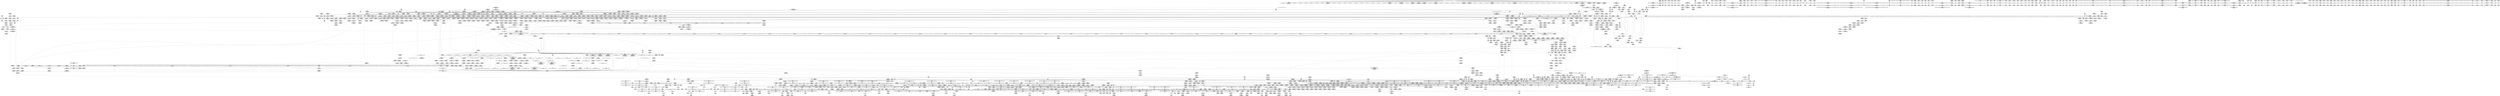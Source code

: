digraph {
	CE0x7cfd430 [shape=record,shape=Mrecord,label="{CE0x7cfd430|rcu_lock_acquire18:tmp5|include/linux/rcupdate.h,418}"]
	CE0x7adc8f0 [shape=record,shape=Mrecord,label="{CE0x7adc8f0|_call_void_srcu_read_unlock20(%struct.srcu_struct*_tomoyo_ss,_i32_%idx)_#9,_!dbg_!38903|security/tomoyo/common.h,1109|*SummSource*}"]
	CE0x65da300 [shape=record,shape=Mrecord,label="{CE0x65da300|tomoyo_inet_entry:protocol5|security/tomoyo/network.c,476|*SummSource*}"]
	CE0x7b04270 [shape=record,shape=Mrecord,label="{CE0x7b04270|tomoyo_domain:tmp6|security/tomoyo/common.h,1205|*SummSink*}"]
	CE0x7acc500 [shape=record,shape=Mrecord,label="{CE0x7acc500|i32_10|*Constant*|*SummSource*}"]
	CE0x6421480 [shape=record,shape=Mrecord,label="{CE0x6421480|i32_1205|*Constant*}"]
	CE0x53a8b10 [shape=record,shape=Mrecord,label="{CE0x53a8b10|_call_void_mcount()_#3}"]
	CE0x4633470 [shape=record,shape=Mrecord,label="{CE0x4633470|tomoyo_audit_inet_log:param8|security/tomoyo/network.c,391|*SummSink*}"]
	CE0x64a7150 [shape=record,shape=Mrecord,label="{CE0x64a7150|tomoyo_print_ipv4:call|security/tomoyo/network.c,92|*SummSink*}"]
	CE0x79f3aa0 [shape=record,shape=Mrecord,label="{CE0x79f3aa0|tomoyo_inet_entry:param24|security/tomoyo/network.c,480|*SummSource*}"]
	CE0x5ff7b20 [shape=record,shape=Mrecord,label="{CE0x5ff7b20|tomoyo_init_request_info:tmp11|security/tomoyo/util.c,1007}"]
	CE0x468fda0 [shape=record,shape=Mrecord,label="{CE0x468fda0|tomoyo_get_mode:if.then13|*SummSink*}"]
	CE0x460d0b0 [shape=record,shape=Mrecord,label="{CE0x460d0b0|tomoyo_print_ipv6:tmp1|*SummSink*}"]
	CE0x602a100 [shape=record,shape=Mrecord,label="{CE0x602a100|i64*_getelementptr_inbounds_(_19_x_i64_,_19_x_i64_*___llvm_gcov_ctr4846,_i64_0,_i64_16)|*Constant*|*SummSource*}"]
	CE0x613d450 [shape=record,shape=Mrecord,label="{CE0x613d450|24:_i32*,_32:_i16,_34:_i8,_35:_i8,_36:_i8,_72:_i8,_:_SCMRE_30,31_}"]
	CE0x460d890 [shape=record,shape=Mrecord,label="{CE0x460d890|tomoyo_get_mode:bb|*SummSink*}"]
	CE0x6108a80 [shape=record,shape=Mrecord,label="{CE0x6108a80|24:_i32*,_32:_i16,_34:_i8,_35:_i8,_36:_i8,_72:_i8,_:_SCMRE_27,28_}"]
	CE0x46ddbb0 [shape=record,shape=Mrecord,label="{CE0x46ddbb0|COLLAPSED:_GCMRE___llvm_gcov_ctr5130_internal_global_2_x_i64_zeroinitializer:_elem_0:default:}"]
	CE0x61d07b0 [shape=record,shape=Mrecord,label="{CE0x61d07b0|_call_void_mcount()_#3}"]
	"CONST[source:0(mediator),value:2(dynamic)][purpose:{subject}][SnkIdx:0]"
	CE0x6531200 [shape=record,shape=Mrecord,label="{CE0x6531200|srcu_read_lock17:tmp2|*SummSource*}"]
	CE0x7b813c0 [shape=record,shape=Mrecord,label="{CE0x7b813c0|tomoyo_domain:tmp6|security/tomoyo/common.h,1205|*SummSource*}"]
	CE0x7ba6f80 [shape=record,shape=Mrecord,label="{CE0x7ba6f80|tomoyo_init_request_info:if.end|*SummSource*}"]
	CE0x79c11a0 [shape=record,shape=Mrecord,label="{CE0x79c11a0|tomoyo_inet_entry:address16|security/tomoyo/network.c,479|*SummSink*}"]
	CE0x51b4b40 [shape=record,shape=Mrecord,label="{CE0x51b4b40|__fswab16:tmp2}"]
	CE0x7aa99f0 [shape=record,shape=Mrecord,label="{CE0x7aa99f0|tomoyo_inet_entry:tmp30|security/tomoyo/network.c,486|*SummSink*}"]
	CE0x4484e60 [shape=record,shape=Mrecord,label="{CE0x4484e60|GLOBAL:tomoyo_inet2mac|Global_var:tomoyo_inet2mac|*SummSource*}"]
	CE0x542c9a0 [shape=record,shape=Mrecord,label="{CE0x542c9a0|i64**_getelementptr_inbounds_(_3_x_i64*_,_3_x_i64*_*___llvm_gcda_edge_table49,_i64_0,_i64_0)|*Constant*|*SummSink*}"]
	CE0x6003b00 [shape=record,shape=Mrecord,label="{CE0x6003b00|tomoyo_domain:tmp11|security/tomoyo/common.h,1205|*SummSource*}"]
	CE0x447fb90 [shape=record,shape=Mrecord,label="{CE0x447fb90|tomoyo_inet_entry:idxprom|security/tomoyo/network.c,471|*SummSink*}"]
	CE0x44eaeb0 [shape=record,shape=Mrecord,label="{CE0x44eaeb0|tomoyo_print_ipv6:buffer_len|Function::tomoyo_print_ipv6&Arg::buffer_len::|*SummSink*}"]
	CE0x522aae0 [shape=record,shape=Mrecord,label="{CE0x522aae0|tomoyo_check_inet_address:tmp18|security/tomoyo/network.c,517}"]
	CE0x61db4f0 [shape=record,shape=Mrecord,label="{CE0x61db4f0|_call_void_mcount()_#3|*SummSink*}"]
	CE0x6133ba0 [shape=record,shape=Mrecord,label="{CE0x6133ba0|i64*_getelementptr_inbounds_(_2_x_i64_,_2_x_i64_*___llvm_gcov_ctr5130,_i64_0,_i64_1)|*Constant*}"]
	"CONST[source:0(mediator),value:2(dynamic)][purpose:{object}][SnkIdx:2]"
	CE0x646a550 [shape=record,shape=Mrecord,label="{CE0x646a550|tomoyo_get_mode:tmp8|security/tomoyo/util.c,979|*SummSink*}"]
	CE0x79c10c0 [shape=record,shape=Mrecord,label="{CE0x79c10c0|tomoyo_inet_entry:inet15|security/tomoyo/network.c,479|*SummSink*}"]
	CE0x5ff7bd0 [shape=record,shape=Mrecord,label="{CE0x5ff7bd0|tomoyo_init_request_info:tmp11|security/tomoyo/util.c,1007|*SummSource*}"]
	CE0x44eb080 [shape=record,shape=Mrecord,label="{CE0x44eb080|tomoyo_print_ipv6:buffer_len|Function::tomoyo_print_ipv6&Arg::buffer_len::|*SummSource*}"]
	CE0x7b368a0 [shape=record,shape=Mrecord,label="{CE0x7b368a0|0:_i8,_1:_i8,_8:_i16,_16:_i32*,_24:_i8,_:_CMR_1,2_|*MultipleSource*|Function::tomoyo_check_inet_address&Arg::address::|security/tomoyo/network.c,505}"]
	CE0x4727680 [shape=record,shape=Mrecord,label="{CE0x4727680|i64*_getelementptr_inbounds_(_11_x_i64_,_11_x_i64_*___llvm_gcov_ctr5229,_i64_0,_i64_5)|*Constant*|*SummSink*}"]
	CE0x5303bd0 [shape=record,shape=Mrecord,label="{CE0x5303bd0|i64*_getelementptr_inbounds_(_4_x_i64_,_4_x_i64_*___llvm_gcov_ctr4137,_i64_0,_i64_2)|*Constant*}"]
	CE0x62fe2f0 [shape=record,shape=Mrecord,label="{CE0x62fe2f0|_ret_i32_%retval.0,_!dbg_!38935|security/tomoyo/util.c,988|*SummSource*}"]
	CE0x5394ff0 [shape=record,shape=Mrecord,label="{CE0x5394ff0|VOIDTB_TE:_CE_2048,2096_|*MultipleSource*|security/tomoyo/util.c,1010|Function::tomoyo_get_mode&Arg::ns::}"]
	CE0x64f8240 [shape=record,shape=Mrecord,label="{CE0x64f8240|tomoyo_get_mode:tmp6|security/tomoyo/util.c,978|*SummSource*}"]
	CE0x46152b0 [shape=record,shape=Mrecord,label="{CE0x46152b0|tomoyo_get_mode:idxprom3|security/tomoyo/util.c,983|*SummSource*}"]
	CE0x463bc90 [shape=record,shape=Mrecord,label="{CE0x463bc90|0:_i8,_array:_GCRE_tomoyo_index2category_constant_39_x_i8_c_00_00_00_00_00_00_00_00_00_00_00_00_00_00_00_00_00_00_00_00_00_00_00_01_01_01_01_01_01_01_01_01_01_01_01_01_01_01_02_,_align_16:_elem_9::|security/tomoyo/util.c,983}"]
	CE0x7bd7680 [shape=record,shape=Mrecord,label="{CE0x7bd7680|__llvm_gcov_indirect_counter_increment10:pred|*SummSource*}"]
	CE0x4484f40 [shape=record,shape=Mrecord,label="{CE0x4484f40|tomoyo_inet_entry:arrayidx|security/tomoyo/network.c,471|*SummSink*}"]
	CE0x44eab70 [shape=record,shape=Mrecord,label="{CE0x44eab70|i32_128|*Constant*|*SummSource*}"]
	CE0x61cb040 [shape=record,shape=Mrecord,label="{CE0x61cb040|tomoyo_audit_inet_log:tmp3|security/tomoyo/network.c,382}"]
	CE0x61b17e0 [shape=record,shape=Mrecord,label="{CE0x61b17e0|rcu_lock_release21:tmp2|*SummSource*}"]
	CE0x5410040 [shape=record,shape=Mrecord,label="{CE0x5410040|tomoyo_check_inet_address:tmp7|security/tomoyo/network.c,510|*SummSink*}"]
	CE0x5495090 [shape=record,shape=Mrecord,label="{CE0x5495090|GLOBAL:__fswab16|*Constant*}"]
	CE0x54b3990 [shape=record,shape=Mrecord,label="{CE0x54b3990|tomoyo_check_inet_address:port|Function::tomoyo_check_inet_address&Arg::port::|*SummSource*}"]
	CE0x45bee60 [shape=record,shape=Mrecord,label="{CE0x45bee60|__fswab16:tmp3}"]
	CE0x4604fc0 [shape=record,shape=Mrecord,label="{CE0x4604fc0|tomoyo_get_mode:tobool|security/tomoyo/util.c,978|*SummSource*}"]
	CE0x63189f0 [shape=record,shape=Mrecord,label="{CE0x63189f0|tomoyo_get_mode:tmp12|security/tomoyo/util.c,982|*SummSink*}"]
	CE0x52d8ec0 [shape=record,shape=Mrecord,label="{CE0x52d8ec0|i64*_getelementptr_inbounds_(_4_x_i64_,_4_x_i64_*___llvm_gcov_ctr4731,_i64_0,_i64_2)|*Constant*|*SummSource*}"]
	CE0x44a3920 [shape=record,shape=Mrecord,label="{CE0x44a3920|rcu_lock_acquire18:entry|*SummSink*}"]
	CE0x63fb620 [shape=record,shape=Mrecord,label="{CE0x63fb620|%struct.tomoyo_domain_info*_null|*Constant*}"]
	CE0x6003fd0 [shape=record,shape=Mrecord,label="{CE0x6003fd0|tomoyo_get_mode:tmp6|security/tomoyo/util.c,978}"]
	CE0x6530ed0 [shape=record,shape=Mrecord,label="{CE0x6530ed0|tomoyo_audit_inet_log:param|security/tomoyo/network.c,382}"]
	CE0x462db10 [shape=record,shape=Mrecord,label="{CE0x462db10|tomoyo_check_inet_address:if.end20|*SummSource*}"]
	CE0x5314020 [shape=record,shape=Mrecord,label="{CE0x5314020|tomoyo_check_inet_address:tmp9|security/tomoyo/network.c,511|*SummSource*}"]
	CE0x65d9740 [shape=record,shape=Mrecord,label="{CE0x65d9740|i8_5|*Constant*}"]
	CE0x52c29f0 [shape=record,shape=Mrecord,label="{CE0x52c29f0|tomoyo_print_ipv4:tmp1|*SummSink*}"]
	CE0x4485250 [shape=record,shape=Mrecord,label="{CE0x4485250|i32_255|*Constant*}"]
	CE0x6596820 [shape=record,shape=Mrecord,label="{CE0x6596820|get_current:tmp1|*SummSource*}"]
	CE0x6111c10 [shape=record,shape=Mrecord,label="{CE0x6111c10|0:_i8,_array:_GCRE_tomoyo_index2category_constant_39_x_i8_c_00_00_00_00_00_00_00_00_00_00_00_00_00_00_00_00_00_00_00_00_00_00_00_01_01_01_01_01_01_01_01_01_01_01_01_01_01_01_02_,_align_16:_elem_30::|security/tomoyo/util.c,983}"]
	CE0x55ab060 [shape=record,shape=Mrecord,label="{CE0x55ab060|i64*_getelementptr_inbounds_(_2_x_i64_,_2_x_i64_*___llvm_gcov_ctr53148,_i64_0,_i64_0)|*Constant*}"]
	CE0x55aabc0 [shape=record,shape=Mrecord,label="{CE0x55aabc0|rcu_lock_acquire18:tmp7|*SummSource*}"]
	CE0x646f1a0 [shape=record,shape=Mrecord,label="{CE0x646f1a0|tomoyo_get_mode:tmp27|security/tomoyo/util.c,988|*SummSink*}"]
	CE0x5304220 [shape=record,shape=Mrecord,label="{CE0x5304220|tomoyo_get_mode:conv5|security/tomoyo/util.c,983}"]
	CE0x65128d0 [shape=record,shape=Mrecord,label="{CE0x65128d0|tomoyo_audit_inet_log:address1|security/tomoyo/network.c,382}"]
	CE0x7a47d60 [shape=record,shape=Mrecord,label="{CE0x7a47d60|tomoyo_inet_entry:call27|security/tomoyo/network.c,483}"]
	CE0x63a8d20 [shape=record,shape=Mrecord,label="{CE0x63a8d20|GLOBAL:rcu_lock_release21|*Constant*}"]
	CE0x44e0630 [shape=record,shape=Mrecord,label="{CE0x44e0630|tomoyo_get_mode:conv|security/tomoyo/util.c,982|*SummSink*}"]
	CE0x65c9750 [shape=record,shape=Mrecord,label="{CE0x65c9750|i64*_getelementptr_inbounds_(_2_x_i64_,_2_x_i64_*___llvm_gcov_ctr53148,_i64_0,_i64_1)|*Constant*}"]
	CE0x6468f00 [shape=record,shape=Mrecord,label="{CE0x6468f00|tomoyo_get_mode:retval.0|*SummSink*}"]
	CE0x7ae40f0 [shape=record,shape=Mrecord,label="{CE0x7ae40f0|VOIDTB_TE_array:_GCE_.str9_private_unnamed_addr_constant_21_x_i8_c_network_%s_%s_%s_%s_0A_00_,_align_1:_elem_0:default:}"]
	CE0x524c120 [shape=record,shape=Mrecord,label="{CE0x524c120|tomoyo_check_inet_address:sa_family|security/tomoyo/network.c,507|*SummSource*}"]
	CE0x5fafc90 [shape=record,shape=Mrecord,label="{CE0x5fafc90|tomoyo_domain:tmp|*SummSink*}"]
	CE0x7bbd7c0 [shape=record,shape=Mrecord,label="{CE0x7bbd7c0|tomoyo_check_inet_address:conv|security/tomoyo/network.c,507|*SummSource*}"]
	CE0x5497180 [shape=record,shape=Mrecord,label="{CE0x5497180|tomoyo_check_inet_address:tmp34|security/tomoyo/network.c,528}"]
	CE0x63bf1d0 [shape=record,shape=Mrecord,label="{CE0x63bf1d0|tomoyo_check_inet_address:if.end9}"]
	CE0x7af6f20 [shape=record,shape=Mrecord,label="{CE0x7af6f20|i64*_getelementptr_inbounds_(_2_x_i64_,_2_x_i64_*___llvm_gcov_ctr3939,_i64_0,_i64_0)|*Constant*}"]
	CE0x4527490 [shape=record,shape=Mrecord,label="{CE0x4527490|tomoyo_check_inet_address:tmp28|security/tomoyo/network.c,525|*SummSource*}"]
	CE0x65523b0 [shape=record,shape=Mrecord,label="{CE0x65523b0|tomoyo_audit_inet_log:tmp5|security/tomoyo/network.c,384|*SummSink*}"]
	CE0x7cc66c0 [shape=record,shape=Mrecord,label="{CE0x7cc66c0|tomoyo_audit_inet_log:arraydecay4|security/tomoyo/network.c,388|*SummSource*}"]
	CE0x647f4e0 [shape=record,shape=Mrecord,label="{CE0x647f4e0|tomoyo_domain:tmp5|security/tomoyo/common.h,1205}"]
	CE0x62b81b0 [shape=record,shape=Mrecord,label="{CE0x62b81b0|tomoyo_get_mode:tmp20|security/tomoyo/util.c,985|*SummSink*}"]
	CE0x7d0e0c0 [shape=record,shape=Mrecord,label="{CE0x7d0e0c0|_call_void_tomoyo_print_ipv4(i8*_%arraydecay4,_i32_128,_i32*_%tmp3,_i32*_%tmp3)_#9,_!dbg_!38920|security/tomoyo/network.c,388|*SummSource*}"]
	CE0x537da90 [shape=record,shape=Mrecord,label="{CE0x537da90|i64*_getelementptr_inbounds_(_11_x_i64_,_11_x_i64_*___llvm_gcov_ctr54147,_i64_0,_i64_10)|*Constant*|*SummSource*}"]
	CE0x61a9270 [shape=record,shape=Mrecord,label="{CE0x61a9270|tomoyo_get_mode:cmp11|security/tomoyo/util.c,985|*SummSink*}"]
	CE0x4689ef0 [shape=record,shape=Mrecord,label="{CE0x4689ef0|tomoyo_print_ipv4:tmp5|security/tomoyo/network.c,93|*SummSink*}"]
	CE0x63b9cf0 [shape=record,shape=Mrecord,label="{CE0x63b9cf0|tomoyo_inet_entry:param_type|security/tomoyo/network.c,475|*SummSink*}"]
	CE0x44af550 [shape=record,shape=Mrecord,label="{CE0x44af550|i64*_getelementptr_inbounds_(_6_x_i64_,_6_x_i64_*___llvm_gcov_ctr5427,_i64_0,_i64_5)|*Constant*}"]
	CE0x464f930 [shape=record,shape=Mrecord,label="{CE0x464f930|tomoyo_audit_net_log:address|Function::tomoyo_audit_net_log&Arg::address::|*SummSink*}"]
	CE0x7a364d0 [shape=record,shape=Mrecord,label="{CE0x7a364d0|128:_i8*,_1208:_%struct.file*,_:_CMRE_144,152_|*MultipleSource*|security/tomoyo/common.h,1205|security/tomoyo/common.h,1205}"]
	CE0x7bac7a0 [shape=record,shape=Mrecord,label="{CE0x7bac7a0|tomoyo_audit_inet_log:buf|security/tomoyo/network.c, 380|*SummSource*}"]
	CE0x44fcaa0 [shape=record,shape=Mrecord,label="{CE0x44fcaa0|tomoyo_check_inet_address:tmp27|security/tomoyo/network.c,525|*SummSource*}"]
	CE0x7c73050 [shape=record,shape=Mrecord,label="{CE0x7c73050|tomoyo_check_inet_address:conv5|security/tomoyo/network.c,517|*SummSink*}"]
	CE0x60813e0 [shape=record,shape=Mrecord,label="{CE0x60813e0|i64*_getelementptr_inbounds_(_19_x_i64_,_19_x_i64_*___llvm_gcov_ctr4846,_i64_0,_i64_18)|*Constant*|*SummSource*}"]
	CE0x655cbb0 [shape=record,shape=Mrecord,label="{CE0x655cbb0|tomoyo_get_mode:tmp|*SummSink*}"]
	CE0x7b339e0 [shape=record,shape=Mrecord,label="{CE0x7b339e0|i64_4|*Constant*|*SummSink*}"]
	CE0x523d5a0 [shape=record,shape=Mrecord,label="{CE0x523d5a0|GLOBAL:__srcu_read_unlock|*Constant*}"]
	CE0x6281920 [shape=record,shape=Mrecord,label="{CE0x6281920|rcu_lock_acquire18:tmp6}"]
	CE0x51e3830 [shape=record,shape=Mrecord,label="{CE0x51e3830|tomoyo_inet_entry:tmp3|*LoadInst*|security/tomoyo/network.c,471|*SummSink*}"]
	CE0x516dac0 [shape=record,shape=Mrecord,label="{CE0x516dac0|tomoyo_check_inet_address:inet|security/tomoyo/network.c,505}"]
	CE0x79f37c0 [shape=record,shape=Mrecord,label="{CE0x79f37c0|tomoyo_inet_entry:conv23|security/tomoyo/network.c,480|*SummSink*}"]
	CE0x79fc6d0 [shape=record,shape=Mrecord,label="{CE0x79fc6d0|tomoyo_inet_entry:tmp21|security/tomoyo/network.c,482|*SummSource*}"]
	CE0x54b3e70 [shape=record,shape=Mrecord,label="{CE0x54b3e70|__fswab16:val|Function::__fswab16&Arg::val::|*SummSink*}"]
	CE0x524c530 [shape=record,shape=Mrecord,label="{CE0x524c530|__llvm_gcov_indirect_counter_increment10:counter|*SummSource*}"]
	CE0x7ae4260 [shape=record,shape=Mrecord,label="{CE0x7ae4260|srcu_read_unlock20:bb}"]
	CE0x63a6610 [shape=record,shape=Mrecord,label="{CE0x63a6610|128:_i8*,_1208:_%struct.file*,_:_CMRE_104,112_|*MultipleSource*|security/tomoyo/common.h,1205|security/tomoyo/common.h,1205}"]
	CE0x51e02a0 [shape=record,shape=Mrecord,label="{CE0x51e02a0|__llvm_gcov_indirect_counter_increment10:tmp|*SummSink*}"]
	CE0x63402d0 [shape=record,shape=Mrecord,label="{CE0x63402d0|tomoyo_print_ipv6:tmp}"]
	CE0x51e0b30 [shape=record,shape=Mrecord,label="{CE0x51e0b30|tomoyo_check_inet_address:tmp24|security/tomoyo/network.c,520|*SummSink*}"]
	CE0x474a7a0 [shape=record,shape=Mrecord,label="{CE0x474a7a0|0:_i8,_array:_GCR_tomoyo_inet2mac_internal_constant_6_x_4_x_i8_4_x_i8_zeroinitializer,_4_x_i8_c_17_18_19_00_,_4_x_i8_c_1A_00_00_1B_,_4_x_i8_c_1C_00_00_1D_,_4_x_i8_zeroinitializer,_4_x_i8_zeroinitializer_,_align_16:_elem_5::|security/tomoyo/network.c,471}"]
	CE0x6003e00 [shape=record,shape=Mrecord,label="{CE0x6003e00|tomoyo_get_mode:tmp5|security/tomoyo/util.c,978|*SummSource*}"]
	CE0x7b3b2a0 [shape=record,shape=Mrecord,label="{CE0x7b3b2a0|tomoyo_audit_net_log:call|security/tomoyo/network.c,366}"]
	CE0x7b5e710 [shape=record,shape=Mrecord,label="{CE0x7b5e710|tomoyo_check_inet_address:if.then16|*SummSource*}"]
	CE0x618a200 [shape=record,shape=Mrecord,label="{CE0x618a200|tomoyo_get_mode:cmp11|security/tomoyo/util.c,985|*SummSource*}"]
	CE0x4646ee0 [shape=record,shape=Mrecord,label="{CE0x4646ee0|tomoyo_audit_inet_log:tmp17|security/tomoyo/network.c,391|*SummSink*}"]
	CE0x45ad650 [shape=record,shape=Mrecord,label="{CE0x45ad650|tomoyo_audit_inet_log:call|security/tomoyo/network.c,389|*SummSink*}"]
	CE0x5271a80 [shape=record,shape=Mrecord,label="{CE0x5271a80|tomoyo_check_inet_address:tmp9|security/tomoyo/network.c,511}"]
	CE0x7bb06f0 [shape=record,shape=Mrecord,label="{CE0x7bb06f0|tomoyo_check_inet_address:tmp6|security/tomoyo/network.c,509|*SummSource*}"]
	CE0x64e81d0 [shape=record,shape=Mrecord,label="{CE0x64e81d0|tomoyo_init_request_info:conv6|security/tomoyo/util.c,1011|*SummSource*}"]
	CE0x63fbf20 [shape=record,shape=Mrecord,label="{CE0x63fbf20|24:_i32*,_32:_i16,_34:_i8,_35:_i8,_36:_i8,_72:_i8,_:_SCMRE_39,40_}"]
	CE0x7cc6400 [shape=record,shape=Mrecord,label="{CE0x7cc6400|tomoyo_get_mode:idxprom|security/tomoyo/util.c,981|*SummSink*}"]
	CE0x5feee90 [shape=record,shape=Mrecord,label="{CE0x5feee90|rcu_lock_acquire18:__here|*SummSource*}"]
	CE0x53a8ce0 [shape=record,shape=Mrecord,label="{CE0x53a8ce0|tomoyo_domain:tmp15|security/tomoyo/common.h,1205}"]
	CE0x474add0 [shape=record,shape=Mrecord,label="{CE0x474add0|tomoyo_inet_entry:protocol|security/tomoyo/network.c,471|*SummSource*}"]
	CE0x45d15a0 [shape=record,shape=Mrecord,label="{CE0x45d15a0|tomoyo_init_request_info:profile2|security/tomoyo/util.c,1007|*SummSource*}"]
	CE0x52086a0 [shape=record,shape=Mrecord,label="{CE0x52086a0|rcu_lock_release21:tmp3}"]
	CE0x62b3f70 [shape=record,shape=Mrecord,label="{CE0x62b3f70|_call_void_lock_release(%struct.lockdep_map*_%map,_i32_1,_i64_ptrtoint_(i8*_blockaddress(_rcu_lock_release21,_%__here)_to_i64))_#9,_!dbg_!38907|include/linux/rcupdate.h,423|*SummSink*}"]
	CE0x5394490 [shape=record,shape=Mrecord,label="{CE0x5394490|i64_5|*Constant*}"]
	CE0x6552280 [shape=record,shape=Mrecord,label="{CE0x6552280|tomoyo_audit_inet_log:tmp5|security/tomoyo/network.c,384|*SummSource*}"]
	CE0x7cc6ec0 [shape=record,shape=Mrecord,label="{CE0x7cc6ec0|_call_void_tomoyo_print_ipv4(i8*_%arraydecay4,_i32_128,_i32*_%tmp3,_i32*_%tmp3)_#9,_!dbg_!38920|security/tomoyo/network.c,388}"]
	CE0x7a043e0 [shape=record,shape=Mrecord,label="{CE0x7a043e0|tomoyo_print_ipv4:cond|security/tomoyo/network.c,93}"]
	CE0x6133a70 [shape=record,shape=Mrecord,label="{CE0x6133a70|__fswab16:tmp1}"]
	CE0x52715c0 [shape=record,shape=Mrecord,label="{CE0x52715c0|__llvm_gcov_indirect_counter_increment10:tmp3|*SummSource*}"]
	CE0x51f4dd0 [shape=record,shape=Mrecord,label="{CE0x51f4dd0|128:_i8*,_1208:_%struct.file*,_:_CMRE_52,56_|*MultipleSource*|security/tomoyo/common.h,1205|security/tomoyo/common.h,1205}"]
	CE0x53db890 [shape=record,shape=Mrecord,label="{CE0x53db890|tomoyo_print_ipv4:tmp2|*SummSink*}"]
	CE0x51f4a10 [shape=record,shape=Mrecord,label="{CE0x51f4a10|128:_i8*,_1208:_%struct.file*,_:_CMRE_49,50_}"]
	CE0x63a9550 [shape=record,shape=Mrecord,label="{CE0x63a9550|rcu_lock_release21:map|Function::rcu_lock_release21&Arg::map::|*SummSource*}"]
	CE0x60d6f40 [shape=record,shape=Mrecord,label="{CE0x60d6f40|tomoyo_read_unlock19:tmp}"]
	CE0x450caf0 [shape=record,shape=Mrecord,label="{CE0x450caf0|tomoyo_print_ipv6:tmp5|security/tomoyo/network.c,111|*SummSource*}"]
	CE0x633c960 [shape=record,shape=Mrecord,label="{CE0x633c960|i64_1|*Constant*}"]
	CE0x513e890 [shape=record,shape=Mrecord,label="{CE0x513e890|tomoyo_read_lock16:tmp2|*SummSink*}"]
	CE0x7c79a30 [shape=record,shape=Mrecord,label="{CE0x7c79a30|_call_void_mcount()_#3}"]
	CE0x52b1b50 [shape=record,shape=Mrecord,label="{CE0x52b1b50|tomoyo_read_lock16:tmp}"]
	CE0x62e9410 [shape=record,shape=Mrecord,label="{CE0x62e9410|tomoyo_get_mode:entry|*SummSink*}"]
	CE0x46e9210 [shape=record,shape=Mrecord,label="{CE0x46e9210|i64*_getelementptr_inbounds_(_2_x_i64_,_2_x_i64_*___llvm_gcov_ctr4632,_i64_0,_i64_0)|*Constant*|*SummSource*}"]
	CE0x63739c0 [shape=record,shape=Mrecord,label="{CE0x63739c0|i64*_getelementptr_inbounds_(_12_x_i64_,_12_x_i64_*___llvm_gcov_ctr31133,_i64_0,_i64_9)|*Constant*|*SummSink*}"]
	CE0x546a1a0 [shape=record,shape=Mrecord,label="{CE0x546a1a0|tomoyo_check_inet_address:tmp35|security/tomoyo/network.c,528|*SummSource*}"]
	CE0x5494b90 [shape=record,shape=Mrecord,label="{CE0x5494b90|i64*_getelementptr_inbounds_(_19_x_i64_,_19_x_i64_*___llvm_gcov_ctr4846,_i64_0,_i64_15)|*Constant*|*SummSource*}"]
	CE0x7b92a90 [shape=record,shape=Mrecord,label="{CE0x7b92a90|srcu_read_lock17:tmp3|*SummSource*}"]
	CE0x6204a10 [shape=record,shape=Mrecord,label="{CE0x6204a10|tomoyo_init_request_info:tmp10|security/tomoyo/util.c,1006}"]
	CE0x7a04530 [shape=record,shape=Mrecord,label="{CE0x7a04530|tomoyo_print_ipv4:cond|security/tomoyo/network.c,93|*SummSource*}"]
	CE0x51c12c0 [shape=record,shape=Mrecord,label="{CE0x51c12c0|tomoyo_check_inet_address:is_ipv610|security/tomoyo/network.c,519|*SummSink*}"]
	CE0x46e3c40 [shape=record,shape=Mrecord,label="{CE0x46e3c40|tomoyo_inet_entry:tmp11|security/tomoyo/network.c,473|*SummSink*}"]
	CE0x4656a80 [shape=record,shape=Mrecord,label="{CE0x4656a80|tomoyo_audit_inet_log:tmp18|security/tomoyo/network.c,392|*SummSink*}"]
	CE0x463d280 [shape=record,shape=Mrecord,label="{CE0x463d280|tomoyo_audit_inet_log:inet_network15|security/tomoyo/network.c,393|*SummSink*}"]
	CE0x602a4c0 [shape=record,shape=Mrecord,label="{CE0x602a4c0|tomoyo_check_inet_address:tmp37|security/tomoyo/network.c,529|*SummSource*}"]
	CE0x52ec930 [shape=record,shape=Mrecord,label="{CE0x52ec930|tomoyo_get_mode:arrayidx4|security/tomoyo/util.c,983}"]
	CE0x4626650 [shape=record,shape=Mrecord,label="{CE0x4626650|tomoyo_print_ipv6:cond|security/tomoyo/network.c,111|*SummSource*}"]
	CE0x46054e0 [shape=record,shape=Mrecord,label="{CE0x46054e0|tomoyo_read_unlock19:bb|*SummSink*}"]
	CE0x7a362f0 [shape=record,shape=Mrecord,label="{CE0x7a362f0|128:_i8*,_1208:_%struct.file*,_:_CMRE_136,144_|*MultipleSource*|security/tomoyo/common.h,1205|security/tomoyo/common.h,1205}"]
	CE0x633fab0 [shape=record,shape=Mrecord,label="{CE0x633fab0|tomoyo_domain:land.lhs.true2|*SummSink*}"]
	CE0x7add040 [shape=record,shape=Mrecord,label="{CE0x7add040|srcu_read_unlock20:entry}"]
	CE0x7c730c0 [shape=record,shape=Mrecord,label="{CE0x7c730c0|i64_16|*Constant*}"]
	CE0x620f960 [shape=record,shape=Mrecord,label="{CE0x620f960|__llvm_gcov_indirect_counter_increment10:tmp6|*SummSink*}"]
	CE0x640e180 [shape=record,shape=Mrecord,label="{CE0x640e180|i64*_getelementptr_inbounds_(_12_x_i64_,_12_x_i64_*___llvm_gcov_ctr31133,_i64_0,_i64_3)|*Constant*|*SummSink*}"]
	CE0x540ffd0 [shape=record,shape=Mrecord,label="{CE0x540ffd0|i64*_getelementptr_inbounds_(_19_x_i64_,_19_x_i64_*___llvm_gcov_ctr4846,_i64_0,_i64_6)|*Constant*|*SummSource*}"]
	CE0x4527ec0 [shape=record,shape=Mrecord,label="{CE0x4527ec0|tomoyo_check_inet_address:if.then|*SummSource*}"]
	CE0x6373ba0 [shape=record,shape=Mrecord,label="{CE0x6373ba0|tomoyo_get_mode:tmp23|security/tomoyo/util.c,986}"]
	CE0x63403b0 [shape=record,shape=Mrecord,label="{CE0x63403b0|tomoyo_print_ipv6:tmp|*SummSource*}"]
	CE0x7ae61a0 [shape=record,shape=Mrecord,label="{CE0x7ae61a0|tomoyo_read_unlock19:idx|Function::tomoyo_read_unlock19&Arg::idx::|*SummSink*}"]
	CE0x7a49a20 [shape=record,shape=Mrecord,label="{CE0x7a49a20|_ret_i32_%call17,_!dbg_!38941|security/tomoyo/network.c,394|*SummSource*}"]
	CE0x46265a0 [shape=record,shape=Mrecord,label="{CE0x46265a0|tomoyo_print_ipv6:cond|security/tomoyo/network.c,111}"]
	CE0x61528d0 [shape=record,shape=Mrecord,label="{CE0x61528d0|tomoyo_get_mode:tmp17|security/tomoyo/util.c,983|*SummSink*}"]
	CE0x6363630 [shape=record,shape=Mrecord,label="{CE0x6363630|tomoyo_inet_entry:bb|*SummSource*}"]
	CE0x61a9d00 [shape=record,shape=Mrecord,label="{CE0x61a9d00|tomoyo_get_mode:tmp19|security/tomoyo/util.c,985|*SummSource*}"]
	CE0x60a3d40 [shape=record,shape=Mrecord,label="{CE0x60a3d40|srcu_read_lock17:bb|*SummSink*}"]
	CE0x613cb70 [shape=record,shape=Mrecord,label="{CE0x613cb70|tomoyo_inet_entry:cmp|security/tomoyo/network.c,474|*SummSource*}"]
	CE0x53c29b0 [shape=record,shape=Mrecord,label="{CE0x53c29b0|_call_void_mcount()_#3}"]
	CE0x4666100 [shape=record,shape=Mrecord,label="{CE0x4666100|tomoyo_audit_inet_log:call17|security/tomoyo/network.c,392|*SummSource*}"]
	CE0x6458480 [shape=record,shape=Mrecord,label="{CE0x6458480|tomoyo_get_mode:conv15|security/tomoyo/util.c,987}"]
	CE0x613cf70 [shape=record,shape=Mrecord,label="{CE0x613cf70|tomoyo_audit_inet_log:tmp11|security/tomoyo/network.c,385|*SummSink*}"]
	CE0x524e1d0 [shape=record,shape=Mrecord,label="{CE0x524e1d0|i64_8|*Constant*|*SummSource*}"]
	CE0x6ffebb0 [shape=record,shape=Mrecord,label="{CE0x6ffebb0|i32_1205|*Constant*|*SummSink*}"]
	CE0x7b5e5c0 [shape=record,shape=Mrecord,label="{CE0x7b5e5c0|tomoyo_check_inet_address:inet|security/tomoyo/network.c,505|*SummSink*}"]
	CE0x47b64e0 [shape=record,shape=Mrecord,label="{CE0x47b64e0|tomoyo_inet_entry:tmp4|*LoadInst*|security/tomoyo/network.c,471|*SummSink*}"]
	CE0x606de00 [shape=record,shape=Mrecord,label="{CE0x606de00|128:_i8*,_1208:_%struct.file*,_:_CMRE_44,45_}"]
	CE0x478ffb0 [shape=record,shape=Mrecord,label="{CE0x478ffb0|i32_65280|*Constant*}"]
	CE0x481b890 [shape=record,shape=Mrecord,label="{CE0x481b890|tomoyo_check_inet_address:return|*SummSource*}"]
	CE0x46bf800 [shape=record,shape=Mrecord,label="{CE0x46bf800|tomoyo_audit_net_log:entry|*SummSink*}"]
	CE0x5165ca0 [shape=record,shape=Mrecord,label="{CE0x5165ca0|_call_void___llvm_gcov_indirect_counter_increment10(i32*___llvm_gcov_global_state_pred50,_i64**_getelementptr_inbounds_(_3_x_i64*_,_3_x_i64*_*___llvm_gcda_edge_table49,_i64_0,_i64_1)),_!dbg_!38911|security/tomoyo/network.c,509|*SummSink*}"]
	CE0x7a6dab0 [shape=record,shape=Mrecord,label="{CE0x7a6dab0|i64_7|*Constant*|*SummSink*}"]
	CE0x6291380 [shape=record,shape=Mrecord,label="{CE0x6291380|i64_80|*Constant*|*SummSink*}"]
	CE0x646a9d0 [shape=record,shape=Mrecord,label="{CE0x646a9d0|i64_2|*Constant*}"]
	CE0x54b3e00 [shape=record,shape=Mrecord,label="{CE0x54b3e00|__fswab16:val|Function::__fswab16&Arg::val::|*SummSource*}"]
	CE0x43c6100 [shape=record,shape=Mrecord,label="{CE0x43c6100|i64*_getelementptr_inbounds_(_5_x_i64_,_5_x_i64_*___llvm_gcov_ctr32134,_i64_0,_i64_4)|*Constant*}"]
	CE0x7c72de0 [shape=record,shape=Mrecord,label="{CE0x7c72de0|i64**_getelementptr_inbounds_(_3_x_i64*_,_3_x_i64*_*___llvm_gcda_edge_table49,_i64_0,_i64_2)|*Constant*}"]
	CE0x79fc840 [shape=record,shape=Mrecord,label="{CE0x79fc840|tomoyo_inet_entry:tmp22|security/tomoyo/network.c,482|*SummSource*}"]
	CE0x60be070 [shape=record,shape=Mrecord,label="{CE0x60be070|i64_1|*Constant*}"]
	CE0x5497020 [shape=record,shape=Mrecord,label="{CE0x5497020|tomoyo_check_inet_address:tmp33|security/tomoyo/network.c,527|*SummSink*}"]
	CE0x7cffd40 [shape=record,shape=Mrecord,label="{CE0x7cffd40|GLOBAL:__llvm_gcov_ctr5427|Global_var:__llvm_gcov_ctr5427}"]
	CE0x7b3b570 [shape=record,shape=Mrecord,label="{CE0x7b3b570|i32_(%struct.tomoyo_request_info.524*,_i8*,_...)*_bitcast_(i32_(%struct.tomoyo_request_info*,_i8*,_...)*_tomoyo_supervisor_to_i32_(%struct.tomoyo_request_info.524*,_i8*,_...)*)|*Constant*|*SummSource*}"]
	CE0x4495fc0 [shape=record,shape=Mrecord,label="{CE0x4495fc0|get_current:entry}"]
	CE0x53dbb70 [shape=record,shape=Mrecord,label="{CE0x53dbb70|tomoyo_print_ipv4:tmp3}"]
	CE0x7d0e130 [shape=record,shape=Mrecord,label="{CE0x7d0e130|GLOBAL:tomoyo_print_ipv4|*Constant*|*SummSource*}"]
	CE0x524e060 [shape=record,shape=Mrecord,label="{CE0x524e060|tomoyo_check_inet_address:tmp16|security/tomoyo/network.c,517}"]
	CE0x797ba00 [shape=record,shape=Mrecord,label="{CE0x797ba00|tomoyo_audit_inet_log:tmp14|security/tomoyo/network.c,388|*SummSource*}"]
	CE0x62b8570 [shape=record,shape=Mrecord,label="{CE0x62b8570|tomoyo_get_mode:tmp21|security/tomoyo/util.c,985|*SummSink*}"]
	CE0x7cd0010 [shape=record,shape=Mrecord,label="{CE0x7cd0010|24:_i32*,_32:_i16,_34:_i8,_35:_i8,_36:_i8,_72:_i8,_:_SCMRE_59,60_}"]
	CE0x62be560 [shape=record,shape=Mrecord,label="{CE0x62be560|tomoyo_get_mode:tobool|security/tomoyo/util.c,978|*SummSink*}"]
	CE0x4665e10 [shape=record,shape=Mrecord,label="{CE0x4665e10|tomoyo_audit_inet_log:call17|security/tomoyo/network.c,392}"]
	CE0x60a2a10 [shape=record,shape=Mrecord,label="{CE0x60a2a10|i32_1|*Constant*|*SummSink*}"]
	CE0x61db170 [shape=record,shape=Mrecord,label="{CE0x61db170|_call_void_mcount()_#3}"]
	CE0x614e440 [shape=record,shape=Mrecord,label="{CE0x614e440|i64*_getelementptr_inbounds_(_5_x_i64_,_5_x_i64_*___llvm_gcov_ctr32134,_i64_0,_i64_0)|*Constant*|*SummSink*}"]
	CE0x6235620 [shape=record,shape=Mrecord,label="{CE0x6235620|tomoyo_init_request_info:tmp2|security/tomoyo/util.c,1003|*SummSink*}"]
	CE0x543c240 [shape=record,shape=Mrecord,label="{CE0x543c240|tomoyo_check_inet_address:tmp30|security/tomoyo/network.c,527}"]
	CE0x7afd920 [shape=record,shape=Mrecord,label="{CE0x7afd920|i32_0|*Constant*}"]
	CE0x6531920 [shape=record,shape=Mrecord,label="{CE0x6531920|tomoyo_audit_inet_log:tmp7|security/tomoyo/network.c,384|*SummSource*}"]
	CE0x53e8990 [shape=record,shape=Mrecord,label="{CE0x53e8990|tomoyo_domain:land.lhs.true}"]
	CE0x62140b0 [shape=record,shape=Mrecord,label="{CE0x62140b0|tomoyo_audit_inet_log:tmp11|security/tomoyo/network.c,385}"]
	CE0x54ab5f0 [shape=record,shape=Mrecord,label="{CE0x54ab5f0|_call_void_mcount()_#3|*SummSource*}"]
	CE0x5394b00 [shape=record,shape=Mrecord,label="{CE0x5394b00|tomoyo_print_ipv6:conv|security/tomoyo/network.c,110|*SummSource*}"]
	CE0x523a5b0 [shape=record,shape=Mrecord,label="{CE0x523a5b0|128:_i8*,_1208:_%struct.file*,_:_CMRE_26,27_}"]
	CE0x64a7530 [shape=record,shape=Mrecord,label="{CE0x64a7530|tomoyo_audit_net_log:bb|*SummSink*}"]
	CE0x6363730 [shape=record,shape=Mrecord,label="{CE0x6363730|tomoyo_inet_entry:bb|*SummSink*}"]
	CE0x554eb80 [shape=record,shape=Mrecord,label="{CE0x554eb80|tomoyo_domain:do.body|*SummSink*}"]
	CE0x5506c10 [shape=record,shape=Mrecord,label="{CE0x5506c10|GLOBAL:tomoyo_socket_keyword|Global_var:tomoyo_socket_keyword}"]
	CE0x63fbd80 [shape=record,shape=Mrecord,label="{CE0x63fbd80|24:_i32*,_32:_i16,_34:_i8,_35:_i8,_36:_i8,_72:_i8,_:_SCMRE_44,45_}"]
	CE0x63948a0 [shape=record,shape=Mrecord,label="{CE0x63948a0|tomoyo_init_request_info:tmp4|security/tomoyo/util.c,1004|*SummSource*}"]
	CE0x641ed50 [shape=record,shape=Mrecord,label="{CE0x641ed50|128:_i8*,_1208:_%struct.file*,_:_CMRE_7,8_}"]
	CE0x43c5f50 [shape=record,shape=Mrecord,label="{CE0x43c5f50|tomoyo_init_request_info:domain.addr.0|*SummSource*}"]
	CE0x6118460 [shape=record,shape=Mrecord,label="{CE0x6118460|0:_i8,_array:_GCRE_tomoyo_index2category_constant_39_x_i8_c_00_00_00_00_00_00_00_00_00_00_00_00_00_00_00_00_00_00_00_00_00_00_00_01_01_01_01_01_01_01_01_01_01_01_01_01_01_01_02_,_align_16:_elem_36::|security/tomoyo/util.c,983}"]
	CE0x51e3920 [shape=record,shape=Mrecord,label="{CE0x51e3920|__fswab16:tmp1|*SummSource*}"]
	CE0x6ff3090 [shape=record,shape=Mrecord,label="{CE0x6ff3090|i64*_getelementptr_inbounds_(_11_x_i64_,_11_x_i64_*___llvm_gcov_ctr54147,_i64_0,_i64_9)|*Constant*}"]
	CE0x60be370 [shape=record,shape=Mrecord,label="{CE0x60be370|tomoyo_check_inet_address:if.end|*SummSink*}"]
	CE0x797bb50 [shape=record,shape=Mrecord,label="{CE0x797bb50|tomoyo_audit_inet_log:tmp14|security/tomoyo/network.c,388|*SummSink*}"]
	CE0x7c6a400 [shape=record,shape=Mrecord,label="{CE0x7c6a400|rcu_lock_release21:tmp6}"]
	CE0x53c1fb0 [shape=record,shape=Mrecord,label="{CE0x53c1fb0|tomoyo_check_inet_address:address2|security/tomoyo/network.c,512|*SummSink*}"]
	CE0x52ebeb0 [shape=record,shape=Mrecord,label="{CE0x52ebeb0|VOIDTB_TE:_CE_6376,6384_|*MultipleSource*|security/tomoyo/util.c,1010|Function::tomoyo_get_mode&Arg::ns::}"]
	CE0x7b92930 [shape=record,shape=Mrecord,label="{CE0x7b92930|srcu_read_lock17:tmp3}"]
	CE0x51c4e10 [shape=record,shape=Mrecord,label="{CE0x51c4e10|i8_1|*Constant*|*SummSink*}"]
	CE0x7bacfa0 [shape=record,shape=Mrecord,label="{CE0x7bacfa0|i64*_getelementptr_inbounds_(_6_x_i64_,_6_x_i64_*___llvm_gcov_ctr5427,_i64_0,_i64_3)|*Constant*|*SummSource*}"]
	CE0x7a4f320 [shape=record,shape=Mrecord,label="{CE0x7a4f320|tomoyo_inet_entry:conv|security/tomoyo/network.c,473|*SummSource*}"]
	CE0x7b5e200 [shape=record,shape=Mrecord,label="{CE0x7b5e200|__llvm_gcov_indirect_counter_increment10:predecessor|Function::__llvm_gcov_indirect_counter_increment10&Arg::predecessor::|*SummSource*}"]
	CE0x63271b0 [shape=record,shape=Mrecord,label="{CE0x63271b0|i64*_getelementptr_inbounds_(_4_x_i64_,_4_x_i64_*___llvm_gcov_ctr4731,_i64_0,_i64_1)|*Constant*}"]
	CE0x61db850 [shape=record,shape=Mrecord,label="{CE0x61db850|tomoyo_audit_inet_log:tmp6|security/tomoyo/network.c,384|*SummSource*}"]
	CE0x61db2a0 [shape=record,shape=Mrecord,label="{CE0x61db2a0|tomoyo_inet_entry:r|security/tomoyo/network.c, 469|*SummSink*}"]
	CE0x6085c00 [shape=record,shape=Mrecord,label="{CE0x6085c00|tomoyo_check_inet_address:tmp22|security/tomoyo/network.c,519|*SummSink*}"]
	CE0x55ab7c0 [shape=record,shape=Mrecord,label="{CE0x55ab7c0|_call_void_mcount()_#3}"]
	CE0x7a3b8b0 [shape=record,shape=Mrecord,label="{CE0x7a3b8b0|tomoyo_inet_entry:inet_network13|security/tomoyo/network.c,478|*SummSink*}"]
	CE0x64781e0 [shape=record,shape=Mrecord,label="{CE0x64781e0|tomoyo_audit_inet_log:tmp10|security/tomoyo/network.c,385|*SummSink*}"]
	CE0x657ca20 [shape=record,shape=Mrecord,label="{CE0x657ca20|_call_void_tomoyo_print_ipv6(i8*_%arraydecay,_i32_128,_%struct.in6_addr*_%tmp11,_%struct.in6_addr*_%tmp12)_#9,_!dbg_!38918|security/tomoyo/network.c,385}"]
	CE0x450d220 [shape=record,shape=Mrecord,label="{CE0x450d220|tomoyo_get_mode:tmp14|security/tomoyo/util.c,983|*SummSource*}"]
	CE0x7c7a3c0 [shape=record,shape=Mrecord,label="{CE0x7c7a3c0|tomoyo_domain:do.end}"]
	CE0x47db130 [shape=record,shape=Mrecord,label="{CE0x47db130|srcu_read_lock17:call|include/linux/srcu.h,220}"]
	CE0x614dee0 [shape=record,shape=Mrecord,label="{CE0x614dee0|GLOBAL:tomoyo_read_lock16|*Constant*|*SummSink*}"]
	CE0x52c2e00 [shape=record,shape=Mrecord,label="{CE0x52c2e00|0:_i8,_array:_GCRE_tomoyo_index2category_constant_39_x_i8_c_00_00_00_00_00_00_00_00_00_00_00_00_00_00_00_00_00_00_00_00_00_00_00_01_01_01_01_01_01_01_01_01_01_01_01_01_01_01_02_,_align_16:_elem_1::|security/tomoyo/util.c,983}"]
	CE0x7a3b5a0 [shape=record,shape=Mrecord,label="{CE0x7a3b5a0|tomoyo_inet_entry:param12|security/tomoyo/network.c,478|*SummSink*}"]
	CE0x6204c80 [shape=record,shape=Mrecord,label="{CE0x6204c80|24:_i32*,_32:_i16,_34:_i8,_35:_i8,_36:_i8,_72:_i8,_:_SCMRE_32,33_}"]
	CE0x4554150 [shape=record,shape=Mrecord,label="{CE0x4554150|tomoyo_get_mode:tmp2|security/tomoyo/util.c,978|*SummSource*}"]
	CE0x7b049f0 [shape=record,shape=Mrecord,label="{CE0x7b049f0|tomoyo_domain:tmp7|security/tomoyo/common.h,1205|*SummSink*}"]
	CE0x46fa7f0 [shape=record,shape=Mrecord,label="{CE0x46fa7f0|0:_i8,_array:_GCRE_tomoyo_index2category_constant_39_x_i8_c_00_00_00_00_00_00_00_00_00_00_00_00_00_00_00_00_00_00_00_00_00_00_00_01_01_01_01_01_01_01_01_01_01_01_01_01_01_01_02_,_align_16:_elem_7::|security/tomoyo/util.c,983}"]
	CE0x51e7220 [shape=record,shape=Mrecord,label="{CE0x51e7220|tomoyo_check_inet_address:tmp41|security/tomoyo/network.c,532|*SummSink*}"]
	CE0x53e8540 [shape=record,shape=Mrecord,label="{CE0x53e8540|_ret_void,_!dbg_!38908|include/linux/rcupdate.h,419|*SummSource*}"]
	CE0x5271c40 [shape=record,shape=Mrecord,label="{CE0x5271c40|i64*_getelementptr_inbounds_(_19_x_i64_,_19_x_i64_*___llvm_gcov_ctr4846,_i64_0,_i64_7)|*Constant*}"]
	CE0x4727860 [shape=record,shape=Mrecord,label="{CE0x4727860|i32_5|*Constant*}"]
	CE0x7a49870 [shape=record,shape=Mrecord,label="{CE0x7a49870|tomoyo_audit_inet_log:r|Function::tomoyo_audit_inet_log&Arg::r::|*SummSink*}"]
	CE0x53db820 [shape=record,shape=Mrecord,label="{CE0x53db820|tomoyo_print_ipv4:tmp2|*SummSource*}"]
	CE0x45ad400 [shape=record,shape=Mrecord,label="{CE0x45ad400|tomoyo_audit_inet_log:call|security/tomoyo/network.c,389|*SummSource*}"]
	CE0x53db6b0 [shape=record,shape=Mrecord,label="{CE0x53db6b0|tomoyo_domain:tmp3|*SummSink*}"]
	CE0x633cc00 [shape=record,shape=Mrecord,label="{CE0x633cc00|i64*_getelementptr_inbounds_(_4_x_i64_,_4_x_i64_*___llvm_gcov_ctr4137,_i64_0,_i64_1)|*Constant*}"]
	CE0x7a7a9b0 [shape=record,shape=Mrecord,label="{CE0x7a7a9b0|tomoyo_inet_entry:tmp25|security/tomoyo/network.c,484|*SummSource*}"]
	CE0x52b70a0 [shape=record,shape=Mrecord,label="{CE0x52b70a0|128:_i8*,_1208:_%struct.file*,_:_CMRE_1,2_}"]
	CE0x60a2600 [shape=record,shape=Mrecord,label="{CE0x60a2600|i32_1|*Constant*}"]
	CE0x5306090 [shape=record,shape=Mrecord,label="{CE0x5306090|i8_1|*Constant*}"]
	CE0x7b0ba40 [shape=record,shape=Mrecord,label="{CE0x7b0ba40|tomoyo_get_mode:tmp10|security/tomoyo/util.c,982}"]
	CE0x519d200 [shape=record,shape=Mrecord,label="{CE0x519d200|tomoyo_check_inet_address:in6_u|security/tomoyo/network.c,513}"]
	CE0x7bd74a0 [shape=record,shape=Mrecord,label="{CE0x7bd74a0|tomoyo_check_inet_address:tmp14|security/tomoyo/network.c,514|*SummSource*}"]
	CE0x6512a10 [shape=record,shape=Mrecord,label="{CE0x6512a10|i64*_getelementptr_inbounds_(_2_x_i64_,_2_x_i64_*___llvm_gcov_ctr4533,_i64_0,_i64_1)|*Constant*|*SummSource*}"]
	CE0x52b8dd0 [shape=record,shape=Mrecord,label="{CE0x52b8dd0|tomoyo_init_request_info:domain|Function::tomoyo_init_request_info&Arg::domain::|*SummSink*}"]
	CE0x7a9e1b0 [shape=record,shape=Mrecord,label="{CE0x7a9e1b0|i64*_getelementptr_inbounds_(_11_x_i64_,_11_x_i64_*___llvm_gcov_ctr5229,_i64_0,_i64_10)|*Constant*|*SummSource*}"]
	CE0x5506ee0 [shape=record,shape=Mrecord,label="{CE0x5506ee0|GLOBAL:tomoyo_socket_keyword|Global_var:tomoyo_socket_keyword|*SummSource*}"]
	CE0x7b33970 [shape=record,shape=Mrecord,label="{CE0x7b33970|i64_5|*Constant*|*SummSink*}"]
	"CONST[source:0(mediator),value:2(dynamic)][purpose:{object}][SnkIdx:3]"
	CE0x79c05a0 [shape=record,shape=Mrecord,label="{CE0x79c05a0|tomoyo_inet_entry:inet20|security/tomoyo/network.c,480|*SummSink*}"]
	CE0x7afd2d0 [shape=record,shape=Mrecord,label="{CE0x7afd2d0|tomoyo_domain:tmp8|security/tomoyo/common.h,1205|*SummSink*}"]
	CE0x44ceb30 [shape=record,shape=Mrecord,label="{CE0x44ceb30|COLLAPSED:_GCMRE___llvm_gcov_ctr54147_internal_global_11_x_i64_zeroinitializer:_elem_0:default:}"]
	CE0x64f7cd0 [shape=record,shape=Mrecord,label="{CE0x64f7cd0|GLOBAL:__llvm_gcov_ctr54147|Global_var:__llvm_gcov_ctr54147|*SummSink*}"]
	CE0x7b81090 [shape=record,shape=Mrecord,label="{CE0x7b81090|tomoyo_domain:tmp6|security/tomoyo/common.h,1205}"]
	CE0x613b9b0 [shape=record,shape=Mrecord,label="{CE0x613b9b0|tomoyo_get_mode:idxprom6|security/tomoyo/util.c,983}"]
	CE0x7cfffb0 [shape=record,shape=Mrecord,label="{CE0x7cfffb0|GLOBAL:__llvm_gcov_ctr5427|Global_var:__llvm_gcov_ctr5427|*SummSource*}"]
	CE0x46e4410 [shape=record,shape=Mrecord,label="{CE0x46e4410|__fswab16:shl|include/uapi/linux/swab.h,53|*SummSource*}"]
	CE0x52ec2c0 [shape=record,shape=Mrecord,label="{CE0x52ec2c0|tomoyo_audit_net_log:idxprom|security/tomoyo/network.c,367|*SummSink*}"]
	CE0x614bf80 [shape=record,shape=Mrecord,label="{CE0x614bf80|tomoyo_get_mode:arrayidx8|security/tomoyo/util.c,983|*SummSource*}"]
	CE0x606d400 [shape=record,shape=Mrecord,label="{CE0x606d400|128:_i8*,_1208:_%struct.file*,_:_CMRE_36,37_}"]
	CE0x5ffa330 [shape=record,shape=Mrecord,label="{CE0x5ffa330|tomoyo_domain:tmp16|security/tomoyo/common.h,1205|*SummSink*}"]
	CE0x60704a0 [shape=record,shape=Mrecord,label="{CE0x60704a0|srcu_read_unlock20:tmp1|*SummSource*}"]
	CE0x7afbea0 [shape=record,shape=Mrecord,label="{CE0x7afbea0|srcu_read_unlock20:tmp3}"]
	CE0x7aba9b0 [shape=record,shape=Mrecord,label="{CE0x7aba9b0|GLOBAL:tomoyo_proto_keyword|Global_var:tomoyo_proto_keyword|*SummSink*}"]
	CE0x7af7260 [shape=record,shape=Mrecord,label="{CE0x7af7260|i64*_getelementptr_inbounds_(_2_x_i64_,_2_x_i64_*___llvm_gcov_ctr3939,_i64_0,_i64_0)|*Constant*|*SummSource*}"]
	CE0x6072e40 [shape=record,shape=Mrecord,label="{CE0x6072e40|tomoyo_get_mode:cmp|security/tomoyo/util.c,982|*SummSource*}"]
	CE0x60be130 [shape=record,shape=Mrecord,label="{CE0x60be130|__llvm_gcov_indirect_counter_increment10:tmp3}"]
	CE0x607f130 [shape=record,shape=Mrecord,label="{CE0x607f130|i64*_getelementptr_inbounds_(_19_x_i64_,_19_x_i64_*___llvm_gcov_ctr4846,_i64_0,_i64_17)|*Constant*|*SummSink*}"]
	CE0x6478090 [shape=record,shape=Mrecord,label="{CE0x6478090|tomoyo_audit_inet_log:tmp10|security/tomoyo/network.c,385|*SummSource*}"]
	CE0x6327670 [shape=record,shape=Mrecord,label="{CE0x6327670|%struct.task_struct*_(%struct.task_struct**)*_asm_movq_%gs:$_1:P_,$0_,_r,im,_dirflag_,_fpsr_,_flags_}"]
	CE0x65a5cc0 [shape=record,shape=Mrecord,label="{CE0x65a5cc0|24:_i32*,_32:_i16,_34:_i8,_35:_i8,_36:_i8,_72:_i8,_:_SCMRE_76,77_|*MultipleSource*|security/tomoyo/network.c, 469|security/tomoyo/network.c,469|Function::tomoyo_init_request_info&Arg::r::|security/tomoyo/network.c,475}"]
	CE0x79c0820 [shape=record,shape=Mrecord,label="{CE0x79c0820|tomoyo_inet_entry:port|security/tomoyo/network.c,480}"]
	CE0x603b360 [shape=record,shape=Mrecord,label="{CE0x603b360|0:_i8,_array:_GCRE_tomoyo_index2category_constant_39_x_i8_c_00_00_00_00_00_00_00_00_00_00_00_00_00_00_00_00_00_00_00_00_00_00_00_01_01_01_01_01_01_01_01_01_01_01_01_01_01_01_02_,_align_16:_elem_26::|security/tomoyo/util.c,983}"]
	CE0x6471a00 [shape=record,shape=Mrecord,label="{CE0x6471a00|tomoyo_audit_inet_log:tmp1}"]
	CE0x51ab580 [shape=record,shape=Mrecord,label="{CE0x51ab580|GLOBAL:lock_acquire|*Constant*|*SummSink*}"]
	CE0x52b9360 [shape=record,shape=Mrecord,label="{CE0x52b9360|__fswab16:tmp1}"]
	CE0x4605850 [shape=record,shape=Mrecord,label="{CE0x4605850|tomoyo_audit_net_log:family|Function::tomoyo_audit_net_log&Arg::family::|*SummSource*}"]
	"CONST[source:0(mediator),value:0(static)][purpose:{operation}][SnkIdx:5]"
	CE0x613b940 [shape=record,shape=Mrecord,label="{CE0x613b940|tomoyo_get_mode:tmp17|security/tomoyo/util.c,983}"]
	CE0x63b8580 [shape=record,shape=Mrecord,label="{CE0x63b8580|tomoyo_inet_entry:do.body|*SummSource*}"]
	"CONST[source:1(input),value:2(dynamic)][purpose:{object}][SrcIdx:4]"
	CE0x51ab800 [shape=record,shape=Mrecord,label="{CE0x51ab800|i32_2|*Constant*}"]
	CE0x535a8f0 [shape=record,shape=Mrecord,label="{CE0x535a8f0|tomoyo_print_ipv4:tmp4|security/tomoyo/network.c,93|*SummSink*}"]
	"CONST[source:1(input),value:2(dynamic)][purpose:{object}][SrcIdx:3]"
	CE0x7b8be30 [shape=record,shape=Mrecord,label="{CE0x7b8be30|tomoyo_print_ipv6:min_ip|Function::tomoyo_print_ipv6&Arg::min_ip::|*SummSink*}"]
	CE0x647f5e0 [shape=record,shape=Mrecord,label="{CE0x647f5e0|tomoyo_domain:tmp5|security/tomoyo/common.h,1205|*SummSource*}"]
	CE0x45540e0 [shape=record,shape=Mrecord,label="{CE0x45540e0|tomoyo_get_mode:tmp2|security/tomoyo/util.c,978}"]
	CE0x62fdff0 [shape=record,shape=Mrecord,label="{CE0x62fdff0|tomoyo_get_mode:index|Function::tomoyo_get_mode&Arg::index::|*SummSource*}"]
	CE0x615b910 [shape=record,shape=Mrecord,label="{CE0x615b910|tomoyo_init_request_info:tmp|*SummSink*}"]
	CE0x6468800 [shape=record,shape=Mrecord,label="{CE0x6468800|tomoyo_get_mode:and|security/tomoyo/util.c,987}"]
	CE0x54dd420 [shape=record,shape=Mrecord,label="{CE0x54dd420|tomoyo_inet_entry:is_ipv614|security/tomoyo/network.c,478|*SummSink*}"]
	CE0x559c330 [shape=record,shape=Mrecord,label="{CE0x559c330|tomoyo_get_mode:tmp14|security/tomoyo/util.c,983|*SummSink*}"]
	CE0x6128870 [shape=record,shape=Mrecord,label="{CE0x6128870|i64*_getelementptr_inbounds_(_4_x_i64_,_4_x_i64_*___llvm_gcov_ctr4137,_i64_0,_i64_0)|*Constant*|*SummSink*}"]
	CE0x6330f20 [shape=record,shape=Mrecord,label="{CE0x6330f20|tomoyo_domain:tmp15|security/tomoyo/common.h,1205|*SummSource*}"]
	CE0x5305d70 [shape=record,shape=Mrecord,label="{CE0x5305d70|tomoyo_check_inet_address:is_ipv6|security/tomoyo/network.c,511|*SummSource*}"]
	CE0x60a2b80 [shape=record,shape=Mrecord,label="{CE0x60a2b80|tomoyo_check_inet_address:address2|security/tomoyo/network.c,512}"]
	CE0x4656620 [shape=record,shape=Mrecord,label="{CE0x4656620|tomoyo_audit_inet_log:tmp18|security/tomoyo/network.c,392}"]
	CE0x47b6870 [shape=record,shape=Mrecord,label="{CE0x47b6870|GLOBAL:tomoyo_ss|Global_var:tomoyo_ss|*SummSink*}"]
	CE0x6ff2ad0 [shape=record,shape=Mrecord,label="{CE0x6ff2ad0|i64_1|*Constant*}"]
	CE0x7a4e930 [shape=record,shape=Mrecord,label="{CE0x7a4e930|tomoyo_check_inet_address:addr_len|Function::tomoyo_check_inet_address&Arg::addr_len::|*SummSource*}"]
	CE0x52a6260 [shape=record,shape=Mrecord,label="{CE0x52a6260|i64*_getelementptr_inbounds_(_2_x_i64_,_2_x_i64_*___llvm_gcov_ctr5130,_i64_0,_i64_0)|*Constant*|*SummSource*}"]
	CE0x45cae00 [shape=record,shape=Mrecord,label="{CE0x45cae00|tomoyo_audit_inet_log:conv7|security/tomoyo/network.c,390|*SummSink*}"]
	CE0x53628c0 [shape=record,shape=Mrecord,label="{CE0x53628c0|rcu_lock_release21:bb|*SummSink*}"]
	CE0x61527a0 [shape=record,shape=Mrecord,label="{CE0x61527a0|tomoyo_get_mode:tmp17|security/tomoyo/util.c,983|*SummSource*}"]
	CE0x7b81a10 [shape=record,shape=Mrecord,label="{CE0x7b81a10|i8*_getelementptr_inbounds_(_25_x_i8_,_25_x_i8_*_.str12,_i32_0,_i32_0)|*Constant*|*SummSink*}"]
	CE0x44afc90 [shape=record,shape=Mrecord,label="{CE0x44afc90|tomoyo_print_ipv4:max_ip|Function::tomoyo_print_ipv4&Arg::max_ip::|*SummSink*}"]
	CE0x450cd60 [shape=record,shape=Mrecord,label="{CE0x450cd60|tomoyo_get_mode:if.end}"]
	CE0x6ff3100 [shape=record,shape=Mrecord,label="{CE0x6ff3100|tomoyo_domain:tmp17|security/tomoyo/common.h,1205|*SummSource*}"]
	CE0x7a698b0 [shape=record,shape=Mrecord,label="{CE0x7a698b0|tomoyo_inet_entry:tmp23|security/tomoyo/network.c,484|*SummSource*}"]
	CE0x45be900 [shape=record,shape=Mrecord,label="{CE0x45be900|i64_3|*Constant*|*SummSink*}"]
	CE0x5467d20 [shape=record,shape=Mrecord,label="{CE0x5467d20|tomoyo_check_inet_address:tmp32|security/tomoyo/network.c,527|*SummSource*}"]
	CE0x6ff2ea0 [shape=record,shape=Mrecord,label="{CE0x6ff2ea0|tomoyo_get_mode:bb|*SummSource*}"]
	CE0x535ac60 [shape=record,shape=Mrecord,label="{CE0x535ac60|tomoyo_get_mode:arrayidx4|security/tomoyo/util.c,983|*SummSink*}"]
	CE0x6362230 [shape=record,shape=Mrecord,label="{CE0x6362230|tomoyo_check_inet_address:skip}"]
	CE0x63d9ec0 [shape=record,shape=Mrecord,label="{CE0x63d9ec0|24:_i32*,_32:_i16,_34:_i8,_35:_i8,_36:_i8,_72:_i8,_:_SCMRE_26,27_}"]
	CE0x64edb40 [shape=record,shape=Mrecord,label="{CE0x64edb40|tomoyo_domain:do.body|*SummSource*}"]
	CE0x46ddfc0 [shape=record,shape=Mrecord,label="{CE0x46ddfc0|tomoyo_check_inet_address:if.then8|*SummSink*}"]
	CE0x62d10c0 [shape=record,shape=Mrecord,label="{CE0x62d10c0|i64*_getelementptr_inbounds_(_2_x_i64_,_2_x_i64_*___llvm_gcov_ctr4038,_i64_0,_i64_1)|*Constant*|*SummSource*}"]
	CE0x4530360 [shape=record,shape=Mrecord,label="{CE0x4530360|tomoyo_check_inet_address:if.then8}"]
	CE0x524e160 [shape=record,shape=Mrecord,label="{CE0x524e160|i64_8|*Constant*}"]
	CE0x52e4e00 [shape=record,shape=Mrecord,label="{CE0x52e4e00|tomoyo_check_inet_address:tmp25|security/tomoyo/network.c,522|*SummSource*}"]
	CE0x52b9820 [shape=record,shape=Mrecord,label="{CE0x52b9820|tomoyo_check_inet_address:u6_addr8|security/tomoyo/network.c,513|*SummSource*}"]
	CE0x52b1e00 [shape=record,shape=Mrecord,label="{CE0x52b1e00|i64*_getelementptr_inbounds_(_19_x_i64_,_19_x_i64_*___llvm_gcov_ctr4846,_i64_0,_i64_11)|*Constant*|*SummSource*}"]
	CE0x63ea940 [shape=record,shape=Mrecord,label="{CE0x63ea940|tomoyo_init_request_info:call|security/tomoyo/util.c,1005|*SummSource*}"]
	CE0x7d0e9b0 [shape=record,shape=Mrecord,label="{CE0x7d0e9b0|tomoyo_print_ipv4:buffer|Function::tomoyo_print_ipv4&Arg::buffer::}"]
	CE0x62e8a20 [shape=record,shape=Mrecord,label="{CE0x62e8a20|tomoyo_init_request_info:call4|security/tomoyo/util.c,1010|*SummSource*}"]
	CE0x7b5a750 [shape=record,shape=Mrecord,label="{CE0x7b5a750|_call_void_mcount()_#3|*SummSource*}"]
	CE0x54b3fe0 [shape=record,shape=Mrecord,label="{CE0x54b3fe0|_ret_i16_%conv3,_!dbg_!38911|include/uapi/linux/swab.h,53|*SummSource*}"]
	CE0x54b3f70 [shape=record,shape=Mrecord,label="{CE0x54b3f70|_ret_i16_%conv3,_!dbg_!38911|include/uapi/linux/swab.h,53}"]
	CE0x605b9f0 [shape=record,shape=Mrecord,label="{CE0x605b9f0|tomoyo_inet_entry:address|Function::tomoyo_inet_entry&Arg::address::|*SummSource*}"]
	CE0x7bbd5a0 [shape=record,shape=Mrecord,label="{CE0x7bbd5a0|tomoyo_check_inet_address:entry|*SummSource*}"]
	CE0x602a340 [shape=record,shape=Mrecord,label="{CE0x602a340|tomoyo_check_inet_address:tmp37|security/tomoyo/network.c,529}"]
	CE0x7a8bd20 [shape=record,shape=Mrecord,label="{CE0x7a8bd20|tomoyo_inet_entry:tmp28|security/tomoyo/network.c,485}"]
	CE0x4605220 [shape=record,shape=Mrecord,label="{CE0x4605220|tomoyo_read_unlock19:bb}"]
	CE0x642aca0 [shape=record,shape=Mrecord,label="{CE0x642aca0|tomoyo_get_mode:tmp24|security/tomoyo/util.c,986|*SummSink*}"]
	CE0x64716d0 [shape=record,shape=Mrecord,label="{CE0x64716d0|tomoyo_audit_inet_log:if.end|*SummSink*}"]
	CE0x47dadb0 [shape=record,shape=Mrecord,label="{CE0x47dadb0|_call_void_mcount()_#3}"]
	CE0x602a170 [shape=record,shape=Mrecord,label="{CE0x602a170|i64*_getelementptr_inbounds_(_19_x_i64_,_19_x_i64_*___llvm_gcov_ctr4846,_i64_0,_i64_16)|*Constant*|*SummSink*}"]
	CE0x6204590 [shape=record,shape=Mrecord,label="{CE0x6204590|tomoyo_inet_entry:tmp8|security/tomoyo/network.c,473|*SummSource*}"]
	CE0x6521ac0 [shape=record,shape=Mrecord,label="{CE0x6521ac0|tomoyo_read_unlock19:tmp3}"]
	CE0x460cf80 [shape=record,shape=Mrecord,label="{CE0x460cf80|i64*_getelementptr_inbounds_(_2_x_i64_,_2_x_i64_*___llvm_gcov_ctr2154,_i64_0,_i64_1)|*Constant*}"]
	"CONST[source:0(mediator),value:0(static)][purpose:{operation}][SnkIdx:4]"
	CE0x6531500 [shape=record,shape=Mrecord,label="{CE0x6531500|tomoyo_audit_inet_log:tmp6|security/tomoyo/network.c,384|*SummSink*}"]
	CE0x538e040 [shape=record,shape=Mrecord,label="{CE0x538e040|_ret_i32_%call,_!dbg_!38910|security/tomoyo/network.c,366|*SummSource*}"]
	CE0x65123e0 [shape=record,shape=Mrecord,label="{CE0x65123e0|tomoyo_read_unlock19:tmp1|*SummSink*}"]
	CE0x54abb90 [shape=record,shape=Mrecord,label="{CE0x54abb90|0:_i8,_array:_GCRE_tomoyo_index2category_constant_39_x_i8_c_00_00_00_00_00_00_00_00_00_00_00_00_00_00_00_00_00_00_00_00_00_00_00_01_01_01_01_01_01_01_01_01_01_01_01_01_01_01_02_,_align_16:_elem_15::|security/tomoyo/util.c,983}"]
	CE0x6117f00 [shape=record,shape=Mrecord,label="{CE0x6117f00|0:_i8,_array:_GCRE_tomoyo_index2category_constant_39_x_i8_c_00_00_00_00_00_00_00_00_00_00_00_00_00_00_00_00_00_00_00_00_00_00_00_01_01_01_01_01_01_01_01_01_01_01_01_01_01_01_02_,_align_16:_elem_34::|security/tomoyo/util.c,983}"]
	CE0x46bfe40 [shape=record,shape=Mrecord,label="{CE0x46bfe40|i8*_getelementptr_inbounds_(_5_x_i8_,_5_x_i8_*_.str11,_i32_0,_i32_0)|*Constant*|*SummSource*}"]
	CE0x7d00770 [shape=record,shape=Mrecord,label="{CE0x7d00770|i64_1|*Constant*}"]
	CE0x60c2c20 [shape=record,shape=Mrecord,label="{CE0x60c2c20|i64*_getelementptr_inbounds_(_4_x_i64_,_4_x_i64_*___llvm_gcov_ctr4137,_i64_0,_i64_1)|*Constant*|*SummSource*}"]
	CE0x44ead40 [shape=record,shape=Mrecord,label="{CE0x44ead40|i64*_getelementptr_inbounds_(_6_x_i64_,_6_x_i64_*___llvm_gcov_ctr5427,_i64_0,_i64_4)|*Constant*}"]
	CE0x6318b30 [shape=record,shape=Mrecord,label="{CE0x6318b30|tomoyo_domain:do.end|*SummSink*}"]
	CE0x65da150 [shape=record,shape=Mrecord,label="{CE0x65da150|tomoyo_inet_entry:tmp16|*LoadInst*|security/tomoyo/network.c,476|*SummSource*}"]
	CE0x46e3b30 [shape=record,shape=Mrecord,label="{CE0x46e3b30|tomoyo_inet_entry:tmp11|security/tomoyo/network.c,473|*SummSource*}"]
	CE0x44fd460 [shape=record,shape=Mrecord,label="{CE0x44fd460|tomoyo_check_inet_address:return|*SummSink*}"]
	CE0x4633600 [shape=record,shape=Mrecord,label="{CE0x4633600|tomoyo_audit_inet_log:inet_network9|security/tomoyo/network.c,391}"]
	CE0x463b190 [shape=record,shape=Mrecord,label="{CE0x463b190|tomoyo_get_mode:call|security/tomoyo/util.c,980|*SummSink*}"]
	CE0x51b4bb0 [shape=record,shape=Mrecord,label="{CE0x51b4bb0|__fswab16:tmp2|*SummSource*}"]
	CE0x79c0a50 [shape=record,shape=Mrecord,label="{CE0x79c0a50|tomoyo_inet_entry:address16|security/tomoyo/network.c,479}"]
	CE0x63b7bd0 [shape=record,shape=Mrecord,label="{CE0x63b7bd0|tomoyo_audit_inet_log:if.end}"]
	CE0x64ce7d0 [shape=record,shape=Mrecord,label="{CE0x64ce7d0|%struct.lockdep_map*_null|*Constant*|*SummSource*}"]
	CE0x52b73c0 [shape=record,shape=Mrecord,label="{CE0x52b73c0|128:_i8*,_1208:_%struct.file*,_:_CMRE_3,4_}"]
	CE0x543ba90 [shape=record,shape=Mrecord,label="{CE0x543ba90|i64_14|*Constant*}"]
	CE0x53a8940 [shape=record,shape=Mrecord,label="{CE0x53a8940|tomoyo_print_ipv4:tmp3|*SummSource*}"]
	CE0x6521860 [shape=record,shape=Mrecord,label="{CE0x6521860|tomoyo_read_unlock19:tmp2|*SummSource*}"]
	CE0x60c3360 [shape=record,shape=Mrecord,label="{CE0x60c3360|COLLAPSED:_GCMRE___llvm_gcov_ctr4434_internal_global_2_x_i64_zeroinitializer:_elem_0:default:}"]
	CE0x7a7ade0 [shape=record,shape=Mrecord,label="{CE0x7a7ade0|tomoyo_inet_entry:tmp26|security/tomoyo/network.c,484|*SummSource*}"]
	CE0x53b7b00 [shape=record,shape=Mrecord,label="{CE0x53b7b00|tomoyo_domain:tmp13|security/tomoyo/common.h,1205|*SummSink*}"]
	CE0x605bd20 [shape=record,shape=Mrecord,label="{CE0x605bd20|_ret_i32_%error.0,_!dbg_!38961|security/tomoyo/network.c,488|*SummSource*}"]
	CE0x61f6160 [shape=record,shape=Mrecord,label="{CE0x61f6160|tomoyo_inet_entry:do.body|*SummSink*}"]
	CE0x44ce6f0 [shape=record,shape=Mrecord,label="{CE0x44ce6f0|tomoyo_get_mode:tmp4|security/tomoyo/util.c,978|*SummSink*}"]
	CE0x7a36a70 [shape=record,shape=Mrecord,label="{CE0x7a36a70|128:_i8*,_1208:_%struct.file*,_:_CMRE_168,176_|*MultipleSource*|security/tomoyo/common.h,1205|security/tomoyo/common.h,1205}"]
	CE0x7ca60d0 [shape=record,shape=Mrecord,label="{CE0x7ca60d0|tomoyo_print_ipv6:tmp|*SummSink*}"]
	CE0x62be970 [shape=record,shape=Mrecord,label="{CE0x62be970|tomoyo_inet_entry:protocol6|security/tomoyo/network.c,476}"]
	CE0x523ae70 [shape=record,shape=Mrecord,label="{CE0x523ae70|128:_i8*,_1208:_%struct.file*,_:_CMRE_33,34_}"]
	CE0x52e4cd0 [shape=record,shape=Mrecord,label="{CE0x52e4cd0|i64*_getelementptr_inbounds_(_2_x_i64_,_2_x_i64_*___llvm_gcov_ctr5130,_i64_0,_i64_0)|*Constant*}"]
	CE0x55ab5e0 [shape=record,shape=Mrecord,label="{CE0x55ab5e0|get_current:tmp3}"]
	CE0x62356c0 [shape=record,shape=Mrecord,label="{CE0x62356c0|i64_80|*Constant*}"]
	CE0x474b0d0 [shape=record,shape=Mrecord,label="{CE0x474b0d0|tomoyo_inet_entry:tmp4|*LoadInst*|security/tomoyo/network.c,471|*SummSource*}"]
	CE0x52ee6d0 [shape=record,shape=Mrecord,label="{CE0x52ee6d0|tomoyo_check_inet_address:in6_u|security/tomoyo/network.c,513|*SummSink*}"]
	CE0x6430a60 [shape=record,shape=Mrecord,label="{CE0x6430a60|tomoyo_get_mode:tmp25|security/tomoyo/util.c,987}"]
	CE0x7b5a8e0 [shape=record,shape=Mrecord,label="{CE0x7b5a8e0|i32_0|*Constant*}"]
	CE0x7a26cf0 [shape=record,shape=Mrecord,label="{CE0x7a26cf0|GLOBAL:tomoyo_audit_inet_log|*Constant*}"]
	CE0x5fb3030 [shape=record,shape=Mrecord,label="{CE0x5fb3030|i8*_undef|*Constant*}"]
	"CONST[source:0(mediator),value:2(dynamic)][purpose:{object}][SnkIdx:1]"
	CE0x6601080 [shape=record,shape=Mrecord,label="{CE0x6601080|tomoyo_inet_entry:param8|security/tomoyo/network.c,477|*SummSink*}"]
	CE0x45b2b80 [shape=record,shape=Mrecord,label="{CE0x45b2b80|tomoyo_audit_inet_log:add.ptr|security/tomoyo/network.c,390|*SummSource*}"]
	CE0x646f510 [shape=record,shape=Mrecord,label="{CE0x646f510|tomoyo_get_mode:tmp28|security/tomoyo/util.c,988|*SummSource*}"]
	CE0x79cc860 [shape=record,shape=Mrecord,label="{CE0x79cc860|tomoyo_inet_entry:address19|security/tomoyo/network.c,479}"]
	CE0x512d570 [shape=record,shape=Mrecord,label="{CE0x512d570|i64*_getelementptr_inbounds_(_2_x_i64_,_2_x_i64_*___llvm_gcov_ctr3939,_i64_0,_i64_1)|*Constant*|*SummSink*}"]
	CE0x7b33a50 [shape=record,shape=Mrecord,label="{CE0x7b33a50|i64_4|*Constant*|*SummSource*}"]
	CE0x63b9530 [shape=record,shape=Mrecord,label="{CE0x63b9530|tomoyo_inet_entry:tmp|*SummSink*}"]
	CE0x46bf2f0 [shape=record,shape=Mrecord,label="{CE0x46bf2f0|GLOBAL:tomoyo_audit_net_log|*Constant*}"]
	CE0x53a8720 [shape=record,shape=Mrecord,label="{CE0x53a8720|tomoyo_domain:tmp4|security/tomoyo/common.h,1205|*SummSink*}"]
	CE0x4531a70 [shape=record,shape=Mrecord,label="{CE0x4531a70|tomoyo_audit_inet_log:tmp15|security/tomoyo/network.c,389|*SummSink*}"]
	CE0x6332e30 [shape=record,shape=Mrecord,label="{CE0x6332e30|srcu_read_lock17:call|include/linux/srcu.h,220|*SummSource*}"]
	CE0x607ef50 [shape=record,shape=Mrecord,label="{CE0x607ef50|i64*_getelementptr_inbounds_(_19_x_i64_,_19_x_i64_*___llvm_gcov_ctr4846,_i64_0,_i64_17)|*Constant*}"]
	CE0x7af6a30 [shape=record,shape=Mrecord,label="{CE0x7af6a30|tomoyo_inet_entry:tmp31|security/tomoyo/network.c,488|*SummSink*}"]
	CE0x7bbe5c0 [shape=record,shape=Mrecord,label="{CE0x7bbe5c0|tomoyo_check_inet_address:tmp6|security/tomoyo/network.c,509}"]
	CE0x6281820 [shape=record,shape=Mrecord,label="{CE0x6281820|i64*_getelementptr_inbounds_(_4_x_i64_,_4_x_i64_*___llvm_gcov_ctr4137,_i64_0,_i64_3)|*Constant*|*SummSource*}"]
	CE0x6396750 [shape=record,shape=Mrecord,label="{CE0x6396750|%struct.tomoyo_domain_info*_null|*Constant*}"]
	CE0x53b7b70 [shape=record,shape=Mrecord,label="{CE0x53b7b70|tomoyo_domain:tmp14|security/tomoyo/common.h,1205}"]
	CE0x6154820 [shape=record,shape=Mrecord,label="{CE0x6154820|tomoyo_inet_entry:tobool|security/tomoyo/network.c,473}"]
	CE0x606db80 [shape=record,shape=Mrecord,label="{CE0x606db80|128:_i8*,_1208:_%struct.file*,_:_CMRE_42,43_}"]
	CE0x62bf1c0 [shape=record,shape=Mrecord,label="{CE0x62bf1c0|tomoyo_inet_entry:bb}"]
	CE0x79f3910 [shape=record,shape=Mrecord,label="{CE0x79f3910|tomoyo_inet_entry:param24|security/tomoyo/network.c,480}"]
	CE0x7d0e3a0 [shape=record,shape=Mrecord,label="{CE0x7d0e3a0|tomoyo_print_ipv4:entry|*SummSink*}"]
	CE0x7a3c1a0 [shape=record,shape=Mrecord,label="{CE0x7a3c1a0|tomoyo_inet_entry:frombool|security/tomoyo/network.c,478|*SummSink*}"]
	CE0x44af2b0 [shape=record,shape=Mrecord,label="{CE0x44af2b0|tomoyo_print_ipv4:buffer_len|Function::tomoyo_print_ipv4&Arg::buffer_len::|*SummSource*}"]
	CE0x530cde0 [shape=record,shape=Mrecord,label="{CE0x530cde0|tomoyo_check_inet_address:tmp23|security/tomoyo/network.c,521|*SummSink*}"]
	CE0x46dd840 [shape=record,shape=Mrecord,label="{CE0x46dd840|tomoyo_init_request_info:tmp5|security/tomoyo/util.c,1004|*SummSource*}"]
	CE0x537d830 [shape=record,shape=Mrecord,label="{CE0x537d830|tomoyo_domain:tmp19|security/tomoyo/common.h,1205|*SummSource*}"]
	CE0x519cdb0 [shape=record,shape=Mrecord,label="{CE0x519cdb0|__llvm_gcov_indirect_counter_increment10:bb}"]
	CE0x7af5240 [shape=record,shape=Mrecord,label="{CE0x7af5240|0:_i8*,_array:_GCRE_tomoyo_proto_keyword_constant_6_x_i8*_i8*_getelementptr_inbounds_(_2_x_i8_,_2_x_i8_*_.str22,_i32_0,_i32_0),_i8*_getelementptr_inbounds_(_7_x_i8_,_7_x_i8_*_.str123,_i32_0,_i32_0),_i8*_getelementptr_inbounds_(_6_x_i8_,_6_x_i8_*_.str224,_i32_0,_i32_0),_i8*_getelementptr_inbounds_(_4_x_i8_,_4_x_i8_*_.str325,_i32_0,_i32_0),_i8*_getelementptr_inbounds_(_2_x_i8_,_2_x_i8_*_.str22,_i32_0,_i32_0),_i8*_getelementptr_inbounds_(_10_x_i8_,_10_x_i8_*_.str426,_i32_0,_i32_0)_,_align_16:_elem_5::|security/tomoyo/network.c,367}"]
	CE0x463afc0 [shape=record,shape=Mrecord,label="{CE0x463afc0|tomoyo_get_mode:call|security/tomoyo/util.c,980}"]
	CE0x52fd580 [shape=record,shape=Mrecord,label="{CE0x52fd580|tomoyo_audit_net_log:tmp1}"]
	CE0x53950c0 [shape=record,shape=Mrecord,label="{CE0x53950c0|tomoyo_domain:if.end|*SummSink*}"]
	CE0x526e3a0 [shape=record,shape=Mrecord,label="{CE0x526e3a0|i64*_getelementptr_inbounds_(_19_x_i64_,_19_x_i64_*___llvm_gcov_ctr4846,_i64_0,_i64_11)|*Constant*}"]
	CE0x605bef0 [shape=record,shape=Mrecord,label="{CE0x605bef0|tomoyo_check_inet_address:tmp38|security/tomoyo/network.c,531|*SummSource*}"]
	CE0x61cb410 [shape=record,shape=Mrecord,label="{CE0x61cb410|24:_i32*,_32:_i16,_34:_i8,_35:_i8,_36:_i8,_72:_i8,_:_SCMRE_46,47_}"]
	CE0x54b3800 [shape=record,shape=Mrecord,label="{CE0x54b3800|tomoyo_check_inet_address:port|Function::tomoyo_check_inet_address&Arg::port::}"]
	CE0x524df00 [shape=record,shape=Mrecord,label="{CE0x524df00|i64_9|*Constant*|*SummSink*}"]
	CE0x51e3b50 [shape=record,shape=Mrecord,label="{CE0x51e3b50|i64*_getelementptr_inbounds_(_2_x_i64_,_2_x_i64_*___llvm_gcov_ctr5130,_i64_0,_i64_1)|*Constant*}"]
	CE0x533b600 [shape=record,shape=Mrecord,label="{CE0x533b600|i64*_getelementptr_inbounds_(_2_x_i64_,_2_x_i64_*___llvm_gcov_ctr4434,_i64_0,_i64_1)|*Constant*|*SummSource*}"]
	CE0x61d0ac0 [shape=record,shape=Mrecord,label="{CE0x61d0ac0|24:_i32*,_32:_i16,_34:_i8,_35:_i8,_36:_i8,_72:_i8,_:_SCMRE_56,57_}"]
	CE0x46c1be0 [shape=record,shape=Mrecord,label="{CE0x46c1be0|tomoyo_check_inet_address:protocol|security/tomoyo/network.c,527|*SummSink*}"]
	CE0x64787c0 [shape=record,shape=Mrecord,label="{CE0x64787c0|tomoyo_init_request_info:tmp13|*LoadInst*|security/tomoyo/util.c,1011}"]
	CE0x7bd11b0 [shape=record,shape=Mrecord,label="{CE0x7bd11b0|tomoyo_print_ipv6:entry|*SummSource*}"]
	CE0x44eabe0 [shape=record,shape=Mrecord,label="{CE0x44eabe0|i32_128|*Constant*|*SummSink*}"]
	CE0x7ae42d0 [shape=record,shape=Mrecord,label="{CE0x7ae42d0|srcu_read_unlock20:bb|*SummSink*}"]
	CE0x61546c0 [shape=record,shape=Mrecord,label="{CE0x61546c0|i64_2|*Constant*}"]
	CE0x6134010 [shape=record,shape=Mrecord,label="{CE0x6134010|GLOBAL:tomoyo_inet2mac|Global_var:tomoyo_inet2mac|*SummSink*}"]
	CE0x615b980 [shape=record,shape=Mrecord,label="{CE0x615b980|tomoyo_init_request_info:tmp1}"]
	CE0x79c26f0 [shape=record,shape=Mrecord,label="{CE0x79c26f0|tomoyo_inet_entry:inet_network18|security/tomoyo/network.c,479}"]
	CE0x462d9f0 [shape=record,shape=Mrecord,label="{CE0x462d9f0|__llvm_gcov_indirect_counter_increment10:tmp1|*SummSource*}"]
	CE0x618a060 [shape=record,shape=Mrecord,label="{CE0x618a060|tomoyo_get_mode:conv10|security/tomoyo/util.c,985|*SummSink*}"]
	CE0x4727f20 [shape=record,shape=Mrecord,label="{CE0x4727f20|i64*_getelementptr_inbounds_(_19_x_i64_,_19_x_i64_*___llvm_gcov_ctr4846,_i64_0,_i64_0)|*Constant*}"]
	CE0x646fcb0 [shape=record,shape=Mrecord,label="{CE0x646fcb0|tomoyo_print_ipv6:bb|*SummSource*}"]
	CE0x6106a20 [shape=record,shape=Mrecord,label="{CE0x6106a20|tomoyo_domain:cred|security/tomoyo/common.h,1205|*SummSink*}"]
	CE0x4627190 [shape=record,shape=Mrecord,label="{CE0x4627190|tomoyo_get_mode:if.end9|*SummSource*}"]
	CE0x5fee170 [shape=record,shape=Mrecord,label="{CE0x5fee170|rcu_lock_release21:tmp3|*SummSource*}"]
	CE0x7c7a090 [shape=record,shape=Mrecord,label="{CE0x7c7a090|tomoyo_print_ipv4:tmp1}"]
	CE0x53a8e00 [shape=record,shape=Mrecord,label="{CE0x53a8e00|i64*_getelementptr_inbounds_(_11_x_i64_,_11_x_i64_*___llvm_gcov_ctr54147,_i64_0,_i64_8)|*Constant*}"]
	CE0x468f380 [shape=record,shape=Mrecord,label="{CE0x468f380|i64*_getelementptr_inbounds_(_2_x_i64_,_2_x_i64_*___llvm_gcov_ctr2253,_i64_0,_i64_0)|*Constant*|*SummSink*}"]
	CE0x62fde50 [shape=record,shape=Mrecord,label="{CE0x62fde50|tomoyo_get_mode:profile|Function::tomoyo_get_mode&Arg::profile::|*SummSink*}"]
	CE0x60f4f10 [shape=record,shape=Mrecord,label="{CE0x60f4f10|__fswab16:conv|include/uapi/linux/swab.h,53|*SummSink*}"]
	CE0x52b2040 [shape=record,shape=Mrecord,label="{CE0x52b2040|tomoyo_check_inet_address:tmp22|security/tomoyo/network.c,519}"]
	CE0x6228350 [shape=record,shape=Mrecord,label="{CE0x6228350|tomoyo_inet_entry:r|security/tomoyo/network.c, 469|*SummSource*}"]
	CE0x53631d0 [shape=record,shape=Mrecord,label="{CE0x53631d0|i64*_getelementptr_inbounds_(_4_x_i64_,_4_x_i64_*___llvm_gcov_ctr4137,_i64_0,_i64_0)|*Constant*|*SummSource*}"]
	CE0x615bd70 [shape=record,shape=Mrecord,label="{CE0x615bd70|tomoyo_inet_entry:tmp15|security/tomoyo/network.c,475|*SummSource*}"]
	CE0x4689db0 [shape=record,shape=Mrecord,label="{CE0x4689db0|GLOBAL:tomoyo_policy_loaded|Global_var:tomoyo_policy_loaded|*SummSource*}"]
	CE0x52c97f0 [shape=record,shape=Mrecord,label="{CE0x52c97f0|tomoyo_get_mode:return|*SummSource*}"]
	CE0x4656360 [shape=record,shape=Mrecord,label="{CE0x4656360|tomoyo_audit_inet_log:protocol|security/tomoyo/network.c,392|*SummSource*}"]
	CE0x60f5190 [shape=record,shape=Mrecord,label="{CE0x60f5190|__fswab16:and|include/uapi/linux/swab.h,53|*SummSink*}"]
	CE0x45bea10 [shape=record,shape=Mrecord,label="{CE0x45bea10|tomoyo_inet_entry:tmp10|security/tomoyo/network.c,473}"]
	CE0x64a6de0 [shape=record,shape=Mrecord,label="{CE0x64a6de0|i64*_getelementptr_inbounds_(_2_x_i64_,_2_x_i64_*___llvm_gcov_ctr2154,_i64_0,_i64_0)|*Constant*}"]
	CE0x465e1a0 [shape=record,shape=Mrecord,label="{CE0x465e1a0|tomoyo_audit_inet_log:inet_network13|security/tomoyo/network.c,392|*SummSource*}"]
	CE0x6268700 [shape=record,shape=Mrecord,label="{CE0x6268700|24:_i32*,_32:_i16,_34:_i8,_35:_i8,_36:_i8,_72:_i8,_:_SCMRE_55,56_}"]
	CE0x62e9020 [shape=record,shape=Mrecord,label="{CE0x62e9020|tomoyo_get_mode:entry}"]
	CE0x6521080 [shape=record,shape=Mrecord,label="{CE0x6521080|tomoyo_audit_inet_log:param2|security/tomoyo/network.c,384|*SummSource*}"]
	CE0x60338d0 [shape=record,shape=Mrecord,label="{CE0x60338d0|tomoyo_inet_entry:entry}"]
	CE0x7b33ba0 [shape=record,shape=Mrecord,label="{CE0x7b33ba0|tomoyo_check_inet_address:tmp3|security/tomoyo/network.c,509|*SummSource*}"]
	CE0x46543c0 [shape=record,shape=Mrecord,label="{CE0x46543c0|_call_void_mcount()_#3|*SummSink*}"]
	CE0x55d5580 [shape=record,shape=Mrecord,label="{CE0x55d5580|i64*_getelementptr_inbounds_(_2_x_i64_,_2_x_i64_*___llvm_gcov_ctr53148,_i64_0,_i64_1)|*Constant*|*SummSource*}"]
	CE0x7ca67b0 [shape=record,shape=Mrecord,label="{CE0x7ca67b0|tomoyo_audit_inet_log:tmp13|security/tomoyo/network.c,388}"]
	CE0x6373850 [shape=record,shape=Mrecord,label="{CE0x6373850|tomoyo_get_mode:tmp22|security/tomoyo/util.c,986|*SummSource*}"]
	CE0x615b7c0 [shape=record,shape=Mrecord,label="{CE0x615b7c0|i32_(%struct.tomoyo_request_info.524*,_%struct.tomoyo_domain_info*,_i8)*_bitcast_(i32_(%struct.tomoyo_request_info*,_%struct.tomoyo_domain_info*,_i8)*_tomoyo_init_request_info_to_i32_(%struct.tomoyo_request_info.524*,_%struct.tomoyo_domain_info*,_i8)*)|*Constant*}"]
	CE0x63b8510 [shape=record,shape=Mrecord,label="{CE0x63b8510|tomoyo_inet_entry:do.body}"]
	CE0x64c61a0 [shape=record,shape=Mrecord,label="{CE0x64c61a0|i64*_getelementptr_inbounds_(_4_x_i64_,_4_x_i64_*___llvm_gcov_ctr4731,_i64_0,_i64_0)|*Constant*}"]
	CE0x6080dc0 [shape=record,shape=Mrecord,label="{CE0x6080dc0|tomoyo_check_inet_address:tmp40|security/tomoyo/network.c,532}"]
	CE0x5271dd0 [shape=record,shape=Mrecord,label="{CE0x5271dd0|tomoyo_check_inet_address:tmp8|security/tomoyo/network.c,510|*SummSink*}"]
	CE0x6133c10 [shape=record,shape=Mrecord,label="{CE0x6133c10|__fswab16:tmp2}"]
	CE0x52b7620 [shape=record,shape=Mrecord,label="{CE0x52b7620|128:_i8*,_1208:_%struct.file*,_:_CMRE_4,5_}"]
	CE0x533b3e0 [shape=record,shape=Mrecord,label="{CE0x533b3e0|tomoyo_get_mode:tmp1}"]
	CE0x6007100 [shape=record,shape=Mrecord,label="{CE0x6007100|tomoyo_check_inet_address:port19|security/tomoyo/network.c,528}"]
	CE0x53b73e0 [shape=record,shape=Mrecord,label="{CE0x53b73e0|tomoyo_domain:tmp1|*SummSink*}"]
	CE0x63b9990 [shape=record,shape=Mrecord,label="{CE0x63b9990|__fswab16:conv3|include/uapi/linux/swab.h,53}"]
	CE0x615b4f0 [shape=record,shape=Mrecord,label="{CE0x615b4f0|GLOBAL:__llvm_gcov_ctr5229|Global_var:__llvm_gcov_ctr5229|*SummSource*}"]
	CE0x65ef550 [shape=record,shape=Mrecord,label="{CE0x65ef550|tomoyo_inet_entry:operation7|security/tomoyo/network.c,477}"]
	CE0x6471480 [shape=record,shape=Mrecord,label="{CE0x6471480|tomoyo_init_request_info:mode5|security/tomoyo/util.c,1011|*SummSource*}"]
	CE0x44e0ce0 [shape=record,shape=Mrecord,label="{CE0x44e0ce0|tomoyo_print_ipv6:tobool|security/tomoyo/network.c,111|*SummSource*}"]
	CE0x61285e0 [shape=record,shape=Mrecord,label="{CE0x61285e0|get_current:tmp2|*SummSink*}"]
	CE0x7c9f400 [shape=record,shape=Mrecord,label="{CE0x7c9f400|tomoyo_check_inet_address:sw.bb|*SummSource*}"]
	CE0x6072ff0 [shape=record,shape=Mrecord,label="{CE0x6072ff0|_call_void_lockdep_rcu_suspicious(i8*_getelementptr_inbounds_(_25_x_i8_,_25_x_i8_*_.str12,_i32_0,_i32_0),_i32_1205,_i8*_getelementptr_inbounds_(_45_x_i8_,_45_x_i8_*_.str13,_i32_0,_i32_0))_#9,_!dbg_!38917|security/tomoyo/common.h,1205}"]
	CE0x6512480 [shape=record,shape=Mrecord,label="{CE0x6512480|i64*_getelementptr_inbounds_(_2_x_i64_,_2_x_i64_*___llvm_gcov_ctr4533,_i64_0,_i64_1)|*Constant*}"]
	CE0x6394910 [shape=record,shape=Mrecord,label="{CE0x6394910|tomoyo_inet_entry:tmp1|*SummSink*}"]
	CE0x6440700 [shape=record,shape=Mrecord,label="{CE0x6440700|GLOBAL:__srcu_read_unlock|*Constant*|*SummSource*}"]
	CE0x5314400 [shape=record,shape=Mrecord,label="{CE0x5314400|i64*_getelementptr_inbounds_(_19_x_i64_,_19_x_i64_*___llvm_gcov_ctr4846,_i64_0,_i64_7)|*Constant*|*SummSource*}"]
	CE0x4571cc0 [shape=record,shape=Mrecord,label="{CE0x4571cc0|0:_i8,_array:_GCRE_tomoyo_index2category_constant_39_x_i8_c_00_00_00_00_00_00_00_00_00_00_00_00_00_00_00_00_00_00_00_00_00_00_00_01_01_01_01_01_01_01_01_01_01_01_01_01_01_01_02_,_align_16:_elem_20::|security/tomoyo/util.c,983}"]
	CE0x79fc540 [shape=record,shape=Mrecord,label="{CE0x79fc540|tomoyo_inet_entry:port26|security/tomoyo/network.c,480}"]
	CE0x53041b0 [shape=record,shape=Mrecord,label="{CE0x53041b0|0:_i8,_array:_GCRE_tomoyo_index2category_constant_39_x_i8_c_00_00_00_00_00_00_00_00_00_00_00_00_00_00_00_00_00_00_00_00_00_00_00_01_01_01_01_01_01_01_01_01_01_01_01_01_01_01_02_,_align_16:_elem_5::|security/tomoyo/util.c,983}"]
	CE0x63fb780 [shape=record,shape=Mrecord,label="{CE0x63fb780|%struct.tomoyo_domain_info*_null|*Constant*|*SummSource*}"]
	CE0x46e4040 [shape=record,shape=Mrecord,label="{CE0x46e4040|i32_8|*Constant*}"]
	CE0x62d16f0 [shape=record,shape=Mrecord,label="{CE0x62d16f0|24:_i32*,_32:_i16,_34:_i8,_35:_i8,_36:_i8,_72:_i8,_:_SCMRE_43,44_}"]
	CE0x6154570 [shape=record,shape=Mrecord,label="{CE0x6154570|tomoyo_inet_entry:conv|security/tomoyo/network.c,473|*SummSink*}"]
	CE0x52c9600 [shape=record,shape=Mrecord,label="{CE0x52c9600|srcu_read_unlock20:tmp}"]
	CE0x538e450 [shape=record,shape=Mrecord,label="{CE0x538e450|_call_void_mcount()_#3}"]
	CE0x54c86f0 [shape=record,shape=Mrecord,label="{CE0x54c86f0|tomoyo_inet_entry:inet|security/tomoyo/network.c,478}"]
	CE0x6446be0 [shape=record,shape=Mrecord,label="{CE0x6446be0|_ret_void|*SummSource*}"]
	CE0x7afdbd0 [shape=record,shape=Mrecord,label="{CE0x7afdbd0|tomoyo_get_mode:tmp9|security/tomoyo/util.c,981|*SummSource*}"]
	CE0x535a510 [shape=record,shape=Mrecord,label="{CE0x535a510|tomoyo_get_mode:idxprom|security/tomoyo/util.c,981|*SummSource*}"]
	CE0x7b72c70 [shape=record,shape=Mrecord,label="{CE0x7b72c70|tomoyo_audit_inet_log:tmp2|security/tomoyo/network.c,380|*SummSource*}"]
	CE0x6419e00 [shape=record,shape=Mrecord,label="{CE0x6419e00|24:_i32*,_32:_i16,_34:_i8,_35:_i8,_36:_i8,_72:_i8,_:_SCMRE_48,49_}"]
	CE0x7b0b590 [shape=record,shape=Mrecord,label="{CE0x7b0b590|tomoyo_print_ipv6:tmp2}"]
	CE0x607f1a0 [shape=record,shape=Mrecord,label="{CE0x607f1a0|tomoyo_check_inet_address:tmp38|security/tomoyo/network.c,531|*SummSink*}"]
	CE0x7b7bca0 [shape=record,shape=Mrecord,label="{CE0x7b7bca0|tomoyo_domain:tmp8|security/tomoyo/common.h,1205}"]
	CE0x7cd1380 [shape=record,shape=Mrecord,label="{CE0x7cd1380|_ret_i32_%conv6,_!dbg_!38926|security/tomoyo/util.c,1011}"]
	CE0x6003c10 [shape=record,shape=Mrecord,label="{CE0x6003c10|tomoyo_domain:tmp11|security/tomoyo/common.h,1205|*SummSink*}"]
	CE0x4796e40 [shape=record,shape=Mrecord,label="{CE0x4796e40|tomoyo_check_inet_address:sin_port|security/tomoyo/network.c,522|*SummSink*}"]
	CE0x51e03b0 [shape=record,shape=Mrecord,label="{CE0x51e03b0|0:_i64*,_array:_GCR___llvm_gcda_edge_table49_internal_unnamed_addr_constant_3_x_i64*_i64*_getelementptr_inbounds_(_19_x_i64_,_19_x_i64_*___llvm_gcov_ctr4846,_i64_0,_i64_1),_i64*_getelementptr_inbounds_(_19_x_i64_,_19_x_i64_*___llvm_gcov_ctr4846,_i64_0,_i64_2),_i64*_getelementptr_inbounds_(_19_x_i64_,_19_x_i64_*___llvm_gcov_ctr4846,_i64_0,_i64_3)_:_elem_0::}"]
	CE0x6214640 [shape=record,shape=Mrecord,label="{CE0x6214640|tomoyo_inet_entry:tmp9|security/tomoyo/network.c,473|*SummSource*}"]
	CE0x54c8800 [shape=record,shape=Mrecord,label="{CE0x54c8800|tomoyo_inet_entry:inet|security/tomoyo/network.c,478|*SummSource*}"]
	CE0x7c6a790 [shape=record,shape=Mrecord,label="{CE0x7c6a790|i64*_getelementptr_inbounds_(_4_x_i64_,_4_x_i64_*___llvm_gcov_ctr4731,_i64_0,_i64_3)|*Constant*|*SummSource*}"]
	CE0x537e470 [shape=record,shape=Mrecord,label="{CE0x537e470|i32_2|*Constant*}"]
	CE0x6033a40 [shape=record,shape=Mrecord,label="{CE0x6033a40|tomoyo_inet_entry:entry|*SummSink*}"]
	CE0x468f650 [shape=record,shape=Mrecord,label="{CE0x468f650|tomoyo_get_mode:arrayidx|security/tomoyo/util.c,981}"]
	CE0x7d12430 [shape=record,shape=Mrecord,label="{CE0x7d12430|__llvm_gcov_indirect_counter_increment10:bb4|*SummSource*}"]
	CE0x79ccdb0 [shape=record,shape=Mrecord,label="{CE0x79ccdb0|tomoyo_inet_entry:address19|security/tomoyo/network.c,479|*SummSink*}"]
	CE0x7a24a90 [shape=record,shape=Mrecord,label="{CE0x7a24a90|tomoyo_inet_entry:tmp21|security/tomoyo/network.c,482|*SummSink*}"]
	CE0x5305960 [shape=record,shape=Mrecord,label="{CE0x5305960|srcu_read_lock17:tmp1|*SummSource*}"]
	CE0x542c930 [shape=record,shape=Mrecord,label="{CE0x542c930|i64**_getelementptr_inbounds_(_3_x_i64*_,_3_x_i64*_*___llvm_gcda_edge_table49,_i64_0,_i64_0)|*Constant*|*SummSource*}"]
	CE0x6072dd0 [shape=record,shape=Mrecord,label="{CE0x6072dd0|tomoyo_get_mode:cmp|security/tomoyo/util.c,982|*SummSink*}"]
	CE0x450c710 [shape=record,shape=Mrecord,label="{CE0x450c710|i64*_getelementptr_inbounds_(_4_x_i64_,_4_x_i64_*___llvm_gcov_ctr4731,_i64_0,_i64_0)|*Constant*|*SummSink*}"]
	CE0x51c1060 [shape=record,shape=Mrecord,label="{CE0x51c1060|tomoyo_audit_inet_log:tmp3|security/tomoyo/network.c,382|*SummSink*}"]
	CE0x522a6d0 [shape=record,shape=Mrecord,label="{CE0x522a6d0|__llvm_gcov_indirect_counter_increment10:tmp2}"]
	CE0x465de90 [shape=record,shape=Mrecord,label="{CE0x465de90|tomoyo_audit_inet_log:param12|security/tomoyo/network.c,392}"]
	CE0x618a190 [shape=record,shape=Mrecord,label="{CE0x618a190|tomoyo_get_mode:cmp11|security/tomoyo/util.c,985}"]
	CE0x62fe060 [shape=record,shape=Mrecord,label="{CE0x62fe060|tomoyo_get_mode:index|Function::tomoyo_get_mode&Arg::index::|*SummSink*}"]
	CE0x5faf8e0 [shape=record,shape=Mrecord,label="{CE0x5faf8e0|0:_i8,_array:_GCRE_tomoyo_index2category_constant_39_x_i8_c_00_00_00_00_00_00_00_00_00_00_00_00_00_00_00_00_00_00_00_00_00_00_00_01_01_01_01_01_01_01_01_01_01_01_01_01_01_01_02_,_align_16:_elem_11::|security/tomoyo/util.c,983}"]
	CE0x65dc580 [shape=record,shape=Mrecord,label="{CE0x65dc580|tomoyo_inet_entry:is_ipv6|security/tomoyo/network.c,478}"]
	CE0x52b7990 [shape=record,shape=Mrecord,label="{CE0x52b7990|tomoyo_domain:tmp21|security/tomoyo/common.h,1205|*SummSink*}"]
	CE0x5208430 [shape=record,shape=Mrecord,label="{CE0x5208430|rcu_lock_release21:tmp2|*SummSink*}"]
	CE0x7b8bdc0 [shape=record,shape=Mrecord,label="{CE0x7b8bdc0|tomoyo_print_ipv6:min_ip|Function::tomoyo_print_ipv6&Arg::min_ip::|*SummSource*}"]
	CE0x5fee210 [shape=record,shape=Mrecord,label="{CE0x5fee210|rcu_lock_release21:tmp3|*SummSink*}"]
	CE0x6291060 [shape=record,shape=Mrecord,label="{CE0x6291060|tomoyo_inet_entry:cmp|security/tomoyo/network.c,474|*SummSink*}"]
	CE0x7a24eb0 [shape=record,shape=Mrecord,label="{CE0x7a24eb0|tomoyo_inet_entry:port26|security/tomoyo/network.c,480|*SummSource*}"]
	CE0x4531490 [shape=record,shape=Mrecord,label="{CE0x4531490|_ret_void,_!dbg_!38911|security/tomoyo/network.c,94|*SummSink*}"]
	CE0x657a380 [shape=record,shape=Mrecord,label="{CE0x657a380|i64**_getelementptr_inbounds_(_3_x_i64*_,_3_x_i64*_*___llvm_gcda_edge_table49,_i64_0,_i64_1)|*Constant*}"]
	CE0x60b2d40 [shape=record,shape=Mrecord,label="{CE0x60b2d40|tomoyo_audit_inet_log:is_ipv6|security/tomoyo/network.c,384|*SummSource*}"]
	CE0x605c080 [shape=record,shape=Mrecord,label="{CE0x605c080|tomoyo_check_inet_address:tmp38|security/tomoyo/network.c,531}"]
	CE0x7aaf000 [shape=record,shape=Mrecord,label="{CE0x7aaf000|i32_22|*Constant*}"]
	CE0x47907d0 [shape=record,shape=Mrecord,label="{CE0x47907d0|__fswab16:or|include/uapi/linux/swab.h,53}"]
	CE0x53b7c70 [shape=record,shape=Mrecord,label="{CE0x53b7c70|tomoyo_domain:tmp14|security/tomoyo/common.h,1205|*SummSource*}"]
	CE0x46332c0 [shape=record,shape=Mrecord,label="{CE0x46332c0|tomoyo_audit_inet_log:param8|security/tomoyo/network.c,391}"]
	CE0x7a6d420 [shape=record,shape=Mrecord,label="{CE0x7a6d420|i64_8|*Constant*}"]
	CE0x7afd510 [shape=record,shape=Mrecord,label="{CE0x7afd510|tomoyo_domain:tobool1|security/tomoyo/common.h,1205|*SummSource*}"]
	CE0x63406a0 [shape=record,shape=Mrecord,label="{CE0x63406a0|tomoyo_domain:bb}"]
	CE0x45cb530 [shape=record,shape=Mrecord,label="{CE0x45cb530|tomoyo_audit_inet_log:sub|security/tomoyo/network.c,390}"]
	CE0x468f7d0 [shape=record,shape=Mrecord,label="{CE0x468f7d0|tomoyo_get_mode:arrayidx|security/tomoyo/util.c,981|*SummSink*}"]
	CE0x4639250 [shape=record,shape=Mrecord,label="{CE0x4639250|tomoyo_audit_inet_log:port|security/tomoyo/network.c,391}"]
	CE0x614c740 [shape=record,shape=Mrecord,label="{CE0x614c740|tomoyo_get_mode:mode.0|*SummSink*}"]
	CE0x4626950 [shape=record,shape=Mrecord,label="{CE0x4626950|tomoyo_get_mode:config|security/tomoyo/util.c,981|*SummSource*}"]
	CE0x63dd900 [shape=record,shape=Mrecord,label="{CE0x63dd900|tomoyo_inet_entry:do.end|*SummSink*}"]
	CE0x79d0830 [shape=record,shape=Mrecord,label="{CE0x79d0830|__fswab16:val|Function::__fswab16&Arg::val::}"]
	CE0x7cfd3c0 [shape=record,shape=Mrecord,label="{CE0x7cfd3c0|_call_void_lock_acquire(%struct.lockdep_map*_%map,_i32_0,_i32_0,_i32_2,_i32_0,_%struct.lockdep_map*_null,_i64_ptrtoint_(i8*_blockaddress(_rcu_lock_acquire18,_%__here)_to_i64))_#9,_!dbg_!38907|include/linux/rcupdate.h,418}"]
	CE0x7ae60b0 [shape=record,shape=Mrecord,label="{CE0x7ae60b0|tomoyo_read_unlock19:idx|Function::tomoyo_read_unlock19&Arg::idx::|*SummSource*}"]
	CE0x51e0530 [shape=record,shape=Mrecord,label="{CE0x51e0530|tomoyo_check_inet_address:sin_addr|security/tomoyo/network.c,521|*SummSource*}"]
	CE0x62b3f00 [shape=record,shape=Mrecord,label="{CE0x62b3f00|_call_void_lock_release(%struct.lockdep_map*_%map,_i32_1,_i64_ptrtoint_(i8*_blockaddress(_rcu_lock_release21,_%__here)_to_i64))_#9,_!dbg_!38907|include/linux/rcupdate.h,423|*SummSource*}"]
	CE0x63b8390 [shape=record,shape=Mrecord,label="{CE0x63b8390|i64_0|*Constant*}"]
	CE0x6421100 [shape=record,shape=Mrecord,label="{CE0x6421100|GLOBAL:lockdep_rcu_suspicious|*Constant*}"]
	CE0x6330610 [shape=record,shape=Mrecord,label="{CE0x6330610|tomoyo_domain:tmp10|security/tomoyo/common.h,1205|*SummSink*}"]
	CE0x62d0e30 [shape=record,shape=Mrecord,label="{CE0x62d0e30|i32_(%struct.tomoyo_request_info.524*,_%struct.tomoyo_domain_info*,_i8)*_bitcast_(i32_(%struct.tomoyo_request_info*,_%struct.tomoyo_domain_info*,_i8)*_tomoyo_init_request_info_to_i32_(%struct.tomoyo_request_info.524*,_%struct.tomoyo_domain_info*,_i8)*)|*Constant*|*SummSource*}"]
	CE0x46542e0 [shape=record,shape=Mrecord,label="{CE0x46542e0|_call_void_mcount()_#3|*SummSource*}"]
	CE0x464f330 [shape=record,shape=Mrecord,label="{CE0x464f330|tomoyo_audit_net_log:operation|Function::tomoyo_audit_net_log&Arg::operation::|*SummSource*}"]
	CE0x61060b0 [shape=record,shape=Mrecord,label="{CE0x61060b0|get_current:entry|*SummSource*}"]
	CE0x7b5a3e0 [shape=record,shape=Mrecord,label="{CE0x7b5a3e0|srcu_read_unlock20:tmp3|*SummSource*}"]
	CE0x481c580 [shape=record,shape=Mrecord,label="{CE0x481c580|tomoyo_check_inet_address:address|Function::tomoyo_check_inet_address&Arg::address::|*SummSource*}"]
	CE0x6108a10 [shape=record,shape=Mrecord,label="{CE0x6108a10|24:_i32*,_32:_i16,_34:_i8,_35:_i8,_36:_i8,_72:_i8,_:_SCMRE_25,26_}"]
	CE0x605bae0 [shape=record,shape=Mrecord,label="{CE0x605bae0|tomoyo_inet_entry:address|Function::tomoyo_inet_entry&Arg::address::|*SummSink*}"]
	CE0x7adcc70 [shape=record,shape=Mrecord,label="{CE0x7adcc70|_call_void_tomoyo_print_ipv6(i8*_%arraydecay,_i32_128,_%struct.in6_addr*_%tmp11,_%struct.in6_addr*_%tmp12)_#9,_!dbg_!38918|security/tomoyo/network.c,385|*SummSink*}"]
	CE0x7b49d00 [shape=record,shape=Mrecord,label="{CE0x7b49d00|tomoyo_check_inet_address:if.then16}"]
	CE0x6394fa0 [shape=record,shape=Mrecord,label="{CE0x6394fa0|i64*_getelementptr_inbounds_(_6_x_i64_,_6_x_i64_*___llvm_gcov_ctr5427,_i64_0,_i64_0)|*Constant*|*SummSink*}"]
	CE0x523d130 [shape=record,shape=Mrecord,label="{CE0x523d130|_ret_void,_!dbg_!38908|include/linux/rcupdate.h,424|*SummSink*}"]
	CE0x620efe0 [shape=record,shape=Mrecord,label="{CE0x620efe0|i64_16|*Constant*|*SummSink*}"]
	CE0x614dbd0 [shape=record,shape=Mrecord,label="{CE0x614dbd0|tomoyo_init_request_info:if.end|*SummSink*}"]
	CE0x7afbbc0 [shape=record,shape=Mrecord,label="{CE0x7afbbc0|srcu_read_unlock20:tmp2|*SummSource*}"]
	CE0x51ac0d0 [shape=record,shape=Mrecord,label="{CE0x51ac0d0|i64_ptrtoint_(i8*_blockaddress(_rcu_lock_acquire18,_%__here)_to_i64)|*Constant*|*SummSink*}"]
	CE0x52c96e0 [shape=record,shape=Mrecord,label="{CE0x52c96e0|srcu_read_unlock20:tmp|*SummSource*}"]
	CE0x46ddc20 [shape=record,shape=Mrecord,label="{CE0x46ddc20|__fswab16:tmp|*SummSource*}"]
	CE0x5ff7d10 [shape=record,shape=Mrecord,label="{CE0x5ff7d10|tomoyo_init_request_info:tmp11|security/tomoyo/util.c,1007|*SummSink*}"]
	CE0x61c1e00 [shape=record,shape=Mrecord,label="{CE0x61c1e00|tomoyo_init_request_info:tmp8|security/tomoyo/util.c,1005|*SummSink*}"]
	CE0x6267cc0 [shape=record,shape=Mrecord,label="{CE0x6267cc0|GLOBAL:tomoyo_domain|*Constant*}"]
	CE0x52ee330 [shape=record,shape=Mrecord,label="{CE0x52ee330|tomoyo_check_inet_address:sin6_addr|security/tomoyo/network.c,513|*SummSink*}"]
	CE0x657cf80 [shape=record,shape=Mrecord,label="{CE0x657cf80|GLOBAL:tomoyo_print_ipv6|*Constant*}"]
	CE0x6531190 [shape=record,shape=Mrecord,label="{CE0x6531190|srcu_read_lock17:tmp2}"]
	CE0x44ce840 [shape=record,shape=Mrecord,label="{CE0x44ce840|tomoyo_get_mode:tmp5|security/tomoyo/util.c,978}"]
	CE0x65dc050 [shape=record,shape=Mrecord,label="{CE0x65dc050|tomoyo_inet_entry:param|security/tomoyo/network.c,476}"]
	CE0x46bfb10 [shape=record,shape=Mrecord,label="{CE0x46bfb10|tomoyo_audit_net_log:r|Function::tomoyo_audit_net_log&Arg::r::|*SummSource*}"]
	CE0x5fafd90 [shape=record,shape=Mrecord,label="{CE0x5fafd90|tomoyo_domain:tmp1}"]
	CE0x5507270 [shape=record,shape=Mrecord,label="{CE0x5507270|tomoyo_audit_net_log:arrayidx2|security/tomoyo/network.c,368}"]
	CE0x63a90f0 [shape=record,shape=Mrecord,label="{CE0x63a90f0|rcu_lock_release21:entry|*SummSource*}"]
	CE0x7b8c620 [shape=record,shape=Mrecord,label="{CE0x7b8c620|_ret_void,_!dbg_!38907|include/linux/srcu.h,238|*SummSink*}"]
	CE0x460d2f0 [shape=record,shape=Mrecord,label="{CE0x460d2f0|tomoyo_get_mode:if.end|*SummSource*}"]
	CE0x7b35e90 [shape=record,shape=Mrecord,label="{CE0x7b35e90|i32_0|*Constant*|*SummSink*}"]
	CE0x5394a30 [shape=record,shape=Mrecord,label="{CE0x5394a30|tomoyo_print_ipv6:conv|security/tomoyo/network.c,110}"]
	CE0x64fed30 [shape=record,shape=Mrecord,label="{CE0x64fed30|i32_1|*Constant*}"]
	CE0x61b19f0 [shape=record,shape=Mrecord,label="{CE0x61b19f0|GLOBAL:lock_acquire|*Constant*}"]
	CE0x7aaf280 [shape=record,shape=Mrecord,label="{CE0x7aaf280|128:_i8*,_1208:_%struct.file*,_:_CMRE_0,1_}"]
	CE0x52c2ee0 [shape=record,shape=Mrecord,label="{CE0x52c2ee0|0:_i8,_array:_GCRE_tomoyo_index2category_constant_39_x_i8_c_00_00_00_00_00_00_00_00_00_00_00_00_00_00_00_00_00_00_00_00_00_00_00_01_01_01_01_01_01_01_01_01_01_01_01_01_01_01_02_,_align_16:_elem_14::|security/tomoyo/util.c,983}"]
	CE0x468f420 [shape=record,shape=Mrecord,label="{CE0x468f420|tomoyo_print_ipv4:tmp}"]
	CE0x533b7d0 [shape=record,shape=Mrecord,label="{CE0x533b7d0|i64*_getelementptr_inbounds_(_2_x_i64_,_2_x_i64_*___llvm_gcov_ctr4434,_i64_0,_i64_1)|*Constant*|*SummSink*}"]
	CE0x52e4f60 [shape=record,shape=Mrecord,label="{CE0x52e4f60|tomoyo_check_inet_address:tmp25|security/tomoyo/network.c,522|*SummSink*}"]
	CE0x62fd780 [shape=record,shape=Mrecord,label="{CE0x62fd780|tomoyo_get_mode:ns|Function::tomoyo_get_mode&Arg::ns::|*SummSource*}"]
	CE0x6106660 [shape=record,shape=Mrecord,label="{CE0x6106660|i32_78|*Constant*|*SummSink*}"]
	CE0x614dd40 [shape=record,shape=Mrecord,label="{CE0x614dd40|tomoyo_inet_entry:call|security/tomoyo/network.c,468|*SummSink*}"]
	CE0x52e4aa0 [shape=record,shape=Mrecord,label="{CE0x52e4aa0|i64*_getelementptr_inbounds_(_2_x_i64_,_2_x_i64_*___llvm_gcov_ctr5130,_i64_0,_i64_0)|*Constant*|*SummSink*}"]
	CE0x516d4f0 [shape=record,shape=Mrecord,label="{CE0x516d4f0|tomoyo_inet_entry:tmp6|security/tomoyo/network.c,473|*SummSource*}"]
	CE0x7bd7930 [shape=record,shape=Mrecord,label="{CE0x7bd7930|__llvm_gcov_indirect_counter_increment10:bb4}"]
	CE0x463cd80 [shape=record,shape=Mrecord,label="{CE0x463cd80|tomoyo_audit_inet_log:param14|security/tomoyo/network.c,393|*SummSink*}"]
	CE0x6162d40 [shape=record,shape=Mrecord,label="{CE0x6162d40|tomoyo_inet_entry:tobool|security/tomoyo/network.c,473|*SummSink*}"]
	CE0x478dd90 [shape=record,shape=Mrecord,label="{CE0x478dd90|i64*_getelementptr_inbounds_(_19_x_i64_,_19_x_i64_*___llvm_gcov_ctr4846,_i64_0,_i64_0)|*Constant*|*SummSink*}"]
	CE0x60d6790 [shape=record,shape=Mrecord,label="{CE0x60d6790|_ret_%struct.tomoyo_domain_info*_%tmp23,_!dbg_!38929|security/tomoyo/common.h,1205|*SummSink*}"]
	CE0x6162940 [shape=record,shape=Mrecord,label="{CE0x6162940|tomoyo_audit_inet_log:tmp10|security/tomoyo/network.c,385}"]
	CE0x523abf0 [shape=record,shape=Mrecord,label="{CE0x523abf0|128:_i8*,_1208:_%struct.file*,_:_CMRE_31,32_}"]
	CE0x6419fa0 [shape=record,shape=Mrecord,label="{CE0x6419fa0|24:_i32*,_32:_i16,_34:_i8,_35:_i8,_36:_i8,_72:_i8,_:_SCMRE_49,50_}"]
	CE0x7b8bc90 [shape=record,shape=Mrecord,label="{CE0x7b8bc90|tomoyo_print_ipv6:min_ip|Function::tomoyo_print_ipv6&Arg::min_ip::}"]
	CE0x52289f0 [shape=record,shape=Mrecord,label="{CE0x52289f0|i64_5|*Constant*}"]
	CE0x7afdd90 [shape=record,shape=Mrecord,label="{CE0x7afdd90|tomoyo_get_mode:tmp9|security/tomoyo/util.c,981|*SummSink*}"]
	CE0x61064d0 [shape=record,shape=Mrecord,label="{CE0x61064d0|_ret_%struct.task_struct*_%tmp4,_!dbg_!38905|./arch/x86/include/asm/current.h,14|*SummSink*}"]
	CE0x7a8ba40 [shape=record,shape=Mrecord,label="{CE0x7a8ba40|i64*_getelementptr_inbounds_(_11_x_i64_,_11_x_i64_*___llvm_gcov_ctr5229,_i64_0,_i64_9)|*Constant*|*SummSink*}"]
	CE0x4810c60 [shape=record,shape=Mrecord,label="{CE0x4810c60|tomoyo_domain:tmp19|security/tomoyo/common.h,1205}"]
	CE0x79cd180 [shape=record,shape=Mrecord,label="{CE0x79cd180|tomoyo_inet_entry:inet20|security/tomoyo/network.c,480}"]
	CE0x6080c20 [shape=record,shape=Mrecord,label="{CE0x6080c20|tomoyo_check_inet_address:retval.0|*SummSink*}"]
	CE0x465e470 [shape=record,shape=Mrecord,label="{CE0x465e470|tomoyo_audit_inet_log:protocol|security/tomoyo/network.c,392}"]
	CE0x614c8c0 [shape=record,shape=Mrecord,label="{CE0x614c8c0|tomoyo_get_mode:add|security/tomoyo/util.c,984|*SummSource*}"]
	CE0x7cb01e0 [shape=record,shape=Mrecord,label="{CE0x7cb01e0|_call_void_mcount()_#3}"]
	CE0x465e130 [shape=record,shape=Mrecord,label="{CE0x465e130|tomoyo_audit_inet_log:inet_network13|security/tomoyo/network.c,392}"]
	CE0x4639ce0 [shape=record,shape=Mrecord,label="{CE0x4639ce0|tomoyo_audit_net_log:family|Function::tomoyo_audit_net_log&Arg::family::}"]
	CE0x646ad80 [shape=record,shape=Mrecord,label="{CE0x646ad80|i64*_getelementptr_inbounds_(_2_x_i64_,_2_x_i64_*___llvm_gcov_ctr2154,_i64_0,_i64_0)|*Constant*|*SummSource*}"]
	CE0x7b8c1c0 [shape=record,shape=Mrecord,label="{CE0x7b8c1c0|tomoyo_print_ipv6:max_ip|Function::tomoyo_print_ipv6&Arg::max_ip::|*SummSource*}"]
	CE0x7adc960 [shape=record,shape=Mrecord,label="{CE0x7adc960|GLOBAL:srcu_read_unlock20|*Constant*|*SummSink*}"]
	CE0x47979e0 [shape=record,shape=Mrecord,label="{CE0x47979e0|i32_0|*Constant*|*SummSource*}"]
	CE0x4790220 [shape=record,shape=Mrecord,label="{CE0x4790220|i32_65280|*Constant*|*SummSink*}"]
	CE0x47dad40 [shape=record,shape=Mrecord,label="{CE0x47dad40|tomoyo_inet_entry:operation|security/tomoyo/network.c,471}"]
	CE0x5467730 [shape=record,shape=Mrecord,label="{CE0x5467730|tomoyo_check_inet_address:tmp31|security/tomoyo/network.c,527|*SummSource*}"]
	CE0x62e87f0 [shape=record,shape=Mrecord,label="{CE0x62e87f0|tomoyo_init_request_info:call4|security/tomoyo/util.c,1010}"]
	CE0x7a4f2b0 [shape=record,shape=Mrecord,label="{CE0x7a4f2b0|tomoyo_inet_entry:conv|security/tomoyo/network.c,473}"]
	CE0x5305d00 [shape=record,shape=Mrecord,label="{CE0x5305d00|tomoyo_check_inet_address:is_ipv6|security/tomoyo/network.c,511}"]
	CE0x60339d0 [shape=record,shape=Mrecord,label="{CE0x60339d0|tomoyo_inet_entry:entry|*SummSource*}"]
	CE0x6204520 [shape=record,shape=Mrecord,label="{CE0x6204520|tomoyo_inet_entry:tmp8|security/tomoyo/network.c,473}"]
	CE0x65a56d0 [shape=record,shape=Mrecord,label="{CE0x65a56d0|24:_i32*,_32:_i16,_34:_i8,_35:_i8,_36:_i8,_72:_i8,_:_SCMRE_74,75_|*MultipleSource*|security/tomoyo/network.c, 469|security/tomoyo/network.c,469|Function::tomoyo_init_request_info&Arg::r::|security/tomoyo/network.c,475}"]
	CE0x527f780 [shape=record,shape=Mrecord,label="{CE0x527f780|tomoyo_check_inet_address:tmp4|security/tomoyo/network.c,509|*SummSink*}"]
	CE0x54c85c0 [shape=record,shape=Mrecord,label="{CE0x54c85c0|tomoyo_inet_entry:tobool11|security/tomoyo/network.c,478}"]
	CE0x65dc9c0 [shape=record,shape=Mrecord,label="{CE0x65dc9c0|tomoyo_inet_entry:param|security/tomoyo/network.c,476|*SummSink*}"]
	CE0x61a9e60 [shape=record,shape=Mrecord,label="{CE0x61a9e60|tomoyo_get_mode:tmp19|security/tomoyo/util.c,985|*SummSink*}"]
	CE0x6133dd0 [shape=record,shape=Mrecord,label="{CE0x6133dd0|tomoyo_inet_entry:idxprom1|security/tomoyo/network.c,471|*SummSink*}"]
	CE0x60e32c0 [shape=record,shape=Mrecord,label="{CE0x60e32c0|tomoyo_init_request_info:tmp12|security/tomoyo/util.c,1010}"]
	CE0x478d880 [shape=record,shape=Mrecord,label="{CE0x478d880|tomoyo_inet_entry:arrayidx2|security/tomoyo/network.c,471|*SummSource*}"]
	CE0x633cf30 [shape=record,shape=Mrecord,label="{CE0x633cf30|i8_1|*Constant*}"]
	CE0x4605360 [shape=record,shape=Mrecord,label="{CE0x4605360|tomoyo_read_unlock19:bb|*SummSource*}"]
	CE0x52c2910 [shape=record,shape=Mrecord,label="{CE0x52c2910|_call_void_mcount()_#3|*SummSink*}"]
	CE0x465dd90 [shape=record,shape=Mrecord,label="{CE0x465dd90|VOIDTB_TE_array:_GCR_.str10_private_unnamed_addr_constant_4_x_i8_c_%u_00_,_align_1:_elem_0:default:}"]
	CE0x63a92a0 [shape=record,shape=Mrecord,label="{CE0x63a92a0|_call_void___srcu_read_unlock(%struct.srcu_struct*_%sp,_i32_%idx)_#9,_!dbg_!38906|include/linux/srcu.h,237}"]
	CE0x7a38f00 [shape=record,shape=Mrecord,label="{CE0x7a38f00|srcu_read_unlock20:dep_map|include/linux/srcu.h,236|*SummSink*}"]
	CE0x7bbd6e0 [shape=record,shape=Mrecord,label="{CE0x7bbd6e0|tomoyo_check_inet_address:conv|security/tomoyo/network.c,507}"]
	CE0x655c160 [shape=record,shape=Mrecord,label="{CE0x655c160|srcu_read_lock17:tmp}"]
	CE0x7aaa100 [shape=record,shape=Mrecord,label="{CE0x7aaa100|_call_void_tomoyo_read_unlock19(i32_%call)_#9,_!dbg_!38960|security/tomoyo/network.c,486|*SummSource*}"]
	CE0x463d890 [shape=record,shape=Mrecord,label="{CE0x463d890|tomoyo_audit_inet_log:tmp19|security/tomoyo/network.c,393}"]
	CE0x51abf90 [shape=record,shape=Mrecord,label="{CE0x51abf90|i64_ptrtoint_(i8*_blockaddress(_rcu_lock_acquire18,_%__here)_to_i64)|*Constant*|*SummSource*}"]
	CE0x54955d0 [shape=record,shape=Mrecord,label="{CE0x54955d0|__fswab16:entry}"]
	CE0x633c7d0 [shape=record,shape=Mrecord,label="{CE0x633c7d0|tomoyo_domain:tmp12|security/tomoyo/common.h,1205|*SummSink*}"]
	CE0x7b04d70 [shape=record,shape=Mrecord,label="{CE0x7b04d70|GLOBAL:tomoyo_domain.__warned|Global_var:tomoyo_domain.__warned|*SummSource*}"]
	CE0x46bf3f0 [shape=record,shape=Mrecord,label="{CE0x46bf3f0|GLOBAL:tomoyo_audit_net_log|*Constant*|*SummSource*}"]
	CE0x607f9d0 [shape=record,shape=Mrecord,label="{CE0x607f9d0|tomoyo_check_inet_address:tmp39|security/tomoyo/network.c,531|*SummSink*}"]
	CE0x60ba1e0 [shape=record,shape=Mrecord,label="{CE0x60ba1e0|tomoyo_get_mode:conv|security/tomoyo/util.c,982|*SummSource*}"]
	CE0x613af40 [shape=record,shape=Mrecord,label="{CE0x613af40|0:_i8,_array:_GCRE_tomoyo_index2category_constant_39_x_i8_c_00_00_00_00_00_00_00_00_00_00_00_00_00_00_00_00_00_00_00_00_00_00_00_01_01_01_01_01_01_01_01_01_01_01_01_01_01_01_02_,_align_16:_elem_38::|security/tomoyo/util.c,983}"]
	CE0x52fec40 [shape=record,shape=Mrecord,label="{CE0x52fec40|tomoyo_check_inet_address:tmp19|security/tomoyo/network.c,518|*SummSource*}"]
	CE0x646aa40 [shape=record,shape=Mrecord,label="{CE0x646aa40|i64_3|*Constant*}"]
	CE0x7b497c0 [shape=record,shape=Mrecord,label="{CE0x7b497c0|tomoyo_check_inet_address:if.end20}"]
	CE0x52718b0 [shape=record,shape=Mrecord,label="{CE0x52718b0|__llvm_gcov_indirect_counter_increment10:tmp5|*SummSource*}"]
	CE0x478d980 [shape=record,shape=Mrecord,label="{CE0x478d980|srcu_read_lock17:entry|*SummSource*}"]
	CE0x6512600 [shape=record,shape=Mrecord,label="{CE0x6512600|tomoyo_audit_inet_log:inet_network|security/tomoyo/network.c,382}"]
	CE0x6340340 [shape=record,shape=Mrecord,label="{CE0x6340340|COLLAPSED:_GCMRE___llvm_gcov_ctr2154_internal_global_2_x_i64_zeroinitializer:_elem_0:default:}"]
	CE0x60ba090 [shape=record,shape=Mrecord,label="{CE0x60ba090|tomoyo_get_mode:conv|security/tomoyo/util.c,982}"]
	CE0x463d0e0 [shape=record,shape=Mrecord,label="{CE0x463d0e0|tomoyo_audit_inet_log:inet_network15|security/tomoyo/network.c,393}"]
	CE0x52a65b0 [shape=record,shape=Mrecord,label="{CE0x52a65b0|tomoyo_check_inet_address:tmp11|security/tomoyo/network.c,513|*SummSource*}"]
	CE0x526dae0 [shape=record,shape=Mrecord,label="{CE0x526dae0|__fswab16:bb}"]
	CE0x6127e50 [shape=record,shape=Mrecord,label="{CE0x6127e50|rcu_lock_acquire18:tmp3}"]
	CE0x6086230 [shape=record,shape=Mrecord,label="{CE0x6086230|tomoyo_check_inet_address:is_ipv610|security/tomoyo/network.c,519}"]
	CE0x53e8460 [shape=record,shape=Mrecord,label="{CE0x53e8460|GLOBAL:rcu_lock_acquire18|*Constant*}"]
	CE0x6601310 [shape=record,shape=Mrecord,label="{CE0x6601310|tomoyo_inet_entry:inet_network9|security/tomoyo/network.c,477|*SummSink*}"]
	CE0x606da40 [shape=record,shape=Mrecord,label="{CE0x606da40|128:_i8*,_1208:_%struct.file*,_:_CMRE_41,42_}"]
	CE0x7a8b9d0 [shape=record,shape=Mrecord,label="{CE0x7a8b9d0|i64*_getelementptr_inbounds_(_11_x_i64_,_11_x_i64_*___llvm_gcov_ctr5229,_i64_0,_i64_9)|*Constant*|*SummSource*}"]
	CE0x5fb2f50 [shape=record,shape=Mrecord,label="{CE0x5fb2f50|rcu_lock_release21:tmp7|*SummSink*}"]
	CE0x5495470 [shape=record,shape=Mrecord,label="{CE0x5495470|GLOBAL:__fswab16|*Constant*|*SummSink*}"]
	CE0x6106160 [shape=record,shape=Mrecord,label="{CE0x6106160|get_current:entry|*SummSink*}"]
	CE0x51c0ea0 [shape=record,shape=Mrecord,label="{CE0x51c0ea0|tomoyo_audit_inet_log:tmp3|security/tomoyo/network.c,382|*SummSource*}"]
	CE0x537dee0 [shape=record,shape=Mrecord,label="{CE0x537dee0|tomoyo_domain:tmp20|security/tomoyo/common.h,1205|*SummSink*}"]
	CE0x614c3e0 [shape=record,shape=Mrecord,label="{CE0x614c3e0|tomoyo_get_mode:mode.0}"]
	CE0x60c2ad0 [shape=record,shape=Mrecord,label="{CE0x60c2ad0|rcu_lock_acquire18:tmp1|*SummSink*}"]
	CE0x463d150 [shape=record,shape=Mrecord,label="{CE0x463d150|tomoyo_audit_inet_log:inet_network15|security/tomoyo/network.c,393|*SummSource*}"]
	CE0x52711f0 [shape=record,shape=Mrecord,label="{CE0x52711f0|tomoyo_check_inet_address:tmp7|security/tomoyo/network.c,510}"]
	CE0x4727960 [shape=record,shape=Mrecord,label="{CE0x4727960|tomoyo_inet_entry:tmp15|security/tomoyo/network.c,475}"]
	CE0x4646760 [shape=record,shape=Mrecord,label="{CE0x4646760|tomoyo_audit_inet_log:param12|security/tomoyo/network.c,392|*SummSink*}"]
	CE0x55ab2d0 [shape=record,shape=Mrecord,label="{CE0x55ab2d0|get_current:bb}"]
	CE0x52fef40 [shape=record,shape=Mrecord,label="{CE0x52fef40|i64*_getelementptr_inbounds_(_19_x_i64_,_19_x_i64_*___llvm_gcov_ctr4846,_i64_0,_i64_10)|*Constant*|*SummSink*}"]
	CE0x52b21c0 [shape=record,shape=Mrecord,label="{CE0x52b21c0|tomoyo_check_inet_address:tmp22|security/tomoyo/network.c,519|*SummSource*}"]
	CE0x463ccc0 [shape=record,shape=Mrecord,label="{CE0x463ccc0|tomoyo_audit_inet_log:param14|security/tomoyo/network.c,393|*SummSource*}"]
	CE0x7b72930 [shape=record,shape=Mrecord,label="{CE0x7b72930|srcu_read_unlock20:sp|Function::srcu_read_unlock20&Arg::sp::|*SummSink*}"]
	CE0x54104a0 [shape=record,shape=Mrecord,label="{CE0x54104a0|0:_i8,_1:_i8,_8:_i16,_16:_i32*,_24:_i8,_:_CMR_0,1_|*MultipleSource*|Function::tomoyo_check_inet_address&Arg::address::|security/tomoyo/network.c,505}"]
	CE0x64309a0 [shape=record,shape=Mrecord,label="{CE0x64309a0|tomoyo_get_mode:mode.1|*SummSink*}"]
	CE0x44eae40 [shape=record,shape=Mrecord,label="{CE0x44eae40|tomoyo_print_ipv6:buffer_len|Function::tomoyo_print_ipv6&Arg::buffer_len::}"]
	CE0x464d250 [shape=record,shape=Mrecord,label="{CE0x464d250|COLLAPSED:_GCMRE___llvm_gcov_ctr2253_internal_global_2_x_i64_zeroinitializer:_elem_0:default:}"]
	CE0x52b1990 [shape=record,shape=Mrecord,label="{CE0x52b1990|i64*_getelementptr_inbounds_(_2_x_i64_,_2_x_i64_*___llvm_gcov_ctr3939,_i64_0,_i64_0)|*Constant*|*SummSink*}"]
	CE0x51e00d0 [shape=record,shape=Mrecord,label="{CE0x51e00d0|i32_-1|*Constant*|*SummSource*}"]
	CE0x623fe30 [shape=record,shape=Mrecord,label="{CE0x623fe30|i32_5|*Constant*|*SummSource*}"]
	CE0x7a3b9c0 [shape=record,shape=Mrecord,label="{CE0x7a3b9c0|i32_4|*Constant*}"]
	CE0x7a6d800 [shape=record,shape=Mrecord,label="{CE0x7a6d800|tomoyo_inet_entry:cmp28|security/tomoyo/network.c,484|*SummSink*}"]
	CE0x7ae5b30 [shape=record,shape=Mrecord,label="{CE0x7ae5b30|tomoyo_read_unlock19:entry}"]
	CE0x615b9f0 [shape=record,shape=Mrecord,label="{CE0x615b9f0|tomoyo_init_request_info:tmp1|*SummSource*}"]
	CE0x613b1f0 [shape=record,shape=Mrecord,label="{CE0x613b1f0|tomoyo_get_mode:tmp16|security/tomoyo/util.c,983}"]
	CE0x7caf7a0 [shape=record,shape=Mrecord,label="{CE0x7caf7a0|rcu_lock_acquire18:tmp4|include/linux/rcupdate.h,418|*SummSource*}"]
	CE0x459bc00 [shape=record,shape=Mrecord,label="{CE0x459bc00|i64_ptrtoint_(i8*_blockaddress(_rcu_lock_release21,_%__here)_to_i64)|*Constant*}"]
	CE0x7b8c3b0 [shape=record,shape=Mrecord,label="{CE0x7b8c3b0|tomoyo_print_ipv6:max_ip|Function::tomoyo_print_ipv6&Arg::max_ip::|*SummSink*}"]
	CE0x6430f70 [shape=record,shape=Mrecord,label="{CE0x6430f70|i64*_getelementptr_inbounds_(_12_x_i64_,_12_x_i64_*___llvm_gcov_ctr31133,_i64_0,_i64_10)|*Constant*|*SummSource*}"]
	CE0x537db70 [shape=record,shape=Mrecord,label="{CE0x537db70|tomoyo_domain:tmp19|security/tomoyo/common.h,1205|*SummSink*}"]
	CE0x7a48770 [shape=record,shape=Mrecord,label="{CE0x7a48770|_ret_i32_%call17,_!dbg_!38941|security/tomoyo/network.c,394}"]
	CE0x7a25460 [shape=record,shape=Mrecord,label="{CE0x7a25460|i64*_getelementptr_inbounds_(_11_x_i64_,_11_x_i64_*___llvm_gcov_ctr5229,_i64_0,_i64_6)|*Constant*|*SummSource*}"]
	CE0x7aaa280 [shape=record,shape=Mrecord,label="{CE0x7aaa280|GLOBAL:tomoyo_read_unlock19|*Constant*}"]
	CE0x5ff8210 [shape=record,shape=Mrecord,label="{CE0x5ff8210|tomoyo_init_request_info:mode|security/tomoyo/util.c,1010}"]
	CE0x61a99c0 [shape=record,shape=Mrecord,label="{CE0x61a99c0|tomoyo_get_mode:tmp18|security/tomoyo/util.c,985|*SummSource*}"]
	CE0x7af4dc0 [shape=record,shape=Mrecord,label="{CE0x7af4dc0|0:_i8*,_array:_GCRE_tomoyo_proto_keyword_constant_6_x_i8*_i8*_getelementptr_inbounds_(_2_x_i8_,_2_x_i8_*_.str22,_i32_0,_i32_0),_i8*_getelementptr_inbounds_(_7_x_i8_,_7_x_i8_*_.str123,_i32_0,_i32_0),_i8*_getelementptr_inbounds_(_6_x_i8_,_6_x_i8_*_.str224,_i32_0,_i32_0),_i8*_getelementptr_inbounds_(_4_x_i8_,_4_x_i8_*_.str325,_i32_0,_i32_0),_i8*_getelementptr_inbounds_(_2_x_i8_,_2_x_i8_*_.str22,_i32_0,_i32_0),_i8*_getelementptr_inbounds_(_10_x_i8_,_10_x_i8_*_.str426,_i32_0,_i32_0)_,_align_16:_elem_4::|security/tomoyo/network.c,367}"]
	CE0x64a6c90 [shape=record,shape=Mrecord,label="{CE0x64a6c90|tomoyo_print_ipv6:bb|*SummSink*}"]
	CE0x7ae63e0 [shape=record,shape=Mrecord,label="{CE0x7ae63e0|_ret_void,_!dbg_!38904|security/tomoyo/common.h,1110}"]
	CE0x4626f40 [shape=record,shape=Mrecord,label="{CE0x4626f40|tomoyo_print_ipv6:call1|security/tomoyo/network.c,110|*SummSink*}"]
	CE0x450c800 [shape=record,shape=Mrecord,label="{CE0x450c800|rcu_lock_release21:tmp}"]
	CE0x799f1d0 [shape=record,shape=Mrecord,label="{CE0x799f1d0|tomoyo_check_inet_address:conv5|security/tomoyo/network.c,517}"]
	CE0x61cb270 [shape=record,shape=Mrecord,label="{CE0x61cb270|24:_i32*,_32:_i16,_34:_i8,_35:_i8,_36:_i8,_72:_i8,_:_SCMRE_45,46_}"]
	CE0x63b9390 [shape=record,shape=Mrecord,label="{CE0x63b9390|i64*_getelementptr_inbounds_(_11_x_i64_,_11_x_i64_*___llvm_gcov_ctr5229,_i64_0,_i64_0)|*Constant*|*SummSink*}"]
	CE0x79c2da0 [shape=record,shape=Mrecord,label="{CE0x79c2da0|tomoyo_inet_entry:param17|security/tomoyo/network.c,479}"]
	CE0x7b5e3b0 [shape=record,shape=Mrecord,label="{CE0x7b5e3b0|GLOBAL:__llvm_gcov_global_state_pred50|Global_var:__llvm_gcov_global_state_pred50|*SummSink*}"]
	CE0x655c630 [shape=record,shape=Mrecord,label="{CE0x655c630|tomoyo_audit_inet_log:tobool|security/tomoyo/network.c,384|*SummSource*}"]
	CE0x655c320 [shape=record,shape=Mrecord,label="{CE0x655c320|COLLAPSED:_GCMRE___llvm_gcov_ctr4038_internal_global_2_x_i64_zeroinitializer:_elem_0:default:}"]
	CE0x7bb0520 [shape=record,shape=Mrecord,label="{CE0x7bb0520|__llvm_gcov_indirect_counter_increment10:entry|*SummSource*}"]
	CE0x7b3ab70 [shape=record,shape=Mrecord,label="{CE0x7b3ab70|tomoyo_audit_net_log:tmp5|security/tomoyo/network.c,368}"]
	CE0x519d100 [shape=record,shape=Mrecord,label="{CE0x519d100|i32_3|*Constant*|*SummSink*}"]
	CE0x4527cd0 [shape=record,shape=Mrecord,label="{CE0x4527cd0|tomoyo_inet_entry:operation|security/tomoyo/network.c,471|*SummSource*}"]
	CE0x7b7c2f0 [shape=record,shape=Mrecord,label="{CE0x7b7c2f0|tomoyo_domain:if.then|*SummSink*}"]
	CE0x43c5040 [shape=record,shape=Mrecord,label="{CE0x43c5040|i64*_getelementptr_inbounds_(_2_x_i64_,_2_x_i64_*___llvm_gcov_ctr2253,_i64_0,_i64_0)|*Constant*}"]
	CE0x6374450 [shape=record,shape=Mrecord,label="{CE0x6374450|tomoyo_get_mode:default_config|security/tomoyo/util.c,986}"]
	CE0x51f4510 [shape=record,shape=Mrecord,label="{CE0x51f4510|128:_i8*,_1208:_%struct.file*,_:_CMRE_45,46_}"]
	CE0x516d040 [shape=record,shape=Mrecord,label="{CE0x516d040|tomoyo_read_lock16:tmp3|*SummSource*}"]
	CE0x613bac0 [shape=record,shape=Mrecord,label="{CE0x613bac0|tomoyo_get_mode:add|security/tomoyo/util.c,984|*SummSink*}"]
	CE0x55aad00 [shape=record,shape=Mrecord,label="{CE0x55aad00|i8*_undef|*Constant*}"]
	CE0x45caac0 [shape=record,shape=Mrecord,label="{CE0x45caac0|tomoyo_audit_inet_log:conv7|security/tomoyo/network.c,390}"]
	CE0x533b990 [shape=record,shape=Mrecord,label="{CE0x533b990|COLLAPSED:_GCMRE___llvm_gcov_ctr31133_internal_global_12_x_i64_zeroinitializer:_elem_0:default:}"]
	CE0x513e820 [shape=record,shape=Mrecord,label="{CE0x513e820|tomoyo_read_lock16:tmp2|*SummSource*}"]
	CE0x63a9450 [shape=record,shape=Mrecord,label="{CE0x63a9450|rcu_lock_release21:map|Function::rcu_lock_release21&Arg::map::}"]
	CE0x6127ec0 [shape=record,shape=Mrecord,label="{CE0x6127ec0|rcu_lock_release21:indirectgoto|*SummSink*}"]
	CE0x61e18b0 [shape=record,shape=Mrecord,label="{CE0x61e18b0|tomoyo_inet_entry:tmp7|security/tomoyo/network.c,473|*SummSink*}"]
	CE0x7bd12c0 [shape=record,shape=Mrecord,label="{CE0x7bd12c0|i32_128|*Constant*}"]
	CE0x65ef660 [shape=record,shape=Mrecord,label="{CE0x65ef660|tomoyo_inet_entry:operation7|security/tomoyo/network.c,477|*SummSource*}"]
	CE0x623fea0 [shape=record,shape=Mrecord,label="{CE0x623fea0|i32_5|*Constant*|*SummSink*}"]
	CE0x5375070 [shape=record,shape=Mrecord,label="{CE0x5375070|_call_void___llvm_gcov_indirect_counter_increment10(i32*___llvm_gcov_global_state_pred50,_i64**_getelementptr_inbounds_(_3_x_i64*_,_3_x_i64*_*___llvm_gcda_edge_table49,_i64_0,_i64_0)),_!dbg_!38951|security/tomoyo/network.c,525}"]
	CE0x478ff40 [shape=record,shape=Mrecord,label="{CE0x478ff40|__fswab16:conv1|include/uapi/linux/swab.h,53|*SummSink*}"]
	CE0x61d0990 [shape=record,shape=Mrecord,label="{CE0x61d0990|_call_void_mcount()_#3|*SummSource*}"]
	CE0x6134280 [shape=record,shape=Mrecord,label="{CE0x6134280|tomoyo_init_request_info:tmp6|security/tomoyo/util.c,1004|*SummSource*}"]
	CE0x6204650 [shape=record,shape=Mrecord,label="{CE0x6204650|tomoyo_init_request_info:tmp9|security/tomoyo/util.c,1006}"]
	CE0x52900d0 [shape=record,shape=Mrecord,label="{CE0x52900d0|tomoyo_check_inet_address:address11|security/tomoyo/network.c,520|*SummSource*}"]
	CE0x7a8bff0 [shape=record,shape=Mrecord,label="{CE0x7a8bff0|tomoyo_inet_entry:tmp28|security/tomoyo/network.c,485|*SummSource*}"]
	CE0x53c78b0 [shape=record,shape=Mrecord,label="{CE0x53c78b0|srcu_read_lock17:dep_map|include/linux/srcu.h,222|*SummSource*}"]
	CE0x6459cd0 [shape=record,shape=Mrecord,label="{CE0x6459cd0|tomoyo_get_mode:tmp13|security/tomoyo/util.c,982|*SummSink*}"]
	CE0x64ecf60 [shape=record,shape=Mrecord,label="{CE0x64ecf60|GLOBAL:__llvm_gcov_ctr31133|Global_var:__llvm_gcov_ctr31133}"]
	CE0x63eaea0 [shape=record,shape=Mrecord,label="{CE0x63eaea0|COLLAPSED:_GCMRE___llvm_gcov_ctr4533_internal_global_2_x_i64_zeroinitializer:_elem_0:default:}"]
	CE0x46564c0 [shape=record,shape=Mrecord,label="{CE0x46564c0|tomoyo_audit_inet_log:protocol|security/tomoyo/network.c,392|*SummSink*}"]
	CE0x7bbcd50 [shape=record,shape=Mrecord,label="{CE0x7bbcd50|tomoyo_check_inet_address:sw.epilog|*SummSink*}"]
	CE0x523a240 [shape=record,shape=Mrecord,label="{CE0x523a240|128:_i8*,_1208:_%struct.file*,_:_CMRE_23,24_}"]
	CE0x63968f0 [shape=record,shape=Mrecord,label="{CE0x63968f0|tomoyo_inet_entry:protocol5|security/tomoyo/network.c,476|*SummSink*}"]
	CE0x5207f20 [shape=record,shape=Mrecord,label="{CE0x5207f20|i64*_getelementptr_inbounds_(_2_x_i64_,_2_x_i64_*___llvm_gcov_ctr53148,_i64_0,_i64_0)|*Constant*|*SummSink*}"]
	CE0x4626b30 [shape=record,shape=Mrecord,label="{CE0x4626b30|i32_6|*Constant*}"]
	CE0x7ca6220 [shape=record,shape=Mrecord,label="{CE0x7ca6220|tomoyo_print_ipv6:tmp1|*SummSource*}"]
	CE0x7b33b30 [shape=record,shape=Mrecord,label="{CE0x7b33b30|GLOBAL:__llvm_gcov_ctr4846|Global_var:__llvm_gcov_ctr4846}"]
	CE0x43c5d40 [shape=record,shape=Mrecord,label="{CE0x43c5d40|tomoyo_inet_entry:tmp10|security/tomoyo/network.c,473|*SummSink*}"]
	CE0x61066d0 [shape=record,shape=Mrecord,label="{CE0x61066d0|i32_78|*Constant*|*SummSource*}"]
	CE0x6112170 [shape=record,shape=Mrecord,label="{CE0x6112170|0:_i8,_array:_GCRE_tomoyo_index2category_constant_39_x_i8_c_00_00_00_00_00_00_00_00_00_00_00_00_00_00_00_00_00_00_00_00_00_00_00_01_01_01_01_01_01_01_01_01_01_01_01_01_01_01_02_,_align_16:_elem_32::|security/tomoyo/util.c,983}"]
	CE0x522acd0 [shape=record,shape=Mrecord,label="{CE0x522acd0|tomoyo_check_inet_address:tmp19|security/tomoyo/network.c,518}"]
	CE0x6601570 [shape=record,shape=Mrecord,label="{CE0x6601570|tomoyo_inet_entry:operation10|security/tomoyo/network.c,477|*SummSource*}"]
	"CONST[source:1(input),value:2(dynamic)][purpose:{object}][SrcIdx:2]"
	CE0x5fafe00 [shape=record,shape=Mrecord,label="{CE0x5fafe00|tomoyo_domain:tmp1|*SummSource*}"]
	CE0x6459b70 [shape=record,shape=Mrecord,label="{CE0x6459b70|tomoyo_get_mode:tmp13|security/tomoyo/util.c,982|*SummSource*}"]
	CE0x7a49710 [shape=record,shape=Mrecord,label="{CE0x7a49710|tomoyo_audit_inet_log:r|Function::tomoyo_audit_inet_log&Arg::r::}"]
	CE0x657d180 [shape=record,shape=Mrecord,label="{CE0x657d180|GLOBAL:tomoyo_print_ipv6|*Constant*|*SummSink*}"]
	CE0x64596f0 [shape=record,shape=Mrecord,label="{CE0x64596f0|tomoyo_domain:call|security/tomoyo/common.h,1205}"]
	CE0x64eda50 [shape=record,shape=Mrecord,label="{CE0x64eda50|tomoyo_domain:do.body}"]
	CE0x64208f0 [shape=record,shape=Mrecord,label="{CE0x64208f0|0:_i8,_array:_GCRE_tomoyo_index2category_constant_39_x_i8_c_00_00_00_00_00_00_00_00_00_00_00_00_00_00_00_00_00_00_00_00_00_00_00_01_01_01_01_01_01_01_01_01_01_01_01_01_01_01_02_,_align_16:_elem_17::|security/tomoyo/util.c,983}"]
	CE0x63b9a00 [shape=record,shape=Mrecord,label="{CE0x63b9a00|__fswab16:or|include/uapi/linux/swab.h,53}"]
	CE0x6394e40 [shape=record,shape=Mrecord,label="{CE0x6394e40|COLLAPSED:_GCMRE___llvm_gcov_ctr5427_internal_global_6_x_i64_zeroinitializer:_elem_0:default:}"]
	CE0x655c890 [shape=record,shape=Mrecord,label="{CE0x655c890|tomoyo_audit_inet_log:tmp5|security/tomoyo/network.c,384}"]
	CE0x63b81a0 [shape=record,shape=Mrecord,label="{CE0x63b81a0|GLOBAL:__llvm_gcov_ctr32134|Global_var:__llvm_gcov_ctr32134}"]
	CE0x63eb2b0 [shape=record,shape=Mrecord,label="{CE0x63eb2b0|tomoyo_inet_entry:land.lhs.true}"]
	CE0x4531620 [shape=record,shape=Mrecord,label="{CE0x4531620|i64*_getelementptr_inbounds_(_6_x_i64_,_6_x_i64_*___llvm_gcov_ctr5427,_i64_0,_i64_5)|*Constant*|*SummSource*}"]
	CE0x6430e00 [shape=record,shape=Mrecord,label="{CE0x6430e00|tomoyo_get_mode:tmp25|security/tomoyo/util.c,987|*SummSource*}"]
	CE0x51c18b0 [shape=record,shape=Mrecord,label="{CE0x51c18b0|i8_0|*Constant*|*SummSink*}"]
	CE0x44ce590 [shape=record,shape=Mrecord,label="{CE0x44ce590|tomoyo_get_mode:tmp4|security/tomoyo/util.c,978}"]
	CE0x4790760 [shape=record,shape=Mrecord,label="{CE0x4790760|__fswab16:shr|include/uapi/linux/swab.h,53|*SummSink*}"]
	CE0x46bf760 [shape=record,shape=Mrecord,label="{CE0x46bf760|tomoyo_audit_net_log:entry|*SummSource*}"]
	CE0x463b030 [shape=record,shape=Mrecord,label="{CE0x463b030|tomoyo_get_mode:call|security/tomoyo/util.c,980|*SummSource*}"]
	CE0x60d6b30 [shape=record,shape=Mrecord,label="{CE0x60d6b30|_ret_%struct.tomoyo_domain_info*_%tmp23,_!dbg_!38929|security/tomoyo/common.h,1205}"]
	CE0x6290a50 [shape=record,shape=Mrecord,label="{CE0x6290a50|COLLAPSED:_SGCMRE_.str22_private_unnamed_addr_constant_2_x_i8_c_00_,_align_1_+_6_EC:_elem_0::|security/tomoyo/network.c,385}"]
	CE0x537dbe0 [shape=record,shape=Mrecord,label="{CE0x537dbe0|tomoyo_domain:tmp20|security/tomoyo/common.h,1205}"]
	CE0x5413280 [shape=record,shape=Mrecord,label="{CE0x5413280|tomoyo_check_inet_address:conv13|security/tomoyo/network.c,527|*SummSink*}"]
	CE0x6459d40 [shape=record,shape=Mrecord,label="{CE0x6459d40|tomoyo_get_mode:tmp14|security/tomoyo/util.c,983}"]
	CE0x527eb20 [shape=record,shape=Mrecord,label="{CE0x527eb20|tomoyo_check_inet_address:tmp8|security/tomoyo/network.c,510|*SummSource*}"]
	CE0x47da670 [shape=record,shape=Mrecord,label="{CE0x47da670|srcu_read_lock17:sp|Function::srcu_read_lock17&Arg::sp::|*SummSink*}"]
	CE0x51abd60 [shape=record,shape=Mrecord,label="{CE0x51abd60|%struct.lockdep_map*_null|*Constant*|*SummSink*}"]
	CE0x6235e60 [shape=record,shape=Mrecord,label="{CE0x6235e60|tomoyo_domain:tmp2|*SummSource*}"]
	CE0x60a4200 [shape=record,shape=Mrecord,label="{CE0x60a4200|tomoyo_audit_inet_log:tmp2|security/tomoyo/network.c,380}"]
	CE0x6512780 [shape=record,shape=Mrecord,label="{CE0x6512780|tomoyo_audit_inet_log:inet_network|security/tomoyo/network.c,382|*SummSink*}"]
	CE0x640dd50 [shape=record,shape=Mrecord,label="{CE0x640dd50|tomoyo_init_request_info:domain|Function::tomoyo_init_request_info&Arg::domain::}"]
	CE0x5ff9fa0 [shape=record,shape=Mrecord,label="{CE0x5ff9fa0|i64*_getelementptr_inbounds_(_2_x_i64_,_2_x_i64_*___llvm_gcov_ctr4434,_i64_0,_i64_1)|*Constant*}"]
	CE0x47973c0 [shape=record,shape=Mrecord,label="{CE0x47973c0|tomoyo_check_inet_address:tmp26|security/tomoyo/network.c,522|*SummSource*}"]
	CE0x6117c50 [shape=record,shape=Mrecord,label="{CE0x6117c50|0:_i8,_array:_GCRE_tomoyo_index2category_constant_39_x_i8_c_00_00_00_00_00_00_00_00_00_00_00_00_00_00_00_00_00_00_00_00_00_00_00_01_01_01_01_01_01_01_01_01_01_01_01_01_01_01_02_,_align_16:_elem_33::|security/tomoyo/util.c,983}"]
	CE0x7cc6920 [shape=record,shape=Mrecord,label="{CE0x7cc6920|GLOBAL:tomoyo_print_ipv4|*Constant*}"]
	CE0x640df40 [shape=record,shape=Mrecord,label="{CE0x640df40|i64*_getelementptr_inbounds_(_12_x_i64_,_12_x_i64_*___llvm_gcov_ctr31133,_i64_0,_i64_3)|*Constant*}"]
	CE0x474aa40 [shape=record,shape=Mrecord,label="{CE0x474aa40|tomoyo_init_request_info:tobool|security/tomoyo/util.c,1004|*SummSink*}"]
	CE0x7ae26f0 [shape=record,shape=Mrecord,label="{CE0x7ae26f0|i64*_getelementptr_inbounds_(_19_x_i64_,_19_x_i64_*___llvm_gcov_ctr4846,_i64_0,_i64_6)|*Constant*}"]
	CE0x65da1c0 [shape=record,shape=Mrecord,label="{CE0x65da1c0|i32_3|*Constant*}"]
	CE0x54975e0 [shape=record,shape=Mrecord,label="{CE0x54975e0|i64*_getelementptr_inbounds_(_19_x_i64_,_19_x_i64_*___llvm_gcov_ctr4846,_i64_0,_i64_15)|*Constant*}"]
	CE0x46bd5b0 [shape=record,shape=Mrecord,label="{CE0x46bd5b0|tomoyo_init_request_info:profile2|security/tomoyo/util.c,1007|*SummSink*}"]
	CE0x454fb90 [shape=record,shape=Mrecord,label="{CE0x454fb90|i32_45|*Constant*}"]
	CE0x60d72a0 [shape=record,shape=Mrecord,label="{CE0x60d72a0|tomoyo_init_request_info:tmp10|security/tomoyo/util.c,1006|*SummSource*}"]
	CE0x7a48180 [shape=record,shape=Mrecord,label="{CE0x7a48180|tomoyo_inet_entry:call27|security/tomoyo/network.c,483|*SummSource*}"]
	CE0x7b5e310 [shape=record,shape=Mrecord,label="{CE0x7b5e310|__llvm_gcov_indirect_counter_increment10:predecessor|Function::__llvm_gcov_indirect_counter_increment10&Arg::predecessor::|*SummSink*}"]
	CE0x79f2ee0 [shape=record,shape=Mrecord,label="{CE0x79f2ee0|_ret_i16_%conv3,_!dbg_!38911|include/uapi/linux/swab.h,53}"]
	CE0x61083d0 [shape=record,shape=Mrecord,label="{CE0x61083d0|_ret_i32_%call,_!dbg_!38907|include/linux/srcu.h,223|*SummSink*}"]
	CE0x6111670 [shape=record,shape=Mrecord,label="{CE0x6111670|0:_i8,_array:_GCRE_tomoyo_index2category_constant_39_x_i8_c_00_00_00_00_00_00_00_00_00_00_00_00_00_00_00_00_00_00_00_00_00_00_00_01_01_01_01_01_01_01_01_01_01_01_01_01_01_01_02_,_align_16:_elem_28::|security/tomoyo/util.c,983}"]
	CE0x6521250 [shape=record,shape=Mrecord,label="{CE0x6521250|tomoyo_audit_inet_log:inet_network3|security/tomoyo/network.c,384}"]
	CE0x60f5010 [shape=record,shape=Mrecord,label="{CE0x60f5010|i32_255|*Constant*|*SummSource*}"]
	CE0x5494c70 [shape=record,shape=Mrecord,label="{CE0x5494c70|tomoyo_check_inet_address:tmp34|security/tomoyo/network.c,528|*SummSink*}"]
	CE0x45beb20 [shape=record,shape=Mrecord,label="{CE0x45beb20|tomoyo_inet_entry:tmp10|security/tomoyo/network.c,473|*SummSource*}"]
	CE0x7af4bc0 [shape=record,shape=Mrecord,label="{CE0x7af4bc0|tomoyo_audit_net_log:tmp4|security/tomoyo/network.c,367|*SummSink*}"]
	CE0x4531720 [shape=record,shape=Mrecord,label="{CE0x4531720|i64*_getelementptr_inbounds_(_6_x_i64_,_6_x_i64_*___llvm_gcov_ctr5427,_i64_0,_i64_5)|*Constant*|*SummSink*}"]
	CE0x543be60 [shape=record,shape=Mrecord,label="{CE0x543be60|i64_14|*Constant*|*SummSink*}"]
	CE0x7b0bcd0 [shape=record,shape=Mrecord,label="{CE0x7b0bcd0|tomoyo_get_mode:tmp11|security/tomoyo/util.c,982}"]
	CE0x63b9400 [shape=record,shape=Mrecord,label="{CE0x63b9400|tomoyo_inet_entry:tmp|*SummSource*}"]
	CE0x7bd7a70 [shape=record,shape=Mrecord,label="{CE0x7bd7a70|tomoyo_check_inet_address:skip|*SummSink*}"]
	CE0x6106250 [shape=record,shape=Mrecord,label="{CE0x6106250|_ret_%struct.task_struct*_%tmp4,_!dbg_!38905|./arch/x86/include/asm/current.h,14|*SummSource*}"]
	CE0x62beb80 [shape=record,shape=Mrecord,label="{CE0x62beb80|tomoyo_inet_entry:tmp18|security/tomoyo/network.c,478}"]
	CE0x5feeda0 [shape=record,shape=Mrecord,label="{CE0x5feeda0|rcu_lock_acquire18:bb|*SummSink*}"]
	CE0x7cd0310 [shape=record,shape=Mrecord,label="{CE0x7cd0310|24:_i32*,_32:_i16,_34:_i8,_35:_i8,_36:_i8,_72:_i8,_:_SCMRE_61,62_}"]
	CE0x605ddf0 [shape=record,shape=Mrecord,label="{CE0x605ddf0|i32_10|*Constant*}"]
	CE0x6332ed0 [shape=record,shape=Mrecord,label="{CE0x6332ed0|srcu_read_lock17:call|include/linux/srcu.h,220|*SummSink*}"]
	CE0x7b73300 [shape=record,shape=Mrecord,label="{CE0x7b73300|srcu_read_unlock20:idx|Function::srcu_read_unlock20&Arg::idx::|*SummSink*}"]
	CE0x5240110 [shape=record,shape=Mrecord,label="{CE0x5240110|tomoyo_init_request_info:domain.addr.0}"]
	CE0x6531270 [shape=record,shape=Mrecord,label="{CE0x6531270|srcu_read_lock17:tmp2|*SummSink*}"]
	CE0x7a8bc20 [shape=record,shape=Mrecord,label="{CE0x7a8bc20|tomoyo_inet_entry:error.0}"]
	CE0x479c310 [shape=record,shape=Mrecord,label="{CE0x479c310|__fswab16:or|include/uapi/linux/swab.h,53|*SummSink*}"]
	CE0x655c390 [shape=record,shape=Mrecord,label="{CE0x655c390|srcu_read_lock17:tmp|*SummSource*}"]
	CE0x6007230 [shape=record,shape=Mrecord,label="{CE0x6007230|tomoyo_check_inet_address:port19|security/tomoyo/network.c,528|*SummSource*}"]
	CE0x52c8f00 [shape=record,shape=Mrecord,label="{CE0x52c8f00|i32_0|*Constant*}"]
	CE0x620fc60 [shape=record,shape=Mrecord,label="{CE0x620fc60|tomoyo_check_inet_address:return}"]
	CE0x607f300 [shape=record,shape=Mrecord,label="{CE0x607f300|tomoyo_check_inet_address:tmp39|security/tomoyo/network.c,531}"]
	CE0x53c2870 [shape=record,shape=Mrecord,label="{CE0x53c2870|__fswab16:tmp3|*SummSource*}"]
	CE0x7ab11a0 [shape=record,shape=Mrecord,label="{CE0x7ab11a0|GLOBAL:tomoyo_domain|*Constant*|*SummSink*}"]
	CE0x5412dd0 [shape=record,shape=Mrecord,label="{CE0x5412dd0|tomoyo_check_inet_address:protocol|security/tomoyo/network.c,527}"]
	CE0x61e1a50 [shape=record,shape=Mrecord,label="{CE0x61e1a50|tomoyo_init_request_info:tmp7|security/tomoyo/util.c,1005|*SummSink*}"]
	CE0x44af850 [shape=record,shape=Mrecord,label="{CE0x44af850|tomoyo_print_ipv4:min_ip|Function::tomoyo_print_ipv4&Arg::min_ip::|*SummSink*}"]
	CE0x474af80 [shape=record,shape=Mrecord,label="{CE0x474af80|tomoyo_inet_entry:tmp4|*LoadInst*|security/tomoyo/network.c,471}"]
	CE0x44958e0 [shape=record,shape=Mrecord,label="{CE0x44958e0|tomoyo_domain:call3|security/tomoyo/common.h,1205|*SummSink*}"]
	CE0x52c8fd0 [shape=record,shape=Mrecord,label="{CE0x52c8fd0|tomoyo_get_mode:tmp1|*SummSource*}"]
	CE0x6106430 [shape=record,shape=Mrecord,label="{CE0x6106430|_ret_%struct.task_struct*_%tmp4,_!dbg_!38905|./arch/x86/include/asm/current.h,14}"]
	CE0x52713b0 [shape=record,shape=Mrecord,label="{CE0x52713b0|tomoyo_check_inet_address:tmp2|*LoadInst*|security/tomoyo/network.c,507|*SummSource*}"]
	CE0x7bd1250 [shape=record,shape=Mrecord,label="{CE0x7bd1250|tomoyo_print_ipv6:entry|*SummSink*}"]
	CE0x5271840 [shape=record,shape=Mrecord,label="{CE0x5271840|__llvm_gcov_indirect_counter_increment10:tmp5}"]
	CE0x6133ed0 [shape=record,shape=Mrecord,label="{CE0x6133ed0|tomoyo_inet_entry:arrayidx|security/tomoyo/network.c,471}"]
	CE0x6268400 [shape=record,shape=Mrecord,label="{CE0x6268400|24:_i32*,_32:_i16,_34:_i8,_35:_i8,_36:_i8,_72:_i8,_:_SCMRE_53,54_}"]
	CE0x60e2f50 [shape=record,shape=Mrecord,label="{CE0x60e2f50|i32_3|*Constant*}"]
	CE0x52a6540 [shape=record,shape=Mrecord,label="{CE0x52a6540|tomoyo_check_inet_address:tmp11|security/tomoyo/network.c,513}"]
	CE0x79c3070 [shape=record,shape=Mrecord,label="{CE0x79c3070|tomoyo_inet_entry:inet_network18|security/tomoyo/network.c,479|*SummSource*}"]
	CE0x7b734d0 [shape=record,shape=Mrecord,label="{CE0x7b734d0|tomoyo_audit_inet_log:if.then}"]
	CE0x479c4a0 [shape=record,shape=Mrecord,label="{CE0x479c4a0|__fswab16:conv3|include/uapi/linux/swab.h,53|*SummSource*}"]
	CE0x7ca6140 [shape=record,shape=Mrecord,label="{CE0x7ca6140|i64_1|*Constant*}"]
	CE0x6033210 [shape=record,shape=Mrecord,label="{CE0x6033210|tomoyo_check_inet_address:call21|security/tomoyo/network.c,529|*SummSink*}"]
	CE0x6ffe6e0 [shape=record,shape=Mrecord,label="{CE0x6ffe6e0|0:_i8,_array:_GCRE_tomoyo_index2category_constant_39_x_i8_c_00_00_00_00_00_00_00_00_00_00_00_00_00_00_00_00_00_00_00_00_00_00_00_01_01_01_01_01_01_01_01_01_01_01_01_01_01_01_02_,_align_16:_elem_13::|security/tomoyo/util.c,983}"]
	CE0x463b2e0 [shape=record,shape=Mrecord,label="{CE0x463b2e0|GLOBAL:tomoyo_profile|*Constant*}"]
	CE0x7abd860 [shape=record,shape=Mrecord,label="{CE0x7abd860|tomoyo_check_inet_address:bb|*SummSource*}"]
	CE0x6107f40 [shape=record,shape=Mrecord,label="{CE0x6107f40|GLOBAL:tomoyo_inet2mac|Global_var:tomoyo_inet2mac}"]
	CE0x538dc90 [shape=record,shape=Mrecord,label="{CE0x538dc90|i8*_getelementptr_inbounds_(_5_x_i8_,_5_x_i8_*_.str11,_i32_0,_i32_0)|*Constant*|*SummSink*}"]
	CE0x47da5b0 [shape=record,shape=Mrecord,label="{CE0x47da5b0|srcu_read_lock17:sp|Function::srcu_read_lock17&Arg::sp::|*SummSource*}"]
	CE0x64408d0 [shape=record,shape=Mrecord,label="{CE0x64408d0|GLOBAL:__srcu_read_unlock|*Constant*|*SummSink*}"]
	CE0x52a6620 [shape=record,shape=Mrecord,label="{CE0x52a6620|tomoyo_check_inet_address:tmp11|security/tomoyo/network.c,513|*SummSink*}"]
	CE0x7af6970 [shape=record,shape=Mrecord,label="{CE0x7af6970|tomoyo_inet_entry:tmp31|security/tomoyo/network.c,488|*SummSource*}"]
	CE0x51ab6f0 [shape=record,shape=Mrecord,label="{CE0x51ab6f0|%struct.lockdep_map*_null|*Constant*}"]
	CE0x65c98b0 [shape=record,shape=Mrecord,label="{CE0x65c98b0|get_current:tmp1|*SummSink*}"]
	CE0x7a48560 [shape=record,shape=Mrecord,label="{CE0x7a48560|tomoyo_audit_inet_log:entry}"]
	CE0x559c520 [shape=record,shape=Mrecord,label="{CE0x559c520|tomoyo_get_mode:tmp15|security/tomoyo/util.c,983}"]
	CE0x459ba90 [shape=record,shape=Mrecord,label="{CE0x459ba90|GLOBAL:lock_release|*Constant*|*SummSink*}"]
	CE0x62fdcd0 [shape=record,shape=Mrecord,label="{CE0x62fdcd0|tomoyo_get_mode:profile|Function::tomoyo_get_mode&Arg::profile::|*SummSource*}"]
	CE0x6512670 [shape=record,shape=Mrecord,label="{CE0x6512670|tomoyo_audit_inet_log:inet_network|security/tomoyo/network.c,382|*SummSource*}"]
	CE0x523d4e0 [shape=record,shape=Mrecord,label="{CE0x523d4e0|rcu_lock_acquire18:indirectgoto}"]
	CE0x55aac60 [shape=record,shape=Mrecord,label="{CE0x55aac60|rcu_lock_acquire18:tmp7|*SummSink*}"]
	CE0x6545820 [shape=record,shape=Mrecord,label="{CE0x6545820|GLOBAL:srcu_read_unlock20|*Constant*}"]
	CE0x54135d0 [shape=record,shape=Mrecord,label="{CE0x54135d0|tomoyo_check_inet_address:cmp14|security/tomoyo/network.c,527|*SummSource*}"]
	CE0x5181e60 [shape=record,shape=Mrecord,label="{CE0x5181e60|_call_void_mcount()_#3}"]
	CE0x46bf190 [shape=record,shape=Mrecord,label="{CE0x46bf190|tomoyo_audit_inet_log:call17|security/tomoyo/network.c,392|*SummSink*}"]
	CE0x605db50 [shape=record,shape=Mrecord,label="{CE0x605db50|tomoyo_init_request_info:profile3|security/tomoyo/util.c,1008|*SummSink*}"]
	CE0x524c5a0 [shape=record,shape=Mrecord,label="{CE0x524c5a0|tomoyo_check_inet_address:tmp9|security/tomoyo/network.c,511|*SummSink*}"]
	CE0x4604eb0 [shape=record,shape=Mrecord,label="{CE0x4604eb0|tomoyo_get_mode:tobool|security/tomoyo/util.c,978}"]
	CE0x7ae6450 [shape=record,shape=Mrecord,label="{CE0x7ae6450|_ret_void,_!dbg_!38904|security/tomoyo/common.h,1110|*SummSource*}"]
	CE0x7b3aa80 [shape=record,shape=Mrecord,label="{CE0x7b3aa80|i32_(%struct.tomoyo_request_info.524*,_i8*,_...)*_bitcast_(i32_(%struct.tomoyo_request_info*,_i8*,_...)*_tomoyo_supervisor_to_i32_(%struct.tomoyo_request_info.524*,_i8*,_...)*)|*Constant*}"]
	CE0x53e83a0 [shape=record,shape=Mrecord,label="{CE0x53e83a0|rcu_lock_acquire18:entry}"]
	CE0x6469010 [shape=record,shape=Mrecord,label="{CE0x6469010|tomoyo_get_mode:tmp27|security/tomoyo/util.c,988}"]
	CE0x4560e50 [shape=record,shape=Mrecord,label="{CE0x4560e50|tomoyo_audit_inet_log:tmp16|security/tomoyo/network.c,389}"]
	CE0x7b4a040 [shape=record,shape=Mrecord,label="{CE0x7b4a040|GLOBAL:__llvm_gcov_global_state_pred50|Global_var:__llvm_gcov_global_state_pred50|*SummSource*}"]
	CE0x6108550 [shape=record,shape=Mrecord,label="{CE0x6108550|tomoyo_init_request_info:if.then|*SummSink*}"]
	CE0x7bb0ba0 [shape=record,shape=Mrecord,label="{CE0x7bb0ba0|tomoyo_check_inet_address:tmp5|security/tomoyo/network.c,509|*SummSource*}"]
	CE0x538e120 [shape=record,shape=Mrecord,label="{CE0x538e120|tomoyo_audit_inet_log:tmp20|security/tomoyo/network.c,394}"]
	CE0x522b130 [shape=record,shape=Mrecord,label="{CE0x522b130|i64*_getelementptr_inbounds_(_19_x_i64_,_19_x_i64_*___llvm_gcov_ctr4846,_i64_0,_i64_10)|*Constant*}"]
	CE0x652c360 [shape=record,shape=Mrecord,label="{CE0x652c360|tomoyo_check_inet_address:call|security/tomoyo/network.c,528|*SummSource*}"]
	CE0x6394550 [shape=record,shape=Mrecord,label="{CE0x6394550|tomoyo_init_request_info:tmp4|security/tomoyo/util.c,1004}"]
	CE0x602a9d0 [shape=record,shape=Mrecord,label="{CE0x602a9d0|tomoyo_check_inet_address:tmp37|security/tomoyo/network.c,529|*SummSink*}"]
	CE0x61cb0d0 [shape=record,shape=Mrecord,label="{CE0x61cb0d0|24:_i32*,_32:_i16,_34:_i8,_35:_i8,_36:_i8,_72:_i8,_:_SCMRE_50,51_}"]
	CE0x65ef360 [shape=record,shape=Mrecord,label="{CE0x65ef360|tomoyo_inet_entry:protocol6|security/tomoyo/network.c,476|*SummSink*}"]
	CE0x6521010 [shape=record,shape=Mrecord,label="{CE0x6521010|tomoyo_audit_inet_log:param2|security/tomoyo/network.c,384}"]
	CE0x4633ce0 [shape=record,shape=Mrecord,label="{CE0x4633ce0|tomoyo_audit_inet_log:inet_network9|security/tomoyo/network.c,391|*SummSource*}"]
	CE0x4689b50 [shape=record,shape=Mrecord,label="{CE0x4689b50|GLOBAL:tomoyo_policy_loaded|Global_var:tomoyo_policy_loaded}"]
	CE0x43c55f0 [shape=record,shape=Mrecord,label="{CE0x43c55f0|tomoyo_init_request_info:domain1|security/tomoyo/util.c,1006|*SummSource*}"]
	CE0x618a590 [shape=record,shape=Mrecord,label="{CE0x618a590|i32_39|*Constant*|*SummSource*}"]
	CE0x65d9ca0 [shape=record,shape=Mrecord,label="{CE0x65d9ca0|i8_5|*Constant*|*SummSink*}"]
	CE0x4790600 [shape=record,shape=Mrecord,label="{CE0x4790600|__fswab16:shr|include/uapi/linux/swab.h,53|*SummSource*}"]
	CE0x512d6d0 [shape=record,shape=Mrecord,label="{CE0x512d6d0|_call_void_mcount()_#3|*SummSource*}"]
	CE0x6317f90 [shape=record,shape=Mrecord,label="{CE0x6317f90|tomoyo_audit_net_log:tmp2|*SummSource*}"]
	CE0x4646be0 [shape=record,shape=Mrecord,label="{CE0x4646be0|tomoyo_audit_inet_log:tmp17|security/tomoyo/network.c,391}"]
	CE0x60809f0 [shape=record,shape=Mrecord,label="{CE0x60809f0|tomoyo_check_inet_address:retval.0}"]
	CE0x6152650 [shape=record,shape=Mrecord,label="{CE0x6152650|tomoyo_get_mode:arrayidx8|security/tomoyo/util.c,983|*SummSink*}"]
	CE0x6440b30 [shape=record,shape=Mrecord,label="{CE0x6440b30|rcu_lock_acquire18:indirectgoto|*SummSink*}"]
	CE0x7bbe6f0 [shape=record,shape=Mrecord,label="{CE0x7bbe6f0|tomoyo_check_inet_address:entry|*SummSink*}"]
	CE0x64c6210 [shape=record,shape=Mrecord,label="{CE0x64c6210|i64*_getelementptr_inbounds_(_4_x_i64_,_4_x_i64_*___llvm_gcov_ctr4731,_i64_0,_i64_0)|*Constant*|*SummSource*}"]
	CE0x6154e20 [shape=record,shape=Mrecord,label="{CE0x6154e20|tomoyo_init_request_info:bb|*SummSink*}"]
	CE0x64f83a0 [shape=record,shape=Mrecord,label="{CE0x64f83a0|tomoyo_get_mode:tmp6|security/tomoyo/util.c,978|*SummSink*}"]
	CE0x55aae90 [shape=record,shape=Mrecord,label="{CE0x55aae90|i8*_undef|*Constant*|*SummSource*}"]
	CE0x60a2d20 [shape=record,shape=Mrecord,label="{CE0x60a2d20|0:_i8,_1:_i8,_8:_i16,_16:_i32*,_24:_i8,_:_CMR_16,24_|*MultipleSource*|Function::tomoyo_check_inet_address&Arg::address::|security/tomoyo/network.c,505}"]
	CE0x7cd04b0 [shape=record,shape=Mrecord,label="{CE0x7cd04b0|24:_i32*,_32:_i16,_34:_i8,_35:_i8,_36:_i8,_72:_i8,_:_SCMRE_62,63_}"]
	CE0x454f880 [shape=record,shape=Mrecord,label="{CE0x454f880|tomoyo_print_ipv6:tobool|security/tomoyo/network.c,111}"]
	CE0x4646a80 [shape=record,shape=Mrecord,label="{CE0x4646a80|tomoyo_audit_inet_log:port|security/tomoyo/network.c,391|*SummSink*}"]
	CE0x5394ba0 [shape=record,shape=Mrecord,label="{CE0x5394ba0|tomoyo_print_ipv6:conv|security/tomoyo/network.c,110|*SummSink*}"]
	CE0x7a9dfc0 [shape=record,shape=Mrecord,label="{CE0x7a9dfc0|i64*_getelementptr_inbounds_(_11_x_i64_,_11_x_i64_*___llvm_gcov_ctr5229,_i64_0,_i64_10)|*Constant*}"]
	CE0x53db430 [shape=record,shape=Mrecord,label="{CE0x53db430|tomoyo_domain:tmp2|*SummSink*}"]
	CE0x51e31c0 [shape=record,shape=Mrecord,label="{CE0x51e31c0|_ret_i32_%retval.0,_!dbg_!38967|security/tomoyo/network.c,532|*SummSink*}"]
	CE0x44856e0 [shape=record,shape=Mrecord,label="{CE0x44856e0|tomoyo_inet_entry:idxprom1|security/tomoyo/network.c,471}"]
	CE0x7bdbeb0 [shape=record,shape=Mrecord,label="{CE0x7bdbeb0|tomoyo_check_inet_address:sw.bb4|*SummSource*}"]
	CE0x527ed30 [shape=record,shape=Mrecord,label="{CE0x527ed30|0:_i8,_1:_i8,_8:_i16,_16:_i32*,_24:_i8,_:_CMR_32,40_|*MultipleSource*|Function::tomoyo_check_inet_address&Arg::address::|security/tomoyo/network.c,505}"]
	CE0x61e2080 [shape=record,shape=Mrecord,label="{CE0x61e2080|24:_i32*,_32:_i16,_34:_i8,_35:_i8,_36:_i8,_72:_i8,_:_SCMRE_37,38_}"]
	CE0x64ed880 [shape=record,shape=Mrecord,label="{CE0x64ed880|tomoyo_domain:tmp17|security/tomoyo/common.h,1205}"]
	CE0x613d5f0 [shape=record,shape=Mrecord,label="{CE0x613d5f0|24:_i32*,_32:_i16,_34:_i8,_35:_i8,_36:_i8,_72:_i8,_:_SCMRE_31,32_}"]
	CE0x47b6f80 [shape=record,shape=Mrecord,label="{CE0x47b6f80|i64_1|*Constant*|*SummSource*}"]
	CE0x60b3000 [shape=record,shape=Mrecord,label="{CE0x60b3000|tomoyo_audit_inet_log:tmp4|security/tomoyo/network.c,384}"]
	CE0x61e1970 [shape=record,shape=Mrecord,label="{CE0x61e1970|tomoyo_init_request_info:tmp7|security/tomoyo/util.c,1005}"]
	CE0x512d250 [shape=record,shape=Mrecord,label="{CE0x512d250|tomoyo_read_lock16:tmp1|*SummSink*}"]
	CE0x512caa0 [shape=record,shape=Mrecord,label="{CE0x512caa0|tomoyo_read_lock16:tmp1|*SummSource*}"]
	CE0x7b8c780 [shape=record,shape=Mrecord,label="{CE0x7b8c780|srcu_read_lock17:bb}"]
	CE0x7b3ae70 [shape=record,shape=Mrecord,label="{CE0x7b3ae70|tomoyo_audit_net_log:tmp5|security/tomoyo/network.c,368|*SummSink*}"]
	CE0x61532a0 [shape=record,shape=Mrecord,label="{CE0x61532a0|tomoyo_get_mode:config7|security/tomoyo/util.c,983|*SummSource*}"]
	CE0x43c5920 [shape=record,shape=Mrecord,label="{CE0x43c5920|i32_4|*Constant*}"]
	CE0x537db00 [shape=record,shape=Mrecord,label="{CE0x537db00|i64*_getelementptr_inbounds_(_11_x_i64_,_11_x_i64_*___llvm_gcov_ctr54147,_i64_0,_i64_10)|*Constant*|*SummSink*}"]
	CE0x46c1ef0 [shape=record,shape=Mrecord,label="{CE0x46c1ef0|tomoyo_check_inet_address:tmp29|*LoadInst*|security/tomoyo/network.c,527|*SummSource*}"]
	CE0x6459ec0 [shape=record,shape=Mrecord,label="{CE0x6459ec0|i64*_getelementptr_inbounds_(_11_x_i64_,_11_x_i64_*___llvm_gcov_ctr54147,_i64_0,_i64_6)|*Constant*}"]
	CE0x44fce50 [shape=record,shape=Mrecord,label="{CE0x44fce50|i64*_getelementptr_inbounds_(_19_x_i64_,_19_x_i64_*___llvm_gcov_ctr4846,_i64_0,_i64_12)|*Constant*|*SummSink*}"]
	CE0x43c4de0 [shape=record,shape=Mrecord,label="{CE0x43c4de0|tomoyo_print_ipv4:bb|*SummSource*}"]
	CE0x641f110 [shape=record,shape=Mrecord,label="{CE0x641f110|128:_i8*,_1208:_%struct.file*,_:_CMRE_20,21_}"]
	CE0x7a9e060 [shape=record,shape=Mrecord,label="{CE0x7a9e060|tomoyo_inet_entry:tmp29|security/tomoyo/network.c,486}"]
	CE0x45502c0 [shape=record,shape=Mrecord,label="{CE0x45502c0|tomoyo_print_ipv6:lnot|security/tomoyo/network.c,111|*SummSource*}"]
	CE0x64f84f0 [shape=record,shape=Mrecord,label="{CE0x64f84f0|tomoyo_get_mode:tmp7|security/tomoyo/util.c,979}"]
	CE0x5363110 [shape=record,shape=Mrecord,label="{CE0x5363110|i64*_getelementptr_inbounds_(_4_x_i64_,_4_x_i64_*___llvm_gcov_ctr4137,_i64_0,_i64_0)|*Constant*}"]
	CE0x5496ce0 [shape=record,shape=Mrecord,label="{CE0x5496ce0|tomoyo_check_inet_address:tmp33|security/tomoyo/network.c,527}"]
	CE0x65d99f0 [shape=record,shape=Mrecord,label="{CE0x65d99f0|i8_5|*Constant*|*SummSource*}"]
	CE0x61cad20 [shape=record,shape=Mrecord,label="{CE0x61cad20|tomoyo_audit_inet_log:address1|security/tomoyo/network.c,382|*SummSource*}"]
	CE0x7afd830 [shape=record,shape=Mrecord,label="{CE0x7afd830|_call_void_mcount()_#3|*SummSink*}"]
	CE0x523a970 [shape=record,shape=Mrecord,label="{CE0x523a970|128:_i8*,_1208:_%struct.file*,_:_CMRE_29,30_}"]
	CE0x646f9a0 [shape=record,shape=Mrecord,label="{CE0x646f9a0|tomoyo_get_mode:tmp28|security/tomoyo/util.c,988|*SummSink*}"]
	CE0x44fc930 [shape=record,shape=Mrecord,label="{CE0x44fc930|i64**_getelementptr_inbounds_(_3_x_i64*_,_3_x_i64*_*___llvm_gcda_edge_table49,_i64_0,_i64_0)|*Constant*}"]
	CE0x62912c0 [shape=record,shape=Mrecord,label="{CE0x62912c0|i64_80|*Constant*|*SummSource*}"]
	CE0x464ded0 [shape=record,shape=Mrecord,label="{CE0x464ded0|i64*_getelementptr_inbounds_(_12_x_i64_,_12_x_i64_*___llvm_gcov_ctr31133,_i64_0,_i64_0)|*Constant*|*SummSource*}"]
	CE0x464f8c0 [shape=record,shape=Mrecord,label="{CE0x464f8c0|tomoyo_audit_net_log:address|Function::tomoyo_audit_net_log&Arg::address::|*SummSource*}"]
	CE0x62e93a0 [shape=record,shape=Mrecord,label="{CE0x62e93a0|tomoyo_get_mode:entry|*SummSource*}"]
	CE0x62be700 [shape=record,shape=Mrecord,label="{CE0x62be700|tomoyo_get_mode:tmp3|security/tomoyo/util.c,978|*SummSource*}"]
	CE0x447f5f0 [shape=record,shape=Mrecord,label="{CE0x447f5f0|__fswab16:shl|include/uapi/linux/swab.h,53}"]
	CE0x45ad8b0 [shape=record,shape=Mrecord,label="{CE0x45ad8b0|tomoyo_audit_inet_log:conv|security/tomoyo/network.c,389|*SummSource*}"]
	CE0x63b9c10 [shape=record,shape=Mrecord,label="{CE0x63b9c10|tomoyo_inet_entry:param_type|security/tomoyo/network.c,475|*SummSource*}"]
	CE0x62fd930 [shape=record,shape=Mrecord,label="{CE0x62fd930|tomoyo_get_mode:ns|Function::tomoyo_get_mode&Arg::ns::|*SummSink*}"]
	CE0x61c25d0 [shape=record,shape=Mrecord,label="{CE0x61c25d0|tomoyo_audit_inet_log:arraydecay|security/tomoyo/network.c,385|*SummSink*}"]
	CE0x7b5a480 [shape=record,shape=Mrecord,label="{CE0x7b5a480|srcu_read_unlock20:tmp3|*SummSink*}"]
	CE0x4797550 [shape=record,shape=Mrecord,label="{CE0x4797550|tomoyo_check_inet_address:port12|security/tomoyo/network.c,522}"]
	CE0x6033370 [shape=record,shape=Mrecord,label="{CE0x6033370|GLOBAL:tomoyo_inet_entry|*Constant*}"]
	CE0x613cad0 [shape=record,shape=Mrecord,label="{CE0x613cad0|tomoyo_inet_entry:cmp|security/tomoyo/network.c,474}"]
	CE0x614c530 [shape=record,shape=Mrecord,label="{CE0x614c530|tomoyo_get_mode:mode.0|*SummSource*}"]
	CE0x4495e10 [shape=record,shape=Mrecord,label="{CE0x4495e10|GLOBAL:get_current|*Constant*|*SummSink*}"]
	CE0x6544f10 [shape=record,shape=Mrecord,label="{CE0x6544f10|tomoyo_read_unlock19:tmp3|*SummSink*}"]
	CE0x7b80180 [shape=record,shape=Mrecord,label="{CE0x7b80180|tomoyo_check_inet_address:sw.bb}"]
	CE0x51e0d00 [shape=record,shape=Mrecord,label="{CE0x51e0d00|tomoyo_check_inet_address:address11|security/tomoyo/network.c,520}"]
	CE0x7caf730 [shape=record,shape=Mrecord,label="{CE0x7caf730|rcu_lock_acquire18:tmp4|include/linux/rcupdate.h,418}"]
	CE0x447f730 [shape=record,shape=Mrecord,label="{CE0x447f730|__fswab16:conv1|include/uapi/linux/swab.h,53}"]
	CE0x60d7460 [shape=record,shape=Mrecord,label="{CE0x60d7460|i32_0|*Constant*}"]
	CE0x5fafb20 [shape=record,shape=Mrecord,label="{CE0x5fafb20|tomoyo_domain:tmp|*SummSource*}"]
	CE0x6073470 [shape=record,shape=Mrecord,label="{CE0x6073470|_call_void_lockdep_rcu_suspicious(i8*_getelementptr_inbounds_(_25_x_i8_,_25_x_i8_*_.str12,_i32_0,_i32_0),_i32_1205,_i8*_getelementptr_inbounds_(_45_x_i8_,_45_x_i8_*_.str13,_i32_0,_i32_0))_#9,_!dbg_!38917|security/tomoyo/common.h,1205|*SummSink*}"]
	CE0x44851e0 [shape=record,shape=Mrecord,label="{CE0x44851e0|__fswab16:conv|include/uapi/linux/swab.h,53}"]
	CE0x53b72b0 [shape=record,shape=Mrecord,label="{CE0x53b72b0|tomoyo_domain:tmp2}"]
	CE0x45bf120 [shape=record,shape=Mrecord,label="{CE0x45bf120|COLLAPSED:_GCMRE___llvm_gcov_ctr4846_internal_global_19_x_i64_zeroinitializer:_elem_0:default:}"]
	CE0x614c1c0 [shape=record,shape=Mrecord,label="{CE0x614c1c0|tomoyo_get_mode:idxprom6|security/tomoyo/util.c,983|*SummSink*}"]
	CE0x5f56f80 [shape=record,shape=Mrecord,label="{CE0x5f56f80|rcu_lock_acquire18:__here}"]
	CE0x526d9d0 [shape=record,shape=Mrecord,label="{CE0x526d9d0|__llvm_gcov_indirect_counter_increment10:tmp5|*SummSink*}"]
	CE0x468fcb0 [shape=record,shape=Mrecord,label="{CE0x468fcb0|tomoyo_get_mode:if.then13|*SummSource*}"]
	CE0x45505a0 [shape=record,shape=Mrecord,label="{CE0x45505a0|tomoyo_get_mode:if.end9}"]
	CE0x44ea930 [shape=record,shape=Mrecord,label="{CE0x44ea930|tomoyo_print_ipv6:buffer|Function::tomoyo_print_ipv6&Arg::buffer::|*SummSink*}"]
	CE0x51e0140 [shape=record,shape=Mrecord,label="{CE0x51e0140|i32_-1|*Constant*|*SummSink*}"]
	CE0x47fc110 [shape=record,shape=Mrecord,label="{CE0x47fc110|tomoyo_check_inet_address:conv17|security/tomoyo/network.c,528|*SummSink*}"]
	CE0x7bbcdc0 [shape=record,shape=Mrecord,label="{CE0x7bbcdc0|tomoyo_check_inet_address:sw.default}"]
	CE0x66012a0 [shape=record,shape=Mrecord,label="{CE0x66012a0|tomoyo_inet_entry:inet_network9|security/tomoyo/network.c,477|*SummSource*}"]
	CE0x519cf70 [shape=record,shape=Mrecord,label="{CE0x519cf70|i32_3|*Constant*|*SummSource*}"]
	CE0x6ff3610 [shape=record,shape=Mrecord,label="{CE0x6ff3610|tomoyo_domain:tmp18|security/tomoyo/common.h,1205}"]
	CE0x4485050 [shape=record,shape=Mrecord,label="{CE0x4485050|0:_i8,_array:_GCR_tomoyo_inet2mac_internal_constant_6_x_4_x_i8_4_x_i8_zeroinitializer,_4_x_i8_c_17_18_19_00_,_4_x_i8_c_1A_00_00_1B_,_4_x_i8_c_1C_00_00_1D_,_4_x_i8_zeroinitializer,_4_x_i8_zeroinitializer_,_align_16:_elem_0::|security/tomoyo/network.c,471}"]
	CE0x60f5120 [shape=record,shape=Mrecord,label="{CE0x60f5120|i32_255|*Constant*|*SummSink*}"]
	CE0x7b49690 [shape=record,shape=Mrecord,label="{CE0x7b49690|tomoyo_check_inet_address:bb|*SummSink*}"]
	CE0x523cf70 [shape=record,shape=Mrecord,label="{CE0x523cf70|_ret_void,_!dbg_!38908|include/linux/rcupdate.h,424|*SummSource*}"]
	CE0x7aba8b0 [shape=record,shape=Mrecord,label="{CE0x7aba8b0|GLOBAL:tomoyo_proto_keyword|Global_var:tomoyo_proto_keyword|*SummSource*}"]
	CE0x55aaa60 [shape=record,shape=Mrecord,label="{CE0x55aaa60|rcu_lock_acquire18:tmp7}"]
	CE0x450d460 [shape=record,shape=Mrecord,label="{CE0x450d460|i64*_getelementptr_inbounds_(_12_x_i64_,_12_x_i64_*___llvm_gcov_ctr31133,_i64_0,_i64_6)|*Constant*|*SummSink*}"]
	CE0x61c24c0 [shape=record,shape=Mrecord,label="{CE0x61c24c0|tomoyo_audit_inet_log:arraydecay|security/tomoyo/network.c,385|*SummSource*}"]
	CE0x45b2660 [shape=record,shape=Mrecord,label="{CE0x45b2660|tomoyo_audit_inet_log:idx.ext|security/tomoyo/network.c,390}"]
	CE0x6446b00 [shape=record,shape=Mrecord,label="{CE0x6446b00|__llvm_gcov_indirect_counter_increment10:counters|Function::__llvm_gcov_indirect_counter_increment10&Arg::counters::|*SummSink*}"]
	CE0x61db390 [shape=record,shape=Mrecord,label="{CE0x61db390|_call_void_mcount()_#3|*SummSource*}"]
	CE0x65c8b70 [shape=record,shape=Mrecord,label="{CE0x65c8b70|rcu_lock_release21:indirectgoto}"]
	CE0x6235550 [shape=record,shape=Mrecord,label="{CE0x6235550|tomoyo_init_request_info:tmp2|security/tomoyo/util.c,1003|*SummSource*}"]
	CE0x5207f90 [shape=record,shape=Mrecord,label="{CE0x5207f90|get_current:tmp}"]
	CE0x5467ab0 [shape=record,shape=Mrecord,label="{CE0x5467ab0|tomoyo_check_inet_address:tmp32|security/tomoyo/network.c,527}"]
	CE0x54956d0 [shape=record,shape=Mrecord,label="{CE0x54956d0|__fswab16:entry|*SummSource*}"]
	CE0x7b3b310 [shape=record,shape=Mrecord,label="{CE0x7b3b310|tomoyo_audit_net_log:call|security/tomoyo/network.c,366|*SummSource*}"]
	CE0x7cafa00 [shape=record,shape=Mrecord,label="{CE0x7cafa00|rcu_lock_acquire18:tmp4|include/linux/rcupdate.h,418|*SummSink*}"]
	CE0x53e8800 [shape=record,shape=Mrecord,label="{CE0x53e8800|tomoyo_domain:land.lhs.true2|*SummSource*}"]
	CE0x64689d0 [shape=record,shape=Mrecord,label="{CE0x64689d0|tomoyo_get_mode:retval.0}"]
	CE0x53752b0 [shape=record,shape=Mrecord,label="{CE0x53752b0|_call_void___llvm_gcov_indirect_counter_increment10(i32*___llvm_gcov_global_state_pred50,_i64**_getelementptr_inbounds_(_3_x_i64*_,_3_x_i64*_*___llvm_gcda_edge_table49,_i64_0,_i64_0)),_!dbg_!38951|security/tomoyo/network.c,525|*SummSource*}"]
	CE0x4646dd0 [shape=record,shape=Mrecord,label="{CE0x4646dd0|tomoyo_audit_inet_log:tmp17|security/tomoyo/network.c,391|*SummSource*}"]
	CE0x54f7fa0 [shape=record,shape=Mrecord,label="{CE0x54f7fa0|tomoyo_inet_entry:tmp20|security/tomoyo/network.c,480|*SummSink*}"]
	CE0x64713c0 [shape=record,shape=Mrecord,label="{CE0x64713c0|tomoyo_init_request_info:mode5|security/tomoyo/util.c,1011}"]
	CE0x65c9a80 [shape=record,shape=Mrecord,label="{CE0x65c9a80|i64*_getelementptr_inbounds_(_4_x_i64_,_4_x_i64_*___llvm_gcov_ctr4137,_i64_0,_i64_2)|*Constant*|*SummSource*}"]
	CE0x6228be0 [shape=record,shape=Mrecord,label="{CE0x6228be0|24:_i32*,_32:_i16,_34:_i8,_35:_i8,_36:_i8,_72:_i8,_:_SCMRE_34,35_}"]
	CE0x605da00 [shape=record,shape=Mrecord,label="{CE0x605da00|tomoyo_init_request_info:profile3|security/tomoyo/util.c,1008}"]
	CE0x5413180 [shape=record,shape=Mrecord,label="{CE0x5413180|tomoyo_check_inet_address:conv13|security/tomoyo/network.c,527|*SummSource*}"]
	CE0x45acdf0 [shape=record,shape=Mrecord,label="{CE0x45acdf0|tomoyo_audit_inet_log:arraydecay5|security/tomoyo/network.c,389}"]
	CE0x797b8f0 [shape=record,shape=Mrecord,label="{CE0x797b8f0|tomoyo_audit_inet_log:tmp14|security/tomoyo/network.c,388}"]
	CE0x657d2f0 [shape=record,shape=Mrecord,label="{CE0x657d2f0|GLOBAL:tomoyo_print_ipv6|*Constant*|*SummSource*}"]
	CE0x450d3f0 [shape=record,shape=Mrecord,label="{CE0x450d3f0|i64*_getelementptr_inbounds_(_12_x_i64_,_12_x_i64_*___llvm_gcov_ctr31133,_i64_0,_i64_6)|*Constant*|*SummSource*}"]
	CE0x47903a0 [shape=record,shape=Mrecord,label="{CE0x47903a0|__fswab16:and2|include/uapi/linux/swab.h,53}"]
	CE0x6552a60 [shape=record,shape=Mrecord,label="{CE0x6552a60|tomoyo_audit_inet_log:tmp8|security/tomoyo/network.c,384}"]
	CE0x465daa0 [shape=record,shape=Mrecord,label="{CE0x465daa0|tomoyo_audit_inet_log:call11|security/tomoyo/network.c,390|*SummSink*}"]
	CE0x605b920 [shape=record,shape=Mrecord,label="{CE0x605b920|tomoyo_inet_entry:address|Function::tomoyo_inet_entry&Arg::address::}"]
	CE0x7c6a690 [shape=record,shape=Mrecord,label="{CE0x7c6a690|rcu_lock_release21:tmp7}"]
	CE0x7af67e0 [shape=record,shape=Mrecord,label="{CE0x7af67e0|tomoyo_inet_entry:tmp31|security/tomoyo/network.c,488}"]
	CE0x615ba60 [shape=record,shape=Mrecord,label="{CE0x615ba60|tomoyo_init_request_info:tmp1|*SummSink*}"]
	CE0x52c28a0 [shape=record,shape=Mrecord,label="{CE0x52c28a0|_call_void_mcount()_#3|*SummSource*}"]
	CE0x6267f80 [shape=record,shape=Mrecord,label="{CE0x6267f80|GLOBAL:tomoyo_domain|*Constant*|*SummSource*}"]
	CE0x45cb5d0 [shape=record,shape=Mrecord,label="{CE0x45cb5d0|tomoyo_audit_inet_log:sub|security/tomoyo/network.c,390|*SummSource*}"]
	CE0x7cb0050 [shape=record,shape=Mrecord,label="{CE0x7cb0050|rcu_lock_acquire18:tmp3|*SummSource*}"]
	CE0x6268270 [shape=record,shape=Mrecord,label="{CE0x6268270|tomoyo_audit_inet_log:tobool|security/tomoyo/network.c,384}"]
	CE0x7abab80 [shape=record,shape=Mrecord,label="{CE0x7abab80|tomoyo_audit_net_log:arrayidx|security/tomoyo/network.c,367}"]
	CE0x7a36890 [shape=record,shape=Mrecord,label="{CE0x7a36890|128:_i8*,_1208:_%struct.file*,_:_CMRE_160,168_|*MultipleSource*|security/tomoyo/common.h,1205|security/tomoyo/common.h,1205}"]
	CE0x51c4c50 [shape=record,shape=Mrecord,label="{CE0x51c4c50|i8_1|*Constant*|*SummSource*}"]
	CE0x53a85b0 [shape=record,shape=Mrecord,label="{CE0x53a85b0|GLOBAL:__llvm_gcov_ctr54147|Global_var:__llvm_gcov_ctr54147}"]
	CE0x51b5320 [shape=record,shape=Mrecord,label="{CE0x51b5320|tomoyo_check_inet_address:tmp16|security/tomoyo/network.c,517|*SummSink*}"]
	CE0x65ef0d0 [shape=record,shape=Mrecord,label="{CE0x65ef0d0|tomoyo_inet_entry:protocol6|security/tomoyo/network.c,476|*SummSource*}"]
	CE0x46e43a0 [shape=record,shape=Mrecord,label="{CE0x46e43a0|__fswab16:shl|include/uapi/linux/swab.h,53}"]
	CE0x5506a40 [shape=record,shape=Mrecord,label="{CE0x5506a40|tomoyo_audit_net_log:idxprom1|security/tomoyo/network.c,368|*SummSink*}"]
	CE0x7a6d8e0 [shape=record,shape=Mrecord,label="{CE0x7a6d8e0|i64_7|*Constant*|*SummSource*}"]
	CE0x5410510 [shape=record,shape=Mrecord,label="{CE0x5410510|0:_i8,_1:_i8,_8:_i16,_16:_i32*,_24:_i8,_:_CMR_8,10_|*MultipleSource*|Function::tomoyo_check_inet_address&Arg::address::|security/tomoyo/network.c,505}"]
	CE0x657c930 [shape=record,shape=Mrecord,label="{CE0x657c930|tomoyo_audit_inet_log:tmp12|security/tomoyo/network.c,386|*SummSink*}"]
	CE0x52c8e90 [shape=record,shape=Mrecord,label="{CE0x52c8e90|_call_void_lock_acquire(%struct.lockdep_map*_%map,_i32_0,_i32_0,_i32_2,_i32_0,_%struct.lockdep_map*_null,_i64_ptrtoint_(i8*_blockaddress(_rcu_lock_acquire18,_%__here)_to_i64))_#9,_!dbg_!38907|include/linux/rcupdate.h,418|*SummSource*}"]
	CE0x55d56f0 [shape=record,shape=Mrecord,label="{CE0x55d56f0|i64*_getelementptr_inbounds_(_2_x_i64_,_2_x_i64_*___llvm_gcov_ctr53148,_i64_0,_i64_1)|*Constant*|*SummSink*}"]
	CE0x7a6d580 [shape=record,shape=Mrecord,label="{CE0x7a6d580|tomoyo_inet_entry:cmp28|security/tomoyo/network.c,484}"]
	CE0x538e0b0 [shape=record,shape=Mrecord,label="{CE0x538e0b0|_ret_i32_%call,_!dbg_!38910|security/tomoyo/network.c,366|*SummSink*}"]
	CE0x447fe30 [shape=record,shape=Mrecord,label="{CE0x447fe30|tomoyo_init_request_info:tmp3|security/tomoyo/util.c,1004|*SummSink*}"]
	CE0x464d890 [shape=record,shape=Mrecord,label="{CE0x464d890|tomoyo_get_mode:tmp11|security/tomoyo/util.c,982|*SummSink*}"]
	CE0x6459a60 [shape=record,shape=Mrecord,label="{CE0x6459a60|tomoyo_get_mode:tmp13|security/tomoyo/util.c,982}"]
	CE0x64ed2d0 [shape=record,shape=Mrecord,label="{CE0x64ed2d0|GLOBAL:__llvm_gcov_ctr31133|Global_var:__llvm_gcov_ctr31133|*SummSource*}"]
	CE0x4626d70 [shape=record,shape=Mrecord,label="{CE0x4626d70|tomoyo_print_ipv6:call1|security/tomoyo/network.c,110}"]
	CE0x7d0e770 [shape=record,shape=Mrecord,label="{CE0x7d0e770|tomoyo_print_ipv4:buffer_len|Function::tomoyo_print_ipv4&Arg::buffer_len::}"]
	CE0x46149a0 [shape=record,shape=Mrecord,label="{CE0x46149a0|tomoyo_get_mode:tmp8|security/tomoyo/util.c,979}"]
	CE0x5303ae0 [shape=record,shape=Mrecord,label="{CE0x5303ae0|_call_void_mcount()_#3|*SummSink*}"]
	CE0x524c2a0 [shape=record,shape=Mrecord,label="{CE0x524c2a0|i64*_null|*Constant*|*SummSource*}"]
	CE0x79c0cb0 [shape=record,shape=Mrecord,label="{CE0x79c0cb0|tomoyo_inet_entry:inet15|security/tomoyo/network.c,479|*SummSource*}"]
	CE0x7a3c090 [shape=record,shape=Mrecord,label="{CE0x7a3c090|tomoyo_inet_entry:frombool|security/tomoyo/network.c,478|*SummSource*}"]
	CE0x4614aa0 [shape=record,shape=Mrecord,label="{CE0x4614aa0|tomoyo_get_mode:tmp8|security/tomoyo/util.c,979|*SummSource*}"]
	CE0x65962c0 [shape=record,shape=Mrecord,label="{CE0x65962c0|rcu_lock_release21:tmp5|include/linux/rcupdate.h,423|*SummSink*}"]
	CE0x4553f00 [shape=record,shape=Mrecord,label="{CE0x4553f00|0:_i8,_:_GCRE_tomoyo_policy_loaded_global_i8_0,_align_1:_elem_0:default:}"]
	CE0x623fc30 [shape=record,shape=Mrecord,label="{CE0x623fc30|i64*_getelementptr_inbounds_(_5_x_i64_,_5_x_i64_*___llvm_gcov_ctr32134,_i64_0,_i64_3)|*Constant*|*SummSource*}"]
	CE0x4636a20 [shape=record,shape=Mrecord,label="{CE0x4636a20|tomoyo_audit_inet_log:conv10|security/tomoyo/network.c,391|*SummSource*}"]
	CE0x6ff34c0 [shape=record,shape=Mrecord,label="{CE0x6ff34c0|i64*_getelementptr_inbounds_(_11_x_i64_,_11_x_i64_*___llvm_gcov_ctr54147,_i64_0,_i64_9)|*Constant*|*SummSource*}"]
	CE0x603b610 [shape=record,shape=Mrecord,label="{CE0x603b610|0:_i8,_array:_GCRE_tomoyo_index2category_constant_39_x_i8_c_00_00_00_00_00_00_00_00_00_00_00_00_00_00_00_00_00_00_00_00_00_00_00_01_01_01_01_01_01_01_01_01_01_01_01_01_01_01_02_,_align_16:_elem_27::|security/tomoyo/util.c,983}"]
	CE0x52b96a0 [shape=record,shape=Mrecord,label="{CE0x52b96a0|tomoyo_check_inet_address:u6_addr8|security/tomoyo/network.c,513}"]
	CE0x6544e30 [shape=record,shape=Mrecord,label="{CE0x6544e30|tomoyo_read_unlock19:tmp3|*SummSource*}"]
	CE0x5faf630 [shape=record,shape=Mrecord,label="{CE0x5faf630|0:_i8,_array:_GCRE_tomoyo_index2category_constant_39_x_i8_c_00_00_00_00_00_00_00_00_00_00_00_00_00_00_00_00_00_00_00_00_00_00_00_01_01_01_01_01_01_01_01_01_01_01_01_01_01_01_02_,_align_16:_elem_10::|security/tomoyo/util.c,983}"]
	CE0x6fff2a0 [shape=record,shape=Mrecord,label="{CE0x6fff2a0|i64*_getelementptr_inbounds_(_11_x_i64_,_11_x_i64_*___llvm_gcov_ctr5229,_i64_0,_i64_5)|*Constant*|*SummSource*}"]
	CE0x62812f0 [shape=record,shape=Mrecord,label="{CE0x62812f0|get_current:tmp4|./arch/x86/include/asm/current.h,14|*SummSource*}"]
	CE0x7b840f0 [shape=record,shape=Mrecord,label="{CE0x7b840f0|tomoyo_check_inet_address:tmp5|security/tomoyo/network.c,509|*SummSink*}"]
	CE0x543c410 [shape=record,shape=Mrecord,label="{CE0x543c410|tomoyo_check_inet_address:tmp30|security/tomoyo/network.c,527|*SummSink*}"]
	CE0x4550170 [shape=record,shape=Mrecord,label="{CE0x4550170|tomoyo_print_ipv6:lnot|security/tomoyo/network.c,111|*SummSink*}"]
	CE0x60bdb30 [shape=record,shape=Mrecord,label="{CE0x60bdb30|tomoyo_check_inet_address:conv5|security/tomoyo/network.c,517|*SummSource*}"]
	CE0x7ca65f0 [shape=record,shape=Mrecord,label="{CE0x7ca65f0|i64*_getelementptr_inbounds_(_6_x_i64_,_6_x_i64_*___llvm_gcov_ctr5427,_i64_0,_i64_4)|*Constant*|*SummSource*}"]
	CE0x652c020 [shape=record,shape=Mrecord,label="{CE0x652c020|tomoyo_check_inet_address:tmp35|security/tomoyo/network.c,528|*SummSink*}"]
	CE0x45311e0 [shape=record,shape=Mrecord,label="{CE0x45311e0|_ret_void,_!dbg_!38911|security/tomoyo/network.c,94}"]
	CE0x7bd15f0 [shape=record,shape=Mrecord,label="{CE0x7bd15f0|tomoyo_print_ipv6:buffer|Function::tomoyo_print_ipv6&Arg::buffer::|*SummSource*}"]
	CE0x65c89b0 [shape=record,shape=Mrecord,label="{CE0x65c89b0|rcu_lock_release21:__here|*SummSink*}"]
	CE0x5fb0380 [shape=record,shape=Mrecord,label="{CE0x5fb0380|tomoyo_init_request_info:if.then|*SummSource*}"]
	CE0x7b731a0 [shape=record,shape=Mrecord,label="{CE0x7b731a0|srcu_read_unlock20:idx|Function::srcu_read_unlock20&Arg::idx::|*SummSource*}"]
	CE0x53a90e0 [shape=record,shape=Mrecord,label="{CE0x53a90e0|tomoyo_domain:tmp15|security/tomoyo/common.h,1205|*SummSink*}"]
	CE0x633c9d0 [shape=record,shape=Mrecord,label="{CE0x633c9d0|rcu_lock_acquire18:tmp1}"]
	CE0x51f4650 [shape=record,shape=Mrecord,label="{CE0x51f4650|128:_i8*,_1208:_%struct.file*,_:_CMRE_46,47_}"]
	CE0x79cd040 [shape=record,shape=Mrecord,label="{CE0x79cd040|GLOBAL:__fswab16|*Constant*}"]
	CE0x60e3330 [shape=record,shape=Mrecord,label="{CE0x60e3330|tomoyo_init_request_info:ns|security/tomoyo/util.c,1010|*SummSink*}"]
	CE0x63d9760 [shape=record,shape=Mrecord,label="{CE0x63d9760|tomoyo_init_request_info:r|Function::tomoyo_init_request_info&Arg::r::|*SummSource*}"]
	CE0x64e7e40 [shape=record,shape=Mrecord,label="{CE0x64e7e40|srcu_read_unlock20:sp|Function::srcu_read_unlock20&Arg::sp::}"]
	CE0x6ff3680 [shape=record,shape=Mrecord,label="{CE0x6ff3680|tomoyo_domain:tmp18|security/tomoyo/common.h,1205|*SummSource*}"]
	CE0x523cf00 [shape=record,shape=Mrecord,label="{CE0x523cf00|_ret_void,_!dbg_!38908|include/linux/rcupdate.h,424}"]
	CE0x7a7b340 [shape=record,shape=Mrecord,label="{CE0x7a7b340|i64*_getelementptr_inbounds_(_11_x_i64_,_11_x_i64_*___llvm_gcov_ctr5229,_i64_0,_i64_9)|*Constant*}"]
	CE0x450d540 [shape=record,shape=Mrecord,label="{CE0x450d540|tomoyo_get_mode:if.end14}"]
	CE0x60f4e10 [shape=record,shape=Mrecord,label="{CE0x60f4e10|i32_-1|*Constant*}"]
	CE0x7adc9d0 [shape=record,shape=Mrecord,label="{CE0x7adc9d0|_call_void_srcu_read_unlock20(%struct.srcu_struct*_tomoyo_ss,_i32_%idx)_#9,_!dbg_!38903|security/tomoyo/common.h,1109|*SummSink*}"]
	CE0x51e74f0 [shape=record,shape=Mrecord,label="{CE0x51e74f0|_ret_i32_%retval.0,_!dbg_!38967|security/tomoyo/network.c,532}"]
	CE0x63a69d0 [shape=record,shape=Mrecord,label="{CE0x63a69d0|128:_i8*,_1208:_%struct.file*,_:_CMRE_120,128_|*MultipleSource*|security/tomoyo/common.h,1205|security/tomoyo/common.h,1205}"]
	CE0x559c6a0 [shape=record,shape=Mrecord,label="{CE0x559c6a0|tomoyo_get_mode:tmp15|security/tomoyo/util.c,983|*SummSource*}"]
	CE0x47fc370 [shape=record,shape=Mrecord,label="{CE0x47fc370|tomoyo_check_inet_address:conv18|security/tomoyo/network.c,528|*SummSource*}"]
	CE0x44d84d0 [shape=record,shape=Mrecord,label="{CE0x44d84d0|i8*_getelementptr_inbounds_(_21_x_i8_,_21_x_i8_*_.str9,_i32_0,_i32_0)|*Constant*|*SummSource*}"]
	CE0x463d5d0 [shape=record,shape=Mrecord,label="{CE0x463d5d0|tomoyo_audit_inet_log:operation|security/tomoyo/network.c,393|*SummSource*}"]
	CE0x5228a60 [shape=record,shape=Mrecord,label="{CE0x5228a60|i64_5|*Constant*|*SummSource*}"]
	CE0x7949da0 [shape=record,shape=Mrecord,label="{CE0x7949da0|tomoyo_audit_net_log:protocol|Function::tomoyo_audit_net_log&Arg::protocol::}"]
	CE0x7bd7610 [shape=record,shape=Mrecord,label="{CE0x7bd7610|__llvm_gcov_indirect_counter_increment10:pred}"]
	CE0x524dc40 [shape=record,shape=Mrecord,label="{CE0x524dc40|i64_9|*Constant*}"]
	CE0x52b7760 [shape=record,shape=Mrecord,label="{CE0x52b7760|128:_i8*,_1208:_%struct.file*,_:_CMRE_5,6_}"]
	CE0x640e350 [shape=record,shape=Mrecord,label="{CE0x640e350|tomoyo_inet_entry:land.lhs.true|*SummSink*}"]
	CE0x7add390 [shape=record,shape=Mrecord,label="{CE0x7add390|tomoyo_audit_inet_log:bb|*SummSink*}"]
	CE0x4605a20 [shape=record,shape=Mrecord,label="{CE0x4605a20|tomoyo_audit_inet_log:param14|security/tomoyo/network.c,393}"]
	CE0x7d0ea50 [shape=record,shape=Mrecord,label="{CE0x7d0ea50|tomoyo_print_ipv4:buffer|Function::tomoyo_print_ipv4&Arg::buffer::|*SummSource*}"]
	CE0x61cab60 [shape=record,shape=Mrecord,label="{CE0x61cab60|tomoyo_inet_entry:tmp13|security/tomoyo/network.c,473|*SummSink*}"]
	CE0x4654500 [shape=record,shape=Mrecord,label="{CE0x4654500|VOIDTB_TE:_CE_2096,2272_|*MultipleSource*|security/tomoyo/util.c,1010|Function::tomoyo_get_mode&Arg::ns::}"]
	CE0x6396c30 [shape=record,shape=Mrecord,label="{CE0x6396c30|24:_i32*,_32:_i16,_34:_i8,_35:_i8,_36:_i8,_72:_i8,_:_SCMRE_58,59_}"]
	CE0x7ae3df0 [shape=record,shape=Mrecord,label="{CE0x7ae3df0|i8*_getelementptr_inbounds_(_21_x_i8_,_21_x_i8_*_.str9,_i32_0,_i32_0)|*Constant*|*SummSink*}"]
	CE0x7c69e00 [shape=record,shape=Mrecord,label="{CE0x7c69e00|i64_ptrtoint_(i8*_blockaddress(_rcu_lock_release21,_%__here)_to_i64)|*Constant*|*SummSink*}"]
	CE0x52ebfc0 [shape=record,shape=Mrecord,label="{CE0x52ebfc0|VOIDTB_TE:_CE_6384,6388_|*MultipleSource*|security/tomoyo/util.c,1010|Function::tomoyo_get_mode&Arg::ns::}"]
	CE0x613d100 [shape=record,shape=Mrecord,label="{CE0x613d100|tomoyo_audit_inet_log:tmp12|security/tomoyo/network.c,386|*SummSource*}"]
	CE0x7b35c60 [shape=record,shape=Mrecord,label="{CE0x7b35c60|tomoyo_check_inet_address:if.then}"]
	CE0x53db530 [shape=record,shape=Mrecord,label="{CE0x53db530|tomoyo_domain:tmp3|*SummSource*}"]
	CE0x7cd0650 [shape=record,shape=Mrecord,label="{CE0x7cd0650|24:_i32*,_32:_i16,_34:_i8,_35:_i8,_36:_i8,_72:_i8,_:_SCMRE_63,64_}"]
	CE0x5f587b0 [shape=record,shape=Mrecord,label="{CE0x5f587b0|rcu_lock_acquire18:tmp|*SummSink*}"]
	CE0x54f8290 [shape=record,shape=Mrecord,label="{CE0x54f8290|tomoyo_inet_entry:tmp20|security/tomoyo/network.c,480}"]
	CE0x605da70 [shape=record,shape=Mrecord,label="{CE0x605da70|tomoyo_init_request_info:profile3|security/tomoyo/util.c,1008|*SummSource*}"]
	CE0x5ff9ca0 [shape=record,shape=Mrecord,label="{CE0x5ff9ca0|tomoyo_audit_net_log:tmp1|*SummSource*}"]
	CE0x4572220 [shape=record,shape=Mrecord,label="{CE0x4572220|0:_i8,_array:_GCRE_tomoyo_index2category_constant_39_x_i8_c_00_00_00_00_00_00_00_00_00_00_00_00_00_00_00_00_00_00_00_00_00_00_00_01_01_01_01_01_01_01_01_01_01_01_01_01_01_01_02_,_align_16:_elem_22::|security/tomoyo/util.c,983}"]
	CE0x7a39390 [shape=record,shape=Mrecord,label="{CE0x7a39390|_call_void_rcu_lock_release21(%struct.lockdep_map*_%dep_map)_#9,_!dbg_!38905|include/linux/srcu.h,236|*SummSink*}"]
	CE0x4553d50 [shape=record,shape=Mrecord,label="{CE0x4553d50|tomoyo_print_ipv6:tmp4|security/tomoyo/network.c,111|*SummSink*}"]
	CE0x47b6960 [shape=record,shape=Mrecord,label="{CE0x47b6960|srcu_read_lock17:sp|Function::srcu_read_lock17&Arg::sp::}"]
	CE0x6070430 [shape=record,shape=Mrecord,label="{CE0x6070430|srcu_read_unlock20:tmp1}"]
	CE0x66008d0 [shape=record,shape=Mrecord,label="{CE0x66008d0|tomoyo_inet_entry:tmp17|*LoadInst*|security/tomoyo/network.c,477}"]
	CE0x7a366b0 [shape=record,shape=Mrecord,label="{CE0x7a366b0|128:_i8*,_1208:_%struct.file*,_:_CMRE_152,160_|*MultipleSource*|security/tomoyo/common.h,1205|security/tomoyo/common.h,1205}"]
	CE0x7bc1660 [shape=record,shape=Mrecord,label="{CE0x7bc1660|tomoyo_check_inet_address:tmp12|security/tomoyo/network.c,512}"]
	CE0x63a67f0 [shape=record,shape=Mrecord,label="{CE0x63a67f0|128:_i8*,_1208:_%struct.file*,_:_CMRE_112,120_|*MultipleSource*|security/tomoyo/common.h,1205|security/tomoyo/common.h,1205}"]
	CE0x53f2940 [shape=record,shape=Mrecord,label="{CE0x53f2940|40:_%struct.tomoyo_policy_namespace*,_48:_i8,_:_GCRE_tomoyo_kernel_domain_external_global_%struct.tomoyo_domain_info_48,49_|*MultipleSource*|security/tomoyo/util.c,1005|security/tomoyo/util.c,1007|Function::tomoyo_init_request_info&Arg::domain::}"]
	CE0x5496e60 [shape=record,shape=Mrecord,label="{CE0x5496e60|tomoyo_check_inet_address:tmp33|security/tomoyo/network.c,527|*SummSource*}"]
	CE0x63eaf10 [shape=record,shape=Mrecord,label="{CE0x63eaf10|tomoyo_read_unlock19:tmp|*SummSource*}"]
	CE0x460d1b0 [shape=record,shape=Mrecord,label="{CE0x460d1b0|i64*_getelementptr_inbounds_(_2_x_i64_,_2_x_i64_*___llvm_gcov_ctr2154,_i64_0,_i64_1)|*Constant*|*SummSource*}"]
	CE0x6007a50 [shape=record,shape=Mrecord,label="{CE0x6007a50|tomoyo_check_inet_address:tmp36|security/tomoyo/network.c,529|*SummSource*}"]
	CE0x530c6a0 [shape=record,shape=Mrecord,label="{CE0x530c6a0|i64_1|*Constant*}"]
	CE0x79f35c0 [shape=record,shape=Mrecord,label="{CE0x79f35c0|tomoyo_inet_entry:conv23|security/tomoyo/network.c,480}"]
	CE0x65217f0 [shape=record,shape=Mrecord,label="{CE0x65217f0|tomoyo_read_unlock19:tmp2}"]
	CE0x7ae2970 [shape=record,shape=Mrecord,label="{CE0x7ae2970|COLLAPSED:_CRE:_elem_0::|security/tomoyo/network.c,507}"]
	CE0x52fcc20 [shape=record,shape=Mrecord,label="{CE0x52fcc20|tomoyo_audit_net_log:tmp3}"]
	CE0x45cb120 [shape=record,shape=Mrecord,label="{CE0x45cb120|i64_128|*Constant*|*SummSource*}"]
	CE0x6281990 [shape=record,shape=Mrecord,label="{CE0x6281990|i64*_getelementptr_inbounds_(_4_x_i64_,_4_x_i64_*___llvm_gcov_ctr4137,_i64_0,_i64_3)|*Constant*|*SummSink*}"]
	CE0x47b6390 [shape=record,shape=Mrecord,label="{CE0x47b6390|tomoyo_inet_entry:protocol|security/tomoyo/network.c,471}"]
	CE0x47900c0 [shape=record,shape=Mrecord,label="{CE0x47900c0|i32_65280|*Constant*|*SummSource*}"]
	CE0x60e3010 [shape=record,shape=Mrecord,label="{CE0x60e3010|tomoyo_init_request_info:ns|security/tomoyo/util.c,1010}"]
	CE0x474b250 [shape=record,shape=Mrecord,label="{CE0x474b250|i64*_getelementptr_inbounds_(_19_x_i64_,_19_x_i64_*___llvm_gcov_ctr4846,_i64_0,_i64_0)|*Constant*|*SummSource*}"]
	CE0x52c2d30 [shape=record,shape=Mrecord,label="{CE0x52c2d30|i64*_getelementptr_inbounds_(_2_x_i64_,_2_x_i64_*___llvm_gcov_ctr2253,_i64_0,_i64_1)|*Constant*|*SummSource*}"]
	CE0x7a39450 [shape=record,shape=Mrecord,label="{CE0x7a39450|rcu_lock_release21:entry}"]
	CE0x63fbb80 [shape=record,shape=Mrecord,label="{CE0x63fbb80|i64*_getelementptr_inbounds_(_5_x_i64_,_5_x_i64_*___llvm_gcov_ctr32134,_i64_0,_i64_4)|*Constant*|*SummSink*}"]
	CE0x64def20 [shape=record,shape=Mrecord,label="{CE0x64def20|i64*_getelementptr_inbounds_(_2_x_i64_,_2_x_i64_*___llvm_gcov_ctr4038,_i64_0,_i64_0)|*Constant*}"]
	CE0x61b1770 [shape=record,shape=Mrecord,label="{CE0x61b1770|rcu_lock_release21:tmp2}"]
	CE0x55069d0 [shape=record,shape=Mrecord,label="{CE0x55069d0|tomoyo_audit_net_log:idxprom1|security/tomoyo/network.c,368|*SummSource*}"]
	CE0x5494f30 [shape=record,shape=Mrecord,label="{CE0x5494f30|tomoyo_check_inet_address:call|security/tomoyo/network.c,528|*SummSink*}"]
	CE0x524c680 [shape=record,shape=Mrecord,label="{CE0x524c680|tomoyo_check_inet_address:tmp10|security/tomoyo/network.c,511}"]
	CE0x4811070 [shape=record,shape=Mrecord,label="{CE0x4811070|i64*_getelementptr_inbounds_(_11_x_i64_,_11_x_i64_*___llvm_gcov_ctr54147,_i64_0,_i64_10)|*Constant*}"]
	CE0x6ff36f0 [shape=record,shape=Mrecord,label="{CE0x6ff36f0|tomoyo_domain:tmp18|security/tomoyo/common.h,1205|*SummSink*}"]
	CE0x45bf080 [shape=record,shape=Mrecord,label="{CE0x45bf080|_call_void_mcount()_#3}"]
	CE0x79fc040 [shape=record,shape=Mrecord,label="{CE0x79fc040|tomoyo_inet_entry:inet_network25|security/tomoyo/network.c,480|*SummSource*}"]
	CE0x465e030 [shape=record,shape=Mrecord,label="{CE0x465e030|tomoyo_audit_inet_log:param12|security/tomoyo/network.c,392|*SummSource*}"]
	CE0x7cd1800 [shape=record,shape=Mrecord,label="{CE0x7cd1800|tomoyo_inet_entry:do.cond}"]
	CE0x6374140 [shape=record,shape=Mrecord,label="{CE0x6374140|tomoyo_get_mode:tmp23|security/tomoyo/util.c,986|*SummSink*}"]
	CE0x60812a0 [shape=record,shape=Mrecord,label="{CE0x60812a0|tomoyo_check_inet_address:tmp40|security/tomoyo/network.c,532|*SummSource*}"]
	CE0x6600a70 [shape=record,shape=Mrecord,label="{CE0x6600a70|tomoyo_inet_entry:tmp17|*LoadInst*|security/tomoyo/network.c,477|*SummSink*}"]
	CE0x62b7e70 [shape=record,shape=Mrecord,label="{CE0x62b7e70|tomoyo_get_mode:tmp20|security/tomoyo/util.c,985}"]
	CE0x6318480 [shape=record,shape=Mrecord,label="{CE0x6318480|i64_1|*Constant*}"]
	CE0x4639560 [shape=record,shape=Mrecord,label="{CE0x4639560|tomoyo_audit_net_log:protocol|Function::tomoyo_audit_net_log&Arg::protocol::|*SummSink*}"]
	CE0x646f070 [shape=record,shape=Mrecord,label="{CE0x646f070|i64*_getelementptr_inbounds_(_12_x_i64_,_12_x_i64_*___llvm_gcov_ctr31133,_i64_0,_i64_11)|*Constant*|*SummSource*}"]
	CE0x61c1cb0 [shape=record,shape=Mrecord,label="{CE0x61c1cb0|tomoyo_init_request_info:tmp8|security/tomoyo/util.c,1005|*SummSource*}"]
	CE0x602a1e0 [shape=record,shape=Mrecord,label="{CE0x602a1e0|tomoyo_check_inet_address:tmp36|security/tomoyo/network.c,529|*SummSink*}"]
	CE0x4639a00 [shape=record,shape=Mrecord,label="{CE0x4639a00|tomoyo_audit_net_log:operation|Function::tomoyo_audit_net_log&Arg::operation::}"]
	CE0x6235d70 [shape=record,shape=Mrecord,label="{CE0x6235d70|i64*_getelementptr_inbounds_(_11_x_i64_,_11_x_i64_*___llvm_gcov_ctr54147,_i64_0,_i64_1)|*Constant*}"]
	CE0x535a790 [shape=record,shape=Mrecord,label="{CE0x535a790|tomoyo_print_ipv4:tmp4|security/tomoyo/network.c,93|*SummSource*}"]
	CE0x60be300 [shape=record,shape=Mrecord,label="{CE0x60be300|tomoyo_check_inet_address:if.end|*SummSource*}"]
	CE0x7d0df30 [shape=record,shape=Mrecord,label="{CE0x7d0df30|GLOBAL:tomoyo_print_ipv4|*Constant*|*SummSink*}"]
	CE0x6595960 [shape=record,shape=Mrecord,label="{CE0x6595960|rcu_lock_release21:tmp4|include/linux/rcupdate.h,423|*SummSink*}"]
	CE0x60b9d40 [shape=record,shape=Mrecord,label="{CE0x60b9d40|tomoyo_audit_inet_log:inet_network3|security/tomoyo/network.c,384|*SummSink*}"]
	CE0x7bd77e0 [shape=record,shape=Mrecord,label="{CE0x7bd77e0|__llvm_gcov_indirect_counter_increment10:pred|*SummSink*}"]
	CE0x63186b0 [shape=record,shape=Mrecord,label="{CE0x63186b0|tomoyo_get_mode:tmp12|security/tomoyo/util.c,982}"]
	CE0x51f5050 [shape=record,shape=Mrecord,label="{CE0x51f5050|128:_i8*,_1208:_%struct.file*,_:_CMRE_64,72_|*MultipleSource*|security/tomoyo/common.h,1205|security/tomoyo/common.h,1205}"]
	CE0x7cf8bb0 [shape=record,shape=Mrecord,label="{CE0x7cf8bb0|tomoyo_audit_net_log:tmp4|security/tomoyo/network.c,367}"]
	CE0x7b7b7b0 [shape=record,shape=Mrecord,label="{CE0x7b7b7b0|i64*_getelementptr_inbounds_(_4_x_i64_,_4_x_i64_*___llvm_gcov_ctr4137,_i64_0,_i64_2)|*Constant*|*SummSink*}"]
	CE0x4527b50 [shape=record,shape=Mrecord,label="{CE0x4527b50|tomoyo_inet_entry:operation|security/tomoyo/network.c,471|*SummSink*}"]
	CE0x478dbc0 [shape=record,shape=Mrecord,label="{CE0x478dbc0|GLOBAL:tomoyo_ss|Global_var:tomoyo_ss}"]
	CE0x641f790 [shape=record,shape=Mrecord,label="{CE0x641f790|128:_i8*,_1208:_%struct.file*,_:_CMRE_22,23_}"]
	CE0x54133e0 [shape=record,shape=Mrecord,label="{CE0x54133e0|tomoyo_check_inet_address:cmp14|security/tomoyo/network.c,527}"]
	CE0x542ca10 [shape=record,shape=Mrecord,label="{CE0x542ca10|i64*_getelementptr_inbounds_(_19_x_i64_,_19_x_i64_*___llvm_gcov_ctr4846,_i64_0,_i64_12)|*Constant*}"]
	CE0x7a7aac0 [shape=record,shape=Mrecord,label="{CE0x7a7aac0|tomoyo_inet_entry:tmp25|security/tomoyo/network.c,484|*SummSink*}"]
	CE0x63ab5c0 [shape=record,shape=Mrecord,label="{CE0x63ab5c0|tomoyo_init_request_info:conv|security/tomoyo/util.c,1010}"]
	CE0x54100b0 [shape=record,shape=Mrecord,label="{CE0x54100b0|i64*_getelementptr_inbounds_(_19_x_i64_,_19_x_i64_*___llvm_gcov_ctr4846,_i64_0,_i64_6)|*Constant*|*SummSink*}"]
	CE0x46f9e00 [shape=record,shape=Mrecord,label="{CE0x46f9e00|GLOBAL:tomoyo_profile|*Constant*|*SummSink*}"]
	CE0x52fd510 [shape=record,shape=Mrecord,label="{CE0x52fd510|tomoyo_audit_net_log:tmp|*SummSink*}"]
	CE0x45b2140 [shape=record,shape=Mrecord,label="{CE0x45b2140|tomoyo_audit_inet_log:arraydecay6|security/tomoyo/network.c,390}"]
	CE0x524c000 [shape=record,shape=Mrecord,label="{CE0x524c000|tomoyo_check_inet_address:sa_family|security/tomoyo/network.c,507}"]
	CE0x52fcdb0 [shape=record,shape=Mrecord,label="{CE0x52fcdb0|tomoyo_audit_net_log:tmp3|*SummSource*}"]
	CE0x7bd0ca0 [shape=record,shape=Mrecord,label="{CE0x7bd0ca0|rcu_lock_acquire18:map|Function::rcu_lock_acquire18&Arg::map::}"]
	CE0x43c5a80 [shape=record,shape=Mrecord,label="{CE0x43c5a80|i64_4|*Constant*}"]
	CE0x53b7a20 [shape=record,shape=Mrecord,label="{CE0x53b7a20|i64*_getelementptr_inbounds_(_11_x_i64_,_11_x_i64_*___llvm_gcov_ctr54147,_i64_0,_i64_6)|*Constant*|*SummSource*}"]
	CE0x62fd6c0 [shape=record,shape=Mrecord,label="{CE0x62fd6c0|tomoyo_get_mode:ns|Function::tomoyo_get_mode&Arg::ns::}"]
	CE0x7ab0c10 [shape=record,shape=Mrecord,label="{CE0x7ab0c10|_call_void_tomoyo_read_unlock19(i32_%call)_#9,_!dbg_!38960|security/tomoyo/network.c,486|*SummSink*}"]
	"CONST[source:0(mediator),value:1(k-static)][purpose:{operation}][SrcIdx:5]"
	CE0x7abd730 [shape=record,shape=Mrecord,label="{CE0x7abd730|tomoyo_check_inet_address:bb}"]
	CE0x6419ca0 [shape=record,shape=Mrecord,label="{CE0x6419ca0|24:_i32*,_32:_i16,_34:_i8,_35:_i8,_36:_i8,_72:_i8,_:_SCMRE_47,48_}"]
	CE0x46c2020 [shape=record,shape=Mrecord,label="{CE0x46c2020|tomoyo_check_inet_address:tmp29|*LoadInst*|security/tomoyo/network.c,527|*SummSink*}"]
	CE0x62d0fc0 [shape=record,shape=Mrecord,label="{CE0x62d0fc0|srcu_read_lock17:tmp1|*SummSink*}"]
	CE0x7a9d9b0 [shape=record,shape=Mrecord,label="{CE0x7a9d9b0|tomoyo_inet_entry:error.0|*SummSink*}"]
	CE0x6106980 [shape=record,shape=Mrecord,label="{CE0x6106980|tomoyo_domain:cred|security/tomoyo/common.h,1205|*SummSource*}"]
	CE0x54b4420 [shape=record,shape=Mrecord,label="{CE0x54b4420|tomoyo_check_inet_address:conv17|security/tomoyo/network.c,528}"]
	CE0x7b5ac20 [shape=record,shape=Mrecord,label="{CE0x7b5ac20|i64*_getelementptr_inbounds_(_2_x_i64_,_2_x_i64_*___llvm_gcov_ctr4434,_i64_0,_i64_0)|*Constant*|*SummSink*}"]
	CE0x6081160 [shape=record,shape=Mrecord,label="{CE0x6081160|i64*_getelementptr_inbounds_(_19_x_i64_,_19_x_i64_*___llvm_gcov_ctr4846,_i64_0,_i64_18)|*Constant*}"]
	CE0x52c2e70 [shape=record,shape=Mrecord,label="{CE0x52c2e70|0:_i8,_array:_GCRE_tomoyo_index2category_constant_39_x_i8_c_00_00_00_00_00_00_00_00_00_00_00_00_00_00_00_00_00_00_00_00_00_00_00_01_01_01_01_01_01_01_01_01_01_01_01_01_01_01_02_,_align_16:_elem_2::|security/tomoyo/util.c,983}"]
	CE0x7ac0ba0 [shape=record,shape=Mrecord,label="{CE0x7ac0ba0|tomoyo_audit_net_log:arrayidx2|security/tomoyo/network.c,368|*SummSink*}"]
	CE0x530c630 [shape=record,shape=Mrecord,label="{CE0x530c630|tomoyo_read_lock16:tmp|*SummSink*}"]
	CE0x54f8010 [shape=record,shape=Mrecord,label="{CE0x54f8010|i64*_getelementptr_inbounds_(_11_x_i64_,_11_x_i64_*___llvm_gcov_ctr5229,_i64_0,_i64_6)|*Constant*|*SummSink*}"]
	CE0x52ec100 [shape=record,shape=Mrecord,label="{CE0x52ec100|VOIDTB_TE:_CE_6392,6400_|*MultipleSource*|security/tomoyo/util.c,1010|Function::tomoyo_get_mode&Arg::ns::}"]
	CE0x5271920 [shape=record,shape=Mrecord,label="{CE0x5271920|tomoyo_check_inet_address:tmp4|security/tomoyo/network.c,509|*SummSource*}"]
	CE0x45d1440 [shape=record,shape=Mrecord,label="{CE0x45d1440|tomoyo_init_request_info:profile2|security/tomoyo/util.c,1007}"]
	CE0x799f6b0 [shape=record,shape=Mrecord,label="{CE0x799f6b0|tomoyo_read_lock16:entry|*SummSink*}"]
	CE0x6545000 [shape=record,shape=Mrecord,label="{CE0x6545000|_call_void_mcount()_#3}"]
	CE0x44eb340 [shape=record,shape=Mrecord,label="{CE0x44eb340|i32_2|*Constant*}"]
	CE0x7b8c7f0 [shape=record,shape=Mrecord,label="{CE0x7b8c7f0|srcu_read_lock17:bb|*SummSource*}"]
	CE0x60b2c70 [shape=record,shape=Mrecord,label="{CE0x60b2c70|tomoyo_domain:tmp8|security/tomoyo/common.h,1205|*SummSource*}"]
	CE0x450d0d0 [shape=record,shape=Mrecord,label="{CE0x450d0d0|i64*_getelementptr_inbounds_(_12_x_i64_,_12_x_i64_*___llvm_gcov_ctr31133,_i64_0,_i64_6)|*Constant*}"]
	CE0x7b0bab0 [shape=record,shape=Mrecord,label="{CE0x7b0bab0|tomoyo_get_mode:tmp10|security/tomoyo/util.c,982|*SummSource*}"]
	CE0x7a25010 [shape=record,shape=Mrecord,label="{CE0x7a25010|tomoyo_inet_entry:port26|security/tomoyo/network.c,480|*SummSink*}"]
	CE0x62bbc30 [shape=record,shape=Mrecord,label="{CE0x62bbc30|rcu_lock_release21:tmp|*SummSource*}"]
	CE0x45b26d0 [shape=record,shape=Mrecord,label="{CE0x45b26d0|tomoyo_audit_inet_log:idx.ext|security/tomoyo/network.c,390|*SummSource*}"]
	CE0x63fb560 [shape=record,shape=Mrecord,label="{CE0x63fb560|tomoyo_init_request_info:r|Function::tomoyo_init_request_info&Arg::r::|*SummSink*}"]
	"CONST[source:2(external),value:2(dynamic)][purpose:{subject}][SrcIdx:7]"
	CE0x6281360 [shape=record,shape=Mrecord,label="{CE0x6281360|get_current:tmp4|./arch/x86/include/asm/current.h,14|*SummSink*}"]
	CE0x464f510 [shape=record,shape=Mrecord,label="{CE0x464f510|tomoyo_audit_net_log:address|Function::tomoyo_audit_net_log&Arg::address::}"]
	CE0x53db7b0 [shape=record,shape=Mrecord,label="{CE0x53db7b0|tomoyo_print_ipv4:tmp2}"]
	CE0x79fc990 [shape=record,shape=Mrecord,label="{CE0x79fc990|tomoyo_inet_entry:tmp22|security/tomoyo/network.c,482|*SummSink*}"]
	CE0x7ba6bf0 [shape=record,shape=Mrecord,label="{CE0x7ba6bf0|tomoyo_audit_inet_log:param|security/tomoyo/network.c,382|*SummSink*}"]
	CE0x5144590 [shape=record,shape=Mrecord,label="{CE0x5144590|tomoyo_inet_entry:tmp5|security/tomoyo/network.c,471}"]
	CE0x60b9e90 [shape=record,shape=Mrecord,label="{CE0x60b9e90|tomoyo_audit_inet_log:is_ipv6|security/tomoyo/network.c,384}"]
	CE0x54b3a00 [shape=record,shape=Mrecord,label="{CE0x54b3a00|tomoyo_check_inet_address:port|Function::tomoyo_check_inet_address&Arg::port::|*SummSink*}"]
	CE0x4531330 [shape=record,shape=Mrecord,label="{CE0x4531330|_ret_void,_!dbg_!38911|security/tomoyo/network.c,94|*SummSource*}"]
	CE0x647fba0 [shape=record,shape=Mrecord,label="{CE0x647fba0|tomoyo_domain:tmp12|security/tomoyo/common.h,1205|*SummSource*}"]
	CE0x62e92a0 [shape=record,shape=Mrecord,label="{CE0x62e92a0|GLOBAL:tomoyo_get_mode|*Constant*|*SummSink*}"]
	CE0x6471990 [shape=record,shape=Mrecord,label="{CE0x6471990|tomoyo_audit_inet_log:tmp|*SummSink*}"]
	CE0x51e6a60 [shape=record,shape=Mrecord,label="{CE0x51e6a60|tomoyo_check_inet_address:tmp41|security/tomoyo/network.c,532}"]
	CE0x5362b60 [shape=record,shape=Mrecord,label="{CE0x5362b60|rcu_lock_release21:indirectgoto|*SummSource*}"]
	CE0x479ce40 [shape=record,shape=Mrecord,label="{CE0x479ce40|i64_1|*Constant*}"]
	CE0x7a69bb0 [shape=record,shape=Mrecord,label="{CE0x7a69bb0|tomoyo_inet_entry:tmp24|security/tomoyo/network.c,484}"]
	CE0x64deb70 [shape=record,shape=Mrecord,label="{CE0x64deb70|i64*_getelementptr_inbounds_(_2_x_i64_,_2_x_i64_*___llvm_gcov_ctr5130,_i64_0,_i64_0)|*Constant*}"]
	CE0x538e910 [shape=record,shape=Mrecord,label="{CE0x538e910|tomoyo_audit_inet_log:tmp20|security/tomoyo/network.c,394|*SummSink*}"]
	CE0x46c21b0 [shape=record,shape=Mrecord,label="{CE0x46c21b0|tomoyo_check_inet_address:conv13|security/tomoyo/network.c,527}"]
	CE0x4627090 [shape=record,shape=Mrecord,label="{CE0x4627090|VOIDTB_TE_array:_GCR_.str5_private_unnamed_addr_constant_13_x_i8_c_%pI6c%c%pI6c_00_,_align_1:_elem_0:default:}"]
	CE0x7a497b0 [shape=record,shape=Mrecord,label="{CE0x7a497b0|tomoyo_audit_inet_log:r|Function::tomoyo_audit_inet_log&Arg::r::|*SummSource*}"]
	CE0x4654ce0 [shape=record,shape=Mrecord,label="{CE0x4654ce0|tomoyo_get_mode:if.end9|*SummSink*}"]
	CE0x61b1530 [shape=record,shape=Mrecord,label="{CE0x61b1530|i64*_getelementptr_inbounds_(_4_x_i64_,_4_x_i64_*___llvm_gcov_ctr4731,_i64_0,_i64_1)|*Constant*|*SummSink*}"]
	CE0x7bd1550 [shape=record,shape=Mrecord,label="{CE0x7bd1550|tomoyo_print_ipv6:buffer|Function::tomoyo_print_ipv6&Arg::buffer::}"]
	CE0x64c63c0 [shape=record,shape=Mrecord,label="{CE0x64c63c0|rcu_lock_release21:bb}"]
	CE0x62bbbc0 [shape=record,shape=Mrecord,label="{CE0x62bbbc0|COLLAPSED:_GCMRE___llvm_gcov_ctr4731_internal_global_4_x_i64_zeroinitializer:_elem_0:default:}"]
	CE0x60e2ae0 [shape=record,shape=Mrecord,label="{CE0x60e2ae0|tomoyo_init_request_info:conv|security/tomoyo/util.c,1010|*SummSink*}"]
	CE0x7ababf0 [shape=record,shape=Mrecord,label="{CE0x7ababf0|tomoyo_audit_net_log:arrayidx|security/tomoyo/network.c,367|*SummSource*}"]
	CE0x524dcb0 [shape=record,shape=Mrecord,label="{CE0x524dcb0|i64_9|*Constant*|*SummSource*}"]
	CE0x468a5f0 [shape=record,shape=Mrecord,label="{CE0x468a5f0|tomoyo_get_mode:tmp15|security/tomoyo/util.c,983|*SummSink*}"]
	CE0x63a5e40 [shape=record,shape=Mrecord,label="{CE0x63a5e40|128:_i8*,_1208:_%struct.file*,_:_CMRE_72,80_|*MultipleSource*|security/tomoyo/common.h,1205|security/tomoyo/common.h,1205}"]
	CE0x47904d0 [shape=record,shape=Mrecord,label="{CE0x47904d0|__fswab16:and2|include/uapi/linux/swab.h,53|*SummSource*}"]
	CE0x5410250 [shape=record,shape=Mrecord,label="{CE0x5410250|tomoyo_check_inet_address:addr|Function::tomoyo_check_inet_address&Arg::addr::|*SummSink*}"]
	CE0x64fe500 [shape=record,shape=Mrecord,label="{CE0x64fe500|GLOBAL:__srcu_read_lock|*Constant*|*SummSink*}"]
	CE0x45610f0 [shape=record,shape=Mrecord,label="{CE0x45610f0|tomoyo_audit_inet_log:tmp16|security/tomoyo/network.c,389|*SummSink*}"]
	CE0x62be810 [shape=record,shape=Mrecord,label="{CE0x62be810|tomoyo_get_mode:tmp3|security/tomoyo/util.c,978|*SummSink*}"]
	CE0x44af7e0 [shape=record,shape=Mrecord,label="{CE0x44af7e0|tomoyo_print_ipv4:min_ip|Function::tomoyo_print_ipv4&Arg::min_ip::|*SummSource*}"]
	CE0x6330cc0 [shape=record,shape=Mrecord,label="{CE0x6330cc0|i1_true|*Constant*|*SummSource*}"]
	CE0x7d0e580 [shape=record,shape=Mrecord,label="{CE0x7d0e580|tomoyo_print_ipv4:entry|*SummSource*}"]
	CE0x53c2b40 [shape=record,shape=Mrecord,label="{CE0x53c2b40|tomoyo_check_inet_address:if.end20|*SummSink*}"]
	CE0x447fa30 [shape=record,shape=Mrecord,label="{CE0x447fa30|tomoyo_inet_entry:idxprom|security/tomoyo/network.c,471|*SummSource*}"]
	CE0x5144120 [shape=record,shape=Mrecord,label="{CE0x5144120|tomoyo_audit_inet_log:tmp9|security/tomoyo/network.c,385|*SummSource*}"]
	CE0x647f760 [shape=record,shape=Mrecord,label="{CE0x647f760|_call_void_mcount()_#3|*SummSource*}"]
	CE0x6600940 [shape=record,shape=Mrecord,label="{CE0x6600940|tomoyo_inet_entry:tmp17|*LoadInst*|security/tomoyo/network.c,477|*SummSource*}"]
	CE0x55d6270 [shape=record,shape=Mrecord,label="{CE0x55d6270|rcu_lock_release21:tmp1|*SummSource*}"]
	CE0x6421240 [shape=record,shape=Mrecord,label="{CE0x6421240|GLOBAL:lockdep_rcu_suspicious|*Constant*|*SummSource*}"]
	CE0x6033050 [shape=record,shape=Mrecord,label="{CE0x6033050|tomoyo_check_inet_address:call21|security/tomoyo/network.c,529|*SummSource*}"]
	CE0x516d230 [shape=record,shape=Mrecord,label="{CE0x516d230|tomoyo_inet_entry:tmp6|security/tomoyo/network.c,473|*SummSink*}"]
	CE0x6100ef0 [shape=record,shape=Mrecord,label="{CE0x6100ef0|tomoyo_init_request_info:tmp|*SummSource*}"]
	CE0x6595ff0 [shape=record,shape=Mrecord,label="{CE0x6595ff0|rcu_lock_release21:tmp5|include/linux/rcupdate.h,423}"]
	CE0x45cb230 [shape=record,shape=Mrecord,label="{CE0x45cb230|i64_128|*Constant*|*SummSink*}"]
	CE0x519c6a0 [shape=record,shape=Mrecord,label="{CE0x519c6a0|__fswab16:conv|include/uapi/linux/swab.h,53|*SummSource*}"]
	CE0x454fc00 [shape=record,shape=Mrecord,label="{CE0x454fc00|tomoyo_print_ipv6:lnot|security/tomoyo/network.c,111}"]
	CE0x522a980 [shape=record,shape=Mrecord,label="{CE0x522a980|tomoyo_check_inet_address:tmp17|security/tomoyo/network.c,517|*SummSink*}"]
	CE0x6235fd0 [shape=record,shape=Mrecord,label="{CE0x6235fd0|i64*_getelementptr_inbounds_(_11_x_i64_,_11_x_i64_*___llvm_gcov_ctr54147,_i64_0,_i64_1)|*Constant*|*SummSource*}"]
	CE0x63da030 [shape=record,shape=Mrecord,label="{CE0x63da030|24:_i32*,_32:_i16,_34:_i8,_35:_i8,_36:_i8,_72:_i8,_:_SCMRE_28,29_}"]
	CE0x526dea0 [shape=record,shape=Mrecord,label="{CE0x526dea0|tomoyo_check_inet_address:tmp20|security/tomoyo/network.c,518|*SummSink*}"]
	CE0x7a396d0 [shape=record,shape=Mrecord,label="{CE0x7a396d0|i32_9|*Constant*}"]
	CE0x55ab720 [shape=record,shape=Mrecord,label="{CE0x55ab720|get_current:tmp3|*SummSink*}"]
	CE0x63fc0c0 [shape=record,shape=Mrecord,label="{CE0x63fc0c0|24:_i32*,_32:_i16,_34:_i8,_35:_i8,_36:_i8,_72:_i8,_:_SCMRE_40,41_}"]
	CE0x6395130 [shape=record,shape=Mrecord,label="{CE0x6395130|tomoyo_inet_entry:do.cond|*SummSource*}"]
	CE0x646a790 [shape=record,shape=Mrecord,label="{CE0x646a790|tomoyo_domain:tobool|security/tomoyo/common.h,1205|*SummSource*}"]
	CE0x52b1e70 [shape=record,shape=Mrecord,label="{CE0x52b1e70|i64*_getelementptr_inbounds_(_19_x_i64_,_19_x_i64_*___llvm_gcov_ctr4846,_i64_0,_i64_11)|*Constant*|*SummSink*}"]
	CE0x52b7110 [shape=record,shape=Mrecord,label="{CE0x52b7110|128:_i8*,_1208:_%struct.file*,_:_CMRE_2,3_}"]
	CE0x5375470 [shape=record,shape=Mrecord,label="{CE0x5375470|_call_void___llvm_gcov_indirect_counter_increment10(i32*___llvm_gcov_global_state_pred50,_i64**_getelementptr_inbounds_(_3_x_i64*_,_3_x_i64*_*___llvm_gcda_edge_table49,_i64_0,_i64_0)),_!dbg_!38951|security/tomoyo/network.c,525|*SummSink*}"]
	CE0x51b4f50 [shape=record,shape=Mrecord,label="{CE0x51b4f50|tomoyo_check_inet_address:tmp15|security/tomoyo/network.c,517|*SummSink*}"]
	CE0x62be690 [shape=record,shape=Mrecord,label="{CE0x62be690|tomoyo_get_mode:tmp3|security/tomoyo/util.c,978}"]
	CE0x6469350 [shape=record,shape=Mrecord,label="{CE0x6469350|tomoyo_get_mode:tmp27|security/tomoyo/util.c,988|*SummSource*}"]
	CE0x6073100 [shape=record,shape=Mrecord,label="{CE0x6073100|_call_void_lockdep_rcu_suspicious(i8*_getelementptr_inbounds_(_25_x_i8_,_25_x_i8_*_.str12,_i32_0,_i32_0),_i32_1205,_i8*_getelementptr_inbounds_(_45_x_i8_,_45_x_i8_*_.str13,_i32_0,_i32_0))_#9,_!dbg_!38917|security/tomoyo/common.h,1205|*SummSource*}"]
	CE0x464d730 [shape=record,shape=Mrecord,label="{CE0x464d730|tomoyo_get_mode:tmp11|security/tomoyo/util.c,982|*SummSource*}"]
	CE0x523fd60 [shape=record,shape=Mrecord,label="{CE0x523fd60|tomoyo_inet_entry:if.end|*SummSink*}"]
	CE0x65d9e10 [shape=record,shape=Mrecord,label="{CE0x65d9e10|tomoyo_inet_entry:inet|security/tomoyo/network.c,478|*SummSink*}"]
	CE0x53c26a0 [shape=record,shape=Mrecord,label="{CE0x53c26a0|tomoyo_check_inet_address:sin6_port|security/tomoyo/network.c,514}"]
	CE0x60f58f0 [shape=record,shape=Mrecord,label="{CE0x60f58f0|i64*_null|*Constant*}"]
	CE0x7bb0650 [shape=record,shape=Mrecord,label="{CE0x7bb0650|__llvm_gcov_indirect_counter_increment10:entry|*SummSink*}"]
	CE0x65dc260 [shape=record,shape=Mrecord,label="{CE0x65dc260|tomoyo_inet_entry:inet_network|security/tomoyo/network.c,476|*SummSource*}"]
	CE0x64a72a0 [shape=record,shape=Mrecord,label="{CE0x64a72a0|VOIDTB_TE_array:_GCR_.str6_private_unnamed_addr_constant_11_x_i8_c_%pI4%c%pI4_00_,_align_1:_elem_0:default:}"]
	CE0x6162ea0 [shape=record,shape=Mrecord,label="{CE0x6162ea0|i64_2|*Constant*|*SummSource*}"]
	CE0x7d1f3a0 [shape=record,shape=Mrecord,label="{CE0x7d1f3a0|i32_10|*Constant*}"]
	CE0x4654100 [shape=record,shape=Mrecord,label="{CE0x4654100|_call_void_mcount()_#3}"]
	CE0x4553930 [shape=record,shape=Mrecord,label="{CE0x4553930|i32_0|*Constant*}"]
	CE0x543c1a0 [shape=record,shape=Mrecord,label="{CE0x543c1a0|i64_13|*Constant*|*SummSink*}"]
	CE0x6070630 [shape=record,shape=Mrecord,label="{CE0x6070630|i64*_getelementptr_inbounds_(_2_x_i64_,_2_x_i64_*___llvm_gcov_ctr4632,_i64_0,_i64_1)|*Constant*|*SummSource*}"]
	CE0x55aa870 [shape=record,shape=Mrecord,label="{CE0x55aa870|rcu_lock_acquire18:tmp6|*SummSink*}"]
	CE0x535a350 [shape=record,shape=Mrecord,label="{CE0x535a350|tomoyo_get_mode:idxprom|security/tomoyo/util.c,981}"]
	CE0x7b33d40 [shape=record,shape=Mrecord,label="{CE0x7b33d40|0:_i8,_1:_i8,_8:_i16,_16:_i32*,_24:_i8,_:_CMR_24,25_|*MultipleSource*|Function::tomoyo_check_inet_address&Arg::address::|security/tomoyo/network.c,505}"]
	CE0x6003f10 [shape=record,shape=Mrecord,label="{CE0x6003f10|tomoyo_get_mode:tmp5|security/tomoyo/util.c,978|*SummSink*}"]
	CE0x614dab0 [shape=record,shape=Mrecord,label="{CE0x614dab0|tomoyo_init_request_info:bb|*SummSource*}"]
	CE0x4790330 [shape=record,shape=Mrecord,label="{CE0x4790330|__fswab16:and2|include/uapi/linux/swab.h,53|*SummSink*}"]
	CE0x4665b10 [shape=record,shape=Mrecord,label="{CE0x4665b10|tomoyo_audit_inet_log:arraydecay16|security/tomoyo/network.c,393}"]
	CE0x524e2a0 [shape=record,shape=Mrecord,label="{CE0x524e2a0|i64_8|*Constant*|*SummSink*}"]
	CE0x65dcb20 [shape=record,shape=Mrecord,label="{CE0x65dcb20|tomoyo_inet_entry:param|security/tomoyo/network.c,476|*SummSource*}"]
	CE0x5532b70 [shape=record,shape=Mrecord,label="{CE0x5532b70|_ret_void,_!dbg_!38912|security/tomoyo/network.c,112}"]
	CE0x53a89e0 [shape=record,shape=Mrecord,label="{CE0x53a89e0|tomoyo_print_ipv4:tmp3|*SummSink*}"]
	CE0x524c3d0 [shape=record,shape=Mrecord,label="{CE0x524c3d0|__llvm_gcov_indirect_counter_increment10:counter}"]
	CE0x7a9e220 [shape=record,shape=Mrecord,label="{CE0x7a9e220|i64*_getelementptr_inbounds_(_11_x_i64_,_11_x_i64_*___llvm_gcov_ctr5229,_i64_0,_i64_10)|*Constant*|*SummSink*}"]
	CE0x7afb8b0 [shape=record,shape=Mrecord,label="{CE0x7afb8b0|i64*_getelementptr_inbounds_(_2_x_i64_,_2_x_i64_*___llvm_gcov_ctr4632,_i64_0,_i64_1)|*Constant*|*SummSink*}"]
	CE0x523a470 [shape=record,shape=Mrecord,label="{CE0x523a470|128:_i8*,_1208:_%struct.file*,_:_CMRE_25,26_}"]
	CE0x527ec20 [shape=record,shape=Mrecord,label="{CE0x527ec20|tomoyo_check_inet_address:tmp8|security/tomoyo/network.c,510}"]
	CE0x44fcec0 [shape=record,shape=Mrecord,label="{CE0x44fcec0|tomoyo_check_inet_address:tmp27|security/tomoyo/network.c,525|*SummSink*}"]
	CE0x62d0bd0 [shape=record,shape=Mrecord,label="{CE0x62d0bd0|tomoyo_inet_entry:call3|security/tomoyo/network.c,473|*SummSource*}"]
	CE0x7af4990 [shape=record,shape=Mrecord,label="{CE0x7af4990|0:_i8*,_array:_GCRE_tomoyo_proto_keyword_constant_6_x_i8*_i8*_getelementptr_inbounds_(_2_x_i8_,_2_x_i8_*_.str22,_i32_0,_i32_0),_i8*_getelementptr_inbounds_(_7_x_i8_,_7_x_i8_*_.str123,_i32_0,_i32_0),_i8*_getelementptr_inbounds_(_6_x_i8_,_6_x_i8_*_.str224,_i32_0,_i32_0),_i8*_getelementptr_inbounds_(_4_x_i8_,_4_x_i8_*_.str325,_i32_0,_i32_0),_i8*_getelementptr_inbounds_(_2_x_i8_,_2_x_i8_*_.str22,_i32_0,_i32_0),_i8*_getelementptr_inbounds_(_10_x_i8_,_10_x_i8_*_.str426,_i32_0,_i32_0)_,_align_16:_elem_1::|security/tomoyo/network.c,367}"]
	CE0x6127be0 [shape=record,shape=Mrecord,label="{CE0x6127be0|rcu_lock_acquire18:tmp2|*SummSink*}"]
	CE0x6478b40 [shape=record,shape=Mrecord,label="{CE0x6478b40|tomoyo_init_request_info:conv6|security/tomoyo/util.c,1011}"]
	CE0x5181fe0 [shape=record,shape=Mrecord,label="{CE0x5181fe0|_call_void_mcount()_#3|*SummSource*}"]
	CE0x64ed520 [shape=record,shape=Mrecord,label="{CE0x64ed520|i8*_getelementptr_inbounds_(_45_x_i8_,_45_x_i8_*_.str13,_i32_0,_i32_0)|*Constant*|*SummSink*}"]
	CE0x464ddf0 [shape=record,shape=Mrecord,label="{CE0x464ddf0|i64*_getelementptr_inbounds_(_12_x_i64_,_12_x_i64_*___llvm_gcov_ctr31133,_i64_0,_i64_0)|*Constant*}"]
	CE0x63abee0 [shape=record,shape=Mrecord,label="{CE0x63abee0|tomoyo_init_request_info:conv|security/tomoyo/util.c,1010|*SummSource*}"]
	CE0x54ab690 [shape=record,shape=Mrecord,label="{CE0x54ab690|_call_void_mcount()_#3|*SummSink*}"]
	CE0x60a44e0 [shape=record,shape=Mrecord,label="{CE0x60a44e0|tomoyo_domain:tobool1|security/tomoyo/common.h,1205}"]
	CE0x606d7c0 [shape=record,shape=Mrecord,label="{CE0x606d7c0|128:_i8*,_1208:_%struct.file*,_:_CMRE_39,40_}"]
	CE0x52e5580 [shape=record,shape=Mrecord,label="{CE0x52e5580|tomoyo_check_inet_address:sin_port|security/tomoyo/network.c,522|*SummSource*}"]
	CE0x7a49a90 [shape=record,shape=Mrecord,label="{CE0x7a49a90|_ret_i32_%call17,_!dbg_!38941|security/tomoyo/network.c,394|*SummSink*}"]
	CE0x7cd07f0 [shape=record,shape=Mrecord,label="{CE0x7cd07f0|24:_i32*,_32:_i16,_34:_i8,_35:_i8,_36:_i8,_72:_i8,_:_SCMRE_64,72_|*MultipleSource*|security/tomoyo/network.c, 469|security/tomoyo/network.c,469|Function::tomoyo_init_request_info&Arg::r::|security/tomoyo/network.c,475}"]
	CE0x618a380 [shape=record,shape=Mrecord,label="{CE0x618a380|tomoyo_get_mode:conv5|security/tomoyo/util.c,983|*SummSource*}"]
	CE0x5313e70 [shape=record,shape=Mrecord,label="{CE0x5313e70|tomoyo_inet_entry:tmp12|security/tomoyo/network.c,473|*SummSink*}"]
	CE0x61a9950 [shape=record,shape=Mrecord,label="{CE0x61a9950|tomoyo_get_mode:tmp19|security/tomoyo/util.c,985}"]
	CE0x60a40f0 [shape=record,shape=Mrecord,label="{CE0x60a40f0|_call_void_mcount()_#3|*SummSink*}"]
	CE0x7cfcf70 [shape=record,shape=Mrecord,label="{CE0x7cfcf70|GLOBAL:current_task|Global_var:current_task}"]
	CE0x465e2d0 [shape=record,shape=Mrecord,label="{CE0x465e2d0|tomoyo_audit_inet_log:inet_network13|security/tomoyo/network.c,392|*SummSink*}"]
	CE0x641f4d0 [shape=record,shape=Mrecord,label="{CE0x641f4d0|128:_i8*,_1208:_%struct.file*,_:_CMRE_21,22_}"]
	CE0x797bdc0 [shape=record,shape=Mrecord,label="{CE0x797bdc0|tomoyo_audit_inet_log:arraydecay4|security/tomoyo/network.c,388}"]
	CE0x52ee5a0 [shape=record,shape=Mrecord,label="{CE0x52ee5a0|tomoyo_check_inet_address:in6_u|security/tomoyo/network.c,513|*SummSource*}"]
	CE0x620fa70 [shape=record,shape=Mrecord,label="{CE0x620fa70|__llvm_gcov_indirect_counter_increment10:tmp6|*SummSource*}"]
	CE0x5ffa1b0 [shape=record,shape=Mrecord,label="{CE0x5ffa1b0|tomoyo_domain:tmp16|security/tomoyo/common.h,1205|*SummSource*}"]
	CE0x7c72fe0 [shape=record,shape=Mrecord,label="{CE0x7c72fe0|i64**_getelementptr_inbounds_(_3_x_i64*_,_3_x_i64*_*___llvm_gcda_edge_table49,_i64_0,_i64_2)|*Constant*|*SummSink*}"]
	CE0x63dd3d0 [shape=record,shape=Mrecord,label="{CE0x63dd3d0|i64*_getelementptr_inbounds_(_11_x_i64_,_11_x_i64_*___llvm_gcov_ctr5229,_i64_0,_i64_0)|*Constant*|*SummSource*}"]
	CE0x5f5e9c0 [shape=record,shape=Mrecord,label="{CE0x5f5e9c0|i64*_getelementptr_inbounds_(_2_x_i64_,_2_x_i64_*___llvm_gcov_ctr53148,_i64_0,_i64_0)|*Constant*|*SummSource*}"]
	CE0x614e040 [shape=record,shape=Mrecord,label="{CE0x614e040|tomoyo_read_lock16:entry}"]
	CE0x63dd1d0 [shape=record,shape=Mrecord,label="{CE0x63dd1d0|i64*_getelementptr_inbounds_(_11_x_i64_,_11_x_i64_*___llvm_gcov_ctr5229,_i64_0,_i64_0)|*Constant*}"]
	CE0x61db6b0 [shape=record,shape=Mrecord,label="{CE0x61db6b0|tomoyo_audit_inet_log:tmp6|security/tomoyo/network.c,384}"]
	CE0x7b8e540 [shape=record,shape=Mrecord,label="{CE0x7b8e540|__llvm_gcov_indirect_counter_increment10:predecessor|Function::__llvm_gcov_indirect_counter_increment10&Arg::predecessor::}"]
	CE0x450ba90 [shape=record,shape=Mrecord,label="{CE0x450ba90|_call_void_mcount()_#3|*SummSink*}"]
	CE0x7c72970 [shape=record,shape=Mrecord,label="{CE0x7c72970|tomoyo_check_inet_address:sw.epilog}"]
	CE0x54ab730 [shape=record,shape=Mrecord,label="{CE0x54ab730|get_current:tmp4|./arch/x86/include/asm/current.h,14}"]
	CE0x5208360 [shape=record,shape=Mrecord,label="{CE0x5208360|VOIDTB_TE:_CE_6368,6376_|*MultipleSource*|security/tomoyo/util.c,1010|Function::tomoyo_get_mode&Arg::ns::}"]
	CE0x447ff30 [shape=record,shape=Mrecord,label="{CE0x447ff30|tomoyo_init_request_info:tmp3|security/tomoyo/util.c,1004|*SummSource*}"]
	CE0x63b98d0 [shape=record,shape=Mrecord,label="{CE0x63b98d0|__fswab16:shr|include/uapi/linux/swab.h,53}"]
	CE0x512d660 [shape=record,shape=Mrecord,label="{CE0x512d660|_call_void_mcount()_#3}"]
	CE0x54b4250 [shape=record,shape=Mrecord,label="{CE0x54b4250|_ret_i16_%conv3,_!dbg_!38911|include/uapi/linux/swab.h,53|*SummSink*}"]
	CE0x44cea40 [shape=record,shape=Mrecord,label="{CE0x44cea40|i64*_getelementptr_inbounds_(_11_x_i64_,_11_x_i64_*___llvm_gcov_ctr54147,_i64_0,_i64_0)|*Constant*}"]
	CE0x7a9e290 [shape=record,shape=Mrecord,label="{CE0x7a9e290|tomoyo_inet_entry:tmp29|security/tomoyo/network.c,486|*SummSource*}"]
	CE0x6457d60 [shape=record,shape=Mrecord,label="{CE0x6457d60|tomoyo_get_mode:tmp26|security/tomoyo/util.c,987|*SummSink*}"]
	CE0x51b7590 [shape=record,shape=Mrecord,label="{CE0x51b7590|GLOBAL:__llvm_gcov_ctr4846|Global_var:__llvm_gcov_ctr4846|*SummSource*}"]
	CE0x46657c0 [shape=record,shape=Mrecord,label="{CE0x46657c0|tomoyo_audit_inet_log:tmp19|security/tomoyo/network.c,393|*SummSource*}"]
	CE0x7b5a7f0 [shape=record,shape=Mrecord,label="{CE0x7b5a7f0|_call_void_mcount()_#3|*SummSink*}"]
	CE0x60866e0 [shape=record,shape=Mrecord,label="{CE0x60866e0|tomoyo_check_inet_address:if.end9|*SummSource*}"]
	CE0x464ef90 [shape=record,shape=Mrecord,label="{CE0x464ef90|tomoyo_audit_net_log:protocol|Function::tomoyo_audit_net_log&Arg::protocol::|*SummSource*}"]
	CE0x7ae5cf0 [shape=record,shape=Mrecord,label="{CE0x7ae5cf0|tomoyo_read_unlock19:entry|*SummSink*}"]
	CE0x62144a0 [shape=record,shape=Mrecord,label="{CE0x62144a0|tomoyo_inet_entry:tmp9|security/tomoyo/network.c,473}"]
	CE0x7a9e390 [shape=record,shape=Mrecord,label="{CE0x7a9e390|tomoyo_inet_entry:tmp29|security/tomoyo/network.c,486|*SummSink*}"]
	CE0x52b1bc0 [shape=record,shape=Mrecord,label="{CE0x52b1bc0|COLLAPSED:_GCMRE___llvm_gcov_ctr3939_internal_global_2_x_i64_zeroinitializer:_elem_0:default:}"]
	CE0x5229370 [shape=record,shape=Mrecord,label="{CE0x5229370|tomoyo_check_inet_address:tmp10|security/tomoyo/network.c,511|*SummSink*}"]
	CE0x5290230 [shape=record,shape=Mrecord,label="{CE0x5290230|tomoyo_check_inet_address:address11|security/tomoyo/network.c,520|*SummSink*}"]
	CE0x62e9150 [shape=record,shape=Mrecord,label="{CE0x62e9150|GLOBAL:tomoyo_get_mode|*Constant*|*SummSource*}"]
	CE0x6600f20 [shape=record,shape=Mrecord,label="{CE0x6600f20|tomoyo_inet_entry:param8|security/tomoyo/network.c,477|*SummSource*}"]
	CE0x513eba0 [shape=record,shape=Mrecord,label="{CE0x513eba0|tomoyo_inet_entry:tmp5|security/tomoyo/network.c,471|*SummSource*}"]
	CE0x6601420 [shape=record,shape=Mrecord,label="{CE0x6601420|tomoyo_inet_entry:operation10|security/tomoyo/network.c,477}"]
	CE0x6228a40 [shape=record,shape=Mrecord,label="{CE0x6228a40|24:_i32*,_32:_i16,_34:_i8,_35:_i8,_36:_i8,_72:_i8,_:_SCMRE_33,34_}"]
	CE0x65da290 [shape=record,shape=Mrecord,label="{CE0x65da290|tomoyo_inet_entry:protocol5|security/tomoyo/network.c,476}"]
	CE0x47da7d0 [shape=record,shape=Mrecord,label="{CE0x47da7d0|_ret_i32_%call,_!dbg_!38907|include/linux/srcu.h,223}"]
	CE0x5f4fd30 [shape=record,shape=Mrecord,label="{CE0x5f4fd30|tomoyo_check_inet_address:tmp18|security/tomoyo/network.c,517|*SummSink*}"]
	CE0x523fe20 [shape=record,shape=Mrecord,label="{CE0x523fe20|tomoyo_domain:entry|*SummSink*}"]
	CE0x79f3220 [shape=record,shape=Mrecord,label="{CE0x79f3220|tomoyo_inet_entry:conv22|security/tomoyo/network.c,480}"]
	CE0x60e3600 [shape=record,shape=Mrecord,label="{CE0x60e3600|tomoyo_init_request_info:tmp12|security/tomoyo/util.c,1010|*SummSource*}"]
	CE0x46568c0 [shape=record,shape=Mrecord,label="{CE0x46568c0|tomoyo_audit_inet_log:tmp18|security/tomoyo/network.c,392|*SummSource*}"]
	CE0x613b4a0 [shape=record,shape=Mrecord,label="{CE0x613b4a0|tomoyo_get_mode:tmp16|security/tomoyo/util.c,983|*SummSource*}"]
	CE0x7bd7130 [shape=record,shape=Mrecord,label="{CE0x7bd7130|tomoyo_check_inet_address:sin6_port|security/tomoyo/network.c,514|*SummSink*}"]
	CE0x7b84550 [shape=record,shape=Mrecord,label="{CE0x7b84550|tomoyo_check_inet_address:sw.bb4}"]
	CE0x478db50 [shape=record,shape=Mrecord,label="{CE0x478db50|srcu_read_lock17:entry|*SummSink*}"]
	CE0x7b81960 [shape=record,shape=Mrecord,label="{CE0x7b81960|i8*_getelementptr_inbounds_(_25_x_i8_,_25_x_i8_*_.str12,_i32_0,_i32_0)|*Constant*|*SummSource*}"]
	CE0x7a25330 [shape=record,shape=Mrecord,label="{CE0x7a25330|tomoyo_inet_entry:tmp21|security/tomoyo/network.c,482}"]
	CE0x52fefb0 [shape=record,shape=Mrecord,label="{CE0x52fefb0|tomoyo_check_inet_address:tmp19|security/tomoyo/network.c,518|*SummSink*}"]
	CE0x51e0690 [shape=record,shape=Mrecord,label="{CE0x51e0690|tomoyo_check_inet_address:sin_addr|security/tomoyo/network.c,521|*SummSink*}"]
	CE0x5ff7f90 [shape=record,shape=Mrecord,label="{CE0x5ff7f90|i32_9|*Constant*}"]
	CE0x7ca64c0 [shape=record,shape=Mrecord,label="{CE0x7ca64c0|_ret_void,_!dbg_!38912|security/tomoyo/network.c,112|*SummSink*}"]
	CE0x63a6430 [shape=record,shape=Mrecord,label="{CE0x63a6430|128:_i8*,_1208:_%struct.file*,_:_CMRE_96,104_|*MultipleSource*|security/tomoyo/common.h,1205|security/tomoyo/common.h,1205}"]
	CE0x63b9fc0 [shape=record,shape=Mrecord,label="{CE0x63b9fc0|24:_i32*,_32:_i16,_34:_i8,_35:_i8,_36:_i8,_72:_i8,_:_SCMRE_8,16_|*MultipleSource*|security/tomoyo/network.c, 469|security/tomoyo/network.c,469|Function::tomoyo_init_request_info&Arg::r::|security/tomoyo/network.c,475}"]
	CE0x614e190 [shape=record,shape=Mrecord,label="{CE0x614e190|i64*_getelementptr_inbounds_(_5_x_i64_,_5_x_i64_*___llvm_gcov_ctr32134,_i64_0,_i64_0)|*Constant*}"]
	CE0x5494dd0 [shape=record,shape=Mrecord,label="{CE0x5494dd0|tomoyo_check_inet_address:tmp35|security/tomoyo/network.c,528}"]
	CE0x7a24890 [shape=record,shape=Mrecord,label="{CE0x7a24890|tomoyo_inet_entry:tmp22|security/tomoyo/network.c,482}"]
	CE0x6204ae0 [shape=record,shape=Mrecord,label="{CE0x6204ae0|24:_i32*,_32:_i16,_34:_i8,_35:_i8,_36:_i8,_72:_i8,_:_SCMRE_16,24_|*MultipleSource*|security/tomoyo/network.c, 469|security/tomoyo/network.c,469|Function::tomoyo_init_request_info&Arg::r::|security/tomoyo/network.c,475}"]
	CE0x79c0b60 [shape=record,shape=Mrecord,label="{CE0x79c0b60|tomoyo_inet_entry:inet15|security/tomoyo/network.c,479}"]
	CE0x5240390 [shape=record,shape=Mrecord,label="{CE0x5240390|tomoyo_check_inet_address:address|Function::tomoyo_check_inet_address&Arg::address::}"]
	CE0x620f640 [shape=record,shape=Mrecord,label="{CE0x620f640|tomoyo_check_inet_address:cmp6|security/tomoyo/network.c,517}"]
	CE0x6330500 [shape=record,shape=Mrecord,label="{CE0x6330500|tomoyo_domain:tmp10|security/tomoyo/common.h,1205|*SummSource*}"]
	CE0x5374f10 [shape=record,shape=Mrecord,label="{CE0x5374f10|tomoyo_check_inet_address:port12|security/tomoyo/network.c,522|*SummSink*}"]
	CE0x62b4e20 [shape=record,shape=Mrecord,label="{CE0x62b4e20|rcu_lock_release21:tmp4|include/linux/rcupdate.h,423}"]
	CE0x6ff2700 [shape=record,shape=Mrecord,label="{CE0x6ff2700|tomoyo_get_mode:config|security/tomoyo/util.c,981}"]
	CE0x523fca0 [shape=record,shape=Mrecord,label="{CE0x523fca0|tomoyo_inet_entry:if.end|*SummSource*}"]
	CE0x65dc5f0 [shape=record,shape=Mrecord,label="{CE0x65dc5f0|tomoyo_inet_entry:is_ipv6|security/tomoyo/network.c,478|*SummSink*}"]
	CE0x450cc00 [shape=record,shape=Mrecord,label="{CE0x450cc00|tomoyo_print_ipv6:tmp5|security/tomoyo/network.c,111|*SummSink*}"]
	CE0x53058f0 [shape=record,shape=Mrecord,label="{CE0x53058f0|srcu_read_lock17:tmp1}"]
	CE0x43c5af0 [shape=record,shape=Mrecord,label="{CE0x43c5af0|i64_3|*Constant*}"]
	CE0x46c2750 [shape=record,shape=Mrecord,label="{CE0x46c2750|tomoyo_check_inet_address:if.then8|*SummSource*}"]
	CE0x64595c0 [shape=record,shape=Mrecord,label="{CE0x64595c0|_call_void_mcount()_#3|*SummSink*}"]
	CE0x62b8a90 [shape=record,shape=Mrecord,label="{CE0x62b8a90|i64*_getelementptr_inbounds_(_12_x_i64_,_12_x_i64_*___llvm_gcov_ctr31133,_i64_0,_i64_9)|*Constant*}"]
	CE0x60d6c10 [shape=record,shape=Mrecord,label="{CE0x60d6c10|i64*_getelementptr_inbounds_(_2_x_i64_,_2_x_i64_*___llvm_gcov_ctr4533,_i64_0,_i64_0)|*Constant*|*SummSource*}"]
	CE0x53c2200 [shape=record,shape=Mrecord,label="{CE0x53c2200|tomoyo_check_inet_address:tmp13|security/tomoyo/network.c,514|*SummSource*}"]
	CE0x47dab30 [shape=record,shape=Mrecord,label="{CE0x47dab30|tomoyo_inet_entry:tmp2|security/tomoyo/network.c,469|*SummSource*}"]
	CE0x52b1c30 [shape=record,shape=Mrecord,label="{CE0x52b1c30|tomoyo_read_lock16:tmp|*SummSource*}"]
	CE0x652c2f0 [shape=record,shape=Mrecord,label="{CE0x652c2f0|tomoyo_check_inet_address:call|security/tomoyo/network.c,528}"]
	CE0x52a6090 [shape=record,shape=Mrecord,label="{CE0x52a6090|__fswab16:bb|*SummSource*}"]
	CE0x6396210 [shape=record,shape=Mrecord,label="{CE0x6396210|i32_(%struct.tomoyo_request_info.524*,_%struct.tomoyo_domain_info*,_i8)*_bitcast_(i32_(%struct.tomoyo_request_info*,_%struct.tomoyo_domain_info*,_i8)*_tomoyo_init_request_info_to_i32_(%struct.tomoyo_request_info.524*,_%struct.tomoyo_domain_info*,_i8)*)|*Constant*|*SummSink*}"]
	CE0x64deca0 [shape=record,shape=Mrecord,label="{CE0x64deca0|__fswab16:tmp}"]
	CE0x527f120 [shape=record,shape=Mrecord,label="{CE0x527f120|0:_i8,_array:_GCR_tomoyo_inet2mac_internal_constant_6_x_4_x_i8_4_x_i8_zeroinitializer,_4_x_i8_c_17_18_19_00_,_4_x_i8_c_1A_00_00_1B_,_4_x_i8_c_1C_00_00_1D_,_4_x_i8_zeroinitializer,_4_x_i8_zeroinitializer_,_align_16:_elem_4::|security/tomoyo/network.c,471}"]
	CE0x63fb8e0 [shape=record,shape=Mrecord,label="{CE0x63fb8e0|%struct.tomoyo_domain_info*_null|*Constant*|*SummSink*}"]
	CE0x5ff82b0 [shape=record,shape=Mrecord,label="{CE0x5ff82b0|tomoyo_init_request_info:mode|security/tomoyo/util.c,1010|*SummSource*}"]
	CE0x5165b90 [shape=record,shape=Mrecord,label="{CE0x5165b90|_call_void___llvm_gcov_indirect_counter_increment10(i32*___llvm_gcov_global_state_pred50,_i64**_getelementptr_inbounds_(_3_x_i64*_,_3_x_i64*_*___llvm_gcda_edge_table49,_i64_0,_i64_1)),_!dbg_!38911|security/tomoyo/network.c,509|*SummSource*}"]
	CE0x7bc1850 [shape=record,shape=Mrecord,label="{CE0x7bc1850|tomoyo_check_inet_address:tmp12|security/tomoyo/network.c,512|*SummSource*}"]
	CE0x6214840 [shape=record,shape=Mrecord,label="{CE0x6214840|i64*_getelementptr_inbounds_(_5_x_i64_,_5_x_i64_*___llvm_gcov_ctr32134,_i64_0,_i64_3)|*Constant*|*SummSink*}"]
	CE0x7ba65f0 [shape=record,shape=Mrecord,label="{CE0x7ba65f0|tomoyo_print_ipv4:tmp5|security/tomoyo/network.c,93|*SummSource*}"]
	CE0x462cee0 [shape=record,shape=Mrecord,label="{CE0x462cee0|tomoyo_check_inet_address:tmp14|security/tomoyo/network.c,514|*SummSink*}"]
	CE0x623f6b0 [shape=record,shape=Mrecord,label="{CE0x623f6b0|tomoyo_inet_entry:call3|security/tomoyo/network.c,473}"]
	CE0x53c71a0 [shape=record,shape=Mrecord,label="{CE0x53c71a0|i32_0|*Constant*}"]
	CE0x52c2fa0 [shape=record,shape=Mrecord,label="{CE0x52c2fa0|0:_i8,_array:_GCRE_tomoyo_index2category_constant_39_x_i8_c_00_00_00_00_00_00_00_00_00_00_00_00_00_00_00_00_00_00_00_00_00_00_00_01_01_01_01_01_01_01_01_01_01_01_01_01_01_01_02_,_align_16:_elem_3::|security/tomoyo/util.c,983}"]
	CE0x479c5c0 [shape=record,shape=Mrecord,label="{CE0x479c5c0|__fswab16:conv3|include/uapi/linux/swab.h,53|*SummSink*}"]
	CE0x7b81190 [shape=record,shape=Mrecord,label="{CE0x7b81190|tomoyo_domain:tmp5|security/tomoyo/common.h,1205|*SummSink*}"]
	CE0x46e40b0 [shape=record,shape=Mrecord,label="{CE0x46e40b0|i32_8|*Constant*|*SummSource*}"]
	CE0x53c2330 [shape=record,shape=Mrecord,label="{CE0x53c2330|tomoyo_check_inet_address:tmp13|security/tomoyo/network.c,514|*SummSink*}"]
	CE0x5394690 [shape=record,shape=Mrecord,label="{CE0x5394690|i64_4|*Constant*}"]
	CE0x6106810 [shape=record,shape=Mrecord,label="{CE0x6106810|tomoyo_domain:cred|security/tomoyo/common.h,1205}"]
	CE0x60b2ea0 [shape=record,shape=Mrecord,label="{CE0x60b2ea0|tomoyo_audit_inet_log:is_ipv6|security/tomoyo/network.c,384|*SummSink*}"]
	CE0x53c2710 [shape=record,shape=Mrecord,label="{CE0x53c2710|__fswab16:tmp3}"]
	CE0x63272e0 [shape=record,shape=Mrecord,label="{CE0x63272e0|rcu_lock_release21:tmp1|*SummSink*}"]
	CE0x478d4a0 [shape=record,shape=Mrecord,label="{CE0x478d4a0|srcu_read_lock17:entry}"]
	CE0x62b4080 [shape=record,shape=Mrecord,label="{CE0x62b4080|i32_1|*Constant*}"]
	CE0x7afd580 [shape=record,shape=Mrecord,label="{CE0x7afd580|tomoyo_domain:tobool1|security/tomoyo/common.h,1205|*SummSink*}"]
	CE0x478fd80 [shape=record,shape=Mrecord,label="{CE0x478fd80|__fswab16:conv1|include/uapi/linux/swab.h,53|*SummSource*}"]
	"CONST[source:1(input),value:2(dynamic)][purpose:{operation}][SrcIdx:6]"
	CE0x52ff210 [shape=record,shape=Mrecord,label="{CE0x52ff210|tomoyo_check_inet_address:tmp20|security/tomoyo/network.c,518|*SummSource*}"]
	CE0x6006fa0 [shape=record,shape=Mrecord,label="{CE0x6006fa0|tomoyo_check_inet_address:conv18|security/tomoyo/network.c,528|*SummSink*}"]
	CE0x65218d0 [shape=record,shape=Mrecord,label="{CE0x65218d0|tomoyo_read_unlock19:tmp2|*SummSink*}"]
	CE0x7a483e0 [shape=record,shape=Mrecord,label="{CE0x7a483e0|GLOBAL:tomoyo_audit_inet_log|*Constant*|*SummSource*}"]
	CE0x53c76c0 [shape=record,shape=Mrecord,label="{CE0x53c76c0|srcu_read_lock17:dep_map|include/linux/srcu.h,222}"]
	CE0x603ab10 [shape=record,shape=Mrecord,label="{CE0x603ab10|0:_i8,_array:_GCRE_tomoyo_index2category_constant_39_x_i8_c_00_00_00_00_00_00_00_00_00_00_00_00_00_00_00_00_00_00_00_00_00_00_00_01_01_01_01_01_01_01_01_01_01_01_01_01_01_01_02_,_align_16:_elem_23::|security/tomoyo/util.c,983}"]
	CE0x52ec7e0 [shape=record,shape=Mrecord,label="{CE0x52ec7e0|0:_i8,_array:_GCRE_tomoyo_index2category_constant_39_x_i8_c_00_00_00_00_00_00_00_00_00_00_00_00_00_00_00_00_00_00_00_00_00_00_00_01_01_01_01_01_01_01_01_01_01_01_01_01_01_01_02_,_align_16:_elem_0::|security/tomoyo/util.c,983}"]
	CE0x633ca40 [shape=record,shape=Mrecord,label="{CE0x633ca40|rcu_lock_acquire18:tmp1|*SummSource*}"]
	CE0x462d7f0 [shape=record,shape=Mrecord,label="{CE0x462d7f0|__llvm_gcov_indirect_counter_increment10:tmp|*SummSource*}"]
	CE0x52feed0 [shape=record,shape=Mrecord,label="{CE0x52feed0|i64*_getelementptr_inbounds_(_19_x_i64_,_19_x_i64_*___llvm_gcov_ctr4846,_i64_0,_i64_10)|*Constant*|*SummSource*}"]
	CE0x79fc2e0 [shape=record,shape=Mrecord,label="{CE0x79fc2e0|tomoyo_inet_entry:inet_network25|security/tomoyo/network.c,480|*SummSink*}"]
	CE0x6420e50 [shape=record,shape=Mrecord,label="{CE0x6420e50|0:_i8,_array:_GCRE_tomoyo_index2category_constant_39_x_i8_c_00_00_00_00_00_00_00_00_00_00_00_00_00_00_00_00_00_00_00_00_00_00_00_01_01_01_01_01_01_01_01_01_01_01_01_01_01_01_02_,_align_16:_elem_19::|security/tomoyo/util.c,983}"]
	CE0x462d410 [shape=record,shape=Mrecord,label="{CE0x462d410|tomoyo_check_inet_address:port3|security/tomoyo/network.c,514|*SummSink*}"]
	CE0x6396470 [shape=record,shape=Mrecord,label="{CE0x6396470|tomoyo_init_request_info:entry|*SummSource*}"]
	CE0x53c7840 [shape=record,shape=Mrecord,label="{CE0x53c7840|srcu_read_lock17:dep_map|include/linux/srcu.h,222|*SummSink*}"]
	CE0x6430cd0 [shape=record,shape=Mrecord,label="{CE0x6430cd0|i64*_getelementptr_inbounds_(_12_x_i64_,_12_x_i64_*___llvm_gcov_ctr31133,_i64_0,_i64_10)|*Constant*}"]
	CE0x79f3030 [shape=record,shape=Mrecord,label="{CE0x79f3030|tomoyo_inet_entry:inet_network25|security/tomoyo/network.c,480}"]
	CE0x7adcb30 [shape=record,shape=Mrecord,label="{CE0x7adcb30|_call_void_tomoyo_print_ipv6(i8*_%arraydecay,_i32_128,_%struct.in6_addr*_%tmp11,_%struct.in6_addr*_%tmp12)_#9,_!dbg_!38918|security/tomoyo/network.c,385|*SummSource*}"]
	CE0x55d6200 [shape=record,shape=Mrecord,label="{CE0x55d6200|rcu_lock_release21:tmp1}"]
	CE0x44cec40 [shape=record,shape=Mrecord,label="{CE0x44cec40|i64*_getelementptr_inbounds_(_11_x_i64_,_11_x_i64_*___llvm_gcov_ctr54147,_i64_0,_i64_0)|*Constant*|*SummSource*}"]
	CE0x64310a0 [shape=record,shape=Mrecord,label="{CE0x64310a0|tomoyo_get_mode:tmp25|security/tomoyo/util.c,987|*SummSink*}"]
	CE0x52edc50 [shape=record,shape=Mrecord,label="{CE0x52edc50|tomoyo_check_inet_address:cmp|security/tomoyo/network.c,509|*SummSink*}"]
	CE0x6086320 [shape=record,shape=Mrecord,label="{CE0x6086320|0:_i8,_array:_GCR_tomoyo_inet2mac_internal_constant_6_x_4_x_i8_4_x_i8_zeroinitializer,_4_x_i8_c_17_18_19_00_,_4_x_i8_c_1A_00_00_1B_,_4_x_i8_c_1C_00_00_1D_,_4_x_i8_zeroinitializer,_4_x_i8_zeroinitializer_,_align_16:_elem_1::|security/tomoyo/network.c,471}"]
	CE0x65a5a10 [shape=record,shape=Mrecord,label="{CE0x65a5a10|24:_i32*,_32:_i16,_34:_i8,_35:_i8,_36:_i8,_72:_i8,_:_SCMRE_75,76_|*MultipleSource*|security/tomoyo/network.c, 469|security/tomoyo/network.c,469|Function::tomoyo_init_request_info&Arg::r::|security/tomoyo/network.c,475}"]
	CE0x543bfc0 [shape=record,shape=Mrecord,label="{CE0x543bfc0|tomoyo_check_inet_address:tmp31|security/tomoyo/network.c,527}"]
	CE0x54c8b30 [shape=record,shape=Mrecord,label="{CE0x54c8b30|tomoyo_inet_entry:tmp18|security/tomoyo/network.c,478|*SummSource*}"]
	CE0x53a86b0 [shape=record,shape=Mrecord,label="{CE0x53a86b0|tomoyo_domain:tmp4|security/tomoyo/common.h,1205|*SummSource*}"]
	CE0x6431390 [shape=record,shape=Mrecord,label="{CE0x6431390|tomoyo_get_mode:tmp26|security/tomoyo/util.c,987|*SummSource*}"]
	CE0x513e4e0 [shape=record,shape=Mrecord,label="{CE0x513e4e0|tomoyo_inet_entry:idxprom1|security/tomoyo/network.c,471|*SummSource*}"]
	CE0x52a6890 [shape=record,shape=Mrecord,label="{CE0x52a6890|i32_3|*Constant*}"]
	CE0x52081d0 [shape=record,shape=Mrecord,label="{CE0x52081d0|VOIDTB_TE:_CE_2272,6368_|*MultipleSource*|security/tomoyo/util.c,1010|Function::tomoyo_get_mode&Arg::ns::}"]
	CE0x55ab450 [shape=record,shape=Mrecord,label="{CE0x55ab450|get_current:bb|*SummSink*}"]
	CE0x54b3c90 [shape=record,shape=Mrecord,label="{CE0x54b3c90|__fswab16:val|Function::__fswab16&Arg::val::}"]
	CE0x524d8d0 [shape=record,shape=Mrecord,label="{CE0x524d8d0|__llvm_gcov_indirect_counter_increment10:counter|*SummSink*}"]
	CE0x513e7b0 [shape=record,shape=Mrecord,label="{CE0x513e7b0|tomoyo_read_lock16:tmp2}"]
	CE0x655c740 [shape=record,shape=Mrecord,label="{CE0x655c740|tomoyo_audit_inet_log:tobool|security/tomoyo/network.c,384|*SummSink*}"]
	CE0x46390b0 [shape=record,shape=Mrecord,label="{CE0x46390b0|tomoyo_audit_inet_log:inet_network9|security/tomoyo/network.c,391|*SummSink*}"]
	CE0x7bb0c10 [shape=record,shape=Mrecord,label="{CE0x7bb0c10|tomoyo_check_inet_address:tmp5|security/tomoyo/network.c,509}"]
	CE0x62b8410 [shape=record,shape=Mrecord,label="{CE0x62b8410|tomoyo_get_mode:tmp21|security/tomoyo/util.c,985|*SummSource*}"]
	CE0x52c26f0 [shape=record,shape=Mrecord,label="{CE0x52c26f0|_call_void_mcount()_#3}"]
	CE0x52fe830 [shape=record,shape=Mrecord,label="{CE0x52fe830|i64*_getelementptr_inbounds_(_2_x_i64_,_2_x_i64_*___llvm_gcov_ctr5130,_i64_0,_i64_1)|*Constant*|*SummSource*}"]
	CE0x463d730 [shape=record,shape=Mrecord,label="{CE0x463d730|tomoyo_audit_inet_log:operation|security/tomoyo/network.c,393|*SummSink*}"]
	CE0x47daf90 [shape=record,shape=Mrecord,label="{CE0x47daf90|_call_void_mcount()_#3|*SummSource*}"]
	CE0x45719e0 [shape=record,shape=Mrecord,label="{CE0x45719e0|tomoyo_domain:tmp22|security/tomoyo/common.h,1205|*SummSource*}"]
	CE0x7ac0e60 [shape=record,shape=Mrecord,label="{CE0x7ac0e60|0:_i8*,_array:_GCRE_tomoyo_socket_keyword_external_constant_4_x_i8*_:_elem_1::|security/tomoyo/network.c,368}"]
	CE0x464faa0 [shape=record,shape=Mrecord,label="{CE0x464faa0|_ret_i32_%call,_!dbg_!38910|security/tomoyo/network.c,366}"]
	CE0x45504b0 [shape=record,shape=Mrecord,label="{CE0x45504b0|tomoyo_get_mode:if.end14|*SummSink*}"]
	CE0x4604d50 [shape=record,shape=Mrecord,label="{CE0x4604d50|tomoyo_get_mode:tmp2|security/tomoyo/util.c,978|*SummSink*}"]
	CE0x543b930 [shape=record,shape=Mrecord,label="{CE0x543b930|tomoyo_check_inet_address:cmp14|security/tomoyo/network.c,527|*SummSink*}"]
	CE0x6236090 [shape=record,shape=Mrecord,label="{CE0x6236090|i64*_getelementptr_inbounds_(_11_x_i64_,_11_x_i64_*___llvm_gcov_ctr54147,_i64_0,_i64_1)|*Constant*|*SummSink*}"]
	CE0x62fe190 [shape=record,shape=Mrecord,label="{CE0x62fe190|_ret_i32_%retval.0,_!dbg_!38935|security/tomoyo/util.c,988}"]
	CE0x63a6070 [shape=record,shape=Mrecord,label="{CE0x63a6070|128:_i8*,_1208:_%struct.file*,_:_CMRE_80,88_|*MultipleSource*|security/tomoyo/common.h,1205|security/tomoyo/common.h,1205}"]
	CE0x64f7ef0 [shape=record,shape=Mrecord,label="{CE0x64f7ef0|i64*_getelementptr_inbounds_(_2_x_i64_,_2_x_i64_*___llvm_gcov_ctr2154,_i64_0,_i64_1)|*Constant*|*SummSink*}"]
	CE0x60a4080 [shape=record,shape=Mrecord,label="{CE0x60a4080|_call_void_mcount()_#3|*SummSource*}"]
	CE0x44fcc90 [shape=record,shape=Mrecord,label="{CE0x44fcc90|i64*_getelementptr_inbounds_(_19_x_i64_,_19_x_i64_*___llvm_gcov_ctr4846,_i64_0,_i64_12)|*Constant*|*SummSource*}"]
	CE0x513eed0 [shape=record,shape=Mrecord,label="{CE0x513eed0|_call_void_mcount()_#3|*SummSink*}"]
	CE0x7bacd00 [shape=record,shape=Mrecord,label="{CE0x7bacd00|i64*_getelementptr_inbounds_(_6_x_i64_,_6_x_i64_*___llvm_gcov_ctr5427,_i64_0,_i64_3)|*Constant*}"]
	CE0x6072c80 [shape=record,shape=Mrecord,label="{CE0x6072c80|tomoyo_get_mode:cmp|security/tomoyo/util.c,982}"]
	CE0x60e2cd0 [shape=record,shape=Mrecord,label="{CE0x60e2cd0|tomoyo_init_request_info:type|security/tomoyo/util.c,1009|*SummSink*}"]
	CE0x63dcec0 [shape=record,shape=Mrecord,label="{CE0x63dcec0|tomoyo_init_request_info:tmp5|security/tomoyo/util.c,1004}"]
	CE0x5314470 [shape=record,shape=Mrecord,label="{CE0x5314470|i64*_getelementptr_inbounds_(_19_x_i64_,_19_x_i64_*___llvm_gcov_ctr4846,_i64_0,_i64_7)|*Constant*|*SummSink*}"]
	CE0x7b3b6c0 [shape=record,shape=Mrecord,label="{CE0x7b3b6c0|i8*_getelementptr_inbounds_(_21_x_i8_,_21_x_i8_*_.str9,_i32_0,_i32_0)|*Constant*}"]
	CE0x5144190 [shape=record,shape=Mrecord,label="{CE0x5144190|tomoyo_audit_inet_log:tmp9|security/tomoyo/network.c,385|*SummSink*}"]
	CE0x47db270 [shape=record,shape=Mrecord,label="{CE0x47db270|0:_i32,_:_GCMR___llvm_gcov_global_state_pred50_internal_unnamed_addr_global_i32_-1:_elem_0:default:}"]
	CE0x6327810 [shape=record,shape=Mrecord,label="{CE0x6327810|%struct.task_struct*_(%struct.task_struct**)*_asm_movq_%gs:$_1:P_,$0_,_r,im,_dirflag_,_fpsr_,_flags_|*SummSource*}"]
	CE0x606d900 [shape=record,shape=Mrecord,label="{CE0x606d900|128:_i8*,_1208:_%struct.file*,_:_CMRE_40,41_}"]
	CE0x44e0e50 [shape=record,shape=Mrecord,label="{CE0x44e0e50|tomoyo_get_mode:if.end|*SummSink*}"]
	CE0x7b7fcf0 [shape=record,shape=Mrecord,label="{CE0x7b7fcf0|i64_1|*Constant*|*SummSink*}"]
	CE0x6468b20 [shape=record,shape=Mrecord,label="{CE0x6468b20|tomoyo_get_mode:and|security/tomoyo/util.c,987|*SummSink*}"]
	CE0x79f3630 [shape=record,shape=Mrecord,label="{CE0x79f3630|tomoyo_inet_entry:conv23|security/tomoyo/network.c,480|*SummSource*}"]
	CE0x516ceb0 [shape=record,shape=Mrecord,label="{CE0x516ceb0|tomoyo_read_lock16:tmp3}"]
	CE0x5ff9d10 [shape=record,shape=Mrecord,label="{CE0x5ff9d10|tomoyo_audit_net_log:tmp1|*SummSink*}"]
	CE0x6ffea40 [shape=record,shape=Mrecord,label="{CE0x6ffea40|i32_1205|*Constant*|*SummSource*}"]
	CE0x523d290 [shape=record,shape=Mrecord,label="{CE0x523d290|_call_void___srcu_read_unlock(%struct.srcu_struct*_%sp,_i32_%idx)_#9,_!dbg_!38906|include/linux/srcu.h,237|*SummSource*}"]
	CE0x7b2df50 [shape=record,shape=Mrecord,label="{CE0x7b2df50|i32_0|*Constant*}"]
	CE0x5374ba0 [shape=record,shape=Mrecord,label="{CE0x5374ba0|tomoyo_check_inet_address:tmp26|security/tomoyo/network.c,522|*SummSink*}"]
	CE0x54f7c90 [shape=record,shape=Mrecord,label="{CE0x54f7c90|tomoyo_inet_entry:frombool|security/tomoyo/network.c,478}"]
	CE0x53a8460 [shape=record,shape=Mrecord,label="{CE0x53a8460|tomoyo_domain:tmp4|security/tomoyo/common.h,1205}"]
	CE0x5495740 [shape=record,shape=Mrecord,label="{CE0x5495740|__fswab16:entry|*SummSink*}"]
	CE0x53c28e0 [shape=record,shape=Mrecord,label="{CE0x53c28e0|__fswab16:tmp3|*SummSink*}"]
	CE0x62e8d60 [shape=record,shape=Mrecord,label="{CE0x62e8d60|GLOBAL:tomoyo_get_mode|*Constant*}"]
	CE0x7a39230 [shape=record,shape=Mrecord,label="{CE0x7a39230|_call_void_rcu_lock_release21(%struct.lockdep_map*_%dep_map)_#9,_!dbg_!38905|include/linux/srcu.h,236|*SummSource*}"]
	CE0x5182b00 [shape=record,shape=Mrecord,label="{CE0x5182b00|i32_2|*Constant*|*SummSink*}"]
	CE0x45317e0 [shape=record,shape=Mrecord,label="{CE0x45317e0|tomoyo_audit_inet_log:tmp15|security/tomoyo/network.c,389}"]
	CE0x7a6d870 [shape=record,shape=Mrecord,label="{CE0x7a6d870|i64_7|*Constant*}"]
	CE0x460d9f0 [shape=record,shape=Mrecord,label="{CE0x460d9f0|tomoyo_get_mode:if.then2|*SummSink*}"]
	CE0x7a6d9f0 [shape=record,shape=Mrecord,label="{CE0x7a6d9f0|tomoyo_inet_entry:tmp23|security/tomoyo/network.c,484|*SummSink*}"]
	CE0x462d980 [shape=record,shape=Mrecord,label="{CE0x462d980|__llvm_gcov_indirect_counter_increment10:tmp1}"]
	CE0x4554310 [shape=record,shape=Mrecord,label="{CE0x4554310|tomoyo_domain:if.end|*SummSource*}"]
	CE0x5494c00 [shape=record,shape=Mrecord,label="{CE0x5494c00|i64*_getelementptr_inbounds_(_19_x_i64_,_19_x_i64_*___llvm_gcov_ctr4846,_i64_0,_i64_15)|*Constant*|*SummSink*}"]
	CE0x6327550 [shape=record,shape=Mrecord,label="{CE0x6327550|rcu_lock_release21:__here|*SummSource*}"]
	CE0x63ea8d0 [shape=record,shape=Mrecord,label="{CE0x63ea8d0|tomoyo_init_request_info:call|security/tomoyo/util.c,1005}"]
	CE0x647f2f0 [shape=record,shape=Mrecord,label="{CE0x647f2f0|i64_0|*Constant*}"]
	CE0x46058c0 [shape=record,shape=Mrecord,label="{CE0x46058c0|tomoyo_audit_net_log:family|Function::tomoyo_audit_net_log&Arg::family::|*SummSink*}"]
	CE0x43c5bb0 [shape=record,shape=Mrecord,label="{CE0x43c5bb0|i64_3|*Constant*|*SummSource*}"]
	CE0x63b97a0 [shape=record,shape=Mrecord,label="{CE0x63b97a0|__fswab16:and2|include/uapi/linux/swab.h,53}"]
	CE0x7bd0e90 [shape=record,shape=Mrecord,label="{CE0x7bd0e90|rcu_lock_acquire18:map|Function::rcu_lock_acquire18&Arg::map::|*SummSink*}"]
	CE0x51b7940 [shape=record,shape=Mrecord,label="{CE0x51b7940|i64_0|*Constant*}"]
	CE0x45ad0b0 [shape=record,shape=Mrecord,label="{CE0x45ad0b0|tomoyo_audit_inet_log:call|security/tomoyo/network.c,389}"]
	CE0x620f6e0 [shape=record,shape=Mrecord,label="{CE0x620f6e0|tomoyo_check_inet_address:cmp6|security/tomoyo/network.c,517|*SummSource*}"]
	CE0x52a6100 [shape=record,shape=Mrecord,label="{CE0x52a6100|__fswab16:bb|*SummSink*}"]
	CE0x54f7e90 [shape=record,shape=Mrecord,label="{CE0x54f7e90|tomoyo_inet_entry:tmp20|security/tomoyo/network.c,480|*SummSource*}"]
	CE0x51b5690 [shape=record,shape=Mrecord,label="{CE0x51b5690|tomoyo_check_inet_address:tmp17|security/tomoyo/network.c,517|*SummSource*}"]
	CE0x7a24790 [shape=record,shape=Mrecord,label="{CE0x7a24790|_call_void_bitcast_(void_(%struct.tomoyo_request_info*,_i1_(%struct.tomoyo_request_info*,_%struct.tomoyo_acl_info*)*)*_tomoyo_check_acl_to_void_(%struct.tomoyo_request_info.524*,_i1_(%struct.tomoyo_request_info.524*,_%struct.tomoyo_acl_info*)*)*)(%struct.tomoyo_request_info.524*_%r,_i1_(%struct.tomoyo_request_info.524*,_%struct.tomoyo_acl_info*)*_tomoyo_check_inet_acl)_#9,_!dbg_!38953|security/tomoyo/network.c,482}"]
	CE0x63ea9b0 [shape=record,shape=Mrecord,label="{CE0x63ea9b0|tomoyo_init_request_info:call|security/tomoyo/util.c,1005|*SummSink*}"]
	CE0x6552c40 [shape=record,shape=Mrecord,label="{CE0x6552c40|tomoyo_audit_inet_log:tmp8|security/tomoyo/network.c,384|*SummSource*}"]
	CE0x62b4ba0 [shape=record,shape=Mrecord,label="{CE0x62b4ba0|i64*_getelementptr_inbounds_(_4_x_i64_,_4_x_i64_*___llvm_gcov_ctr4731,_i64_0,_i64_2)|*Constant*|*SummSink*}"]
	CE0x46659b0 [shape=record,shape=Mrecord,label="{CE0x46659b0|tomoyo_audit_inet_log:tmp19|security/tomoyo/network.c,393|*SummSink*}"]
	CE0x7c6a290 [shape=record,shape=Mrecord,label="{CE0x7c6a290|i64*_getelementptr_inbounds_(_4_x_i64_,_4_x_i64_*___llvm_gcov_ctr4731,_i64_0,_i64_3)|*Constant*|*SummSink*}"]
	CE0x618a460 [shape=record,shape=Mrecord,label="{CE0x618a460|i32_39|*Constant*}"]
	CE0x512ca30 [shape=record,shape=Mrecord,label="{CE0x512ca30|tomoyo_read_lock16:tmp1}"]
	CE0x6318000 [shape=record,shape=Mrecord,label="{CE0x6318000|tomoyo_audit_net_log:tmp2|*SummSink*}"]
	CE0x6281bb0 [shape=record,shape=Mrecord,label="{CE0x6281bb0|rcu_lock_acquire18:tmp6|*SummSource*}"]
	CE0x7b49ac0 [shape=record,shape=Mrecord,label="{CE0x7b49ac0|tomoyo_check_inet_address:sw.default|*SummSink*}"]
	CE0x4790410 [shape=record,shape=Mrecord,label="{CE0x4790410|__fswab16:shr|include/uapi/linux/swab.h,53}"]
	CE0x51b6f10 [shape=record,shape=Mrecord,label="{CE0x51b6f10|tomoyo_check_inet_address:addr|Function::tomoyo_check_inet_address&Arg::addr::|*SummSource*}"]
	CE0x60d73f0 [shape=record,shape=Mrecord,label="{CE0x60d73f0|tomoyo_init_request_info:tmp10|security/tomoyo/util.c,1006|*SummSink*}"]
	CE0x6458730 [shape=record,shape=Mrecord,label="{CE0x6458730|tomoyo_get_mode:conv15|security/tomoyo/util.c,987|*SummSink*}"]
	CE0x53c7490 [shape=record,shape=Mrecord,label="{CE0x53c7490|i32_9|*Constant*}"]
	CE0x7c73130 [shape=record,shape=Mrecord,label="{CE0x7c73130|i64_16|*Constant*|*SummSource*}"]
	CE0x60e3710 [shape=record,shape=Mrecord,label="{CE0x60e3710|tomoyo_init_request_info:tmp12|security/tomoyo/util.c,1010|*SummSink*}"]
	CE0x527ee10 [shape=record,shape=Mrecord,label="{CE0x527ee10|0:_i8,_1:_i8,_8:_i16,_16:_i32*,_24:_i8,_:_CMR_40,44_|*MultipleSource*|Function::tomoyo_check_inet_address&Arg::address::|security/tomoyo/network.c,505}"]
	CE0x6101420 [shape=record,shape=Mrecord,label="{CE0x6101420|tomoyo_domain:tmp9|security/tomoyo/common.h,1205|*SummSink*}"]
	CE0x62288a0 [shape=record,shape=Mrecord,label="{CE0x62288a0|24:_i32*,_32:_i16,_34:_i8,_35:_i8,_36:_i8,_72:_i8,_:_SCMRE_38,39_}"]
	CE0x63ead80 [shape=record,shape=Mrecord,label="{CE0x63ead80|i64*_getelementptr_inbounds_(_11_x_i64_,_11_x_i64_*___llvm_gcov_ctr5229,_i64_0,_i64_5)|*Constant*}"]
	CE0x7a9e500 [shape=record,shape=Mrecord,label="{CE0x7a9e500|tomoyo_inet_entry:tmp30|security/tomoyo/network.c,486}"]
	CE0x464f3a0 [shape=record,shape=Mrecord,label="{CE0x464f3a0|tomoyo_audit_net_log:operation|Function::tomoyo_audit_net_log&Arg::operation::|*SummSink*}"]
	CE0x51f4790 [shape=record,shape=Mrecord,label="{CE0x51f4790|128:_i8*,_1208:_%struct.file*,_:_CMRE_47,48_}"]
	CE0x5fb0060 [shape=record,shape=Mrecord,label="{CE0x5fb0060|_ret_i32_%call,_!dbg_!38902|security/tomoyo/common.h,1097|*SummSink*}"]
	CE0x640de60 [shape=record,shape=Mrecord,label="{CE0x640de60|tomoyo_init_request_info:domain|Function::tomoyo_init_request_info&Arg::domain::|*SummSource*}"]
	CE0x52c2b50 [shape=record,shape=Mrecord,label="{CE0x52c2b50|i64*_getelementptr_inbounds_(_2_x_i64_,_2_x_i64_*___llvm_gcov_ctr2253,_i64_0,_i64_1)|*Constant*}"]
	CE0x7a4ebd0 [shape=record,shape=Mrecord,label="{CE0x7a4ebd0|tomoyo_check_inet_address:addr_len|Function::tomoyo_check_inet_address&Arg::addr_len::|*SummSink*}"]
	CE0x5fee4e0 [shape=record,shape=Mrecord,label="{CE0x5fee4e0|_call_void_mcount()_#3|*SummSource*}"]
	CE0x462d1c0 [shape=record,shape=Mrecord,label="{CE0x462d1c0|tomoyo_check_inet_address:port3|security/tomoyo/network.c,514|*SummSource*}"]
	CE0x7a48620 [shape=record,shape=Mrecord,label="{CE0x7a48620|tomoyo_audit_inet_log:entry|*SummSource*}"]
	CE0x5394ec0 [shape=record,shape=Mrecord,label="{CE0x5394ec0|VOIDTB_TE:_CE_0,2048_|*MultipleSource*|security/tomoyo/util.c,1010|Function::tomoyo_get_mode&Arg::ns::}"]
	CE0x52eda40 [shape=record,shape=Mrecord,label="{CE0x52eda40|tomoyo_check_inet_address:cmp|security/tomoyo/network.c,509}"]
	CE0x7afbb50 [shape=record,shape=Mrecord,label="{CE0x7afbb50|srcu_read_unlock20:tmp2}"]
	CE0x530cfc0 [shape=record,shape=Mrecord,label="{CE0x530cfc0|tomoyo_check_inet_address:sin_addr|security/tomoyo/network.c,521}"]
	CE0x61012b0 [shape=record,shape=Mrecord,label="{CE0x61012b0|tomoyo_domain:tmp10|security/tomoyo/common.h,1205}"]
	CE0x6189e90 [shape=record,shape=Mrecord,label="{CE0x6189e90|tomoyo_get_mode:conv10|security/tomoyo/util.c,985}"]
	CE0x64ed3a0 [shape=record,shape=Mrecord,label="{CE0x64ed3a0|i8*_getelementptr_inbounds_(_45_x_i8_,_45_x_i8_*_.str13,_i32_0,_i32_0)|*Constant*}"]
	CE0x52b7b70 [shape=record,shape=Mrecord,label="{CE0x52b7b70|i32_22|*Constant*|*SummSource*}"]
	"CONST[source:1(input),value:2(dynamic)][purpose:{object}][SrcIdx:1]"
	CE0x7bcdff0 [shape=record,shape=Mrecord,label="{CE0x7bcdff0|tomoyo_check_inet_address:tmp2|*LoadInst*|security/tomoyo/network.c,507|*SummSink*}"]
	CE0x51e3990 [shape=record,shape=Mrecord,label="{CE0x51e3990|__fswab16:tmp1|*SummSink*}"]
	CE0x53c7b30 [shape=record,shape=Mrecord,label="{CE0x53c7b30|_call_void_rcu_lock_acquire18(%struct.lockdep_map*_%dep_map)_#9,_!dbg_!38906|include/linux/srcu.h,222|*SummSource*}"]
	CE0x7a26ba0 [shape=record,shape=Mrecord,label="{CE0x7a26ba0|tomoyo_inet_entry:call27|security/tomoyo/network.c,483|*SummSink*}"]
	CE0x7b0b600 [shape=record,shape=Mrecord,label="{CE0x7b0b600|tomoyo_print_ipv6:tmp2|*SummSource*}"]
	CE0x4553e10 [shape=record,shape=Mrecord,label="{CE0x4553e10|tomoyo_print_ipv6:tmp5|security/tomoyo/network.c,111}"]
	CE0x65dc3e0 [shape=record,shape=Mrecord,label="{CE0x65dc3e0|i32_2|*Constant*}"]
	CE0x7b5a220 [shape=record,shape=Mrecord,label="{CE0x7b5a220|tomoyo_audit_net_log:idxprom|security/tomoyo/network.c,367|*SummSource*}"]
	CE0x46bf8f0 [shape=record,shape=Mrecord,label="{CE0x46bf8f0|i8*_getelementptr_inbounds_(_5_x_i8_,_5_x_i8_*_.str11,_i32_0,_i32_0)|*Constant*}"]
	CE0x533afa0 [shape=record,shape=Mrecord,label="{CE0x533afa0|tomoyo_print_ipv4:tmp|*SummSink*}"]
	CE0x474ae40 [shape=record,shape=Mrecord,label="{CE0x474ae40|tomoyo_inet_entry:protocol|security/tomoyo/network.c,471|*SummSink*}"]
	CE0x6530c90 [shape=record,shape=Mrecord,label="{CE0x6530c90|tomoyo_audit_inet_log:tmp2|security/tomoyo/network.c,380|*SummSink*}"]
	CE0x5305f30 [shape=record,shape=Mrecord,label="{CE0x5305f30|tomoyo_check_inet_address:is_ipv6|security/tomoyo/network.c,511|*SummSink*}"]
	CE0x51e36b0 [shape=record,shape=Mrecord,label="{CE0x51e36b0|tomoyo_inet_entry:tmp3|*LoadInst*|security/tomoyo/network.c,471}"]
	CE0x54ab810 [shape=record,shape=Mrecord,label="{CE0x54ab810|COLLAPSED:_GCMRE___llvm_gcov_ctr53148_internal_global_2_x_i64_zeroinitializer:_elem_0:default:}"]
	CE0x63b95a0 [shape=record,shape=Mrecord,label="{CE0x63b95a0|tomoyo_inet_entry:tmp1}"]
	CE0x6267ff0 [shape=record,shape=Mrecord,label="{CE0x6267ff0|tomoyo_audit_inet_log:tmp4|security/tomoyo/network.c,384|*SummSource*}"]
	CE0x44854a0 [shape=record,shape=Mrecord,label="{CE0x44854a0|__fswab16:and|include/uapi/linux/swab.h,53}"]
	CE0x5ffa0b0 [shape=record,shape=Mrecord,label="{CE0x5ffa0b0|tomoyo_domain:tmp16|security/tomoyo/common.h,1205}"]
	CE0x606d680 [shape=record,shape=Mrecord,label="{CE0x606d680|128:_i8*,_1208:_%struct.file*,_:_CMRE_38,39_}"]
	CE0x53a9070 [shape=record,shape=Mrecord,label="{CE0x53a9070|i64*_getelementptr_inbounds_(_11_x_i64_,_11_x_i64_*___llvm_gcov_ctr54147,_i64_0,_i64_8)|*Constant*|*SummSink*}"]
	CE0x463b9e0 [shape=record,shape=Mrecord,label="{CE0x463b9e0|0:_i8,_array:_GCRE_tomoyo_index2category_constant_39_x_i8_c_00_00_00_00_00_00_00_00_00_00_00_00_00_00_00_00_00_00_00_00_00_00_00_01_01_01_01_01_01_01_01_01_01_01_01_01_01_01_02_,_align_16:_elem_8::|security/tomoyo/util.c,983}"]
	CE0x45ca970 [shape=record,shape=Mrecord,label="{CE0x45ca970|tomoyo_audit_inet_log:add.ptr|security/tomoyo/network.c,390|*SummSink*}"]
	CE0x7af56c0 [shape=record,shape=Mrecord,label="{CE0x7af56c0|tomoyo_audit_net_log:idxprom1|security/tomoyo/network.c,368}"]
	CE0x479c380 [shape=record,shape=Mrecord,label="{CE0x479c380|__fswab16:conv3|include/uapi/linux/swab.h,53}"]
	CE0x61f5d50 [shape=record,shape=Mrecord,label="{CE0x61f5d50|_call_void_mcount()_#3|*SummSink*}"]
	CE0x7aaf870 [shape=record,shape=Mrecord,label="{CE0x7aaf870|i32_78|*Constant*}"]
	CE0x6134340 [shape=record,shape=Mrecord,label="{CE0x6134340|tomoyo_init_request_info:tmp6|security/tomoyo/util.c,1004|*SummSink*}"]
	CE0x51c1100 [shape=record,shape=Mrecord,label="{CE0x51c1100|tomoyo_check_inet_address:is_ipv610|security/tomoyo/network.c,519|*SummSource*}"]
	CE0x62143e0 [shape=record,shape=Mrecord,label="{CE0x62143e0|tomoyo_inet_entry:tmp8|security/tomoyo/network.c,473|*SummSink*}"]
	CE0x51b5480 [shape=record,shape=Mrecord,label="{CE0x51b5480|tomoyo_check_inet_address:tmp17|security/tomoyo/network.c,517}"]
	CE0x53e86a0 [shape=record,shape=Mrecord,label="{CE0x53e86a0|_ret_void,_!dbg_!38908|include/linux/rcupdate.h,419|*SummSink*}"]
	CE0x7a69d30 [shape=record,shape=Mrecord,label="{CE0x7a69d30|tomoyo_inet_entry:tmp24|security/tomoyo/network.c,484|*SummSink*}"]
	CE0x462d700 [shape=record,shape=Mrecord,label="{CE0x462d700|__llvm_gcov_indirect_counter_increment10:tmp}"]
	CE0x61181b0 [shape=record,shape=Mrecord,label="{CE0x61181b0|0:_i8,_array:_GCRE_tomoyo_index2category_constant_39_x_i8_c_00_00_00_00_00_00_00_00_00_00_00_00_00_00_00_00_00_00_00_00_00_00_00_01_01_01_01_01_01_01_01_01_01_01_01_01_01_01_02_,_align_16:_elem_35::|security/tomoyo/util.c,983}"]
	CE0x55d6190 [shape=record,shape=Mrecord,label="{CE0x55d6190|i64_1|*Constant*}"]
	CE0x641ee90 [shape=record,shape=Mrecord,label="{CE0x641ee90|128:_i8*,_1208:_%struct.file*,_:_CMRE_8,16_|*MultipleSource*|security/tomoyo/common.h,1205|security/tomoyo/common.h,1205}"]
	CE0x51826e0 [shape=record,shape=Mrecord,label="{CE0x51826e0|GLOBAL:tomoyo_read_lock16|*Constant*}"]
	CE0x63b8210 [shape=record,shape=Mrecord,label="{CE0x63b8210|GLOBAL:__llvm_gcov_ctr32134|Global_var:__llvm_gcov_ctr32134|*SummSource*}"]
	CE0x7b047d0 [shape=record,shape=Mrecord,label="{CE0x7b047d0|tomoyo_get_mode:tmp4|security/tomoyo/util.c,978|*SummSource*}"]
	CE0x4797350 [shape=record,shape=Mrecord,label="{CE0x4797350|tomoyo_check_inet_address:tmp26|security/tomoyo/network.c,522}"]
	CE0x64f7bc0 [shape=record,shape=Mrecord,label="{CE0x64f7bc0|GLOBAL:__llvm_gcov_ctr54147|Global_var:__llvm_gcov_ctr54147|*SummSource*}"]
	CE0x523aab0 [shape=record,shape=Mrecord,label="{CE0x523aab0|128:_i8*,_1208:_%struct.file*,_:_CMRE_30,31_}"]
	CE0x537dd60 [shape=record,shape=Mrecord,label="{CE0x537dd60|tomoyo_domain:tmp20|security/tomoyo/common.h,1205|*SummSource*}"]
	CE0x447f6c0 [shape=record,shape=Mrecord,label="{CE0x447f6c0|i32_65280|*Constant*}"]
	CE0x7ac1020 [shape=record,shape=Mrecord,label="{CE0x7ac1020|0:_i8*,_array:_GCRE_tomoyo_socket_keyword_external_constant_4_x_i8*_:_elem_2::|security/tomoyo/network.c,368}"]
	CE0x7a27000 [shape=record,shape=Mrecord,label="{CE0x7a27000|tomoyo_audit_inet_log:entry|*SummSink*}"]
	CE0x7bac620 [shape=record,shape=Mrecord,label="{CE0x7bac620|tomoyo_audit_inet_log:buf|security/tomoyo/network.c, 380|*SummSink*}"]
	CE0x62d1260 [shape=record,shape=Mrecord,label="{CE0x62d1260|i64*_getelementptr_inbounds_(_2_x_i64_,_2_x_i64_*___llvm_gcov_ctr4038,_i64_0,_i64_1)|*Constant*|*SummSink*}"]
	CE0x7bb0850 [shape=record,shape=Mrecord,label="{CE0x7bb0850|tomoyo_check_inet_address:tmp6|security/tomoyo/network.c,509|*SummSink*}"]
	CE0x61087c0 [shape=record,shape=Mrecord,label="{CE0x61087c0|24:_i32*,_32:_i16,_34:_i8,_35:_i8,_36:_i8,_72:_i8,_:_SCMRE_24,25_}"]
	CE0x7b80020 [shape=record,shape=Mrecord,label="{CE0x7b80020|tomoyo_check_inet_address:sw.bb|*SummSink*}"]
	CE0x516d480 [shape=record,shape=Mrecord,label="{CE0x516d480|tomoyo_inet_entry:tmp6|security/tomoyo/network.c,473}"]
	CE0x52ee260 [shape=record,shape=Mrecord,label="{CE0x52ee260|tomoyo_check_inet_address:sin6_addr|security/tomoyo/network.c,513|*SummSource*}"]
	CE0x46e44b0 [shape=record,shape=Mrecord,label="{CE0x46e44b0|__fswab16:shl|include/uapi/linux/swab.h,53|*SummSink*}"]
	CE0x51f4c90 [shape=record,shape=Mrecord,label="{CE0x51f4c90|128:_i8*,_1208:_%struct.file*,_:_CMRE_51,52_}"]
	CE0x47fc050 [shape=record,shape=Mrecord,label="{CE0x47fc050|tomoyo_check_inet_address:conv17|security/tomoyo/network.c,528|*SummSource*}"]
	CE0x51442b0 [shape=record,shape=Mrecord,label="{CE0x51442b0|0:_i8,_array:_GCR_tomoyo_inet2mac_internal_constant_6_x_4_x_i8_4_x_i8_zeroinitializer,_4_x_i8_c_17_18_19_00_,_4_x_i8_c_1A_00_00_1B_,_4_x_i8_c_1C_00_00_1D_,_4_x_i8_zeroinitializer,_4_x_i8_zeroinitializer_,_align_16:_elem_2::|security/tomoyo/network.c,471}"]
	CE0x60a2880 [shape=record,shape=Mrecord,label="{CE0x60a2880|i32_1|*Constant*|*SummSource*}"]
	CE0x5182080 [shape=record,shape=Mrecord,label="{CE0x5182080|_call_void_mcount()_#3|*SummSink*}"]
	CE0x7a26b30 [shape=record,shape=Mrecord,label="{CE0x7a26b30|_call_void_bitcast_(void_(%struct.tomoyo_request_info*,_i1_(%struct.tomoyo_request_info*,_%struct.tomoyo_acl_info*)*)*_tomoyo_check_acl_to_void_(%struct.tomoyo_request_info.524*,_i1_(%struct.tomoyo_request_info.524*,_%struct.tomoyo_acl_info*)*)*)(%struct.tomoyo_request_info.524*_%r,_i1_(%struct.tomoyo_request_info.524*,_%struct.tomoyo_acl_info*)*_tomoyo_check_inet_acl)_#9,_!dbg_!38953|security/tomoyo/network.c,482|*SummSink*}"]
	CE0x5fee300 [shape=record,shape=Mrecord,label="{CE0x5fee300|_call_void_mcount()_#3}"]
	CE0x646ae90 [shape=record,shape=Mrecord,label="{CE0x646ae90|i64*_getelementptr_inbounds_(_2_x_i64_,_2_x_i64_*___llvm_gcov_ctr2154,_i64_0,_i64_0)|*Constant*|*SummSink*}"]
	CE0x79f3400 [shape=record,shape=Mrecord,label="{CE0x79f3400|tomoyo_inet_entry:conv22|security/tomoyo/network.c,480|*SummSource*}"]
	CE0x51e7560 [shape=record,shape=Mrecord,label="{CE0x51e7560|_ret_i32_%retval.0,_!dbg_!38967|security/tomoyo/network.c,532|*SummSource*}"]
	CE0x45be7a0 [shape=record,shape=Mrecord,label="{CE0x45be7a0|tomoyo_read_lock16:call|security/tomoyo/common.h,1097}"]
	CE0x63a9640 [shape=record,shape=Mrecord,label="{CE0x63a9640|rcu_lock_release21:map|Function::rcu_lock_release21&Arg::map::|*SummSink*}"]
	CE0x4571bc0 [shape=record,shape=Mrecord,label="{CE0x4571bc0|tomoyo_domain:tmp22|security/tomoyo/common.h,1205|*SummSink*}"]
	CE0x468f270 [shape=record,shape=Mrecord,label="{CE0x468f270|i64*_getelementptr_inbounds_(_2_x_i64_,_2_x_i64_*___llvm_gcov_ctr2253,_i64_0,_i64_0)|*Constant*|*SummSource*}"]
	CE0x526e170 [shape=record,shape=Mrecord,label="{CE0x526e170|tomoyo_check_inet_address:tmp21|security/tomoyo/network.c,519}"]
	CE0x7ae5a50 [shape=record,shape=Mrecord,label="{CE0x7ae5a50|GLOBAL:tomoyo_read_unlock19|*Constant*|*SummSink*}"]
	CE0x6106880 [shape=record,shape=Mrecord,label="{CE0x6106880|COLLAPSED:_GCRE_current_task_external_global_%struct.task_struct*:_elem_0::|security/tomoyo/common.h,1205}"]
	CE0x45ad7b0 [shape=record,shape=Mrecord,label="{CE0x45ad7b0|tomoyo_audit_inet_log:conv|security/tomoyo/network.c,389}"]
	CE0x6128500 [shape=record,shape=Mrecord,label="{CE0x6128500|get_current:tmp2}"]
	CE0x5305b80 [shape=record,shape=Mrecord,label="{CE0x5305b80|i64*_getelementptr_inbounds_(_2_x_i64_,_2_x_i64_*___llvm_gcov_ctr4038,_i64_0,_i64_1)|*Constant*}"]
	CE0x7cf9030 [shape=record,shape=Mrecord,label="{CE0x7cf9030|tomoyo_audit_net_log:tmp4|security/tomoyo/network.c,367|*SummSource*}"]
	CE0x45cacd0 [shape=record,shape=Mrecord,label="{CE0x45cacd0|tomoyo_audit_inet_log:conv7|security/tomoyo/network.c,390|*SummSource*}"]
	CE0x618a950 [shape=record,shape=Mrecord,label="{CE0x618a950|tomoyo_get_mode:config7|security/tomoyo/util.c,983|*SummSink*}"]
	CE0x481ba30 [shape=record,shape=Mrecord,label="{CE0x481ba30|tomoyo_check_inet_address:if.then16|*SummSink*}"]
	CE0x607f0c0 [shape=record,shape=Mrecord,label="{CE0x607f0c0|i64*_getelementptr_inbounds_(_19_x_i64_,_19_x_i64_*___llvm_gcov_ctr4846,_i64_0,_i64_17)|*Constant*|*SummSource*}"]
	CE0x45537b0 [shape=record,shape=Mrecord,label="{CE0x45537b0|tomoyo_domain:call|security/tomoyo/common.h,1205|*SummSource*}"]
	CE0x7aa98a0 [shape=record,shape=Mrecord,label="{CE0x7aa98a0|tomoyo_inet_entry:tmp30|security/tomoyo/network.c,486|*SummSource*}"]
	CE0x4633330 [shape=record,shape=Mrecord,label="{CE0x4633330|tomoyo_audit_inet_log:param8|security/tomoyo/network.c,391|*SummSource*}"]
	CE0x655cd90 [shape=record,shape=Mrecord,label="{CE0x655cd90|tomoyo_audit_inet_log:bb|*SummSource*}"]
	CE0x51440b0 [shape=record,shape=Mrecord,label="{CE0x51440b0|tomoyo_audit_inet_log:tmp9|security/tomoyo/network.c,385}"]
	CE0x620f800 [shape=record,shape=Mrecord,label="{CE0x620f800|__llvm_gcov_indirect_counter_increment10:tmp6}"]
	CE0x7bb0ce0 [shape=record,shape=Mrecord,label="{CE0x7bb0ce0|tomoyo_check_inet_address:sw.epilog|*SummSource*}"]
	CE0x52e4d90 [shape=record,shape=Mrecord,label="{CE0x52e4d90|tomoyo_check_inet_address:tmp25|security/tomoyo/network.c,522}"]
	CE0x52c9670 [shape=record,shape=Mrecord,label="{CE0x52c9670|COLLAPSED:_GCMRE___llvm_gcov_ctr4632_internal_global_2_x_i64_zeroinitializer:_elem_0:default:}"]
	CE0x7a7aef0 [shape=record,shape=Mrecord,label="{CE0x7a7aef0|tomoyo_inet_entry:tmp26|security/tomoyo/network.c,484|*SummSink*}"]
	CE0x7a4f240 [shape=record,shape=Mrecord,label="{CE0x7a4f240|tomoyo_inet_entry:arrayidx2|security/tomoyo/network.c,471}"]
	CE0x62e8be0 [shape=record,shape=Mrecord,label="{CE0x62e8be0|tomoyo_init_request_info:call4|security/tomoyo/util.c,1010|*SummSink*}"]
	CE0x46bf660 [shape=record,shape=Mrecord,label="{CE0x46bf660|tomoyo_audit_net_log:entry}"]
	CE0x79d0200 [shape=record,shape=Mrecord,label="{CE0x79d0200|tomoyo_inet_entry:call21|security/tomoyo/network.c,480}"]
	CE0x7b2d830 [shape=record,shape=Mrecord,label="{CE0x7b2d830|tomoyo_check_inet_address:arraydecay|security/tomoyo/network.c,513}"]
	CE0x46fa540 [shape=record,shape=Mrecord,label="{CE0x46fa540|0:_i8,_array:_GCRE_tomoyo_index2category_constant_39_x_i8_c_00_00_00_00_00_00_00_00_00_00_00_00_00_00_00_00_00_00_00_00_00_00_00_01_01_01_01_01_01_01_01_01_01_01_01_01_01_01_02_,_align_16:_elem_6::|security/tomoyo/util.c,983}"]
	CE0x5467950 [shape=record,shape=Mrecord,label="{CE0x5467950|tomoyo_check_inet_address:tmp31|security/tomoyo/network.c,527|*SummSink*}"]
	CE0x605e060 [shape=record,shape=Mrecord,label="{CE0x605e060|i32_9|*Constant*|*SummSource*}"]
	CE0x523a830 [shape=record,shape=Mrecord,label="{CE0x523a830|128:_i8*,_1208:_%struct.file*,_:_CMRE_28,29_}"]
	CE0x6100cc0 [shape=record,shape=Mrecord,label="{CE0x6100cc0|tomoyo_inet_entry:arrayidx2|security/tomoyo/network.c,471|*SummSink*}"]
	CE0x54952b0 [shape=record,shape=Mrecord,label="{CE0x54952b0|GLOBAL:__fswab16|*Constant*|*SummSource*}"]
	CE0x62b42a0 [shape=record,shape=Mrecord,label="{CE0x62b42a0|rcu_lock_release21:bb|*SummSource*}"]
	CE0x463d420 [shape=record,shape=Mrecord,label="{CE0x463d420|tomoyo_audit_inet_log:operation|security/tomoyo/network.c,393}"]
	CE0x6ff2a60 [shape=record,shape=Mrecord,label="{CE0x6ff2a60|srcu_read_unlock20:tmp|*SummSink*}"]
	CE0x4553850 [shape=record,shape=Mrecord,label="{CE0x4553850|tomoyo_domain:call|security/tomoyo/common.h,1205|*SummSink*}"]
	CE0x63dcc60 [shape=record,shape=Mrecord,label="{CE0x63dcc60|tomoyo_init_request_info:tobool|security/tomoyo/util.c,1004|*SummSource*}"]
	CE0x641efd0 [shape=record,shape=Mrecord,label="{CE0x641efd0|128:_i8*,_1208:_%struct.file*,_:_CMRE_16,20_|*MultipleSource*|security/tomoyo/common.h,1205|security/tomoyo/common.h,1205}"]
	CE0x53b7d70 [shape=record,shape=Mrecord,label="{CE0x53b7d70|tomoyo_domain:tmp14|security/tomoyo/common.h,1205|*SummSink*}"]
	CE0x46c2420 [shape=record,shape=Mrecord,label="{CE0x46c2420|i32_0|*Constant*}"]
	CE0x4615070 [shape=record,shape=Mrecord,label="{CE0x4615070|tomoyo_print_ipv4:bb}"]
	CE0x52edbe0 [shape=record,shape=Mrecord,label="{CE0x52edbe0|tomoyo_check_inet_address:cmp|security/tomoyo/network.c,509|*SummSource*}"]
	CE0x7afbc30 [shape=record,shape=Mrecord,label="{CE0x7afbc30|srcu_read_unlock20:tmp2|*SummSink*}"]
	CE0x46f9ca0 [shape=record,shape=Mrecord,label="{CE0x46f9ca0|GLOBAL:tomoyo_profile|*Constant*|*SummSource*}"]
	CE0x45b2920 [shape=record,shape=Mrecord,label="{CE0x45b2920|tomoyo_audit_inet_log:idx.ext|security/tomoyo/network.c,390|*SummSink*}"]
	CE0x7b7c0b0 [shape=record,shape=Mrecord,label="{CE0x7b7c0b0|tomoyo_audit_net_log:bb}"]
	CE0x52fe9a0 [shape=record,shape=Mrecord,label="{CE0x52fe9a0|i64*_getelementptr_inbounds_(_2_x_i64_,_2_x_i64_*___llvm_gcov_ctr5130,_i64_0,_i64_1)|*Constant*|*SummSink*}"]
	CE0x65a5f70 [shape=record,shape=Mrecord,label="{CE0x65a5f70|24:_i32*,_32:_i16,_34:_i8,_35:_i8,_36:_i8,_72:_i8,_:_SCMRE_77,78_|*MultipleSource*|security/tomoyo/network.c, 469|security/tomoyo/network.c,469|Function::tomoyo_init_request_info&Arg::r::|security/tomoyo/network.c,475}"]
	CE0x623ffb0 [shape=record,shape=Mrecord,label="{CE0x623ffb0|24:_i32*,_32:_i16,_34:_i8,_35:_i8,_36:_i8,_72:_i8,_:_SCMRE_0,8_|*MultipleSource*|security/tomoyo/network.c, 469|security/tomoyo/network.c,469|Function::tomoyo_init_request_info&Arg::r::|security/tomoyo/network.c,475}"]
	CE0x53c77d0 [shape=record,shape=Mrecord,label="{CE0x53c77d0|_call_void_rcu_lock_acquire18(%struct.lockdep_map*_%dep_map)_#9,_!dbg_!38906|include/linux/srcu.h,222}"]
	CE0x52d9680 [shape=record,shape=Mrecord,label="{CE0x52d9680|rcu_lock_acquire18:bb|*SummSource*}"]
	CE0x45cafd0 [shape=record,shape=Mrecord,label="{CE0x45cafd0|i64_128|*Constant*}"]
	CE0x7c798f0 [shape=record,shape=Mrecord,label="{CE0x7c798f0|tomoyo_print_ipv6:tmp3|*SummSource*}"]
	CE0x459c360 [shape=record,shape=Mrecord,label="{CE0x459c360|i64_1|*Constant*}"]
	CE0x613bc00 [shape=record,shape=Mrecord,label="{CE0x613bc00|tomoyo_get_mode:add|security/tomoyo/util.c,984}"]
	CE0x60ba540 [shape=record,shape=Mrecord,label="{CE0x60ba540|i64*_getelementptr_inbounds_(_6_x_i64_,_6_x_i64_*___llvm_gcov_ctr5427,_i64_0,_i64_0)|*Constant*|*SummSource*}"]
	CE0x6596170 [shape=record,shape=Mrecord,label="{CE0x6596170|rcu_lock_release21:tmp5|include/linux/rcupdate.h,423|*SummSource*}"]
	CE0x4615620 [shape=record,shape=Mrecord,label="{CE0x4615620|GLOBAL:tomoyo_index2category|Global_var:tomoyo_index2category|*SummSource*}"]
	CE0x63a8ff0 [shape=record,shape=Mrecord,label="{CE0x63a8ff0|GLOBAL:rcu_lock_release21|*Constant*|*SummSink*}"]
	CE0x4614f20 [shape=record,shape=Mrecord,label="{CE0x4614f20|tomoyo_print_ipv6:cond|security/tomoyo/network.c,111|*SummSink*}"]
	CE0x513ec60 [shape=record,shape=Mrecord,label="{CE0x513ec60|tomoyo_inet_entry:tmp5|security/tomoyo/network.c,471|*SummSink*}"]
	CE0x7a697a0 [shape=record,shape=Mrecord,label="{CE0x7a697a0|tomoyo_inet_entry:tmp23|security/tomoyo/network.c,484}"]
	CE0x5fb02c0 [shape=record,shape=Mrecord,label="{CE0x5fb02c0|tomoyo_init_request_info:if.then}"]
	CE0x7af4d50 [shape=record,shape=Mrecord,label="{CE0x7af4d50|0:_i8*,_array:_GCRE_tomoyo_proto_keyword_constant_6_x_i8*_i8*_getelementptr_inbounds_(_2_x_i8_,_2_x_i8_*_.str22,_i32_0,_i32_0),_i8*_getelementptr_inbounds_(_7_x_i8_,_7_x_i8_*_.str123,_i32_0,_i32_0),_i8*_getelementptr_inbounds_(_6_x_i8_,_6_x_i8_*_.str224,_i32_0,_i32_0),_i8*_getelementptr_inbounds_(_4_x_i8_,_4_x_i8_*_.str325,_i32_0,_i32_0),_i8*_getelementptr_inbounds_(_2_x_i8_,_2_x_i8_*_.str22,_i32_0,_i32_0),_i8*_getelementptr_inbounds_(_10_x_i8_,_10_x_i8_*_.str426,_i32_0,_i32_0)_,_align_16:_elem_3::|security/tomoyo/network.c,367}"]
	CE0x65dc8e0 [shape=record,shape=Mrecord,label="{CE0x65dc8e0|tomoyo_inet_entry:tmp16|*LoadInst*|security/tomoyo/network.c,476}"]
	CE0x63a91a0 [shape=record,shape=Mrecord,label="{CE0x63a91a0|rcu_lock_release21:entry|*SummSink*}"]
	CE0x620f4d0 [shape=record,shape=Mrecord,label="{CE0x620f4d0|tomoyo_check_inet_address:cmp6|security/tomoyo/network.c,517|*SummSink*}"]
	CE0x79c2e10 [shape=record,shape=Mrecord,label="{CE0x79c2e10|tomoyo_inet_entry:param17|security/tomoyo/network.c,479|*SummSource*}"]
	CE0x460d560 [shape=record,shape=Mrecord,label="{CE0x460d560|tomoyo_get_mode:if.then|*SummSource*}"]
	CE0x51c1420 [shape=record,shape=Mrecord,label="{CE0x51c1420|i8_0|*Constant*}"]
	CE0x79cc9b0 [shape=record,shape=Mrecord,label="{CE0x79cc9b0|tomoyo_inet_entry:address19|security/tomoyo/network.c,479|*SummSource*}"]
	CE0x79d06e0 [shape=record,shape=Mrecord,label="{CE0x79d06e0|tomoyo_inet_entry:call21|security/tomoyo/network.c,480|*SummSink*}"]
	CE0x459bd50 [shape=record,shape=Mrecord,label="{CE0x459bd50|i64_ptrtoint_(i8*_blockaddress(_rcu_lock_release21,_%__here)_to_i64)|*Constant*|*SummSource*}"]
	CE0x79c2c10 [shape=record,shape=Mrecord,label="{CE0x79c2c10|tomoyo_inet_entry:tmp19|security/tomoyo/network.c,479|*SummSink*}"]
	CE0x6373ca0 [shape=record,shape=Mrecord,label="{CE0x6373ca0|tomoyo_get_mode:tmp23|security/tomoyo/util.c,986|*SummSource*}"]
	CE0x7a8c140 [shape=record,shape=Mrecord,label="{CE0x7a8c140|tomoyo_inet_entry:tmp28|security/tomoyo/network.c,485|*SummSink*}"]
	CE0x646b050 [shape=record,shape=Mrecord,label="{CE0x646b050|tomoyo_domain:if.then}"]
	CE0x642a740 [shape=record,shape=Mrecord,label="{CE0x642a740|tomoyo_get_mode:tmp24|security/tomoyo/util.c,986}"]
	CE0x7a9e400 [shape=record,shape=Mrecord,label="{CE0x7a9e400|_call_void_tomoyo_read_unlock19(i32_%call)_#9,_!dbg_!38960|security/tomoyo/network.c,486}"]
	CE0x6394d70 [shape=record,shape=Mrecord,label="{CE0x6394d70|tomoyo_audit_inet_log:if.end|*SummSource*}"]
	CE0x46e4270 [shape=record,shape=Mrecord,label="{CE0x46e4270|i32_8|*Constant*|*SummSink*}"]
	CE0x51c4720 [shape=record,shape=Mrecord,label="{CE0x51c4720|__llvm_gcov_indirect_counter_increment10:exit|*SummSink*}"]
	CE0x51f4b50 [shape=record,shape=Mrecord,label="{CE0x51f4b50|128:_i8*,_1208:_%struct.file*,_:_CMRE_50,51_}"]
	CE0x633c630 [shape=record,shape=Mrecord,label="{CE0x633c630|tomoyo_domain:tmp12|security/tomoyo/common.h,1205}"]
	CE0x61a9a30 [shape=record,shape=Mrecord,label="{CE0x61a9a30|tomoyo_get_mode:tmp18|security/tomoyo/util.c,985|*SummSink*}"]
	CE0x60bdf60 [shape=record,shape=Mrecord,label="{CE0x60bdf60|__llvm_gcov_indirect_counter_increment10:tmp3|*SummSink*}"]
	CE0x7ae4500 [shape=record,shape=Mrecord,label="{CE0x7ae4500|srcu_read_unlock20:bb|*SummSource*}"]
	CE0x62b8300 [shape=record,shape=Mrecord,label="{CE0x62b8300|tomoyo_get_mode:tmp21|security/tomoyo/util.c,985}"]
	CE0x45b2a80 [shape=record,shape=Mrecord,label="{CE0x45b2a80|tomoyo_audit_inet_log:add.ptr|security/tomoyo/network.c,390}"]
	CE0x55ab680 [shape=record,shape=Mrecord,label="{CE0x55ab680|get_current:tmp3|*SummSource*}"]
	CE0x7cfd1e0 [shape=record,shape=Mrecord,label="{CE0x7cfd1e0|GLOBAL:current_task|Global_var:current_task|*SummSink*}"]
	CE0x7a38e90 [shape=record,shape=Mrecord,label="{CE0x7a38e90|_call_void_rcu_lock_release21(%struct.lockdep_map*_%dep_map)_#9,_!dbg_!38905|include/linux/srcu.h,236}"]
	CE0x6552d50 [shape=record,shape=Mrecord,label="{CE0x6552d50|tomoyo_audit_inet_log:tmp8|security/tomoyo/network.c,384|*SummSink*}"]
	CE0x64fe770 [shape=record,shape=Mrecord,label="{CE0x64fe770|0:_i32,_8:_%struct.srcu_struct_array*,_16:_i32,_20:_i32,_24:_i32,_32:_i8*,_40:_%struct.lock_class_key*,_48:_2_x_%struct.lock_class*_,_64:_i8*,_72:_i32,_80:_i64,_88:_i8,_96:_%struct.callback_head*,_104:_%struct.callback_head**,_112:_%struct.callback_head*,_120:_%struct.callback_head**,_128:_%struct.callback_head*,_136:_%struct.callback_head**,_144:_%struct.callback_head*,_152:_%struct.callback_head**,_160:_i64,_168:_%struct.list_head*,_176:_%struct.list_head*,_184:_void_(%struct.work_struct*)*,_192:_%struct.lock_class_key*,_200:_2_x_%struct.lock_class*_,_216:_i8*,_224:_i32,_232:_i64,_240:_%struct.list_head*,_248:_%struct.list_head*,_256:_i64,_264:_%struct.tvec_base*,_272:_void_(i64)*,_280:_i64,_288:_i32,_292:_i32,_296:_i8*,_304:_16_x_i8_,_320:_%struct.lock_class_key*,_328:_2_x_%struct.lock_class*_,_344:_i8*,_352:_i32,_360:_i64,_368:_%struct.workqueue_struct*,_376:_i32,_384:_%struct.lock_class_key*,_392:_2_x_%struct.lock_class*_,_408:_i8*,_416:_i32,_424:_i64,_:_GCE_tomoyo_ss_global_%struct.srcu_struct_i32_-300,_%struct.srcu_struct_array*_tomoyo_ss_srcu_array,_%struct.spinlock_%union.anon.14_%struct.raw_spinlock_%struct.arch_spinlock_zeroinitializer,_i32_-559067475,_i32_-1,_i8*_inttoptr_(i64_-1_to_i8*),_%struct.lockdep_map_%struct.lock_class_key*_null,_2_x_%struct.lock_class*_zeroinitializer,_i8*_getelementptr_inbounds_(_21_x_i8_,_21_x_i8_*_.str171,_i32_0,_i32_0),_i32_0,_i64_0_,_i8_0,_%struct.rcu_batch_%struct.callback_head*_null,_%struct.callback_head**_bitcast_(i8*_getelementptr_(i8,_i8*_bitcast_(%struct.srcu_struct*_tomoyo_ss_to_i8*),_i64_96)_to_%struct.callback_head**)_,_%struct.rcu_batch_%struct.callback_head*_null,_%struct.callback_head**_bitcast_(i8*_getelementptr_(i8,_i8*_bitcast_(%struct.srcu_struct*_tomoyo_ss_to_i8*),_i64_112)_to_%struct.callback_head**)_,_%struct.rcu_batch_%struct.callback_head*_null,_%struct.callback_head**_bitcast_(i8*_getelementptr_(i8,_i8*_bitcast_(%struct.srcu_struct*_tomoyo_ss_to_i8*),_i64_128)_to_%struct.callback_head**)_,_%struct.rcu_batch_%struct.callback_head*_null,_%struct.callback_head**_bitcast_(i8*_getelementptr_(i8,_i8*_bitcast_(%struct.srcu_struct*_tomoyo_ss_to_i8*),_i64_144)_to_%struct.callback_head**)_,_%struct.delayed_work_%struct.work_struct_%struct.atomic64_t_i64_137438953424_,_%struct.list_head_%struct.list_head*_bitcast_(i8*_getelementptr_(i8,_i8*_bitcast_(%struct.srcu_struct*_tomoyo_ss_to_i8*),_i64_168)_to_%struct.list_head*),_%struct.list_head*_bitcast_(i8*_getelementptr_(i8,_i8*_bitcast_(%struct.srcu_struct*_tomoyo_ss_to_i8*),_i64_168)_to_%struct.list_head*)_,_void_(%struct.work_struct*)*_process_srcu,_%struct.lockdep_map_%struct.lock_class_key*_bitcast_(i8*_getelementptr_(i8,_i8*_bitcast_(%struct.srcu_struct*_tomoyo_ss_to_i8*),_i64_160)_to_%struct.lock_class_key*),_2_x_%struct.lock_class*_zeroinitializer,_i8*_getelementptr_inbounds_(_22_x_i8_,_22_x_i8_*_.str1172,_i32_0,_i32_0),_i32_0,_i64_0_,_%struct.timer_list_%struct.list_head_%struct.list_head*_null,_%struct.list_head*_inttoptr_(i64_1953723489_to_%struct.list_head*)_,_i64_0,_%struct.tvec_base*_bitcast_(i8*_getelementptr_(i8,_i8*_bitcast_(%struct.tvec_base*_boot_tvec_bases_to_i8*),_i64_2)_to_%struct.tvec_base*),_void_(i64)*_delayed_work_timer_fn,_i64_ptrtoint_(i8*_getelementptr_(i8,_i8*_bitcast_(%struct.srcu_struct*_tomoyo_ss_to_i8*),_i64_160)_to_i64),_i32_-1,_i32_0,_i8*_null,_16_x_i8_zeroinitializer,_%struct.lockdep_map_%struct.lock_class_key*_bitcast_(_29_x_i8_*_.str2173_to_%struct.lock_class_key*),_2_x_%struct.lock_class*_zeroinitializer,_i8*_getelementptr_inbounds_(_29_x_i8_,_29_x_i8_*_.str2173,_i32_0,_i32_0),_i32_0,_i64_0_,_%struct.workqueue_struct*_null,_i32_0_,_%struct.lockdep_map_%struct.lock_class_key*_null,_2_x_%struct.lock_class*_zeroinitializer,_i8*_getelementptr_inbounds_(_10_x_i8_,_10_x_i8_*_.str3174,_i32_0,_i32_0),_i32_0,_i64_0_,_align_8:_elem_0:default:}"]
	CE0x63be760 [shape=record,shape=Mrecord,label="{CE0x63be760|i32_24|*Constant*|*SummSink*}"]
	CE0x64e8240 [shape=record,shape=Mrecord,label="{CE0x64e8240|tomoyo_init_request_info:conv6|security/tomoyo/util.c,1011|*SummSink*}"]
	CE0x5165c00 [shape=record,shape=Mrecord,label="{CE0x5165c00|__llvm_gcov_indirect_counter_increment10:counters|Function::__llvm_gcov_indirect_counter_increment10&Arg::counters::}"]
	CE0x60a2b10 [shape=record,shape=Mrecord,label="{CE0x60a2b10|tomoyo_check_inet_address:tmp13|security/tomoyo/network.c,514}"]
	CE0x646fc40 [shape=record,shape=Mrecord,label="{CE0x646fc40|tomoyo_print_ipv6:bb}"]
	CE0x7abd630 [shape=record,shape=Mrecord,label="{CE0x7abd630|GLOBAL:__llvm_gcov_global_state_pred50|Global_var:__llvm_gcov_global_state_pred50}"]
	CE0x63b9730 [shape=record,shape=Mrecord,label="{CE0x63b9730|tomoyo_inet_entry:tmp1|*SummSource*}"]
	CE0x47daa20 [shape=record,shape=Mrecord,label="{CE0x47daa20|tomoyo_inet_entry:tmp2|security/tomoyo/network.c,469}"]
	CE0x45acf20 [shape=record,shape=Mrecord,label="{CE0x45acf20|tomoyo_audit_inet_log:arraydecay5|security/tomoyo/network.c,389|*SummSink*}"]
	CE0x6268120 [shape=record,shape=Mrecord,label="{CE0x6268120|tomoyo_audit_inet_log:tmp4|security/tomoyo/network.c,384|*SummSink*}"]
	CE0x533b4e0 [shape=record,shape=Mrecord,label="{CE0x533b4e0|tomoyo_get_mode:tmp1|*SummSink*}"]
	CE0x60c33d0 [shape=record,shape=Mrecord,label="{CE0x60c33d0|tomoyo_audit_net_log:tmp|*SummSource*}"]
	CE0x4647030 [shape=record,shape=Mrecord,label="{CE0x4647030|tomoyo_audit_inet_log:conv10|security/tomoyo/network.c,391}"]
	CE0x523ad30 [shape=record,shape=Mrecord,label="{CE0x523ad30|128:_i8*,_1208:_%struct.file*,_:_CMRE_32,33_}"]
	CE0x6431210 [shape=record,shape=Mrecord,label="{CE0x6431210|tomoyo_get_mode:tmp26|security/tomoyo/util.c,987}"]
	CE0x51b51c0 [shape=record,shape=Mrecord,label="{CE0x51b51c0|tomoyo_check_inet_address:tmp16|security/tomoyo/network.c,517|*SummSource*}"]
	CE0x52088c0 [shape=record,shape=Mrecord,label="{CE0x52088c0|tomoyo_get_mode:return}"]
	CE0x7aaf120 [shape=record,shape=Mrecord,label="{CE0x7aaf120|tomoyo_domain:security|security/tomoyo/common.h,1205|*SummSink*}"]
	CE0x5374cc0 [shape=record,shape=Mrecord,label="{CE0x5374cc0|tomoyo_check_inet_address:port12|security/tomoyo/network.c,522|*SummSource*}"]
	CE0x54dd890 [shape=record,shape=Mrecord,label="{CE0x54dd890|tomoyo_inet_entry:param12|security/tomoyo/network.c,478}"]
	CE0x5507080 [shape=record,shape=Mrecord,label="{CE0x5507080|GLOBAL:tomoyo_socket_keyword|Global_var:tomoyo_socket_keyword|*SummSink*}"]
	CE0x65dbf80 [shape=record,shape=Mrecord,label="{CE0x65dbf80|tomoyo_inet_entry:inet_network|security/tomoyo/network.c,476}"]
	CE0x7ca69d0 [shape=record,shape=Mrecord,label="{CE0x7ca69d0|tomoyo_audit_inet_log:tmp13|security/tomoyo/network.c,388|*SummSource*}"]
	CE0x60d6ba0 [shape=record,shape=Mrecord,label="{CE0x60d6ba0|i64*_getelementptr_inbounds_(_2_x_i64_,_2_x_i64_*___llvm_gcov_ctr4533,_i64_0,_i64_0)|*Constant*}"]
	CE0x655ca40 [shape=record,shape=Mrecord,label="{CE0x655ca40|tomoyo_get_mode:tmp|*SummSource*}"]
	CE0x6440a10 [shape=record,shape=Mrecord,label="{CE0x6440a10|rcu_lock_acquire18:indirectgoto|*SummSource*}"]
	CE0x6162c40 [shape=record,shape=Mrecord,label="{CE0x6162c40|tomoyo_inet_entry:tobool|security/tomoyo/network.c,473|*SummSource*}"]
	CE0x7b2d700 [shape=record,shape=Mrecord,label="{CE0x7b2d700|tomoyo_check_inet_address:u6_addr8|security/tomoyo/network.c,513|*SummSink*}"]
	CE0x799f7f0 [shape=record,shape=Mrecord,label="{CE0x799f7f0|_ret_i32_%call,_!dbg_!38902|security/tomoyo/common.h,1097}"]
	CE0x465d970 [shape=record,shape=Mrecord,label="{CE0x465d970|tomoyo_audit_inet_log:call11|security/tomoyo/network.c,390|*SummSource*}"]
	CE0x7cd1140 [shape=record,shape=Mrecord,label="{CE0x7cd1140|tomoyo_init_request_info:index|Function::tomoyo_init_request_info&Arg::index::|*SummSource*}"]
	CE0x61d0c60 [shape=record,shape=Mrecord,label="{CE0x61d0c60|24:_i32*,_32:_i16,_34:_i8,_35:_i8,_36:_i8,_72:_i8,_:_SCMRE_51,52_}"]
	CE0x65dc950 [shape=record,shape=Mrecord,label="{CE0x65dc950|tomoyo_inet_entry:tmp16|*LoadInst*|security/tomoyo/network.c,476|*SummSink*}"]
	CE0x4553b80 [shape=record,shape=Mrecord,label="{CE0x4553b80|tomoyo_print_ipv6:tmp4|security/tomoyo/network.c,111}"]
	CE0x6127b00 [shape=record,shape=Mrecord,label="{CE0x6127b00|rcu_lock_acquire18:tmp2}"]
	CE0x641ec10 [shape=record,shape=Mrecord,label="{CE0x641ec10|128:_i8*,_1208:_%struct.file*,_:_CMRE_6,7_}"]
	CE0x43c6090 [shape=record,shape=Mrecord,label="{CE0x43c6090|i64*_getelementptr_inbounds_(_5_x_i64_,_5_x_i64_*___llvm_gcov_ctr32134,_i64_0,_i64_4)|*Constant*|*SummSource*}"]
	CE0x63401a0 [shape=record,shape=Mrecord,label="{CE0x63401a0|tomoyo_domain:tobool|security/tomoyo/common.h,1205|*SummSink*}"]
	CE0x468f6c0 [shape=record,shape=Mrecord,label="{CE0x468f6c0|tomoyo_get_mode:arrayidx|security/tomoyo/util.c,981|*SummSource*}"]
	CE0x60bdef0 [shape=record,shape=Mrecord,label="{CE0x60bdef0|i64*_null|*Constant*|*SummSink*}"]
	CE0x6512e20 [shape=record,shape=Mrecord,label="{CE0x6512e20|tomoyo_audit_inet_log:if.else|*SummSource*}"]
	CE0x6545730 [shape=record,shape=Mrecord,label="{CE0x6545730|_call_void_mcount()_#3|*SummSink*}"]
	CE0x460d630 [shape=record,shape=Mrecord,label="{CE0x460d630|tomoyo_get_mode:if.then|*SummSink*}"]
	CE0x646f390 [shape=record,shape=Mrecord,label="{CE0x646f390|tomoyo_get_mode:tmp28|security/tomoyo/util.c,988}"]
	CE0x4560f60 [shape=record,shape=Mrecord,label="{CE0x4560f60|tomoyo_audit_inet_log:tmp16|security/tomoyo/network.c,389|*SummSource*}"]
	CE0x53c7ba0 [shape=record,shape=Mrecord,label="{CE0x53c7ba0|_call_void_rcu_lock_acquire18(%struct.lockdep_map*_%dep_map)_#9,_!dbg_!38906|include/linux/srcu.h,222|*SummSink*}"]
	CE0x7acc5d0 [shape=record,shape=Mrecord,label="{CE0x7acc5d0|_call_void___llvm_gcov_indirect_counter_increment10(i32*___llvm_gcov_global_state_pred50,_i64**_getelementptr_inbounds_(_3_x_i64*_,_3_x_i64*_*___llvm_gcda_edge_table49,_i64_0,_i64_1)),_!dbg_!38911|security/tomoyo/network.c,509}"]
	CE0x7a8bab0 [shape=record,shape=Mrecord,label="{CE0x7a8bab0|tomoyo_inet_entry:tmp27|security/tomoyo/network.c,485|*SummSource*}"]
	CE0x44afa90 [shape=record,shape=Mrecord,label="{CE0x44afa90|tomoyo_print_ipv4:max_ip|Function::tomoyo_print_ipv4&Arg::max_ip::}"]
	CE0x6468870 [shape=record,shape=Mrecord,label="{CE0x6468870|tomoyo_get_mode:and|security/tomoyo/util.c,987|*SummSource*}"]
	CE0x44e0bd0 [shape=record,shape=Mrecord,label="{CE0x44e0bd0|i1_true|*Constant*}"]
	CE0x7b8c860 [shape=record,shape=Mrecord,label="{CE0x7b8c860|tomoyo_audit_inet_log:if.then|*SummSource*}"]
	CE0x7b04b40 [shape=record,shape=Mrecord,label="{CE0x7b04b40|GLOBAL:tomoyo_domain.__warned|Global_var:tomoyo_domain.__warned}"]
	CE0x44af770 [shape=record,shape=Mrecord,label="{CE0x44af770|tomoyo_print_ipv4:min_ip|Function::tomoyo_print_ipv4&Arg::min_ip::}"]
	CE0x5394df0 [shape=record,shape=Mrecord,label="{CE0x5394df0|COLLAPSED:_CRE:_elem_0:default:}"]
	CE0x530c8f0 [shape=record,shape=Mrecord,label="{CE0x530c8f0|tomoyo_check_inet_address:tmp23|security/tomoyo/network.c,521}"]
	CE0x61c2450 [shape=record,shape=Mrecord,label="{CE0x61c2450|tomoyo_audit_inet_log:arraydecay|security/tomoyo/network.c,385}"]
	CE0x46e3e50 [shape=record,shape=Mrecord,label="{CE0x46e3e50|__fswab16:and|include/uapi/linux/swab.h,53|*SummSource*}"]
	CE0x7b04440 [shape=record,shape=Mrecord,label="{CE0x7b04440|tomoyo_domain:tmp7|security/tomoyo/common.h,1205|*SummSource*}"]
	CE0x6330dd0 [shape=record,shape=Mrecord,label="{CE0x6330dd0|i1_true|*Constant*|*SummSink*}"]
	CE0x7bac450 [shape=record,shape=Mrecord,label="{CE0x7bac450|_call_void_mcount()_#3}"]
	CE0x65529a0 [shape=record,shape=Mrecord,label="{CE0x65529a0|tomoyo_audit_inet_log:tmp7|security/tomoyo/network.c,384|*SummSink*}"]
	CE0x52c8ca0 [shape=record,shape=Mrecord,label="{CE0x52c8ca0|rcu_lock_acquire18:tmp5|include/linux/rcupdate.h,418|*SummSink*}"]
	CE0x642a870 [shape=record,shape=Mrecord,label="{CE0x642a870|tomoyo_get_mode:default_config|security/tomoyo/util.c,986|*SummSink*}"]
	CE0x6ff35a0 [shape=record,shape=Mrecord,label="{CE0x6ff35a0|tomoyo_domain:tmp17|security/tomoyo/common.h,1205|*SummSink*}"]
	CE0x7b7c280 [shape=record,shape=Mrecord,label="{CE0x7b7c280|tomoyo_domain:if.then|*SummSource*}"]
	CE0x46e42e0 [shape=record,shape=Mrecord,label="{CE0x46e42e0|__fswab16:conv1|include/uapi/linux/swab.h,53}"]
	CE0x4689e80 [shape=record,shape=Mrecord,label="{CE0x4689e80|GLOBAL:tomoyo_policy_loaded|Global_var:tomoyo_policy_loaded|*SummSink*}"]
	CE0x5fee780 [shape=record,shape=Mrecord,label="{CE0x5fee780|GLOBAL:lock_acquire|*Constant*|*SummSource*}"]
	CE0x614bcf0 [shape=record,shape=Mrecord,label="{CE0x614bcf0|tomoyo_get_mode:arrayidx8|security/tomoyo/util.c,983}"]
	CE0x54b4360 [shape=record,shape=Mrecord,label="{CE0x54b4360|tomoyo_check_inet_address:conv18|security/tomoyo/network.c,528}"]
	CE0x4495d00 [shape=record,shape=Mrecord,label="{CE0x4495d00|GLOBAL:get_current|*Constant*|*SummSource*}"]
	CE0x7b04680 [shape=record,shape=Mrecord,label="{CE0x7b04680|GLOBAL:__llvm_gcov_ctr31133|Global_var:__llvm_gcov_ctr31133|*SummSink*}"]
	CE0x55d6120 [shape=record,shape=Mrecord,label="{CE0x55d6120|rcu_lock_release21:tmp|*SummSink*}"]
	CE0x554ec70 [shape=record,shape=Mrecord,label="{CE0x554ec70|tomoyo_domain:tmp}"]
	CE0x62fda20 [shape=record,shape=Mrecord,label="{CE0x62fda20|tomoyo_get_mode:index|Function::tomoyo_get_mode&Arg::index::}"]
	CE0x7ac0d60 [shape=record,shape=Mrecord,label="{CE0x7ac0d60|0:_i8*,_array:_GCRE_tomoyo_socket_keyword_external_constant_4_x_i8*_:_elem_0::|security/tomoyo/network.c,368}"]
	CE0x4527310 [shape=record,shape=Mrecord,label="{CE0x4527310|tomoyo_check_inet_address:tmp28|security/tomoyo/network.c,525}"]
	CE0x6596060 [shape=record,shape=Mrecord,label="{CE0x6596060|_call_void_lock_release(%struct.lockdep_map*_%map,_i32_1,_i64_ptrtoint_(i8*_blockaddress(_rcu_lock_release21,_%__here)_to_i64))_#9,_!dbg_!38907|include/linux/rcupdate.h,423}"]
	CE0x4727760 [shape=record,shape=Mrecord,label="{CE0x4727760|tomoyo_inet_entry:tmp14|security/tomoyo/network.c,475|*SummSink*}"]
	CE0x62d1550 [shape=record,shape=Mrecord,label="{CE0x62d1550|24:_i32*,_32:_i16,_34:_i8,_35:_i8,_36:_i8,_72:_i8,_:_SCMRE_42,43_}"]
	CE0x6318890 [shape=record,shape=Mrecord,label="{CE0x6318890|tomoyo_get_mode:tmp12|security/tomoyo/util.c,982|*SummSource*}"]
	CE0x79f32f0 [shape=record,shape=Mrecord,label="{CE0x79f32f0|tomoyo_inet_entry:conv22|security/tomoyo/network.c,480|*SummSink*}"]
	CE0x605df20 [shape=record,shape=Mrecord,label="{CE0x605df20|tomoyo_init_request_info:type|security/tomoyo/util.c,1009}"]
	CE0x7a8bbb0 [shape=record,shape=Mrecord,label="{CE0x7a8bbb0|tomoyo_inet_entry:tmp27|security/tomoyo/network.c,485|*SummSink*}"]
	CE0x63966e0 [shape=record,shape=Mrecord,label="{CE0x63966e0|i32_8|*Constant*}"]
	CE0x6531010 [shape=record,shape=Mrecord,label="{CE0x6531010|tomoyo_audit_inet_log:param|security/tomoyo/network.c,382|*SummSource*}"]
	CE0x6291470 [shape=record,shape=Mrecord,label="{CE0x6291470|i64_2|*Constant*}"]
	CE0x64f8650 [shape=record,shape=Mrecord,label="{CE0x64f8650|tomoyo_domain:land.lhs.true|*SummSink*}"]
	CE0x47b67d0 [shape=record,shape=Mrecord,label="{CE0x47b67d0|GLOBAL:tomoyo_ss|Global_var:tomoyo_ss|*SummSource*}"]
	CE0x640e110 [shape=record,shape=Mrecord,label="{CE0x640e110|i64*_getelementptr_inbounds_(_12_x_i64_,_12_x_i64_*___llvm_gcov_ctr31133,_i64_0,_i64_3)|*Constant*|*SummSource*}"]
	CE0x523ff60 [shape=record,shape=Mrecord,label="{CE0x523ff60|_ret_%struct.tomoyo_domain_info*_%tmp23,_!dbg_!38929|security/tomoyo/common.h,1205|*SummSource*}"]
	CE0x6478830 [shape=record,shape=Mrecord,label="{CE0x6478830|tomoyo_init_request_info:tmp13|*LoadInst*|security/tomoyo/util.c,1011|*SummSource*}"]
	CE0x64df170 [shape=record,shape=Mrecord,label="{CE0x64df170|i64*_getelementptr_inbounds_(_2_x_i64_,_2_x_i64_*___llvm_gcov_ctr4038,_i64_0,_i64_0)|*Constant*|*SummSink*}"]
	CE0x5240400 [shape=record,shape=Mrecord,label="{CE0x5240400|tomoyo_check_inet_address:address|Function::tomoyo_check_inet_address&Arg::address::|*SummSink*}"]
	CE0x63dd2c0 [shape=record,shape=Mrecord,label="{CE0x63dd2c0|COLLAPSED:_GCMRE___llvm_gcov_ctr5229_internal_global_11_x_i64_zeroinitializer:_elem_0:default:}"]
	CE0x7afb720 [shape=record,shape=Mrecord,label="{CE0x7afb720|i64*_getelementptr_inbounds_(_2_x_i64_,_2_x_i64_*___llvm_gcov_ctr4632,_i64_0,_i64_1)|*Constant*}"]
	CE0x4614e10 [shape=record,shape=Mrecord,label="{CE0x4614e10|i32_45|*Constant*|*SummSink*}"]
	CE0x535aa70 [shape=record,shape=Mrecord,label="{CE0x535aa70|tomoyo_get_mode:arrayidx4|security/tomoyo/util.c,983|*SummSource*}"]
	CE0x655c500 [shape=record,shape=Mrecord,label="{CE0x655c500|i64*_getelementptr_inbounds_(_2_x_i64_,_2_x_i64_*___llvm_gcov_ctr4038,_i64_0,_i64_0)|*Constant*|*SummSource*}"]
	CE0x614de70 [shape=record,shape=Mrecord,label="{CE0x614de70|GLOBAL:tomoyo_read_lock16|*Constant*|*SummSource*}"]
	CE0x6ff2690 [shape=record,shape=Mrecord,label="{CE0x6ff2690|tomoyo_get_mode:tmp9|security/tomoyo/util.c,981}"]
	CE0x64ce4d0 [shape=record,shape=Mrecord,label="{CE0x64ce4d0|i64*_getelementptr_inbounds_(_4_x_i64_,_4_x_i64_*___llvm_gcov_ctr4137,_i64_0,_i64_3)|*Constant*}"]
	CE0x7d0e1a0 [shape=record,shape=Mrecord,label="{CE0x7d0e1a0|_call_void_tomoyo_print_ipv4(i8*_%arraydecay4,_i32_128,_i32*_%tmp3,_i32*_%tmp3)_#9,_!dbg_!38920|security/tomoyo/network.c,388|*SummSink*}"]
	CE0x63be6f0 [shape=record,shape=Mrecord,label="{CE0x63be6f0|i32_24|*Constant*|*SummSource*}"]
	CE0x6111960 [shape=record,shape=Mrecord,label="{CE0x6111960|0:_i8,_array:_GCRE_tomoyo_index2category_constant_39_x_i8_c_00_00_00_00_00_00_00_00_00_00_00_00_00_00_00_00_00_00_00_00_00_00_00_01_01_01_01_01_01_01_01_01_01_01_01_01_01_01_02_,_align_16:_elem_29::|security/tomoyo/util.c,983}"]
	CE0x62becb0 [shape=record,shape=Mrecord,label="{CE0x62becb0|tomoyo_inet_entry:is_ipv614|security/tomoyo/network.c,478}"]
	CE0x7b2dae0 [shape=record,shape=Mrecord,label="{CE0x7b2dae0|tomoyo_check_inet_address:arraydecay|security/tomoyo/network.c,513|*SummSink*}"]
	CE0x4654ab0 [shape=record,shape=Mrecord,label="{CE0x4654ab0|tomoyo_print_ipv4:conv|security/tomoyo/network.c,92|*SummSource*}"]
	CE0x7b0c0d0 [shape=record,shape=Mrecord,label="{CE0x7b0c0d0|i1_true|*Constant*}"]
	CE0x44e0220 [shape=record,shape=Mrecord,label="{CE0x44e0220|tomoyo_print_ipv6:call|security/tomoyo/network.c,111}"]
	CE0x44e03c0 [shape=record,shape=Mrecord,label="{CE0x44e03c0|tomoyo_print_ipv6:call|security/tomoyo/network.c,111|*SummSource*}"]
	CE0x47909b0 [shape=record,shape=Mrecord,label="{CE0x47909b0|tomoyo_check_inet_address:tmp|*SummSink*}"]
	CE0x512d3a0 [shape=record,shape=Mrecord,label="{CE0x512d3a0|i64*_getelementptr_inbounds_(_2_x_i64_,_2_x_i64_*___llvm_gcov_ctr3939,_i64_0,_i64_1)|*Constant*|*SummSource*}"]
	CE0x45cb3c0 [shape=record,shape=Mrecord,label="{CE0x45cb3c0|tomoyo_audit_inet_log:sub|security/tomoyo/network.c,390|*SummSink*}"]
	CE0x647f830 [shape=record,shape=Mrecord,label="{CE0x647f830|_call_void_mcount()_#3|*SummSink*}"]
	CE0x43c51e0 [shape=record,shape=Mrecord,label="{CE0x43c51e0|tomoyo_domain:bb|*SummSink*}"]
	CE0x63be610 [shape=record,shape=Mrecord,label="{CE0x63be610|i32_24|*Constant*}"]
	CE0x527f470 [shape=record,shape=Mrecord,label="{CE0x527f470|i64_0|*Constant*|*SummSource*}"]
	CE0x655c9d0 [shape=record,shape=Mrecord,label="{CE0x655c9d0|i64*_getelementptr_inbounds_(_12_x_i64_,_12_x_i64_*___llvm_gcov_ctr31133,_i64_0,_i64_0)|*Constant*|*SummSink*}"]
	CE0x7b92b00 [shape=record,shape=Mrecord,label="{CE0x7b92b00|srcu_read_lock17:tmp3|*SummSink*}"]
	CE0x52b92f0 [shape=record,shape=Mrecord,label="{CE0x52b92f0|__fswab16:tmp|*SummSink*}"]
	CE0x7abd520 [shape=record,shape=Mrecord,label="{CE0x7abd520|GLOBAL:__llvm_gcov_indirect_counter_increment10|*Constant*}"]
	CE0x7adcfd0 [shape=record,shape=Mrecord,label="{CE0x7adcfd0|srcu_read_unlock20:entry|*SummSink*}"]
	CE0x53947f0 [shape=record,shape=Mrecord,label="{CE0x53947f0|tomoyo_domain:tmp9|security/tomoyo/common.h,1205}"]
	CE0x64c6770 [shape=record,shape=Mrecord,label="{CE0x64c6770|0:_i8*,_array:_GCRE_tomoyo_proto_keyword_constant_6_x_i8*_i8*_getelementptr_inbounds_(_2_x_i8_,_2_x_i8_*_.str22,_i32_0,_i32_0),_i8*_getelementptr_inbounds_(_7_x_i8_,_7_x_i8_*_.str123,_i32_0,_i32_0),_i8*_getelementptr_inbounds_(_6_x_i8_,_6_x_i8_*_.str224,_i32_0,_i32_0),_i8*_getelementptr_inbounds_(_4_x_i8_,_4_x_i8_*_.str325,_i32_0,_i32_0),_i8*_getelementptr_inbounds_(_2_x_i8_,_2_x_i8_*_.str22,_i32_0,_i32_0),_i8*_getelementptr_inbounds_(_10_x_i8_,_10_x_i8_*_.str426,_i32_0,_i32_0)_,_align_16:_elem_0::|security/tomoyo/network.c,367}"]
	CE0x6100e80 [shape=record,shape=Mrecord,label="{CE0x6100e80|COLLAPSED:_GCMRE___llvm_gcov_ctr32134_internal_global_5_x_i64_zeroinitializer:_elem_0:default:}"]
	CE0x6128570 [shape=record,shape=Mrecord,label="{CE0x6128570|get_current:tmp2|*SummSource*}"]
	CE0x7aaeeb0 [shape=record,shape=Mrecord,label="{CE0x7aaeeb0|tomoyo_domain:tmp21|security/tomoyo/common.h,1205|*SummSource*}"]
	CE0x60bd7b0 [shape=record,shape=Mrecord,label="{CE0x60bd7b0|_call_void___llvm_gcov_indirect_counter_increment10(i32*___llvm_gcov_global_state_pred50,_i64**_getelementptr_inbounds_(_3_x_i64*_,_3_x_i64*_*___llvm_gcda_edge_table49,_i64_0,_i64_2)),_!dbg_!38933|security/tomoyo/network.c,517|*SummSource*}"]
	CE0x45b23d0 [shape=record,shape=Mrecord,label="{CE0x45b23d0|tomoyo_audit_inet_log:arraydecay6|security/tomoyo/network.c,390|*SummSink*}"]
	CE0x61c1bf0 [shape=record,shape=Mrecord,label="{CE0x61c1bf0|tomoyo_init_request_info:tmp8|security/tomoyo/util.c,1005}"]
	CE0x613b750 [shape=record,shape=Mrecord,label="{CE0x613b750|tomoyo_get_mode:tmp16|security/tomoyo/util.c,983|*SummSink*}"]
	CE0x64cedb0 [shape=record,shape=Mrecord,label="{CE0x64cedb0|COLLAPSED:_GCMRE___llvm_gcov_ctr4137_internal_global_4_x_i64_zeroinitializer:_elem_0:default:}"]
	CE0x526e500 [shape=record,shape=Mrecord,label="{CE0x526e500|tomoyo_check_inet_address:tmp21|security/tomoyo/network.c,519|*SummSource*}"]
	CE0x54abe40 [shape=record,shape=Mrecord,label="{CE0x54abe40|0:_i8,_array:_GCRE_tomoyo_index2category_constant_39_x_i8_c_00_00_00_00_00_00_00_00_00_00_00_00_00_00_00_00_00_00_00_00_00_00_00_01_01_01_01_01_01_01_01_01_01_01_01_01_01_01_02_,_align_16:_elem_16::|security/tomoyo/util.c,983}"]
	CE0x7b3b420 [shape=record,shape=Mrecord,label="{CE0x7b3b420|tomoyo_audit_net_log:call|security/tomoyo/network.c,366|*SummSink*}"]
	CE0x60b2a20 [shape=record,shape=Mrecord,label="{CE0x60b2a20|0:_i8,_:_GCMR_tomoyo_domain.__warned_internal_global_i8_0,_section_.data.unlikely_,_align_1:_elem_0:default:}"]
	CE0x7b33ca0 [shape=record,shape=Mrecord,label="{CE0x7b33ca0|tomoyo_check_inet_address:tmp3|security/tomoyo/network.c,509|*SummSink*}"]
	CE0x478d2d0 [shape=record,shape=Mrecord,label="{CE0x478d2d0|GLOBAL:srcu_read_lock17|*Constant*|*SummSink*}"]
	CE0x474ad30 [shape=record,shape=Mrecord,label="{CE0x474ad30|tomoyo_init_request_info:tmp3|security/tomoyo/util.c,1004}"]
	CE0x6446c50 [shape=record,shape=Mrecord,label="{CE0x6446c50|_ret_void|*SummSink*}"]
	CE0x6268560 [shape=record,shape=Mrecord,label="{CE0x6268560|24:_i32*,_32:_i16,_34:_i8,_35:_i8,_36:_i8,_72:_i8,_:_SCMRE_54,55_}"]
	CE0x7a25270 [shape=record,shape=Mrecord,label="{CE0x7a25270|i64*_getelementptr_inbounds_(_11_x_i64_,_11_x_i64_*___llvm_gcov_ctr5229,_i64_0,_i64_6)|*Constant*}"]
	CE0x459c3d0 [shape=record,shape=Mrecord,label="{CE0x459c3d0|get_current:tmp1}"]
	CE0x462d040 [shape=record,shape=Mrecord,label="{CE0x462d040|tomoyo_check_inet_address:port3|security/tomoyo/network.c,514}"]
	CE0x460d430 [shape=record,shape=Mrecord,label="{CE0x460d430|tomoyo_domain:tmp23|security/tomoyo/common.h,1205|*SummSource*}"]
	CE0x7b8c150 [shape=record,shape=Mrecord,label="{CE0x7b8c150|tomoyo_print_ipv6:max_ip|Function::tomoyo_print_ipv6&Arg::max_ip::}"]
	CE0x54c82a0 [shape=record,shape=Mrecord,label="{CE0x54c82a0|tomoyo_inet_entry:operation10|security/tomoyo/network.c,477|*SummSink*}"]
	CE0x7007710 [shape=record,shape=Mrecord,label="{CE0x7007710|rcu_lock_release21:__here}"]
	CE0x6545610 [shape=record,shape=Mrecord,label="{CE0x6545610|_call_void_mcount()_#3|*SummSource*}"]
	CE0x5313db0 [shape=record,shape=Mrecord,label="{CE0x5313db0|tomoyo_inet_entry:tmp12|security/tomoyo/network.c,473|*SummSource*}"]
	CE0x7cd0b30 [shape=record,shape=Mrecord,label="{CE0x7cd0b30|24:_i32*,_32:_i16,_34:_i8,_35:_i8,_36:_i8,_72:_i8,_:_SCMRE_73,74_|*MultipleSource*|security/tomoyo/network.c, 469|security/tomoyo/network.c,469|Function::tomoyo_init_request_info&Arg::r::|security/tomoyo/network.c,475}"]
	CE0x6459db0 [shape=record,shape=Mrecord,label="{CE0x6459db0|tomoyo_domain:tmp13|security/tomoyo/common.h,1205}"]
	CE0x4615440 [shape=record,shape=Mrecord,label="{CE0x4615440|tomoyo_get_mode:idxprom3|security/tomoyo/util.c,983|*SummSink*}"]
	CE0x61e1ee0 [shape=record,shape=Mrecord,label="{CE0x61e1ee0|24:_i32*,_32:_i16,_34:_i8,_35:_i8,_36:_i8,_72:_i8,_:_SCMRE_36,37_}"]
	CE0x46dd9c0 [shape=record,shape=Mrecord,label="{CE0x46dd9c0|tomoyo_init_request_info:tmp6|security/tomoyo/util.c,1004}"]
	CE0x6108280 [shape=record,shape=Mrecord,label="{CE0x6108280|_ret_i32_%call,_!dbg_!38907|include/linux/srcu.h,223|*SummSource*}"]
	CE0x62b4e90 [shape=record,shape=Mrecord,label="{CE0x62b4e90|rcu_lock_release21:tmp4|include/linux/rcupdate.h,423|*SummSource*}"]
	CE0x543bca0 [shape=record,shape=Mrecord,label="{CE0x543bca0|i64_14|*Constant*|*SummSource*}"]
	CE0x60078f0 [shape=record,shape=Mrecord,label="{CE0x60078f0|i64*_getelementptr_inbounds_(_19_x_i64_,_19_x_i64_*___llvm_gcov_ctr4846,_i64_0,_i64_16)|*Constant*}"]
	CE0x454fb20 [shape=record,shape=Mrecord,label="{CE0x454fb20|tomoyo_print_ipv6:tobool|security/tomoyo/network.c,111|*SummSink*}"]
	CE0x7c6a620 [shape=record,shape=Mrecord,label="{CE0x7c6a620|rcu_lock_release21:tmp6|*SummSink*}"]
	CE0x516d380 [shape=record,shape=Mrecord,label="{CE0x516d380|GLOBAL:__llvm_gcov_ctr5229|Global_var:__llvm_gcov_ctr5229}"]
	CE0x615bec0 [shape=record,shape=Mrecord,label="{CE0x615bec0|tomoyo_inet_entry:tmp15|security/tomoyo/network.c,475|*SummSink*}"]
	CE0x7cc67d0 [shape=record,shape=Mrecord,label="{CE0x7cc67d0|tomoyo_audit_inet_log:arraydecay4|security/tomoyo/network.c,388|*SummSink*}"]
	CE0x64715d0 [shape=record,shape=Mrecord,label="{CE0x64715d0|tomoyo_init_request_info:mode5|security/tomoyo/util.c,1011|*SummSink*}"]
	CE0x646f130 [shape=record,shape=Mrecord,label="{CE0x646f130|i64*_getelementptr_inbounds_(_12_x_i64_,_12_x_i64_*___llvm_gcov_ctr31133,_i64_0,_i64_11)|*Constant*|*SummSink*}"]
	CE0x7a7b450 [shape=record,shape=Mrecord,label="{CE0x7a7b450|tomoyo_inet_entry:tmp27|security/tomoyo/network.c,485}"]
	CE0x46468c0 [shape=record,shape=Mrecord,label="{CE0x46468c0|tomoyo_audit_inet_log:port|security/tomoyo/network.c,391|*SummSource*}"]
	CE0x7ca61b0 [shape=record,shape=Mrecord,label="{CE0x7ca61b0|tomoyo_print_ipv6:tmp1}"]
	CE0x61db9e0 [shape=record,shape=Mrecord,label="{CE0x61db9e0|tomoyo_inet_entry:if.then|*SummSink*}"]
	CE0x7ab13f0 [shape=record,shape=Mrecord,label="{CE0x7ab13f0|tomoyo_domain:entry|*SummSource*}"]
	CE0x52c98c0 [shape=record,shape=Mrecord,label="{CE0x52c98c0|tomoyo_get_mode:return|*SummSink*}"]
	CE0x60f4cb0 [shape=record,shape=Mrecord,label="{CE0x60f4cb0|__llvm_gcov_indirect_counter_increment10:bb|*SummSink*}"]
	CE0x7ab1640 [shape=record,shape=Mrecord,label="{CE0x7ab1640|GLOBAL:tomoyo_read_unlock19|*Constant*|*SummSource*}"]
	CE0x60bd9a0 [shape=record,shape=Mrecord,label="{CE0x60bd9a0|_call_void___llvm_gcov_indirect_counter_increment10(i32*___llvm_gcov_global_state_pred50,_i64**_getelementptr_inbounds_(_3_x_i64*_,_3_x_i64*_*___llvm_gcda_edge_table49,_i64_0,_i64_2)),_!dbg_!38933|security/tomoyo/network.c,517|*SummSink*}"]
	CE0x6204730 [shape=record,shape=Mrecord,label="{CE0x6204730|tomoyo_init_request_info:tmp9|security/tomoyo/util.c,1006|*SummSink*}"]
	CE0x47db000 [shape=record,shape=Mrecord,label="{CE0x47db000|_call_void_mcount()_#3|*SummSink*}"]
	CE0x4790840 [shape=record,shape=Mrecord,label="{CE0x4790840|__fswab16:or|include/uapi/linux/swab.h,53|*SummSource*}"]
	CE0x65459b0 [shape=record,shape=Mrecord,label="{CE0x65459b0|tomoyo_audit_inet_log:bb}"]
	CE0x64cee20 [shape=record,shape=Mrecord,label="{CE0x64cee20|rcu_lock_acquire18:tmp|*SummSource*}"]
	CE0x7aaf390 [shape=record,shape=Mrecord,label="{CE0x7aaf390|tomoyo_domain:security|security/tomoyo/common.h,1205|*SummSource*}"]
	CE0x44954d0 [shape=record,shape=Mrecord,label="{CE0x44954d0|tomoyo_domain:call3|security/tomoyo/common.h,1205}"]
	CE0x7b80340 [shape=record,shape=Mrecord,label="{CE0x7b80340|i32_10|*Constant*|*SummSink*}"]
	CE0x538e850 [shape=record,shape=Mrecord,label="{CE0x538e850|tomoyo_audit_inet_log:tmp20|security/tomoyo/network.c,394|*SummSource*}"]
	CE0x7c69b00 [shape=record,shape=Mrecord,label="{CE0x7c69b00|i64*_getelementptr_inbounds_(_4_x_i64_,_4_x_i64_*___llvm_gcov_ctr4731,_i64_0,_i64_3)|*Constant*}"]
	CE0x60c2db0 [shape=record,shape=Mrecord,label="{CE0x60c2db0|i64*_getelementptr_inbounds_(_4_x_i64_,_4_x_i64_*___llvm_gcov_ctr4137,_i64_0,_i64_1)|*Constant*|*SummSink*}"]
	CE0x6521bd0 [shape=record,shape=Mrecord,label="{CE0x6521bd0|tomoyo_audit_inet_log:if.else|*SummSink*}"]
	CE0x5f56ff0 [shape=record,shape=Mrecord,label="{CE0x5f56ff0|rcu_lock_acquire18:__here|*SummSink*}"]
	CE0x7b5e550 [shape=record,shape=Mrecord,label="{CE0x7b5e550|tomoyo_check_inet_address:inet|security/tomoyo/network.c,505|*SummSource*}"]
	CE0x522a5c0 [shape=record,shape=Mrecord,label="{CE0x522a5c0|__llvm_gcov_indirect_counter_increment10:tmp1|*SummSink*}"]
	CE0x47275c0 [shape=record,shape=Mrecord,label="{CE0x47275c0|tomoyo_inet_entry:if.then}"]
	CE0x655cd20 [shape=record,shape=Mrecord,label="{CE0x655cd20|tomoyo_get_mode:if.then}"]
	CE0x606d2c0 [shape=record,shape=Mrecord,label="{CE0x606d2c0|128:_i8*,_1208:_%struct.file*,_:_CMRE_35,36_}"]
	CE0x43bc020 [shape=record,shape=Mrecord,label="{CE0x43bc020|GLOBAL:__llvm_gcov_indirect_counter_increment10|*Constant*|*SummSource*}"]
	CE0x6396a90 [shape=record,shape=Mrecord,label="{CE0x6396a90|24:_i32*,_32:_i16,_34:_i8,_35:_i8,_36:_i8,_72:_i8,_:_SCMRE_57,58_}"]
	CE0x62d0ce0 [shape=record,shape=Mrecord,label="{CE0x62d0ce0|tomoyo_inet_entry:call3|security/tomoyo/network.c,473|*SummSink*}"]
	CE0x522a7a0 [shape=record,shape=Mrecord,label="{CE0x522a7a0|__llvm_gcov_indirect_counter_increment10:tmp2|*SummSink*}"]
	CE0x60707b0 [shape=record,shape=Mrecord,label="{CE0x60707b0|srcu_read_unlock20:tmp1|*SummSink*}"]
	CE0x6290f60 [shape=record,shape=Mrecord,label="{CE0x6290f60|_ret_i32_%conv6,_!dbg_!38926|security/tomoyo/util.c,1011|*SummSink*}"]
	CE0x545fd50 [shape=record,shape=Mrecord,label="{CE0x545fd50|tomoyo_check_inet_address:protocol|security/tomoyo/network.c,527|*SummSource*}"]
	CE0x52ec520 [shape=record,shape=Mrecord,label="{CE0x52ec520|GLOBAL:tomoyo_proto_keyword|Global_var:tomoyo_proto_keyword}"]
	CE0x52b9010 [shape=record,shape=Mrecord,label="{CE0x52b9010|tomoyo_init_request_info:index|Function::tomoyo_init_request_info&Arg::index::}"]
	CE0x5228b90 [shape=record,shape=Mrecord,label="{CE0x5228b90|i64_4|*Constant*}"]
	CE0x43c5660 [shape=record,shape=Mrecord,label="{CE0x43c5660|tomoyo_init_request_info:domain1|security/tomoyo/util.c,1006|*SummSink*}"]
	CE0x45ad9c0 [shape=record,shape=Mrecord,label="{CE0x45ad9c0|tomoyo_audit_inet_log:conv|security/tomoyo/network.c,389|*SummSink*}"]
	CE0x6512e90 [shape=record,shape=Mrecord,label="{CE0x6512e90|tomoyo_audit_inet_log:if.else}"]
	CE0x7aba420 [shape=record,shape=Mrecord,label="{CE0x7aba420|i64*_getelementptr_inbounds_(_2_x_i64_,_2_x_i64_*___llvm_gcov_ctr4434,_i64_0,_i64_0)|*Constant*}"]
	CE0x55aaf30 [shape=record,shape=Mrecord,label="{CE0x55aaf30|i8*_undef|*Constant*|*SummSink*}"]
	CE0x51c1780 [shape=record,shape=Mrecord,label="{CE0x51c1780|i8_0|*Constant*|*SummSource*}"]
	CE0x6373a30 [shape=record,shape=Mrecord,label="{CE0x6373a30|tomoyo_get_mode:tmp22|security/tomoyo/util.c,986|*SummSink*}"]
	CE0x52b7270 [shape=record,shape=Mrecord,label="{CE0x52b7270|tomoyo_domain:tmp23|security/tomoyo/common.h,1205}"]
	CE0x7c9f290 [shape=record,shape=Mrecord,label="{CE0x7c9f290|tomoyo_check_inet_address:addr_len|Function::tomoyo_check_inet_address&Arg::addr_len::}"]
	CE0x6214c00 [shape=record,shape=Mrecord,label="{CE0x6214c00|tomoyo_inet_entry:if.then|*SummSource*}"]
	CE0x512d030 [shape=record,shape=Mrecord,label="{CE0x512d030|0:_i8,_array:_GCR_tomoyo_inet2mac_internal_constant_6_x_4_x_i8_4_x_i8_zeroinitializer,_4_x_i8_c_17_18_19_00_,_4_x_i8_c_1A_00_00_1B_,_4_x_i8_c_1C_00_00_1D_,_4_x_i8_zeroinitializer,_4_x_i8_zeroinitializer_,_align_16:_elem_3::|security/tomoyo/network.c,471}"]
	CE0x468f490 [shape=record,shape=Mrecord,label="{CE0x468f490|tomoyo_get_mode:config|security/tomoyo/util.c,981|*SummSink*}"]
	CE0x5467ee0 [shape=record,shape=Mrecord,label="{CE0x5467ee0|tomoyo_check_inet_address:tmp32|security/tomoyo/network.c,527|*SummSink*}"]
	CE0x524c190 [shape=record,shape=Mrecord,label="{CE0x524c190|__llvm_gcov_indirect_counter_increment10:tmp2|*SummSource*}"]
	CE0x44af320 [shape=record,shape=Mrecord,label="{CE0x44af320|tomoyo_print_ipv4:buffer_len|Function::tomoyo_print_ipv4&Arg::buffer_len::|*SummSink*}"]
	CE0x527f680 [shape=record,shape=Mrecord,label="{CE0x527f680|tomoyo_check_inet_address:tmp4|security/tomoyo/network.c,509}"]
	CE0x633fb70 [shape=record,shape=Mrecord,label="{CE0x633fb70|tomoyo_domain:land.lhs.true|*SummSource*}"]
	CE0x524c780 [shape=record,shape=Mrecord,label="{CE0x524c780|tomoyo_check_inet_address:tmp10|security/tomoyo/network.c,511|*SummSource*}"]
	CE0x60038f0 [shape=record,shape=Mrecord,label="{CE0x60038f0|tomoyo_domain:tmp11|security/tomoyo/common.h,1205}"]
	CE0x51821b0 [shape=record,shape=Mrecord,label="{CE0x51821b0|GLOBAL:srcu_read_lock17|*Constant*}"]
	CE0x607f480 [shape=record,shape=Mrecord,label="{CE0x607f480|tomoyo_check_inet_address:tmp39|security/tomoyo/network.c,531|*SummSource*}"]
	CE0x7c79990 [shape=record,shape=Mrecord,label="{CE0x7c79990|tomoyo_print_ipv6:tmp3|*SummSink*}"]
	CE0x516d0e0 [shape=record,shape=Mrecord,label="{CE0x516d0e0|tomoyo_read_lock16:tmp3|*SummSink*}"]
	CE0x7a36c50 [shape=record,shape=Mrecord,label="{CE0x7a36c50|tomoyo_domain:tmp22|security/tomoyo/common.h,1205}"]
	CE0x478d340 [shape=record,shape=Mrecord,label="{CE0x478d340|GLOBAL:srcu_read_lock17|*Constant*|*SummSource*}"]
	CE0x64ed460 [shape=record,shape=Mrecord,label="{CE0x64ed460|i8*_getelementptr_inbounds_(_45_x_i8_,_45_x_i8_*_.str13,_i32_0,_i32_0)|*Constant*|*SummSource*}"]
	CE0x5303f40 [shape=record,shape=Mrecord,label="{CE0x5303f40|0:_i8,_array:_GCRE_tomoyo_index2category_constant_39_x_i8_c_00_00_00_00_00_00_00_00_00_00_00_00_00_00_00_00_00_00_00_00_00_00_00_01_01_01_01_01_01_01_01_01_01_01_01_01_01_01_02_,_align_16:_elem_4::|security/tomoyo/util.c,983}"]
	CE0x5fafab0 [shape=record,shape=Mrecord,label="{CE0x5fafab0|i64*_getelementptr_inbounds_(_11_x_i64_,_11_x_i64_*___llvm_gcov_ctr54147,_i64_0,_i64_0)|*Constant*|*SummSink*}"]
	CE0x6153230 [shape=record,shape=Mrecord,label="{CE0x6153230|tomoyo_get_mode:config7|security/tomoyo/util.c,983}"]
	CE0x7af6680 [shape=record,shape=Mrecord,label="{CE0x7af6680|_ret_void,_!dbg_!38904|security/tomoyo/common.h,1110|*SummSink*}"]
	CE0x6471030 [shape=record,shape=Mrecord,label="{CE0x6471030|tomoyo_init_request_info:mode|security/tomoyo/util.c,1010|*SummSink*}"]
	CE0x7bb04b0 [shape=record,shape=Mrecord,label="{CE0x7bb04b0|__llvm_gcov_indirect_counter_increment10:entry}"]
	CE0x535a5c0 [shape=record,shape=Mrecord,label="{CE0x535a5c0|tomoyo_print_ipv4:conv|security/tomoyo/network.c,92|*SummSink*}"]
	CE0x645a010 [shape=record,shape=Mrecord,label="{CE0x645a010|tomoyo_domain:tmp13|security/tomoyo/common.h,1205|*SummSource*}"]
	CE0x4654a40 [shape=record,shape=Mrecord,label="{CE0x4654a40|tomoyo_print_ipv4:conv|security/tomoyo/network.c,92}"]
	CE0x51b4c20 [shape=record,shape=Mrecord,label="{CE0x51b4c20|__fswab16:tmp2|*SummSink*}"]
	CE0x79fbef0 [shape=record,shape=Mrecord,label="{CE0x79fbef0|tomoyo_inet_entry:param24|security/tomoyo/network.c,480|*SummSink*}"]
	CE0x538e6c0 [shape=record,shape=Mrecord,label="{CE0x538e6c0|_call_void_mcount()_#3|*SummSource*}"]
	CE0x519c600 [shape=record,shape=Mrecord,label="{CE0x519c600|__fswab16:conv|include/uapi/linux/swab.h,53}"]
	CE0x5303a10 [shape=record,shape=Mrecord,label="{CE0x5303a10|_call_void_mcount()_#3|*SummSource*}"]
	CE0x53b7a90 [shape=record,shape=Mrecord,label="{CE0x53b7a90|i64*_getelementptr_inbounds_(_11_x_i64_,_11_x_i64_*___llvm_gcov_ctr54147,_i64_0,_i64_6)|*Constant*|*SummSink*}"]
	CE0x60a4800 [shape=record,shape=Mrecord,label="{CE0x60a4800|i64*_getelementptr_inbounds_(_6_x_i64_,_6_x_i64_*___llvm_gcov_ctr5427,_i64_0,_i64_0)|*Constant*}"]
	CE0x52df310 [shape=record,shape=Mrecord,label="{CE0x52df310|i64**_getelementptr_inbounds_(_3_x_i64*_,_3_x_i64*_*___llvm_gcda_edge_table49,_i64_0,_i64_1)|*Constant*|*SummSource*}"]
	CE0x6ffe430 [shape=record,shape=Mrecord,label="{CE0x6ffe430|0:_i8,_array:_GCRE_tomoyo_index2category_constant_39_x_i8_c_00_00_00_00_00_00_00_00_00_00_00_00_00_00_00_00_00_00_00_00_00_00_00_01_01_01_01_01_01_01_01_01_01_01_01_01_01_01_02_,_align_16:_elem_12::|security/tomoyo/util.c,983}"]
	CE0x615b560 [shape=record,shape=Mrecord,label="{CE0x615b560|GLOBAL:__llvm_gcov_ctr5229|Global_var:__llvm_gcov_ctr5229|*SummSink*}"]
	CE0x460d4a0 [shape=record,shape=Mrecord,label="{CE0x460d4a0|tomoyo_domain:tmp23|security/tomoyo/common.h,1205|*SummSink*}"]
	CE0x618a3f0 [shape=record,shape=Mrecord,label="{CE0x618a3f0|tomoyo_get_mode:conv5|security/tomoyo/util.c,983|*SummSink*}"]
	CE0x7bc19b0 [shape=record,shape=Mrecord,label="{CE0x7bc19b0|tomoyo_check_inet_address:tmp12|security/tomoyo/network.c,512|*SummSink*}"]
	CE0x62bee80 [shape=record,shape=Mrecord,label="{CE0x62bee80|tomoyo_inet_entry:tmp18|security/tomoyo/network.c,478|*SummSink*}"]
	CE0x7b5ab10 [shape=record,shape=Mrecord,label="{CE0x7b5ab10|i64*_getelementptr_inbounds_(_2_x_i64_,_2_x_i64_*___llvm_gcov_ctr4434,_i64_0,_i64_0)|*Constant*|*SummSource*}"]
	CE0x7a36110 [shape=record,shape=Mrecord,label="{CE0x7a36110|128:_i8*,_1208:_%struct.file*,_:_CMRE_128,136_|*MultipleSource*|security/tomoyo/common.h,1205|security/tomoyo/common.h,1205}"]
	CE0x65527b0 [shape=record,shape=Mrecord,label="{CE0x65527b0|_call_void_srcu_read_unlock20(%struct.srcu_struct*_tomoyo_ss,_i32_%idx)_#9,_!dbg_!38903|security/tomoyo/common.h,1109}"]
	CE0x614e250 [shape=record,shape=Mrecord,label="{CE0x614e250|i64*_getelementptr_inbounds_(_5_x_i64_,_5_x_i64_*___llvm_gcov_ctr32134,_i64_0,_i64_0)|*Constant*|*SummSource*}"]
	CE0x51c4460 [shape=record,shape=Mrecord,label="{CE0x51c4460|tomoyo_check_inet_address:tmp2|*LoadInst*|security/tomoyo/network.c,507}"]
	CE0x7b2e180 [shape=record,shape=Mrecord,label="{CE0x7b2e180|get_current:tmp|*SummSink*}"]
	CE0x43c4ef0 [shape=record,shape=Mrecord,label="{CE0x43c4ef0|tomoyo_print_ipv4:bb|*SummSink*}"]
	CE0x64ced40 [shape=record,shape=Mrecord,label="{CE0x64ced40|rcu_lock_acquire18:tmp}"]
	CE0x79c1130 [shape=record,shape=Mrecord,label="{CE0x79c1130|tomoyo_inet_entry:address16|security/tomoyo/network.c,479|*SummSource*}"]
	CE0x7b0b670 [shape=record,shape=Mrecord,label="{CE0x7b0b670|tomoyo_print_ipv6:tmp2|*SummSink*}"]
	CE0x62b86c0 [shape=record,shape=Mrecord,label="{CE0x62b86c0|tomoyo_get_mode:tmp22|security/tomoyo/util.c,986}"]
	CE0x7b7bb50 [shape=record,shape=Mrecord,label="{CE0x7b7bb50|GLOBAL:tomoyo_domain.__warned|Global_var:tomoyo_domain.__warned|*SummSink*}"]
	CE0x64a6fd0 [shape=record,shape=Mrecord,label="{CE0x64a6fd0|tomoyo_print_ipv4:call|security/tomoyo/network.c,92}"]
	CE0x54f7750 [shape=record,shape=Mrecord,label="{CE0x54f7750|tomoyo_inet_entry:is_ipv614|security/tomoyo/network.c,478|*SummSource*}"]
	CE0x5182a90 [shape=record,shape=Mrecord,label="{CE0x5182a90|i32_2|*Constant*|*SummSource*}"]
	CE0x7ac1180 [shape=record,shape=Mrecord,label="{CE0x7ac1180|0:_i8*,_array:_GCRE_tomoyo_socket_keyword_external_constant_4_x_i8*_:_elem_3::|security/tomoyo/network.c,368}"]
	CE0x6395010 [shape=record,shape=Mrecord,label="{CE0x6395010|tomoyo_audit_inet_log:tmp}"]
	CE0x45279b0 [shape=record,shape=Mrecord,label="{CE0x45279b0|tomoyo_check_inet_address:tmp28|security/tomoyo/network.c,525|*SummSink*}"]
	CE0x53db3c0 [shape=record,shape=Mrecord,label="{CE0x53db3c0|tomoyo_domain:tmp3}"]
	CE0x61e1d80 [shape=record,shape=Mrecord,label="{CE0x61e1d80|24:_i32*,_32:_i16,_34:_i8,_35:_i8,_36:_i8,_72:_i8,_:_SCMRE_35,36_}"]
	CE0x6431030 [shape=record,shape=Mrecord,label="{CE0x6431030|i64*_getelementptr_inbounds_(_12_x_i64_,_12_x_i64_*___llvm_gcov_ctr31133,_i64_0,_i64_10)|*Constant*|*SummSink*}"]
	CE0x6134490 [shape=record,shape=Mrecord,label="{CE0x6134490|i64*_getelementptr_inbounds_(_5_x_i64_,_5_x_i64_*___llvm_gcov_ctr32134,_i64_0,_i64_3)|*Constant*}"]
	CE0x512ccb0 [shape=record,shape=Mrecord,label="{CE0x512ccb0|i64*_getelementptr_inbounds_(_2_x_i64_,_2_x_i64_*___llvm_gcov_ctr3939,_i64_0,_i64_1)|*Constant*}"]
	CE0x44afb00 [shape=record,shape=Mrecord,label="{CE0x44afb00|tomoyo_print_ipv4:max_ip|Function::tomoyo_print_ipv4&Arg::max_ip::|*SummSource*}"]
	CE0x6ff3530 [shape=record,shape=Mrecord,label="{CE0x6ff3530|i64*_getelementptr_inbounds_(_11_x_i64_,_11_x_i64_*___llvm_gcov_ctr54147,_i64_0,_i64_9)|*Constant*|*SummSink*}"]
	CE0x6512c20 [shape=record,shape=Mrecord,label="{CE0x6512c20|i64*_getelementptr_inbounds_(_2_x_i64_,_2_x_i64_*___llvm_gcov_ctr4533,_i64_0,_i64_1)|*Constant*|*SummSink*}"]
	CE0x6430890 [shape=record,shape=Mrecord,label="{CE0x6430890|tomoyo_get_mode:mode.1|*SummSource*}"]
	CE0x64585e0 [shape=record,shape=Mrecord,label="{CE0x64585e0|tomoyo_get_mode:conv15|security/tomoyo/util.c,987|*SummSource*}"]
	CE0x51e6be0 [shape=record,shape=Mrecord,label="{CE0x51e6be0|tomoyo_check_inet_address:tmp41|security/tomoyo/network.c,532|*SummSource*}"]
	CE0x5228e60 [shape=record,shape=Mrecord,label="{CE0x5228e60|i32_255|*Constant*}"]
	CE0x7adcdf0 [shape=record,shape=Mrecord,label="{CE0x7adcdf0|tomoyo_print_ipv6:entry}"]
	CE0x618a6a0 [shape=record,shape=Mrecord,label="{CE0x618a6a0|i32_39|*Constant*|*SummSink*}"]
	CE0x5fb0150 [shape=record,shape=Mrecord,label="{CE0x5fb0150|tomoyo_inet_entry:tmp2|security/tomoyo/network.c,469|*SummSink*}"]
	CE0x6531650 [shape=record,shape=Mrecord,label="{CE0x6531650|tomoyo_audit_inet_log:tmp7|security/tomoyo/network.c,384}"]
	CE0x51e3720 [shape=record,shape=Mrecord,label="{CE0x51e3720|tomoyo_inet_entry:tmp3|*LoadInst*|security/tomoyo/network.c,471|*SummSource*}"]
	CE0x7b0bbc0 [shape=record,shape=Mrecord,label="{CE0x7b0bbc0|tomoyo_get_mode:tmp10|security/tomoyo/util.c,982|*SummSink*}"]
	CE0x7b3acf0 [shape=record,shape=Mrecord,label="{CE0x7b3acf0|tomoyo_audit_net_log:tmp5|security/tomoyo/network.c,368|*SummSource*}"]
	CE0x60335b0 [shape=record,shape=Mrecord,label="{CE0x60335b0|GLOBAL:tomoyo_inet_entry|*Constant*|*SummSink*}"]
	CE0x657c760 [shape=record,shape=Mrecord,label="{CE0x657c760|tomoyo_audit_inet_log:tmp12|security/tomoyo/network.c,386}"]
	CE0x613d2f0 [shape=record,shape=Mrecord,label="{CE0x613d2f0|24:_i32*,_32:_i16,_34:_i8,_35:_i8,_36:_i8,_72:_i8,_:_SCMRE_29,30_}"]
	CE0x460d740 [shape=record,shape=Mrecord,label="{CE0x460d740|tomoyo_get_mode:bb}"]
	CE0x54f7b30 [shape=record,shape=Mrecord,label="{CE0x54f7b30|i32_4|*Constant*|*SummSink*}"]
	CE0x5228d90 [shape=record,shape=Mrecord,label="{CE0x5228d90|_call_void_mcount()_#3|*SummSink*}"]
	CE0x7a49c50 [shape=record,shape=Mrecord,label="{CE0x7a49c50|tomoyo_inet_entry:cmp28|security/tomoyo/network.c,484|*SummSource*}"]
	CE0x535a720 [shape=record,shape=Mrecord,label="{CE0x535a720|tomoyo_print_ipv4:tmp4|security/tomoyo/network.c,93}"]
	CE0x543c130 [shape=record,shape=Mrecord,label="{CE0x543c130|i64_13|*Constant*|*SummSource*}"]
	CE0x52ec6d0 [shape=record,shape=Mrecord,label="{CE0x52ec6d0|GLOBAL:tomoyo_index2category|Global_var:tomoyo_index2category|*SummSink*}"]
	CE0x5f4fb70 [shape=record,shape=Mrecord,label="{CE0x5f4fb70|tomoyo_check_inet_address:tmp18|security/tomoyo/network.c,517|*SummSource*}"]
	CE0x6004200 [shape=record,shape=Mrecord,label="{CE0x6004200|i8*_getelementptr_inbounds_(_25_x_i8_,_25_x_i8_*_.str12,_i32_0,_i32_0)|*Constant*}"]
	CE0x7af4ab0 [shape=record,shape=Mrecord,label="{CE0x7af4ab0|0:_i8*,_array:_GCRE_tomoyo_proto_keyword_constant_6_x_i8*_i8*_getelementptr_inbounds_(_2_x_i8_,_2_x_i8_*_.str22,_i32_0,_i32_0),_i8*_getelementptr_inbounds_(_7_x_i8_,_7_x_i8_*_.str123,_i32_0,_i32_0),_i8*_getelementptr_inbounds_(_6_x_i8_,_6_x_i8_*_.str224,_i32_0,_i32_0),_i8*_getelementptr_inbounds_(_4_x_i8_,_4_x_i8_*_.str325,_i32_0,_i32_0),_i8*_getelementptr_inbounds_(_2_x_i8_,_2_x_i8_*_.str22,_i32_0,_i32_0),_i8*_getelementptr_inbounds_(_10_x_i8_,_10_x_i8_*_.str426,_i32_0,_i32_0)_,_align_16:_elem_2::|security/tomoyo/network.c,367}"]
	CE0x5fb2eb0 [shape=record,shape=Mrecord,label="{CE0x5fb2eb0|rcu_lock_release21:tmp7|*SummSource*}"]
	CE0x4484ed0 [shape=record,shape=Mrecord,label="{CE0x4484ed0|tomoyo_inet_entry:arrayidx|security/tomoyo/network.c,471|*SummSource*}"]
	CE0x530c960 [shape=record,shape=Mrecord,label="{CE0x530c960|tomoyo_check_inet_address:tmp23|security/tomoyo/network.c,521|*SummSource*}"]
	CE0x65210f0 [shape=record,shape=Mrecord,label="{CE0x65210f0|tomoyo_audit_inet_log:param2|security/tomoyo/network.c,384|*SummSink*}"]
	CE0x51c4660 [shape=record,shape=Mrecord,label="{CE0x51c4660|__llvm_gcov_indirect_counter_increment10:exit|*SummSource*}"]
	CE0x61f5530 [shape=record,shape=Mrecord,label="{CE0x61f5530|tomoyo_read_unlock19:tmp|*SummSink*}"]
	CE0x7ae5ac0 [shape=record,shape=Mrecord,label="{CE0x7ae5ac0|tomoyo_read_unlock19:entry|*SummSource*}"]
	CE0x44a37b0 [shape=record,shape=Mrecord,label="{CE0x44a37b0|GLOBAL:rcu_lock_acquire18|*Constant*|*SummSink*}"]
	CE0x54ddbd0 [shape=record,shape=Mrecord,label="{CE0x54ddbd0|tomoyo_inet_entry:param12|security/tomoyo/network.c,478|*SummSource*}"]
	CE0x44e0730 [shape=record,shape=Mrecord,label="{CE0x44e0730|i32_255|*Constant*}"]
	CE0x61caee0 [shape=record,shape=Mrecord,label="{CE0x61caee0|tomoyo_audit_inet_log:address1|security/tomoyo/network.c,382|*SummSink*}"]
	CE0x797bee0 [shape=record,shape=Mrecord,label="{CE0x797bee0|i64*_getelementptr_inbounds_(_6_x_i64_,_6_x_i64_*___llvm_gcov_ctr5427,_i64_0,_i64_4)|*Constant*|*SummSink*}"]
	CE0x46e91a0 [shape=record,shape=Mrecord,label="{CE0x46e91a0|i64*_getelementptr_inbounds_(_2_x_i64_,_2_x_i64_*___llvm_gcov_ctr4632,_i64_0,_i64_0)|*Constant*}"]
	CE0x6600c10 [shape=record,shape=Mrecord,label="{CE0x6600c10|tomoyo_inet_entry:inet_network9|security/tomoyo/network.c,477}"]
	CE0x54ab880 [shape=record,shape=Mrecord,label="{CE0x54ab880|get_current:tmp|*SummSource*}"]
	CE0x61f55a0 [shape=record,shape=Mrecord,label="{CE0x61f55a0|tomoyo_read_unlock19:tmp1}"]
	CE0x6108170 [shape=record,shape=Mrecord,label="{CE0x6108170|tomoyo_inet_entry:idxprom|security/tomoyo/network.c,471}"]
	CE0x519d270 [shape=record,shape=Mrecord,label="{CE0x519d270|tomoyo_check_inet_address:sin6_addr|security/tomoyo/network.c,513}"]
	CE0x61f5e90 [shape=record,shape=Mrecord,label="{CE0x61f5e90|tomoyo_init_request_info:tmp2|security/tomoyo/util.c,1003}"]
	CE0x524e440 [shape=record,shape=Mrecord,label="{CE0x524e440|tomoyo_check_inet_address:tmp15|security/tomoyo/network.c,517|*SummSource*}"]
	CE0x7ba6350 [shape=record,shape=Mrecord,label="{CE0x7ba6350|tomoyo_print_ipv4:tmp5|security/tomoyo/network.c,93}"]
	CE0x6153180 [shape=record,shape=Mrecord,label="{CE0x6153180|tomoyo_get_mode:idxprom6|security/tomoyo/util.c,983|*SummSource*}"]
	CE0x7b8c450 [shape=record,shape=Mrecord,label="{CE0x7b8c450|_ret_void,_!dbg_!38907|include/linux/srcu.h,238}"]
	CE0x6600dc0 [shape=record,shape=Mrecord,label="{CE0x6600dc0|tomoyo_inet_entry:param8|security/tomoyo/network.c,477}"]
	CE0x7af6da0 [shape=record,shape=Mrecord,label="{CE0x7af6da0|tomoyo_read_lock16:bb|*SummSink*}"]
	CE0x61a93c0 [shape=record,shape=Mrecord,label="{CE0x61a93c0|i64_8|*Constant*}"]
	CE0x527f530 [shape=record,shape=Mrecord,label="{CE0x527f530|i64_0|*Constant*|*SummSink*}"]
	CE0x63dd890 [shape=record,shape=Mrecord,label="{CE0x63dd890|tomoyo_inet_entry:do.end|*SummSource*}"]
	CE0x65ef720 [shape=record,shape=Mrecord,label="{CE0x65ef720|tomoyo_inet_entry:operation7|security/tomoyo/network.c,477|*SummSink*}"]
	CE0x7b73080 [shape=record,shape=Mrecord,label="{CE0x7b73080|srcu_read_unlock20:idx|Function::srcu_read_unlock20&Arg::idx::}"]
	CE0x7bd7430 [shape=record,shape=Mrecord,label="{CE0x7bd7430|tomoyo_check_inet_address:tmp14|security/tomoyo/network.c,514}"]
	CE0x6469220 [shape=record,shape=Mrecord,label="{CE0x6469220|i64*_getelementptr_inbounds_(_12_x_i64_,_12_x_i64_*___llvm_gcov_ctr31133,_i64_0,_i64_11)|*Constant*}"]
	CE0x605dff0 [shape=record,shape=Mrecord,label="{CE0x605dff0|tomoyo_init_request_info:type|security/tomoyo/util.c,1009|*SummSource*}"]
	CE0x7bbd750 [shape=record,shape=Mrecord,label="{CE0x7bbd750|tomoyo_check_inet_address:conv|security/tomoyo/network.c,507|*SummSink*}"]
	CE0x523a330 [shape=record,shape=Mrecord,label="{CE0x523a330|128:_i8*,_1208:_%struct.file*,_:_CMRE_24,25_}"]
	CE0x799f420 [shape=record,shape=Mrecord,label="{CE0x799f420|i64**_getelementptr_inbounds_(_3_x_i64*_,_3_x_i64*_*___llvm_gcda_edge_table49,_i64_0,_i64_2)|*Constant*|*SummSource*}"]
	CE0x5182940 [shape=record,shape=Mrecord,label="{CE0x5182940|tomoyo_inet_entry:call|security/tomoyo/network.c,468|*SummSource*}"]
	CE0x6100e10 [shape=record,shape=Mrecord,label="{CE0x6100e10|tomoyo_init_request_info:tmp}"]
	CE0x63b82d0 [shape=record,shape=Mrecord,label="{CE0x63b82d0|GLOBAL:__llvm_gcov_ctr32134|Global_var:__llvm_gcov_ctr32134|*SummSink*}"]
	CE0x4665d50 [shape=record,shape=Mrecord,label="{CE0x4665d50|tomoyo_audit_inet_log:arraydecay16|security/tomoyo/network.c,393|*SummSink*}"]
	CE0x614da40 [shape=record,shape=Mrecord,label="{CE0x614da40|tomoyo_init_request_info:bb}"]
	CE0x63b8050 [shape=record,shape=Mrecord,label="{CE0x63b8050|tomoyo_init_request_info:entry|*SummSink*}"]
	CE0x7d00700 [shape=record,shape=Mrecord,label="{CE0x7d00700|srcu_read_lock17:tmp|*SummSink*}"]
	CE0x606dcc0 [shape=record,shape=Mrecord,label="{CE0x606dcc0|128:_i8*,_1208:_%struct.file*,_:_CMRE_43,44_}"]
	CE0x4626c60 [shape=record,shape=Mrecord,label="{CE0x4626c60|i32_6|*Constant*|*SummSink*}"]
	CE0x7cb00f0 [shape=record,shape=Mrecord,label="{CE0x7cb00f0|rcu_lock_acquire18:tmp3|*SummSink*}"]
	CE0x64feab0 [shape=record,shape=Mrecord,label="{CE0x64feab0|tomoyo_audit_inet_log:tmp1|*SummSink*}"]
	CE0x46bfa70 [shape=record,shape=Mrecord,label="{CE0x46bfa70|tomoyo_audit_net_log:r|Function::tomoyo_audit_net_log&Arg::r::}"]
	CE0x6228080 [shape=record,shape=Mrecord,label="{CE0x6228080|i32_1|*Constant*}"]
	CE0x64fea40 [shape=record,shape=Mrecord,label="{CE0x64fea40|tomoyo_audit_inet_log:tmp1|*SummSource*}"]
	CE0x4654d80 [shape=record,shape=Mrecord,label="{CE0x4654d80|tomoyo_get_mode:if.then13}"]
	CE0x7a69e80 [shape=record,shape=Mrecord,label="{CE0x7a69e80|tomoyo_inet_entry:tmp25|security/tomoyo/network.c,484}"]
	CE0x7a3bb10 [shape=record,shape=Mrecord,label="{CE0x7a3bb10|i32_4|*Constant*|*SummSource*}"]
	CE0x7b8c4c0 [shape=record,shape=Mrecord,label="{CE0x7b8c4c0|_ret_void,_!dbg_!38907|include/linux/srcu.h,238|*SummSource*}"]
	CE0x63dd070 [shape=record,shape=Mrecord,label="{CE0x63dd070|tomoyo_inet_entry:tmp}"]
	CE0x6318a90 [shape=record,shape=Mrecord,label="{CE0x6318a90|tomoyo_domain:do.end|*SummSource*}"]
	CE0x450d630 [shape=record,shape=Mrecord,label="{CE0x450d630|tomoyo_get_mode:if.end14|*SummSource*}"]
	CE0x61e1760 [shape=record,shape=Mrecord,label="{CE0x61e1760|tomoyo_inet_entry:tmp7|security/tomoyo/network.c,473}"]
	CE0x61d0e00 [shape=record,shape=Mrecord,label="{CE0x61d0e00|24:_i32*,_32:_i16,_34:_i8,_35:_i8,_36:_i8,_72:_i8,_:_SCMRE_52,53_}"]
	CE0x450ce80 [shape=record,shape=Mrecord,label="{CE0x450ce80|tomoyo_get_mode:if.then2|*SummSource*}"]
	CE0x6154f20 [shape=record,shape=Mrecord,label="{CE0x6154f20|tomoyo_init_request_info:if.end}"]
	CE0x6118710 [shape=record,shape=Mrecord,label="{CE0x6118710|0:_i8,_array:_GCRE_tomoyo_index2category_constant_39_x_i8_c_00_00_00_00_00_00_00_00_00_00_00_00_00_00_00_00_00_00_00_00_00_00_00_01_01_01_01_01_01_01_01_01_01_01_01_01_01_01_02_,_align_16:_elem_37::|security/tomoyo/util.c,983}"]
	CE0x7cfd590 [shape=record,shape=Mrecord,label="{CE0x7cfd590|rcu_lock_acquire18:tmp5|include/linux/rcupdate.h,418|*SummSource*}"]
	CE0x64de9c0 [shape=record,shape=Mrecord,label="{CE0x64de9c0|__fswab16:bb}"]
	CE0x53f25c0 [shape=record,shape=Mrecord,label="{CE0x53f25c0|40:_%struct.tomoyo_policy_namespace*,_48:_i8,_:_GCRE_tomoyo_kernel_domain_external_global_%struct.tomoyo_domain_info_40,48_|*MultipleSource*|security/tomoyo/util.c,1005|security/tomoyo/util.c,1007|Function::tomoyo_init_request_info&Arg::domain::}"]
	CE0x61013b0 [shape=record,shape=Mrecord,label="{CE0x61013b0|tomoyo_domain:tmp9|security/tomoyo/common.h,1205|*SummSource*}"]
	CE0x7b5a570 [shape=record,shape=Mrecord,label="{CE0x7b5a570|_call_void_mcount()_#3}"]
	CE0x43c5170 [shape=record,shape=Mrecord,label="{CE0x43c5170|tomoyo_domain:bb|*SummSource*}"]
	CE0x6007580 [shape=record,shape=Mrecord,label="{CE0x6007580|tomoyo_check_inet_address:tmp36|security/tomoyo/network.c,529}"]
	CE0x52c9440 [shape=record,shape=Mrecord,label="{CE0x52c9440|i64*_getelementptr_inbounds_(_2_x_i64_,_2_x_i64_*___llvm_gcov_ctr4632,_i64_0,_i64_0)|*Constant*|*SummSink*}"]
	CE0x6162f10 [shape=record,shape=Mrecord,label="{CE0x6162f10|i64_2|*Constant*|*SummSink*}"]
	CE0x606d540 [shape=record,shape=Mrecord,label="{CE0x606d540|128:_i8*,_1208:_%struct.file*,_:_CMRE_37,38_}"]
	CE0x4636b30 [shape=record,shape=Mrecord,label="{CE0x4636b30|tomoyo_audit_inet_log:conv10|security/tomoyo/network.c,391|*SummSink*}"]
	CE0x46e4670 [shape=record,shape=Mrecord,label="{CE0x46e4670|tomoyo_check_inet_address:tmp}"]
	CE0x642adf0 [shape=record,shape=Mrecord,label="{CE0x642adf0|tomoyo_get_mode:mode.1}"]
	CE0x64789f0 [shape=record,shape=Mrecord,label="{CE0x64789f0|tomoyo_init_request_info:tmp13|*LoadInst*|security/tomoyo/util.c,1011|*SummSink*}"]
	CE0x51e3d80 [shape=record,shape=Mrecord,label="{CE0x51e3d80|__llvm_gcov_indirect_counter_increment10:bb|*SummSource*}"]
	CE0x7af6c90 [shape=record,shape=Mrecord,label="{CE0x7af6c90|tomoyo_read_lock16:bb|*SummSource*}"]
	CE0x4553bf0 [shape=record,shape=Mrecord,label="{CE0x4553bf0|tomoyo_print_ipv6:tmp4|security/tomoyo/network.c,111|*SummSource*}"]
	CE0x647f920 [shape=record,shape=Mrecord,label="{CE0x647f920|tomoyo_print_ipv4:cmp|security/tomoyo/network.c,93}"]
	CE0x51e0a00 [shape=record,shape=Mrecord,label="{CE0x51e0a00|tomoyo_check_inet_address:tmp24|security/tomoyo/network.c,520|*SummSource*}"]
	CE0x7ab12f0 [shape=record,shape=Mrecord,label="{CE0x7ab12f0|tomoyo_domain:entry}"]
	CE0x79f2dd0 [shape=record,shape=Mrecord,label="{CE0x79f2dd0|__fswab16:entry}"]
	CE0x640e1f0 [shape=record,shape=Mrecord,label="{CE0x640e1f0|tomoyo_get_mode:tmp7|security/tomoyo/util.c,979|*SummSink*}"]
	CE0x7b59ee0 [shape=record,shape=Mrecord,label="{CE0x7b59ee0|tomoyo_audit_net_log:idxprom|security/tomoyo/network.c,367}"]
	CE0x6290ef0 [shape=record,shape=Mrecord,label="{CE0x6290ef0|_ret_i32_%conv6,_!dbg_!38926|security/tomoyo/util.c,1011|*SummSource*}"]
	CE0x64a7040 [shape=record,shape=Mrecord,label="{CE0x64a7040|tomoyo_print_ipv4:call|security/tomoyo/network.c,92|*SummSource*}"]
	CE0x60814c0 [shape=record,shape=Mrecord,label="{CE0x60814c0|tomoyo_check_inet_address:tmp40|security/tomoyo/network.c,532|*SummSink*}"]
	CE0x65dc2d0 [shape=record,shape=Mrecord,label="{CE0x65dc2d0|tomoyo_inet_entry:inet_network|security/tomoyo/network.c,476|*SummSink*}"]
	CE0x51e0990 [shape=record,shape=Mrecord,label="{CE0x51e0990|tomoyo_check_inet_address:tmp24|security/tomoyo/network.c,520}"]
	CE0x53db0b0 [shape=record,shape=Mrecord,label="{CE0x53db0b0|i64*_getelementptr_inbounds_(_2_x_i64_,_2_x_i64_*___llvm_gcov_ctr2253,_i64_0,_i64_1)|*Constant*|*SummSink*}"]
	CE0x51f48d0 [shape=record,shape=Mrecord,label="{CE0x51f48d0|128:_i8*,_1208:_%struct.file*,_:_CMRE_48,49_}"]
	CE0x52fd820 [shape=record,shape=Mrecord,label="{CE0x52fd820|tomoyo_get_mode:tmp}"]
	CE0x4626ba0 [shape=record,shape=Mrecord,label="{CE0x4626ba0|i32_6|*Constant*|*SummSource*}"]
	CE0x43c5ee0 [shape=record,shape=Mrecord,label="{CE0x43c5ee0|tomoyo_init_request_info:domain.addr.0|*SummSink*}"]
	CE0x605d930 [shape=record,shape=Mrecord,label="{CE0x605d930|i32_8|*Constant*}"]
	CE0x7bd0b20 [shape=record,shape=Mrecord,label="{CE0x7bd0b20|tomoyo_domain:land.lhs.true2}"]
	CE0x7a4f460 [shape=record,shape=Mrecord,label="{CE0x7a4f460|tomoyo_check_inet_address:if.then|*SummSink*}"]
	CE0x7abd590 [shape=record,shape=Mrecord,label="{CE0x7abd590|GLOBAL:__llvm_gcov_indirect_counter_increment10|*Constant*|*SummSink*}"]
	CE0x54f80d0 [shape=record,shape=Mrecord,label="{CE0x54f80d0|tomoyo_inet_entry:port|security/tomoyo/network.c,480|*SummSink*}"]
	CE0x7cacf20 [shape=record,shape=Mrecord,label="{CE0x7cacf20|tomoyo_check_inet_address:if.end9|*SummSink*}"]
	CE0x61db560 [shape=record,shape=Mrecord,label="{CE0x61db560|GLOBAL:__llvm_gcov_ctr5427|Global_var:__llvm_gcov_ctr5427|*SummSink*}"]
	CE0x7a38e20 [shape=record,shape=Mrecord,label="{CE0x7a38e20|srcu_read_unlock20:dep_map|include/linux/srcu.h,236}"]
	CE0x7c6a390 [shape=record,shape=Mrecord,label="{CE0x7c6a390|rcu_lock_release21:tmp6|*SummSource*}"]
	CE0x4571f70 [shape=record,shape=Mrecord,label="{CE0x4571f70|0:_i8,_array:_GCRE_tomoyo_index2category_constant_39_x_i8_c_00_00_00_00_00_00_00_00_00_00_00_00_00_00_00_00_00_00_00_00_00_00_00_01_01_01_01_01_01_01_01_01_01_01_01_01_01_01_02_,_align_16:_elem_21::|security/tomoyo/util.c,983}"]
	CE0x7b33540 [shape=record,shape=Mrecord,label="{CE0x7b33540|tomoyo_check_inet_address:entry}"]
	CE0x6446b70 [shape=record,shape=Mrecord,label="{CE0x6446b70|_ret_void}"]
	CE0x7c79de0 [shape=record,shape=Mrecord,label="{CE0x7c79de0|tomoyo_get_mode:tmp7|security/tomoyo/util.c,979|*SummSource*}"]
	CE0x640e3f0 [shape=record,shape=Mrecord,label="{CE0x640e3f0|tomoyo_inet_entry:if.end}"]
	CE0x63743e0 [shape=record,shape=Mrecord,label="{CE0x63743e0|i32_5|*Constant*}"]
	CE0x7c79790 [shape=record,shape=Mrecord,label="{CE0x7c79790|tomoyo_print_ipv6:tmp3}"]
	CE0x459b8e0 [shape=record,shape=Mrecord,label="{CE0x459b8e0|GLOBAL:lock_release|*Constant*|*SummSource*}"]
	CE0x62042f0 [shape=record,shape=Mrecord,label="{CE0x62042f0|tomoyo_inet_entry:tmp7|security/tomoyo/network.c,473|*SummSource*}"]
	CE0x7bc1d20 [shape=record,shape=Mrecord,label="{CE0x7bc1d20|tomoyo_check_inet_address:tmp1}"]
	CE0x55712b0 [shape=record,shape=Mrecord,label="{CE0x55712b0|_ret_void,_!dbg_!38912|security/tomoyo/network.c,112|*SummSource*}"]
	CE0x7ae5f90 [shape=record,shape=Mrecord,label="{CE0x7ae5f90|tomoyo_read_unlock19:idx|Function::tomoyo_read_unlock19&Arg::idx::}"]
	CE0x46e3d90 [shape=record,shape=Mrecord,label="{CE0x46e3d90|tomoyo_inet_entry:tmp12|security/tomoyo/network.c,473}"]
	CE0x7b92d30 [shape=record,shape=Mrecord,label="{CE0x7b92d30|i64*_getelementptr_inbounds_(_6_x_i64_,_6_x_i64_*___llvm_gcov_ctr5427,_i64_0,_i64_3)|*Constant*|*SummSink*}"]
	CE0x7b7ff30 [shape=record,shape=Mrecord,label="{CE0x7b7ff30|__llvm_gcov_indirect_counter_increment10:counters|Function::__llvm_gcov_indirect_counter_increment10&Arg::counters::|*SummSource*}"]
	CE0x65212c0 [shape=record,shape=Mrecord,label="{CE0x65212c0|tomoyo_audit_inet_log:inet_network3|security/tomoyo/network.c,384|*SummSource*}"]
	CE0x7b806d0 [shape=record,shape=Mrecord,label="{CE0x7b806d0|tomoyo_check_inet_address:tmp1|*SummSource*}"]
	CE0x6396320 [shape=record,shape=Mrecord,label="{CE0x6396320|tomoyo_init_request_info:entry}"]
	CE0x7ae3d30 [shape=record,shape=Mrecord,label="{CE0x7ae3d30|i32_(%struct.tomoyo_request_info.524*,_i8*,_...)*_bitcast_(i32_(%struct.tomoyo_request_info*,_i8*,_...)*_tomoyo_supervisor_to_i32_(%struct.tomoyo_request_info.524*,_i8*,_...)*)|*Constant*|*SummSink*}"]
	CE0x79c0610 [shape=record,shape=Mrecord,label="{CE0x79c0610|tomoyo_inet_entry:port|security/tomoyo/network.c,480|*SummSource*}"]
	CE0x7d0e410 [shape=record,shape=Mrecord,label="{CE0x7d0e410|tomoyo_print_ipv4:entry}"]
	CE0x62b8050 [shape=record,shape=Mrecord,label="{CE0x62b8050|tomoyo_get_mode:tmp20|security/tomoyo/util.c,985|*SummSource*}"]
	CE0x79c2f20 [shape=record,shape=Mrecord,label="{CE0x79c2f20|tomoyo_inet_entry:param17|security/tomoyo/network.c,479|*SummSink*}"]
	CE0x63eb320 [shape=record,shape=Mrecord,label="{CE0x63eb320|tomoyo_inet_entry:land.lhs.true|*SummSource*}"]
	CE0x6240100 [shape=record,shape=Mrecord,label="{CE0x6240100|tomoyo_inet_entry:param_type|security/tomoyo/network.c,475}"]
	CE0x52b1ee0 [shape=record,shape=Mrecord,label="{CE0x52b1ee0|tomoyo_check_inet_address:tmp21|security/tomoyo/network.c,519|*SummSink*}"]
	CE0x6317f20 [shape=record,shape=Mrecord,label="{CE0x6317f20|tomoyo_audit_net_log:tmp2}"]
	CE0x46e3ac0 [shape=record,shape=Mrecord,label="{CE0x46e3ac0|tomoyo_inet_entry:tmp11|security/tomoyo/network.c,473}"]
	CE0x61e19e0 [shape=record,shape=Mrecord,label="{CE0x61e19e0|tomoyo_init_request_info:tmp7|security/tomoyo/util.c,1005|*SummSource*}"]
	CE0x7ca6a40 [shape=record,shape=Mrecord,label="{CE0x7ca6a40|tomoyo_audit_inet_log:tmp13|security/tomoyo/network.c,388|*SummSink*}"]
	CE0x61ca8b0 [shape=record,shape=Mrecord,label="{CE0x61ca8b0|tomoyo_inet_entry:tmp13|security/tomoyo/network.c,473}"]
	CE0x7c7a100 [shape=record,shape=Mrecord,label="{CE0x7c7a100|tomoyo_print_ipv4:tmp1|*SummSource*}"]
	CE0x53a9000 [shape=record,shape=Mrecord,label="{CE0x53a9000|i64*_getelementptr_inbounds_(_11_x_i64_,_11_x_i64_*___llvm_gcov_ctr54147,_i64_0,_i64_8)|*Constant*|*SummSource*}"]
	CE0x5ff8050 [shape=record,shape=Mrecord,label="{CE0x5ff8050|i32_9|*Constant*|*SummSink*}"]
	CE0x4495a30 [shape=record,shape=Mrecord,label="{CE0x4495a30|GLOBAL:get_current|*Constant*}"]
	CE0x7afd760 [shape=record,shape=Mrecord,label="{CE0x7afd760|_call_void_mcount()_#3|*SummSource*}"]
	CE0x7a8c470 [shape=record,shape=Mrecord,label="{CE0x7a8c470|tomoyo_inet_entry:error.0|*SummSource*}"]
	CE0x60d6d80 [shape=record,shape=Mrecord,label="{CE0x60d6d80|i64*_getelementptr_inbounds_(_2_x_i64_,_2_x_i64_*___llvm_gcov_ctr4533,_i64_0,_i64_0)|*Constant*|*SummSink*}"]
	CE0x7b04330 [shape=record,shape=Mrecord,label="{CE0x7b04330|tomoyo_domain:tmp7|security/tomoyo/common.h,1205}"]
	CE0x4614da0 [shape=record,shape=Mrecord,label="{CE0x4614da0|i32_45|*Constant*|*SummSource*}"]
	CE0x5182870 [shape=record,shape=Mrecord,label="{CE0x5182870|tomoyo_inet_entry:call|security/tomoyo/network.c,468}"]
	CE0x63951a0 [shape=record,shape=Mrecord,label="{CE0x63951a0|tomoyo_inet_entry:do.cond|*SummSink*}"]
	CE0x6332bc0 [shape=record,shape=Mrecord,label="{CE0x6332bc0|GLOBAL:rcu_lock_acquire18|*Constant*|*SummSource*}"]
	CE0x7a3b840 [shape=record,shape=Mrecord,label="{CE0x7a3b840|tomoyo_inet_entry:inet_network13|security/tomoyo/network.c,478|*SummSource*}"]
	CE0x6290ca0 [shape=record,shape=Mrecord,label="{CE0x6290ca0|tomoyo_audit_inet_log:tmp11|security/tomoyo/network.c,385|*SummSource*}"]
	CE0x7ac09b0 [shape=record,shape=Mrecord,label="{CE0x7ac09b0|tomoyo_audit_net_log:arrayidx2|security/tomoyo/network.c,368|*SummSource*}"]
	CE0x7a7ac10 [shape=record,shape=Mrecord,label="{CE0x7a7ac10|tomoyo_inet_entry:tmp26|security/tomoyo/network.c,484}"]
	CE0x65121f0 [shape=record,shape=Mrecord,label="{CE0x65121f0|tomoyo_read_unlock19:tmp1|*SummSource*}"]
	CE0x6420ba0 [shape=record,shape=Mrecord,label="{CE0x6420ba0|0:_i8,_array:_GCRE_tomoyo_index2category_constant_39_x_i8_c_00_00_00_00_00_00_00_00_00_00_00_00_00_00_00_00_00_00_00_00_00_00_00_01_01_01_01_01_01_01_01_01_01_01_01_01_01_01_02_,_align_16:_elem_18::|security/tomoyo/util.c,983}"]
	CE0x51abe90 [shape=record,shape=Mrecord,label="{CE0x51abe90|i64_ptrtoint_(i8*_blockaddress(_rcu_lock_acquire18,_%__here)_to_i64)|*Constant*}"]
	CE0x7cfd080 [shape=record,shape=Mrecord,label="{CE0x7cfd080|GLOBAL:current_task|Global_var:current_task|*SummSource*}"]
	CE0x478d1a0 [shape=record,shape=Mrecord,label="{CE0x478d1a0|tomoyo_read_lock16:call|security/tomoyo/common.h,1097|*SummSink*}"]
	CE0x62282b0 [shape=record,shape=Mrecord,label="{CE0x62282b0|tomoyo_inet_entry:r|security/tomoyo/network.c, 469}"]
	CE0x6081450 [shape=record,shape=Mrecord,label="{CE0x6081450|i64*_getelementptr_inbounds_(_19_x_i64_,_19_x_i64_*___llvm_gcov_ctr4846,_i64_0,_i64_18)|*Constant*|*SummSink*}"]
	CE0x6007420 [shape=record,shape=Mrecord,label="{CE0x6007420|tomoyo_check_inet_address:port19|security/tomoyo/network.c,528|*SummSink*}"]
	CE0x60f5310 [shape=record,shape=Mrecord,label="{CE0x60f5310|__fswab16:and|include/uapi/linux/swab.h,53}"]
	CE0x6458410 [shape=record,shape=Mrecord,label="{CE0x6458410|i32_3|*Constant*}"]
	CE0x44e04d0 [shape=record,shape=Mrecord,label="{CE0x44e04d0|tomoyo_print_ipv6:call|security/tomoyo/network.c,111|*SummSink*}"]
	CE0x464d2c0 [shape=record,shape=Mrecord,label="{CE0x464d2c0|tomoyo_print_ipv4:tmp|*SummSource*}"]
	CE0x543c0c0 [shape=record,shape=Mrecord,label="{CE0x543c0c0|i64_13|*Constant*}"]
	CE0x45b2280 [shape=record,shape=Mrecord,label="{CE0x45b2280|tomoyo_audit_inet_log:arraydecay6|security/tomoyo/network.c,390|*SummSource*}"]
	CE0x524e340 [shape=record,shape=Mrecord,label="{CE0x524e340|tomoyo_check_inet_address:tmp15|security/tomoyo/network.c,517}"]
	CE0x4626de0 [shape=record,shape=Mrecord,label="{CE0x4626de0|tomoyo_print_ipv6:call1|security/tomoyo/network.c,110|*SummSource*}"]
	CE0x523d420 [shape=record,shape=Mrecord,label="{CE0x523d420|_call_void___srcu_read_unlock(%struct.srcu_struct*_%sp,_i32_%idx)_#9,_!dbg_!38906|include/linux/srcu.h,237|*SummSink*}"]
	CE0x7b7be50 [shape=record,shape=Mrecord,label="{CE0x7b7be50|tomoyo_print_ipv4:cmp|security/tomoyo/network.c,93|*SummSink*}"]
	CE0x61b1470 [shape=record,shape=Mrecord,label="{CE0x61b1470|i64*_getelementptr_inbounds_(_4_x_i64_,_4_x_i64_*___llvm_gcov_ctr4731,_i64_0,_i64_1)|*Constant*|*SummSource*}"]
	CE0x6080a60 [shape=record,shape=Mrecord,label="{CE0x6080a60|tomoyo_check_inet_address:retval.0|*SummSource*}"]
	CE0x4531a00 [shape=record,shape=Mrecord,label="{CE0x4531a00|tomoyo_audit_inet_log:tmp15|security/tomoyo/network.c,389|*SummSource*}"]
	CE0x55df6d0 [shape=record,shape=Mrecord,label="{CE0x55df6d0|tomoyo_check_inet_address:tmp27|security/tomoyo/network.c,525}"]
	CE0x6281c60 [shape=record,shape=Mrecord,label="{CE0x6281c60|tomoyo_check_inet_address:tmp1|*SummSink*}"]
	CE0x63967f0 [shape=record,shape=Mrecord,label="{CE0x63967f0|tomoyo_init_request_info:tobool|security/tomoyo/util.c,1004}"]
	CE0x7a38d30 [shape=record,shape=Mrecord,label="{CE0x7a38d30|srcu_read_unlock20:dep_map|include/linux/srcu.h,236|*SummSource*}"]
	CE0x64fe370 [shape=record,shape=Mrecord,label="{CE0x64fe370|GLOBAL:__srcu_read_lock|*Constant*}"]
	CE0x63ab460 [shape=record,shape=Mrecord,label="{CE0x63ab460|_ret_i32_%retval.0,_!dbg_!38935|security/tomoyo/util.c,988|*SummSink*}"]
	CE0x7b72860 [shape=record,shape=Mrecord,label="{CE0x7b72860|srcu_read_unlock20:sp|Function::srcu_read_unlock20&Arg::sp::|*SummSource*}"]
	CE0x53c1f10 [shape=record,shape=Mrecord,label="{CE0x53c1f10|tomoyo_check_inet_address:address2|security/tomoyo/network.c,512|*SummSource*}"]
	CE0x7cd0990 [shape=record,shape=Mrecord,label="{CE0x7cd0990|24:_i32*,_32:_i16,_34:_i8,_35:_i8,_36:_i8,_72:_i8,_:_SCMRE_72,73_|*MultipleSource*|security/tomoyo/network.c, 469|security/tomoyo/network.c,469|Function::tomoyo_init_request_info&Arg::r::|security/tomoyo/network.c,475}"]
	CE0x47276f0 [shape=record,shape=Mrecord,label="{CE0x47276f0|tomoyo_inet_entry:tmp14|security/tomoyo/network.c,475|*SummSource*}"]
	CE0x54dd630 [shape=record,shape=Mrecord,label="{CE0x54dd630|tomoyo_inet_entry:tobool11|security/tomoyo/network.c,478|*SummSink*}"]
	CE0x46bfc00 [shape=record,shape=Mrecord,label="{CE0x46bfc00|tomoyo_audit_net_log:r|Function::tomoyo_audit_net_log&Arg::r::|*SummSink*}"]
	CE0x65da050 [shape=record,shape=Mrecord,label="{CE0x65da050|tomoyo_inet_entry:is_ipv6|security/tomoyo/network.c,478|*SummSource*}"]
	CE0x64c65f0 [shape=record,shape=Mrecord,label="{CE0x64c65f0|tomoyo_audit_net_log:arrayidx|security/tomoyo/network.c,367|*SummSink*}"]
	CE0x79c2ac0 [shape=record,shape=Mrecord,label="{CE0x79c2ac0|tomoyo_inet_entry:tmp19|security/tomoyo/network.c,479|*SummSource*}"]
	CE0x799f530 [shape=record,shape=Mrecord,label="{CE0x799f530|tomoyo_read_lock16:entry|*SummSource*}"]
	CE0x61b1930 [shape=record,shape=Mrecord,label="{CE0x61b1930|_call_void_lock_acquire(%struct.lockdep_map*_%map,_i32_0,_i32_0,_i32_2,_i32_0,_%struct.lockdep_map*_null,_i64_ptrtoint_(i8*_blockaddress(_rcu_lock_acquire18,_%__here)_to_i64))_#9,_!dbg_!38907|include/linux/rcupdate.h,418|*SummSink*}"]
	CE0x603ae00 [shape=record,shape=Mrecord,label="{CE0x603ae00|0:_i8,_array:_GCRE_tomoyo_index2category_constant_39_x_i8_c_00_00_00_00_00_00_00_00_00_00_00_00_00_00_00_00_00_00_00_00_00_00_00_01_01_01_01_01_01_01_01_01_01_01_01_01_01_01_02_,_align_16:_elem_24::|security/tomoyo/util.c,983}"]
	CE0x51e3320 [shape=record,shape=Mrecord,label="{CE0x51e3320|__llvm_gcov_indirect_counter_increment10:exit}"]
	CE0x61a9800 [shape=record,shape=Mrecord,label="{CE0x61a9800|tomoyo_get_mode:tmp18|security/tomoyo/util.c,985}"]
	CE0x61f61d0 [shape=record,shape=Mrecord,label="{CE0x61f61d0|tomoyo_inet_entry:do.end}"]
	CE0x6394710 [shape=record,shape=Mrecord,label="{CE0x6394710|tomoyo_init_request_info:tmp4|security/tomoyo/util.c,1004|*SummSink*}"]
	CE0x44957d0 [shape=record,shape=Mrecord,label="{CE0x44957d0|tomoyo_domain:call3|security/tomoyo/common.h,1205|*SummSource*}"]
	CE0x6106d40 [shape=record,shape=Mrecord,label="{CE0x6106d40|tomoyo_domain:tmp21|security/tomoyo/common.h,1205}"]
	CE0x64212b0 [shape=record,shape=Mrecord,label="{CE0x64212b0|GLOBAL:lockdep_rcu_suspicious|*Constant*|*SummSink*}"]
	CE0x62fdbc0 [shape=record,shape=Mrecord,label="{CE0x62fdbc0|tomoyo_get_mode:profile|Function::tomoyo_get_mode&Arg::profile::}"]
	CE0x523a6f0 [shape=record,shape=Mrecord,label="{CE0x523a6f0|128:_i8*,_1208:_%struct.file*,_:_CMRE_27,28_}"]
	CE0x606d180 [shape=record,shape=Mrecord,label="{CE0x606d180|128:_i8*,_1208:_%struct.file*,_:_CMRE_34,35_}"]
	CE0x44a38b0 [shape=record,shape=Mrecord,label="{CE0x44a38b0|rcu_lock_acquire18:entry|*SummSource*}"]
	CE0x46151a0 [shape=record,shape=Mrecord,label="{CE0x46151a0|tomoyo_get_mode:idxprom3|security/tomoyo/util.c,983}"]
	CE0x5faff60 [shape=record,shape=Mrecord,label="{CE0x5faff60|_ret_i32_%call,_!dbg_!38902|security/tomoyo/common.h,1097|*SummSource*}"]
	CE0x7af6af0 [shape=record,shape=Mrecord,label="{CE0x7af6af0|tomoyo_read_lock16:bb}"]
	CE0x7cd11b0 [shape=record,shape=Mrecord,label="{CE0x7cd11b0|tomoyo_init_request_info:index|Function::tomoyo_init_request_info&Arg::index::|*SummSink*}"]
	CE0x7b8c8d0 [shape=record,shape=Mrecord,label="{CE0x7b8c8d0|tomoyo_audit_inet_log:if.then|*SummSink*}"]
	CE0x63a8e70 [shape=record,shape=Mrecord,label="{CE0x63a8e70|GLOBAL:rcu_lock_release21|*Constant*|*SummSource*}"]
	CE0x5497740 [shape=record,shape=Mrecord,label="{CE0x5497740|tomoyo_check_inet_address:tmp34|security/tomoyo/network.c,528|*SummSource*}"]
	CE0x615b670 [shape=record,shape=Mrecord,label="{CE0x615b670|i64_0|*Constant*}"]
	CE0x45ace60 [shape=record,shape=Mrecord,label="{CE0x45ace60|tomoyo_audit_inet_log:arraydecay5|security/tomoyo/network.c,389|*SummSource*}"]
	CE0x6032fe0 [shape=record,shape=Mrecord,label="{CE0x6032fe0|tomoyo_check_inet_address:call21|security/tomoyo/network.c,529}"]
	CE0x65c8940 [shape=record,shape=Mrecord,label="{CE0x65c8940|%struct.task_struct*_(%struct.task_struct**)*_asm_movq_%gs:$_1:P_,$0_,_r,im,_dirflag_,_fpsr_,_flags_|*SummSink*}"]
	CE0x652c920 [shape=record,shape=Mrecord,label="{CE0x652c920|tomoyo_check_inet_address:skip|*SummSource*}"]
	CE0x6033ab0 [shape=record,shape=Mrecord,label="{CE0x6033ab0|_ret_i32_%error.0,_!dbg_!38961|security/tomoyo/network.c,488}"]
	CE0x474b1e0 [shape=record,shape=Mrecord,label="{CE0x474b1e0|tomoyo_check_inet_address:tmp|*SummSource*}"]
	CE0x642ab50 [shape=record,shape=Mrecord,label="{CE0x642ab50|tomoyo_get_mode:tmp24|security/tomoyo/util.c,986|*SummSource*}"]
	CE0x6111ec0 [shape=record,shape=Mrecord,label="{CE0x6111ec0|0:_i8,_array:_GCRE_tomoyo_index2category_constant_39_x_i8_c_00_00_00_00_00_00_00_00_00_00_00_00_00_00_00_00_00_00_00_00_00_00_00_01_01_01_01_01_01_01_01_01_01_01_01_01_01_01_02_,_align_16:_elem_31::|security/tomoyo/util.c,983}"]
	CE0x4665c40 [shape=record,shape=Mrecord,label="{CE0x4665c40|tomoyo_audit_inet_log:arraydecay16|security/tomoyo/network.c,393|*SummSource*}"]
	CE0x7bd0da0 [shape=record,shape=Mrecord,label="{CE0x7bd0da0|rcu_lock_acquire18:map|Function::rcu_lock_acquire18&Arg::map::|*SummSource*}"]
	CE0x54dd740 [shape=record,shape=Mrecord,label="{CE0x54dd740|tomoyo_inet_entry:inet_network13|security/tomoyo/network.c,478}"]
	CE0x46dd900 [shape=record,shape=Mrecord,label="{CE0x46dd900|tomoyo_init_request_info:tmp5|security/tomoyo/util.c,1004|*SummSink*}"]
	CE0x7afdf00 [shape=record,shape=Mrecord,label="{CE0x7afdf00|tomoyo_domain:if.end}"]
	CE0x7bd6fd0 [shape=record,shape=Mrecord,label="{CE0x7bd6fd0|tomoyo_check_inet_address:sin6_port|security/tomoyo/network.c,514|*SummSource*}"]
	CE0x53e84d0 [shape=record,shape=Mrecord,label="{CE0x53e84d0|_ret_void,_!dbg_!38908|include/linux/rcupdate.h,419}"]
	CE0x61a96f0 [shape=record,shape=Mrecord,label="{CE0x61a96f0|i64_7|*Constant*}"]
	CE0x468a040 [shape=record,shape=Mrecord,label="{CE0x468a040|tomoyo_print_ipv4:cmp|security/tomoyo/network.c,93|*SummSource*}"]
	CE0x6362e50 [shape=record,shape=Mrecord,label="{CE0x6362e50|tomoyo_init_request_info:r|Function::tomoyo_init_request_info&Arg::r::}"]
	CE0x53c2a50 [shape=record,shape=Mrecord,label="{CE0x53c2a50|_call_void_mcount()_#3|*SummSource*}"]
	CE0x62b41d0 [shape=record,shape=Mrecord,label="{CE0x62b41d0|GLOBAL:lock_release|*Constant*}"]
	CE0x4615130 [shape=record,shape=Mrecord,label="{CE0x4615130|GLOBAL:tomoyo_index2category|Global_var:tomoyo_index2category}"]
	CE0x60e30d0 [shape=record,shape=Mrecord,label="{CE0x60e30d0|tomoyo_init_request_info:ns|security/tomoyo/util.c,1010|*SummSource*}"]
	CE0x7add240 [shape=record,shape=Mrecord,label="{CE0x7add240|srcu_read_unlock20:entry|*SummSource*}"]
	CE0x462db80 [shape=record,shape=Mrecord,label="{CE0x462db80|tomoyo_check_inet_address:if.end}"]
	CE0x51f4f10 [shape=record,shape=Mrecord,label="{CE0x51f4f10|128:_i8*,_1208:_%struct.file*,_:_CMRE_56,64_|*MultipleSource*|security/tomoyo/common.h,1205|security/tomoyo/common.h,1205}"]
	CE0x7b2e070 [shape=record,shape=Mrecord,label="{CE0x7b2e070|tomoyo_check_inet_address:sw.bb4|*SummSink*}"]
	CE0x44eb500 [shape=record,shape=Mrecord,label="{CE0x44eb500|tomoyo_init_request_info:domain1|security/tomoyo/util.c,1006}"]
	CE0x7a69c20 [shape=record,shape=Mrecord,label="{CE0x7a69c20|tomoyo_inet_entry:tmp24|security/tomoyo/network.c,484|*SummSource*}"]
	CE0x64a7420 [shape=record,shape=Mrecord,label="{CE0x64a7420|tomoyo_audit_net_log:bb|*SummSource*}"]
	CE0x543c340 [shape=record,shape=Mrecord,label="{CE0x543c340|tomoyo_check_inet_address:tmp30|security/tomoyo/network.c,527|*SummSource*}"]
	CE0x45be840 [shape=record,shape=Mrecord,label="{CE0x45be840|tomoyo_read_lock16:call|security/tomoyo/common.h,1097|*SummSource*}"]
	CE0x51c4930 [shape=record,shape=Mrecord,label="{CE0x51c4930|__llvm_gcov_indirect_counter_increment10:bb4|*SummSink*}"]
	CE0x6468df0 [shape=record,shape=Mrecord,label="{CE0x6468df0|tomoyo_get_mode:retval.0|*SummSource*}"]
	CE0x6440ca0 [shape=record,shape=Mrecord,label="{CE0x6440ca0|rcu_lock_acquire18:bb}"]
	CE0x62046c0 [shape=record,shape=Mrecord,label="{CE0x62046c0|tomoyo_init_request_info:tmp9|security/tomoyo/util.c,1006|*SummSource*}"]
	CE0x7cd0170 [shape=record,shape=Mrecord,label="{CE0x7cd0170|24:_i32*,_32:_i16,_34:_i8,_35:_i8,_36:_i8,_72:_i8,_:_SCMRE_60,61_}"]
	CE0x6394eb0 [shape=record,shape=Mrecord,label="{CE0x6394eb0|tomoyo_audit_inet_log:tmp|*SummSource*}"]
	CE0x6189f30 [shape=record,shape=Mrecord,label="{CE0x6189f30|tomoyo_get_mode:conv10|security/tomoyo/util.c,985|*SummSource*}"]
	CE0x63a6250 [shape=record,shape=Mrecord,label="{CE0x63a6250|128:_i8*,_1208:_%struct.file*,_:_CMRE_88,89_|*MultipleSource*|security/tomoyo/common.h,1205|security/tomoyo/common.h,1205}"]
	CE0x63400e0 [shape=record,shape=Mrecord,label="{CE0x63400e0|tomoyo_domain:tobool|security/tomoyo/common.h,1205}"]
	CE0x55ab390 [shape=record,shape=Mrecord,label="{CE0x55ab390|get_current:bb|*SummSource*}"]
	CE0x6214750 [shape=record,shape=Mrecord,label="{CE0x6214750|tomoyo_inet_entry:tmp9|security/tomoyo/network.c,473|*SummSink*}"]
	CE0x60c32f0 [shape=record,shape=Mrecord,label="{CE0x60c32f0|tomoyo_audit_net_log:tmp}"]
	CE0x4636c80 [shape=record,shape=Mrecord,label="{CE0x4636c80|tomoyo_audit_inet_log:call11|security/tomoyo/network.c,390}"]
	CE0x79d05d0 [shape=record,shape=Mrecord,label="{CE0x79d05d0|tomoyo_inet_entry:call21|security/tomoyo/network.c,480|*SummSource*}"]
	CE0x603b0b0 [shape=record,shape=Mrecord,label="{CE0x603b0b0|0:_i8,_array:_GCRE_tomoyo_index2category_constant_39_x_i8_c_00_00_00_00_00_00_00_00_00_00_00_00_00_00_00_00_00_00_00_00_00_00_00_01_01_01_01_01_01_01_01_01_01_01_01_01_01_01_02_,_align_16:_elem_25::|security/tomoyo/util.c,983}"]
	CE0x52fced0 [shape=record,shape=Mrecord,label="{CE0x52fced0|tomoyo_audit_net_log:tmp3|*SummSink*}"]
	CE0x7a48450 [shape=record,shape=Mrecord,label="{CE0x7a48450|GLOBAL:tomoyo_audit_inet_log|*Constant*|*SummSink*}"]
	CE0x7ae2870 [shape=record,shape=Mrecord,label="{CE0x7ae2870|tomoyo_check_inet_address:sa_family|security/tomoyo/network.c,507|*SummSink*}"]
	CE0x46bf4c0 [shape=record,shape=Mrecord,label="{CE0x46bf4c0|GLOBAL:tomoyo_audit_net_log|*Constant*|*SummSink*}"]
	CE0x7bac530 [shape=record,shape=Mrecord,label="{CE0x7bac530|tomoyo_audit_inet_log:buf|security/tomoyo/network.c, 380}"]
	CE0x642a5f0 [shape=record,shape=Mrecord,label="{CE0x642a5f0|tomoyo_get_mode:default_config|security/tomoyo/util.c,986|*SummSource*}"]
	CE0x6ffef10 [shape=record,shape=Mrecord,label="{CE0x6ffef10|tomoyo_inet_entry:tmp14|security/tomoyo/network.c,475}"]
	CE0x7b805a0 [shape=record,shape=Mrecord,label="{CE0x7b805a0|tomoyo_check_inet_address:sw.default|*SummSource*}"]
	CE0x524be70 [shape=record,shape=Mrecord,label="{CE0x524be70|tomoyo_check_inet_address:tmp7|security/tomoyo/network.c,510|*SummSource*}"]
	CE0x450bb80 [shape=record,shape=Mrecord,label="{CE0x450bb80|i64*_getelementptr_inbounds_(_4_x_i64_,_4_x_i64_*___llvm_gcov_ctr4731,_i64_0,_i64_2)|*Constant*}"]
	CE0x52e4b70 [shape=record,shape=Mrecord,label="{CE0x52e4b70|__fswab16:tmp}"]
	CE0x62d13f0 [shape=record,shape=Mrecord,label="{CE0x62d13f0|24:_i32*,_32:_i16,_34:_i8,_35:_i8,_36:_i8,_72:_i8,_:_SCMRE_41,42_}"]
	CE0x7bbdf20 [shape=record,shape=Mrecord,label="{CE0x7bbdf20|tomoyo_check_inet_address:addr|Function::tomoyo_check_inet_address&Arg::addr::}"]
	CE0x605bd90 [shape=record,shape=Mrecord,label="{CE0x605bd90|_ret_i32_%error.0,_!dbg_!38961|security/tomoyo/network.c,488|*SummSink*}"]
	CE0x79cc750 [shape=record,shape=Mrecord,label="{CE0x79cc750|tomoyo_inet_entry:inet_network18|security/tomoyo/network.c,479|*SummSink*}"]
	CE0x64fe660 [shape=record,shape=Mrecord,label="{CE0x64fe660|GLOBAL:__srcu_read_lock|*Constant*|*SummSource*}"]
	CE0x6373950 [shape=record,shape=Mrecord,label="{CE0x6373950|i64*_getelementptr_inbounds_(_12_x_i64_,_12_x_i64_*___llvm_gcov_ctr31133,_i64_0,_i64_9)|*Constant*|*SummSource*}"]
	CE0x7b33ac0 [shape=record,shape=Mrecord,label="{CE0x7b33ac0|tomoyo_check_inet_address:tmp3|security/tomoyo/network.c,509}"]
	CE0x7a26ac0 [shape=record,shape=Mrecord,label="{CE0x7a26ac0|_call_void_bitcast_(void_(%struct.tomoyo_request_info*,_i1_(%struct.tomoyo_request_info*,_%struct.tomoyo_acl_info*)*)*_tomoyo_check_acl_to_void_(%struct.tomoyo_request_info.524*,_i1_(%struct.tomoyo_request_info.524*,_%struct.tomoyo_acl_info*)*)*)(%struct.tomoyo_request_info.524*_%r,_i1_(%struct.tomoyo_request_info.524*,_%struct.tomoyo_acl_info*)*_tomoyo_check_inet_acl)_#9,_!dbg_!38953|security/tomoyo/network.c,482|*SummSource*}"]
	CE0x52b7c80 [shape=record,shape=Mrecord,label="{CE0x52b7c80|i32_22|*Constant*|*SummSink*}"]
	CE0x6033770 [shape=record,shape=Mrecord,label="{CE0x6033770|GLOBAL:tomoyo_inet_entry|*Constant*|*SummSource*}"]
	CE0x7d0eb40 [shape=record,shape=Mrecord,label="{CE0x7d0eb40|tomoyo_print_ipv4:buffer|Function::tomoyo_print_ipv4&Arg::buffer::|*SummSink*}"]
	CE0x62befd0 [shape=record,shape=Mrecord,label="{CE0x62befd0|tomoyo_inet_entry:tobool11|security/tomoyo/network.c,478|*SummSource*}"]
	CE0x79cd270 [shape=record,shape=Mrecord,label="{CE0x79cd270|tomoyo_inet_entry:inet20|security/tomoyo/network.c,480|*SummSource*}"]
	CE0x7aaf2f0 [shape=record,shape=Mrecord,label="{CE0x7aaf2f0|tomoyo_domain:security|security/tomoyo/common.h,1205}"]
	CE0x460db10 [shape=record,shape=Mrecord,label="{CE0x460db10|tomoyo_get_mode:if.then2}"]
	CE0x6446a90 [shape=record,shape=Mrecord,label="{CE0x6446a90|i64**_getelementptr_inbounds_(_3_x_i64*_,_3_x_i64*_*___llvm_gcda_edge_table49,_i64_0,_i64_1)|*Constant*|*SummSink*}"]
	CE0x52ff090 [shape=record,shape=Mrecord,label="{CE0x52ff090|tomoyo_check_inet_address:tmp20|security/tomoyo/network.c,518}"]
	CE0x52e5330 [shape=record,shape=Mrecord,label="{CE0x52e5330|tomoyo_check_inet_address:sin_port|security/tomoyo/network.c,522}"]
	CE0x64a6f60 [shape=record,shape=Mrecord,label="{CE0x64a6f60|tomoyo_print_ipv4:cond|security/tomoyo/network.c,93|*SummSink*}"]
	CE0x7adc720 [shape=record,shape=Mrecord,label="{CE0x7adc720|GLOBAL:srcu_read_unlock20|*Constant*|*SummSource*}"]
	CE0x462d570 [shape=record,shape=Mrecord,label="{CE0x462d570|_call_void___llvm_gcov_indirect_counter_increment10(i32*___llvm_gcov_global_state_pred50,_i64**_getelementptr_inbounds_(_3_x_i64*_,_3_x_i64*_*___llvm_gcda_edge_table49,_i64_0,_i64_2)),_!dbg_!38933|security/tomoyo/network.c,517}"]
	CE0x61caa50 [shape=record,shape=Mrecord,label="{CE0x61caa50|tomoyo_inet_entry:tmp13|security/tomoyo/network.c,473|*SummSource*}"]
	CE0x7b2d980 [shape=record,shape=Mrecord,label="{CE0x7b2d980|tomoyo_check_inet_address:arraydecay|security/tomoyo/network.c,513|*SummSource*}"]
	CE0x51b77e0 [shape=record,shape=Mrecord,label="{CE0x51b77e0|GLOBAL:__llvm_gcov_ctr4846|Global_var:__llvm_gcov_ctr4846|*SummSink*}"]
	CE0x6127b70 [shape=record,shape=Mrecord,label="{CE0x6127b70|rcu_lock_acquire18:tmp2|*SummSource*}"]
	CE0x46c1e80 [shape=record,shape=Mrecord,label="{CE0x46c1e80|tomoyo_check_inet_address:tmp29|*LoadInst*|security/tomoyo/network.c,527}"]
	CE0x79c2840 [shape=record,shape=Mrecord,label="{CE0x79c2840|tomoyo_inet_entry:tmp19|security/tomoyo/network.c,479}"]
	CE0x4553930 -> CE0x7b35e90
	CE0x450cd60 -> CE0x44e0e50
	CE0x61e2080 -> CE0x7b3b2a0
	CE0x61e1d80 -> "CONST[source:0(mediator),value:0(static)][purpose:{operation}][SnkIdx:5]"
	CE0x79c2e10 -> CE0x79c2da0
	CE0x51c1420 -> CE0x61d0ac0
	CE0x60338d0 -> CE0x6033a40
	CE0x530c6a0 -> CE0x6204a10
	CE0x60b2d40 -> CE0x60b9e90
	CE0x6228be0 -> CE0x7b3b2a0
	CE0x4527ec0 -> CE0x7b35c60
	CE0x79f3030 -> CE0x79fc540
	CE0x7ae5f90 -> CE0x7ae61a0
	CE0x47da5b0 -> CE0x47b6960
	CE0x5ff8210 -> CE0x6471030
	CE0x44e0ce0 -> CE0x454f880
	CE0x6162ea0 -> CE0x61546c0
	CE0x4810c60 -> CE0x537db70
	CE0x54b4420 -> CE0x47fc110
	CE0x52fd820 -> CE0x533b3e0
	CE0x45ad7b0 -> CE0x45caac0
	CE0x7caf730 -> CE0x7cfd430
	CE0x7bacd00 -> CE0x51440b0
	CE0x79c2840 -> CE0x63da030
	CE0x7ac09b0 -> CE0x5507270
	"CONST[source:2(external),value:2(dynamic)][purpose:{subject}][SrcIdx:7]" -> CE0x7a364d0
	CE0x7a8bff0 -> CE0x7a8bd20
	CE0x6446be0 -> CE0x6446b70
	CE0x52ec100 -> CE0x463afc0
	CE0x646ad80 -> CE0x64a6de0
	CE0x61a93c0 -> CE0x61a9800
	CE0x54dd890 -> CE0x7a3b5a0
	CE0x7cd04b0 -> CE0x7b3b2a0
	CE0x6327670 -> CE0x65c8940
	CE0x605c080 -> CE0x607f1a0
	CE0x52fcc20 -> CE0x60c3360
	CE0x7b04b40 -> CE0x7b7bb50
	CE0x47dab30 -> CE0x47daa20
	CE0x7a8bc20 -> CE0x7a9d9b0
	CE0x46e42e0 -> CE0x47903a0
	CE0x462db80 -> CE0x60be370
	CE0x7bdbeb0 -> CE0x7b84550
	CE0x620fa70 -> CE0x620f800
	CE0x6318480 -> CE0x7b7fcf0
	CE0x7b0b600 -> CE0x7b0b590
	CE0x6100e80 -> CE0x6204650
	CE0x54c8800 -> CE0x54c86f0
	CE0x62e87f0 -> CE0x62e8be0
	CE0x6ff34c0 -> CE0x6ff3090
	CE0x7a9dfc0 -> CE0x7a9e060
	CE0x60a2b10 -> CE0x53c2330
	CE0x6111670 -> CE0x613b1f0
	CE0x61c24c0 -> CE0x61c2450
	CE0x60a4200 -> CE0x6530c90
	CE0x5240110 -> CE0x60e3010
	CE0x63eb2b0 -> CE0x640e350
	CE0x62046c0 -> CE0x6204650
	CE0x4571f70 -> CE0x613b1f0
	CE0x43c6100 -> CE0x6204650
	CE0x519d270 -> CE0x519d200
	CE0x55aae90 -> CE0x55aad00
	CE0x5fee300 -> CE0x450ba90
	CE0x6ff2700 -> CE0x468f490
	CE0x527ec20 -> CE0x5271dd0
	CE0x605b920 -> CE0x79c0b60
	CE0x52a6890 -> CE0x519d270
	CE0x7b5a8e0 -> CE0x7a38e20
	CE0x44ead40 -> CE0x797bee0
	CE0x53a8460 -> CE0x647f4e0
	CE0x7caf730 -> CE0x7cafa00
	CE0x61e1d80 -> CE0x7b3b2a0
	CE0x6033370 -> CE0x60335b0
	CE0x7b3b6c0 -> CE0x7b3b2a0
	CE0x7afd920 -> CE0x46265a0
	CE0x7ae6450 -> CE0x7ae63e0
	CE0x7d1f3a0 -> CE0x7b80340
	CE0x7a6d870 -> CE0x7a6dab0
	CE0x6545000 -> CE0x6545730
	CE0x6072c80 -> CE0x6072dd0
	CE0x53b7c70 -> CE0x53b7b70
	CE0x5228e60 -> CE0x60f5120
	CE0x4811070 -> CE0x4810c60
	CE0x6290a50 -> CE0x4626d70
	CE0x7a25460 -> CE0x7a25270
	CE0x55712b0 -> CE0x5532b70
	CE0x47275c0 -> CE0x61db9e0
	CE0x538e040 -> CE0x464faa0
	CE0x5faff60 -> CE0x799f7f0
	CE0x64ed3a0 -> CE0x64ed520
	CE0x7b047d0 -> CE0x44ce590
	CE0x7c6a400 -> CE0x7c6a690
	CE0x7a697a0 -> CE0x7a6d9f0
	CE0x47da7d0 -> CE0x45be7a0
	CE0x468fcb0 -> CE0x4654d80
	CE0x79fc840 -> CE0x7a24890
	CE0x60be070 -> CE0x7a8bd20
	CE0x7b33b30 -> CE0x527f680
	CE0x5497180 -> CE0x5494c70
	CE0x633fb70 -> CE0x53e8990
	CE0x7abab80 -> CE0x7cf8bb0
	CE0x7a38e20 -> CE0x63a9450
	CE0x6106d40 -> CE0x7aaf2f0
	CE0x5144120 -> CE0x51440b0
	CE0x614de70 -> CE0x51826e0
	CE0x51c4460 -> CE0x7bcdff0
	CE0x55ab5e0 -> CE0x55ab720
	CE0x5271840 -> CE0x620f800
	CE0x61087c0 -> CE0x7b3b2a0
	CE0x6440ca0 -> CE0x5feeda0
	CE0x61ca8b0 -> CE0x61cab60
	CE0x533b990 -> CE0x62b86c0
	CE0x46bfe40 -> CE0x46bf8f0
	CE0x5375070 -> CE0x5375470
	CE0x64c63c0 -> CE0x53628c0
	CE0x60f5310 -> CE0x60f5190
	CE0x54ddbd0 -> CE0x54dd890
	CE0x6330cc0 -> CE0x44e0bd0
	CE0x559c6a0 -> CE0x559c520
	CE0x5467ab0 -> CE0x5496ce0
	CE0x7ae63e0 -> CE0x7af6680
	CE0x459c360 -> CE0x7b7fcf0
	CE0x7adc8f0 -> CE0x65527b0
	CE0x4627090 -> CE0x6290a50
	CE0x6228080 -> CE0x7a6d580
	CE0x615b670 -> CE0x7a69bb0
	CE0x63fb780 -> CE0x63fb620
	CE0x512d660 -> CE0x513eed0
	CE0x52ec520 -> CE0x7abab80
	CE0x6228a40 -> CE0x7b3b2a0
	CE0x7bc1660 -> CE0x60a2d20
	CE0x605b9f0 -> CE0x605b920
	CE0x537dbe0 -> CE0x44ceb30
	CE0x61a9800 -> CE0x61a9950
	CE0x6228a40 -> "CONST[source:0(mediator),value:2(dynamic)][purpose:{object}][SnkIdx:2]"
	CE0x6ff3100 -> CE0x64ed880
	CE0x640df40 -> CE0x640e180
	CE0x62fdcd0 -> CE0x62fdbc0
	CE0x53c78b0 -> CE0x53c76c0
	CE0x7c69b00 -> CE0x7c6a400
	CE0x53c26a0 -> CE0x7bd7430
	CE0x60a2b80 -> CE0x53c1fb0
	CE0x620f640 -> CE0x620f4d0
	CE0x65da1c0 -> CE0x54dd890
	CE0x45b2140 -> CE0x45b23d0
	CE0x60ba090 -> CE0x6072c80
	CE0x60d7460 -> CE0x6530ed0
	CE0x54b4420 -> CE0x54b4360
	CE0x52eda40 -> CE0x52edc50
	CE0x7adc720 -> CE0x6545820
	CE0x44af550 -> CE0x45317e0
	CE0x450d540 -> CE0x45504b0
	CE0x7a49710 -> CE0x465de90
	CE0x614bf80 -> CE0x614bcf0
	CE0x516dac0 -> CE0x7b5e5c0
	CE0x60be070 -> CE0x4727960
	CE0x47db130 -> CE0x47da7d0
	CE0x52ec7e0 -> CE0x613b1f0
	CE0x43c5af0 -> CE0x45bea10
	CE0x522acd0 -> CE0x52ff090
	CE0x60d6b30 -> CE0x63ea8d0
	CE0x607f0c0 -> CE0x607ef50
	CE0x6228a40 -> CE0x4646be0
	CE0x7b0c0d0 -> CE0x6330dd0
	CE0x6204520 -> CE0x62143e0
	CE0x447f730 -> CE0x478ff40
	CE0x526e170 -> CE0x52b1ee0
	CE0x45ad7b0 -> CE0x45b2660
	CE0x7afd920 -> CE0x7a043e0
	CE0x6512600 -> CE0x6512780
	CE0x51b5480 -> CE0x522a980
	CE0x55d6190 -> CE0x7b7fcf0
	CE0x7bac530 -> CE0x797bdc0
	CE0x6106810 -> CE0x6106a20
	CE0x7a24eb0 -> CE0x79fc540
	CE0x7abd630 -> CE0x7b8e540
	CE0x7b0b590 -> CE0x7c79790
	CE0x530cfc0 -> CE0x51e0990
	CE0x7af7260 -> CE0x7af6f20
	CE0x60e2f50 -> CE0x46332c0
	CE0x513e7b0 -> CE0x516ceb0
	CE0x5506ee0 -> CE0x5506c10
	CE0x52c8f00 -> CE0x7b35e90
	CE0x7b734d0 -> CE0x7b8c8d0
	CE0x64edb40 -> CE0x64eda50
	CE0x60e32c0 -> CE0x60e3710
	CE0x63dd2c0 -> CE0x7a25330
	CE0x53a8460 -> CE0x53a8720
	CE0x7cd0990 -> CE0x7b3b2a0
	CE0x55aabc0 -> CE0x55aaa60
	CE0x47979e0 -> CE0x46c2420
	CE0x7a25270 -> CE0x54f8010
	"CONST[source:2(external),value:2(dynamic)][purpose:{subject}][SrcIdx:7]" -> CE0x52b7620
	CE0x4626b30 -> CE0x6153230
	CE0x60d6ba0 -> CE0x60d6d80
	CE0x4639250 -> CE0x4646be0
	CE0x6ff3610 -> CE0x6ff36f0
	CE0x7bbdf20 -> CE0x60a2b10
	CE0x6362e50 -> CE0x5ff8210
	CE0x7cfd590 -> CE0x7cfd430
	CE0x605bef0 -> CE0x605c080
	CE0x60f58f0 -> CE0x60be130
	CE0x46e3d90 -> CE0x5313e70
	CE0x63743e0 -> CE0x623fea0
	CE0x53a8940 -> CE0x53dbb70
	CE0x6204c80 -> "CONST[source:0(mediator),value:2(dynamic)][purpose:{object}][SnkIdx:2]"
	CE0x5494dd0 -> CE0x652c020
	CE0x460cf80 -> CE0x7b0b590
	CE0x51c1420 -> CE0x61cb410
	CE0x54b3800 -> CE0x54b3a00
	CE0x63d9ec0 -> CE0x7b3b2a0
	CE0x63fb620 -> CE0x640dd50
	CE0x7a8c470 -> CE0x7a8bc20
	CE0x44eb340 -> CE0x465e470
	CE0x60a44e0 -> CE0x53947f0
	CE0x605b920 -> CE0x47dad40
	CE0x54ab810 -> CE0x6128500
	CE0x45beb20 -> CE0x45bea10
	CE0x51c1420 -> CE0x63fc0c0
	CE0x63ead80 -> CE0x6ffef10
	CE0x4553930 -> CE0x6ff2700
	CE0x479ce40 -> CE0x7bc1d20
	CE0x6033ab0 -> CE0x605bd90
	"CONST[source:2(external),value:2(dynamic)][purpose:{subject}][SrcIdx:7]" -> CE0x523a970
	CE0x6228080 -> CE0x79c0a50
	CE0x5ff7b20 -> CE0x65a5a10
	CE0x7aaf870 -> CE0x6106660
	CE0x64deca0 -> CE0x52b92f0
	CE0x640dd50 -> CE0x52b8dd0
	CE0x5240110 -> CE0x43c5ee0
	"CONST[source:2(external),value:2(dynamic)][purpose:{subject}][SrcIdx:7]" -> CE0x606d900
	CE0x4531330 -> CE0x45311e0
	CE0x63dd2c0 -> CE0x6ffef10
	CE0x60813e0 -> CE0x6081160
	CE0x79c2840 -> CE0x63d9ec0
	CE0x46dd840 -> CE0x63dcec0
	CE0x516d380 -> CE0x46e3ac0
	CE0x7bb06f0 -> CE0x7bbe5c0
	CE0x51440b0 -> CE0x5144190
	CE0x61a9950 -> CE0x62b7e70
	"CONST[source:2(external),value:2(dynamic)][purpose:{subject}][SrcIdx:7]" -> CE0x63a6250
	CE0x65dc3e0 -> CE0x65dc580
	CE0x6440700 -> CE0x523d5a0
	CE0x7a483e0 -> CE0x7a26cf0
	CE0x54975e0 -> CE0x5497180
	CE0x53c26a0 -> CE0x7bd7130
	"CONST[source:1(input),value:2(dynamic)][purpose:{object}][SrcIdx:2]" -> CE0x527ed30
	CE0x4495fc0 -> CE0x6106160
	CE0x46568c0 -> CE0x4656620
	CE0x6318480 -> CE0x53db3c0
	CE0x5ff7f90 -> CE0x64713c0
	CE0x6459b70 -> CE0x6459a60
	CE0x5394df0 -> CE0x6ff2690
	CE0x6318480 -> CE0x6431210
	CE0x44ceb30 -> CE0x53a8ce0
	CE0x51c1420 -> CE0x6396c30
	CE0x45ad0b0 -> CE0x45ad7b0
	CE0x522a6d0 -> CE0x524c3d0
	CE0x615b4f0 -> CE0x516d380
	CE0x54104a0 -> CE0x474af80
	CE0x605dff0 -> CE0x605df20
	CE0x605ddf0 -> CE0x605df20
	CE0x45cb5d0 -> CE0x45cb530
	CE0x46e91a0 -> CE0x52c9600
	CE0x79c26f0 -> CE0x79cc750
	CE0x61d07b0 -> CE0x61f5d50
	CE0x44856e0 -> CE0x6133dd0
	CE0x7a47d60 -> CE0x7a26ba0
	CE0x7a49710 -> CE0x6530ed0
	CE0x60d7460 -> CE0x463d420
	CE0x479ce40 -> CE0x607f300
	CE0x46ddbb0 -> CE0x51b4b40
	CE0x7afd920 -> CE0x7b35e90
	CE0x613cad0 -> CE0x6291060
	CE0x7a7b340 -> CE0x7a7b450
	CE0x7a69c20 -> CE0x7a69bb0
	CE0x7ae5b30 -> CE0x7ae5cf0
	CE0x613d100 -> CE0x657c760
	CE0x6007580 -> CE0x602a1e0
	CE0x52e5330 -> CE0x4796e40
	CE0x6162940 -> CE0x64781e0
	CE0x6290a50 -> CE0x64a6fd0
	CE0x530c6a0 -> CE0x6162940
	CE0x4627190 -> CE0x45505a0
	CE0x4627090 -> CE0x4626d70
	CE0x6281920 -> CE0x55aa870
	CE0x7c6a690 -> CE0x62bbbc0
	CE0x46e40b0 -> CE0x605d930
	CE0x61db6b0 -> CE0x6531650
	CE0x6373950 -> CE0x62b8a90
	CE0x533b990 -> CE0x6469010
	CE0x7d00770 -> CE0x53058f0
	CE0x7bbd5a0 -> CE0x7b33540
	CE0x63b8580 -> CE0x63b8510
	CE0x6362e50 -> CE0x64713c0
	CE0x53e8460 -> CE0x44a37b0
	CE0x46e4040 -> CE0x46e43a0
	CE0x533b600 -> CE0x5ff9fa0
	CE0x51c1420 -> CE0x623ffb0
	CE0x63da030 -> "CONST[source:0(mediator),value:2(dynamic)][purpose:{object}][SnkIdx:1]"
	CE0x64ed880 -> CE0x6ff3610
	CE0x535a350 -> CE0x468f650
	CE0x6106250 -> CE0x6106430
	CE0x538e850 -> CE0x538e120
	CE0x6ff2690 -> CE0x60ba090
	CE0x6458480 -> CE0x6468800
	CE0x615b670 -> CE0x527f530
	CE0x61c1bf0 -> CE0x61c1e00
	CE0x463b030 -> CE0x463afc0
	CE0x52c9670 -> CE0x7afbb50
	CE0x52fd580 -> CE0x5ff9d10
	CE0x64ecf60 -> CE0x44ce590
	CE0x614c3e0 -> CE0x614c740
	CE0x64def20 -> CE0x64df170
	CE0x613d2f0 -> "CONST[source:0(mediator),value:2(dynamic)][purpose:{object}][SnkIdx:1]"
	CE0x4656360 -> CE0x465e470
	CE0x6108170 -> CE0x447fb90
	CE0x519d200 -> CE0x52b96a0
	CE0x63b8510 -> CE0x61f6160
	CE0x7b805a0 -> CE0x7bbcdc0
	CE0x51c1420 -> CE0x6419fa0
	CE0x51c1420 -> CE0x6419e00
	CE0x46c2420 -> CE0x79f3910
	CE0x6228080 -> CE0x60a2a10
	CE0x7bbcdc0 -> CE0x7b49ac0
	CE0x7cffd40 -> CE0x61db560
	CE0x5228e60 -> CE0x60f5310
	CE0x6395010 -> CE0x6471990
	CE0x7b84550 -> CE0x7b2e070
	CE0x44eb500 -> CE0x43c5660
	CE0x462d980 -> CE0x522a6d0
	CE0x7a39450 -> CE0x63a91a0
	"CONST[source:2(external),value:2(dynamic)][purpose:{subject}][SrcIdx:7]" -> CE0x641ed50
	CE0x614c3e0 -> CE0x6189e90
	CE0x53a8e00 -> CE0x53a9070
	CE0x7d0e0c0 -> CE0x7cc6ec0
	CE0x61c1cb0 -> CE0x61c1bf0
	CE0x46e4410 -> CE0x447f5f0
	CE0x615b670 -> CE0x46e3ac0
	CE0x799f1d0 -> CE0x620f640
	CE0x479c4a0 -> CE0x479c380
	CE0x527f470 -> CE0x63b8390
	CE0x7af4dc0 -> CE0x7cf8bb0
	"CONST[source:2(external),value:2(dynamic)][purpose:{subject}][SrcIdx:7]" -> CE0x523a330
	CE0x5314400 -> CE0x5271c40
	CE0x52b9010 -> CE0x62fda20
	"CONST[source:1(input),value:2(dynamic)][purpose:{operation}][SrcIdx:6]" -> CE0x7b368a0
	CE0x54b3fe0 -> CE0x54b3f70
	CE0x7abd730 -> CE0x7b49690
	CE0x45bf120 -> CE0x605c080
	CE0x62356c0 -> CE0x6291380
	CE0x4626d70 -> CE0x4626f40
	CE0x7ae5ac0 -> CE0x7ae5b30
	CE0x4790600 -> CE0x63b98d0
	CE0x52edbe0 -> CE0x52eda40
	CE0x64ced40 -> CE0x633c9d0
	"CONST[source:2(external),value:2(dynamic)][purpose:{subject}][SrcIdx:7]" -> CE0x51f4dd0
	CE0x647f2f0 -> CE0x527f530
	CE0x7ba6350 -> CE0x647f920
	CE0x60be070 -> CE0x7a7ac10
	CE0x60d7460 -> CE0x7b35e90
	"CONST[source:2(external),value:2(dynamic)][purpose:{subject}][SrcIdx:7]" -> CE0x606d540
	CE0x54b3f70 -> CE0x54b4250
	CE0x7afbea0 -> CE0x52c9670
	CE0x6362230 -> CE0x7bd7a70
	CE0x6318480 -> CE0x6459a60
	CE0x7bd7430 -> CE0x462cee0
	CE0x613b940 -> CE0x61528d0
	CE0x7b33b30 -> CE0x51b77e0
	CE0x642a740 -> CE0x642aca0
	CE0x52a6890 -> CE0x54133e0
	CE0x5228b90 -> CE0x7b339e0
	CE0x65d99f0 -> CE0x65d9740
	CE0x647fba0 -> CE0x633c630
	CE0x647f2f0 -> CE0x7b0bcd0
	CE0x65da1c0 -> CE0x65dc050
	CE0x55ab060 -> CE0x5207f90
	CE0x44fc930 -> CE0x542c9a0
	CE0x607f480 -> CE0x607f300
	CE0x60d7460 -> CE0x45acdf0
	CE0x44e0730 -> CE0x6072c80
	CE0x7cfd430 -> CE0x52c8ca0
	CE0x53a85b0 -> CE0x64f7cd0
	CE0x44e0bd0 -> CE0x454fc00
	CE0x6ff3680 -> CE0x6ff3610
	CE0x512d030 -> CE0x5144590
	CE0x7bb0ce0 -> CE0x7c72970
	CE0x6421480 -> CE0x6ffebb0
	CE0x646a9d0 -> CE0x6162f10
	CE0x60812a0 -> CE0x6080dc0
	CE0x63b81a0 -> CE0x6394550
	CE0x4636c80 -> CE0x465daa0
	CE0x5fee170 -> CE0x52086a0
	CE0x605b920 -> CE0x47b6390
	CE0x60d7460 -> CE0x465de90
	CE0x60078f0 -> CE0x6007580
	CE0x60be070 -> CE0x620f800
	CE0x62144a0 -> CE0x6214750
	CE0x46bf660 -> CE0x46bf800
	CE0x6431210 -> CE0x533b990
	"CONST[source:2(external),value:2(dynamic)][purpose:{subject}][SrcIdx:7]" -> CE0x51f4a10
	CE0x52713b0 -> CE0x51c4460
	CE0x45bee60 -> CE0x53c28e0
	CE0x65dc3e0 -> CE0x5182b00
	CE0x6552c40 -> CE0x6552a60
	CE0x7d00770 -> CE0x7b7fcf0
	CE0x51c4660 -> CE0x51e3320
	CE0x7a497b0 -> CE0x7a49710
	CE0x4615130 -> CE0x52ec930
	CE0x7a39230 -> CE0x7a38e90
	CE0x5362b60 -> CE0x65c8b70
	CE0x52a6540 -> CE0x519d270
	CE0x5207f90 -> CE0x7b2e180
	CE0x4604eb0 -> CE0x62be560
	CE0x51b7940 -> CE0x527f680
	CE0x60b2c70 -> CE0x7b7bca0
	CE0x79c0820 -> CE0x54f80d0
	CE0x44ceb30 -> CE0x53b72b0
	CE0x65d9740 -> CE0x65d9ca0
	CE0x61d0e00 -> CE0x7b3b2a0
	CE0x4654d80 -> CE0x468fda0
	CE0x7cfd430 -> CE0x64cedb0
	CE0x6106880 -> CE0x6106880
	CE0x7ae2970 -> CE0x64a6fd0
	CE0x4727860 -> CE0x623fea0
	CE0x54133e0 -> CE0x543b930
	CE0x63ab5c0 -> CE0x60e2ae0
	CE0x614e040 -> CE0x799f6b0
	CE0x7cc6920 -> CE0x7d0df30
	CE0x51c1420 -> CE0x65a5a10
	CE0x615b670 -> CE0x61e1760
	CE0x53752b0 -> CE0x5375070
	"CONST[source:2(external),value:2(dynamic)][purpose:{subject}][SrcIdx:7]" -> CE0x523a240
	CE0x5497740 -> CE0x5497180
	CE0x7a38e90 -> CE0x7a39390
	CE0x53058f0 -> CE0x62d0fc0
	CE0x63dd2c0 -> CE0x46e3d90
	CE0x7c73130 -> CE0x7c730c0
	CE0x7cf9030 -> CE0x7cf8bb0
	CE0x640dd50 -> CE0x63967f0
	CE0x53b7b70 -> CE0x53b7d70
	CE0x799f7f0 -> CE0x5182870
	CE0x7b3b6c0 -> CE0x7ae3df0
	CE0x7bd7610 -> CE0x462d980
	CE0x6468800 -> CE0x64689d0
	CE0x7afdbd0 -> CE0x6ff2690
	CE0x47903a0 -> CE0x4790330
	CE0x52a6090 -> CE0x64de9c0
	CE0x516d380 -> CE0x61e1760
	CE0x7b2d980 -> CE0x7b2d830
	CE0x537e470 -> CE0x5305d00
	CE0x6362e50 -> CE0x605df20
	CE0x5394df0 -> CE0x642a740
	CE0x479ce40 -> CE0x522aae0
	CE0x46c2420 -> CE0x65ef550
	CE0x45311e0 -> CE0x7cc6ec0
	CE0x6268700 -> CE0x7b3b2a0
	"CONST[source:2(external),value:2(dynamic)][purpose:{subject}][SrcIdx:7]" -> CE0x52b7760
	CE0x519cdb0 -> CE0x60f4cb0
	CE0x65dbf80 -> CE0x65dc2d0
	CE0x4790410 -> CE0x4790760
	CE0x5303a10 -> CE0x7cb01e0
	CE0x65da1c0 -> CE0x6601420
	CE0x5182a90 -> CE0x51ab800
	CE0x46149a0 -> CE0x646a550
	CE0x479ce40 -> CE0x602a340
	CE0x7bd7680 -> CE0x7bd7610
	CE0x63b7bd0 -> CE0x64716d0
	CE0x5240390 -> CE0x5240400
	CE0x51c1420 -> CE0x6396a90
	CE0x7afdf00 -> CE0x53950c0
	CE0x63b8390 -> CE0x527f530
	CE0x4553930 -> CE0x6106810
	CE0x51c1420 -> CE0x7cd0310
	CE0x5467730 -> CE0x543bfc0
	CE0x64cedb0 -> CE0x64ced40
	CE0x53b72b0 -> CE0x53db430
	CE0x46c2420 -> CE0x65dc580
	CE0x46542e0 -> CE0x4654100
	CE0x63186b0 -> CE0x63189f0
	CE0x6458410 -> CE0x519d100
	CE0x543bfc0 -> CE0x5467ab0
	CE0x7b33a50 -> CE0x5228b90
	CE0x7cf8bb0 -> CE0x7af4bc0
	CE0x53e8540 -> CE0x53e84d0
	CE0x4790600 -> CE0x4790410
	CE0x60e3600 -> CE0x60e32c0
	CE0x52fd820 -> CE0x655cbb0
	CE0x60e2f50 -> CE0x465de90
	CE0x52c8e90 -> CE0x7cfd3c0
	CE0x60e2f50 -> CE0x463d420
	CE0x44e0bd0 -> CE0x6330dd0
	CE0x6420e50 -> CE0x613b1f0
	CE0x6421100 -> CE0x64212b0
	CE0x4626650 -> CE0x46265a0
	CE0x54135d0 -> CE0x54133e0
	CE0x6204590 -> CE0x6204520
	CE0x62fdbc0 -> CE0x5394df0
	CE0x53c71a0 -> CE0x53c76c0
	CE0x4604eb0 -> CE0x62be690
	CE0x54b3990 -> CE0x54b3800
	CE0x62bbc30 -> CE0x450c800
	CE0x6153180 -> CE0x613b9b0
	CE0x605b920 -> CE0x65da290
	CE0x53e8800 -> CE0x7bd0b20
	CE0x5208360 -> CE0x5394df0
	CE0x63da030 -> CE0x7b3b2a0
	CE0x6033770 -> CE0x6033370
	CE0x51e6be0 -> CE0x51e6a60
	CE0x7ae2970 -> CE0x4797350
	CE0x6544e30 -> CE0x6521ac0
	CE0x7b04440 -> CE0x7b04330
	CE0x47979e0 -> CE0x7b2df50
	CE0x45bee60 -> CE0x46ddbb0
	CE0x61f5e90 -> CE0x6235620
	"CONST[source:2(external),value:2(dynamic)][purpose:{subject}][SrcIdx:7]" -> CE0x523abf0
	CE0x45be7a0 -> CE0x799f7f0
	CE0x7b8bdc0 -> CE0x7b8bc90
	CE0x52711f0 -> CE0x527ec20
	CE0x51440b0 -> CE0x6162940
	CE0x7b72860 -> CE0x64e7e40
	CE0x6072e40 -> CE0x6072c80
	CE0x542ca10 -> CE0x44fce50
	CE0x6070430 -> CE0x52c9670
	CE0x4666100 -> CE0x4665e10
	"CONST[source:2(external),value:2(dynamic)][purpose:{subject}][SrcIdx:7]" -> CE0x7a36110
	CE0x463afc0 -> CE0x6153230
	CE0x61db170 -> CE0x61db4f0
	CE0x6512600 -> CE0x65128d0
	CE0x7c72de0 -> CE0x5165c00
	CE0x4485250 -> CE0x60f5120
	CE0x51c1420 -> CE0x6108a10
	CE0x64cedb0 -> CE0x6281920
	CE0x647f2f0 -> CE0x61012b0
	CE0x7af5240 -> CE0x7cf8bb0
	CE0x45ad400 -> CE0x45ad0b0
	CE0x46c2420 -> CE0x54dd890
	CE0x4484ed0 -> CE0x6133ed0
	CE0x614c530 -> CE0x614c3e0
	CE0x52b1b50 -> CE0x512ca30
	CE0x530c6a0 -> CE0x512ca30
	CE0x7b5e710 -> CE0x7b49d00
	CE0x6081160 -> CE0x6081450
	CE0x45bf120 -> CE0x7bb0c10
	CE0x60e2f50 -> CE0x60e3010
	CE0x60a2600 -> CE0x53c26a0
	CE0x6106d40 -> CE0x52b7990
	CE0x60d7460 -> CE0x46332c0
	CE0x516d480 -> CE0x61e1760
	CE0x53a86b0 -> CE0x53a8460
	CE0x6459d40 -> CE0x559c330
	"CONST[source:2(external),value:2(dynamic)][purpose:{subject}][SrcIdx:7]" -> CE0x7aaf280
	CE0x6235fd0 -> CE0x6235d70
	CE0x60a2d20 -> CE0x79c2840
	CE0x51c0ea0 -> CE0x61cb040
	CE0x47979e0 -> CE0x53c71a0
	CE0x537da90 -> CE0x4811070
	CE0x447f6c0 -> CE0x63b97a0
	CE0x7bac530 -> CE0x45b2140
	CE0x655c160 -> CE0x53058f0
	CE0x64ed460 -> CE0x64ed3a0
	CE0x45bf120 -> CE0x6007580
	CE0x79d0830 -> CE0x44851e0
	CE0x62b7e70 -> CE0x62b81b0
	CE0x64ce7d0 -> CE0x51ab6f0
	"CONST[source:2(external),value:2(dynamic)][purpose:{subject}][SrcIdx:7]" -> CE0x51f4f10
	CE0x613d5f0 -> CE0x61cb040
	CE0x464ddf0 -> CE0x52fd820
	CE0x52086a0 -> CE0x5fee210
	CE0x4797350 -> CE0x5374ba0
	CE0x7a9e060 -> CE0x7a9e390
	CE0x6080dc0 -> CE0x51e6a60
	CE0x63fb780 -> CE0x6396750
	CE0x5494b90 -> CE0x54975e0
	CE0x52b9360 -> CE0x51e3990
	CE0x533b990 -> CE0x6459d40
	CE0x459b8e0 -> CE0x62b41d0
	CE0x640df40 -> CE0x64f84f0
	CE0x7b3b570 -> CE0x7b3aa80
	"CONST[source:2(external),value:2(dynamic)][purpose:{subject}][SrcIdx:7]" -> CE0x606d2c0
	CE0x7b0ba40 -> CE0x7b0bcd0
	"CONST[source:2(external),value:2(dynamic)][purpose:{subject}][SrcIdx:7]" -> CE0x523aab0
	CE0x462d9f0 -> CE0x462d980
	CE0x7a9dfc0 -> CE0x7a9e220
	CE0x478ffb0 -> CE0x47903a0
	CE0x65dc050 -> CE0x65dbf80
	CE0x530c6a0 -> CE0x4560e50
	CE0x6318480 -> CE0x5ffa0b0
	CE0x6478b40 -> CE0x7cd1380
	CE0x65217f0 -> CE0x65218d0
	CE0x6290ef0 -> CE0x7cd1380
	CE0x524e160 -> CE0x524e340
	CE0x4727960 -> CE0x63dd2c0
	CE0x44ceb30 -> CE0x60038f0
	CE0x7b81090 -> CE0x7b04330
	CE0x51e03b0 -> CE0x524c3d0
	CE0x60d6f40 -> CE0x61f5530
	CE0x6469350 -> CE0x6469010
	CE0x44afa90 -> CE0x7ba6350
	CE0x51b4bb0 -> CE0x51b4b40
	CE0x45be840 -> CE0x45be7a0
	CE0x5ff7f90 -> CE0x5ff8210
	CE0x61caa50 -> CE0x61ca8b0
	CE0x60b3000 -> CE0x6268270
	CE0x642a5f0 -> CE0x6374450
	CE0x64fe660 -> CE0x64fe370
	CE0x65da300 -> CE0x65da290
	CE0x53c29b0 -> CE0x5228d90
	CE0x44856e0 -> CE0x6133ed0
	CE0x6469220 -> CE0x646f130
	CE0x7a3c090 -> CE0x54f7c90
	CE0x605ddf0 -> CE0x7b80340
	CE0x7ab12f0 -> CE0x523fe20
	CE0x519d200 -> CE0x52ee6d0
	CE0x53041b0 -> CE0x613b1f0
	CE0x64a6de0 -> CE0x63402d0
	CE0x464d250 -> CE0x53db7b0
	CE0x530c6a0 -> CE0x61c1bf0
	CE0x51c1420 -> CE0x63da030
	CE0x44e0730 -> CE0x60f5120
	CE0x463d890 -> CE0x46659b0
	CE0x6600c10 -> CE0x6601310
	CE0x60a4080 -> CE0x7bac450
	CE0x60078f0 -> CE0x602a170
	CE0x797bdc0 -> CE0x7d0e9b0
	CE0x53db7b0 -> CE0x53db890
	CE0x6ff3090 -> CE0x64ed880
	CE0x5144590 -> CE0x52b9010
	CE0x44eab70 -> CE0x7bd12c0
	CE0x6362e50 -> CE0x61f5e90
	CE0x63eaf10 -> CE0x60d6f40
	CE0x4553bf0 -> CE0x4553b80
	CE0x7a4f320 -> CE0x7a4f2b0
	CE0x60c32f0 -> CE0x52fd510
	CE0x62fd6c0 -> CE0x463afc0
	CE0x5410510 -> CE0x54f8290
	CE0x65ef0d0 -> CE0x62be970
	CE0x4553930 -> CE0x6153230
	CE0x51e0990 -> CE0x60a2d20
	CE0x7b2df50 -> CE0x6007100
	CE0x7aaeeb0 -> CE0x6106d40
	CE0x64c6210 -> CE0x64c61a0
	CE0x7ae26f0 -> CE0x52711f0
	CE0x63eb320 -> CE0x63eb2b0
	CE0x7a49710 -> CE0x4605a20
	CE0x47b6f80 -> CE0x55d6190
	CE0x65dc580 -> CE0x62beb80
	CE0x513e7b0 -> CE0x513e890
	CE0x47b6960 -> CE0x47db130
	CE0x62e9150 -> CE0x62e8d60
	CE0x513e4e0 -> CE0x44856e0
	CE0x527f470 -> CE0x51b7940
	CE0x6189e90 -> CE0x618a190
	CE0x6128500 -> CE0x61285e0
	CE0x46151a0 -> CE0x4615440
	CE0x646f070 -> CE0x6469220
	CE0x6003b00 -> CE0x60038f0
	CE0x52e4b70 -> CE0x52b9360
	CE0x52c96e0 -> CE0x52c9600
	CE0x52fcdb0 -> CE0x52fcc20
	CE0x465e470 -> CE0x4656620
	CE0x4527cd0 -> CE0x47dad40
	CE0x54b3e00 -> CE0x79d0830
	CE0x43c5a80 -> CE0x7b339e0
	CE0x7a698b0 -> CE0x7a697a0
	CE0x6396750 -> CE0x63fb8e0
	CE0x64a6de0 -> CE0x646ae90
	CE0x63bf1d0 -> CE0x7cacf20
	CE0x545fd50 -> CE0x5412dd0
	CE0x4553930 -> CE0x63400e0
	CE0x7b8c150 -> CE0x7b8c3b0
	CE0x7b7c280 -> CE0x646b050
	CE0x60bdb30 -> CE0x799f1d0
	CE0x4654ab0 -> CE0x4654a40
	CE0x79c2840 -> CE0x613d2f0
	CE0x64596f0 -> CE0x63400e0
	CE0x47b6960 -> CE0x53c76c0
	CE0x7a48770 -> CE0x7a47d60
	CE0x63dcc60 -> CE0x63967f0
	CE0x465de90 -> CE0x465e130
	CE0x6545610 -> CE0x6545000
	CE0x7aba420 -> CE0x7b5ac20
	CE0x5303bd0 -> CE0x7b7b7b0
	CE0x7bc1660 -> CE0x7bc19b0
	CE0x462d570 -> CE0x60bd9a0
	CE0x7a7b450 -> CE0x7a8bbb0
	CE0x62b42a0 -> CE0x64c63c0
	CE0x5ff9fa0 -> CE0x533b7d0
	CE0x7a47d60 -> CE0x7a8bc20
	CE0x512ca30 -> CE0x52b1bc0
	CE0x60be070 -> CE0x516d480
	CE0x62d10c0 -> CE0x5305b80
	CE0x7949da0 -> CE0x4639560
	CE0x53c2870 -> CE0x53c2710
	CE0x454fb90 -> CE0x7a043e0
	CE0x4689b50 -> CE0x4689e80
	CE0x6471480 -> CE0x64713c0
	CE0x478d880 -> CE0x7a4f240
	CE0x51c1420 -> CE0x7cd04b0
	CE0x5507270 -> CE0x7ac0ba0
	CE0x60e2f50 -> CE0x4605a20
	CE0x7b0bcd0 -> CE0x464d890
	CE0x4797550 -> CE0x5374f10
	CE0x62b4e90 -> CE0x62b4e20
	CE0x60be070 -> CE0x7b7fcf0
	CE0x7a48560 -> CE0x7a27000
	CE0x55aae90 -> CE0x5fb3030
	CE0x468f6c0 -> CE0x468f650
	"CONST[source:2(external),value:2(dynamic)][purpose:{subject}][SrcIdx:7]" -> CE0x641f4d0
	CE0x530c6a0 -> CE0x6133a70
	CE0x7bb0c10 -> CE0x7bbe5c0
	CE0x6106810 -> CE0x6106d40
	CE0x646a9d0 -> CE0x62be690
	CE0x7a6d8e0 -> CE0x7a6d870
	CE0x63dd070 -> CE0x63b9530
	CE0x52b7270 -> CE0x460d4a0
	CE0x7bd6fd0 -> CE0x53c26a0
	"CONST[source:2(external),value:2(dynamic)][purpose:{subject}][SrcIdx:7]" -> CE0x641ee90
	CE0x655c320 -> CE0x6531190
	CE0x5fafd90 -> CE0x44ceb30
	CE0x61d0ac0 -> CE0x7b3b2a0
	CE0x4553b80 -> CE0x4553d50
	CE0x613b9b0 -> CE0x614bcf0
	CE0x45b2660 -> CE0x45b2a80
	CE0x52c2fa0 -> CE0x613b1f0
	CE0x4485250 -> CE0x44854a0
	CE0x5394ec0 -> CE0x5394df0
	CE0x54956d0 -> CE0x79f2dd0
	CE0x44954d0 -> CE0x6106810
	CE0x60bd7b0 -> CE0x462d570
	CE0x479c380 -> CE0x54b3f70
	CE0x51821b0 -> CE0x478d2d0
	CE0x61cb040 -> CE0x657c760
	CE0x63743e0 -> CE0x6374450
	CE0x63b9400 -> CE0x63dd070
	CE0x5fb2eb0 -> CE0x7c6a690
	"CONST[source:2(external),value:2(dynamic)][purpose:{subject}][SrcIdx:7]" -> CE0x52b70a0
	CE0x7bac450 -> CE0x60a40f0
	CE0x6118710 -> CE0x613b1f0
	CE0x7bd7930 -> CE0x51c4930
	CE0x7ca6140 -> CE0x52fcc20
	CE0x6240100 -> CE0x63b9cf0
	CE0x52b9360 -> CE0x46ddbb0
	CE0x613b940 -> CE0x614c3e0
	"CONST[source:2(external),value:2(dynamic)][purpose:{subject}][SrcIdx:7]" -> CE0x606d400
	CE0x605d930 -> CE0x63b98d0
	CE0x7bac530 -> CE0x45acdf0
	CE0x52fcc20 -> CE0x52fced0
	CE0x614da40 -> CE0x6154e20
	CE0x4527310 -> CE0x45279b0
	CE0x60d7460 -> CE0x44eb500
	CE0x63ea8d0 -> CE0x5240110
	CE0x46bf3f0 -> CE0x46bf2f0
	CE0x51c4460 -> CE0x7bbd6e0
	CE0x6127e50 -> CE0x64cedb0
	CE0x463bc90 -> CE0x613b1f0
	CE0x7b59ee0 -> CE0x7abab80
	CE0x51c1420 -> CE0x6419ca0
	CE0x65dc260 -> CE0x65dbf80
	CE0x62d0bd0 -> CE0x623f6b0
	CE0x62befd0 -> CE0x54c85c0
	CE0x7af6c90 -> CE0x7af6af0
	CE0x7b81090 -> CE0x7b04270
	CE0x623fe30 -> CE0x4727860
	CE0x605da00 -> CE0x605db50
	CE0x64de9c0 -> CE0x52a6100
	CE0x62fe190 -> CE0x62e87f0
	CE0x527eb20 -> CE0x527ec20
	CE0x463d150 -> CE0x463d0e0
	CE0x53e84d0 -> CE0x53c77d0
	CE0x459c3d0 -> CE0x65c98b0
	CE0x605bd20 -> CE0x6033ab0
	CE0x5412dd0 -> CE0x46c1be0
	CE0x7b3b2a0 -> CE0x7b3b420
	CE0x54ab880 -> CE0x5207f90
	CE0x4553930 -> CE0x52ec930
	CE0x5394490 -> CE0x53947f0
	CE0x522a6d0 -> CE0x522a7a0
	CE0x63be610 -> CE0x63be760
	CE0x4646be0 -> CE0x4646ee0
	CE0x6330cc0 -> CE0x7b0c0d0
	CE0x7c7a090 -> CE0x52c29f0
	CE0x7cfcf70 -> CE0x6106880
	CE0x60c32f0 -> CE0x52fd580
	CE0x60d7460 -> CE0x4639250
	CE0x7c730c0 -> CE0x620efe0
	CE0x63dd1d0 -> CE0x63b9390
	CE0x51c1420 -> CE0x61e1d80
	CE0x6235d70 -> CE0x6236090
	CE0x65a5cc0 -> CE0x7b3b2a0
	CE0x7c6a390 -> CE0x7c6a400
	CE0x462d1c0 -> CE0x462d040
	CE0x799f1d0 -> CE0x7c73050
	CE0x53c2a50 -> CE0x53c29b0
	CE0x7949da0 -> CE0x7b59ee0
	CE0x6531190 -> CE0x7b92930
	CE0x7ab1640 -> CE0x7aaa280
	CE0x4639ce0 -> CE0x7b3b2a0
	CE0x7b0bab0 -> CE0x7b0ba40
	CE0x6440a10 -> CE0x523d4e0
	CE0x60ba1e0 -> CE0x60ba090
	CE0x46c2420 -> CE0x65dc050
	CE0x46e43a0 -> CE0x46e44b0
	CE0x543c0c0 -> CE0x543c1a0
	CE0x43c5f50 -> CE0x5240110
	CE0x46e4670 -> CE0x7bc1d20
	CE0x4665b10 -> CE0x4665d50
	CE0x52ec930 -> CE0x535ac60
	CE0x52b1b50 -> CE0x530c630
	CE0x7b33a50 -> CE0x43c5a80
	CE0x5494dd0 -> CE0x45bf120
	CE0x657ca20 -> CE0x7adcc70
	CE0x602a4c0 -> CE0x602a340
	CE0x62fdff0 -> CE0x62fda20
	CE0x60d7460 -> CE0x605da00
	CE0x45505a0 -> CE0x4654ce0
	CE0x647f2f0 -> CE0x647f4e0
	CE0x65a5a10 -> CE0x7b3b2a0
	CE0x79f35c0 -> CE0x79f37c0
	CE0x7d0e410 -> CE0x7d0e3a0
	CE0x524dcb0 -> CE0x524dc40
	CE0x462db10 -> CE0x7b497c0
	CE0x7b92a90 -> CE0x7b92930
	CE0x7bbdf20 -> CE0x52e4d90
	CE0x4646dd0 -> CE0x4646be0
	CE0x450d0d0 -> CE0x6459d40
	CE0x51ab6f0 -> CE0x51abd60
	CE0x7b2df50 -> CE0x462d040
	CE0x60a2600 -> CE0x51e0d00
	CE0x63b9a00 -> CE0x479c310
	CE0x4615070 -> CE0x43c4ef0
	CE0x603ae00 -> CE0x613b1f0
	CE0x44851e0 -> CE0x60f4f10
	CE0x633cf30 -> CE0x51c4e10
	CE0x44d84d0 -> CE0x7b3b6c0
	CE0x7c7a100 -> CE0x7c7a090
	CE0x51ab800 -> CE0x5182b00
	CE0x6153230 -> CE0x618a950
	CE0x51b7590 -> CE0x7b33b30
	CE0x53c71a0 -> CE0x7b35e90
	CE0x53c76c0 -> CE0x53c7840
	CE0x6081160 -> CE0x6080dc0
	CE0x7d00770 -> CE0x7b92930
	CE0x5305b80 -> CE0x62d1260
	CE0x7cb01e0 -> CE0x5303ae0
	CE0x52b96a0 -> CE0x7b2d830
	CE0x6100ef0 -> CE0x6100e10
	CE0x44eae40 -> CE0x5394a30
	CE0x478d4a0 -> CE0x478db50
	CE0x60704a0 -> CE0x6070430
	CE0x450d0d0 -> CE0x450d460
	CE0x6003fd0 -> CE0x64f83a0
	CE0x45b2280 -> CE0x45b2140
	CE0x633c630 -> CE0x633c7d0
	CE0x523cf00 -> CE0x523d130
	CE0x61546c0 -> CE0x6162f10
	CE0x55d6190 -> CE0x52086a0
	CE0x63fb620 -> CE0x63fb8e0
	CE0x65dcb20 -> CE0x65dc050
	CE0x6419ca0 -> CE0x7b3b2a0
	CE0x620f6e0 -> CE0x620f640
	CE0x62e8d60 -> CE0x62e92a0
	CE0x64ecf60 -> CE0x7b04680
	CE0x605e060 -> CE0x53c7490
	CE0x52ff210 -> CE0x52ff090
	CE0x4560f60 -> CE0x4560e50
	CE0x533b3e0 -> CE0x533b4e0
	CE0x535a510 -> CE0x535a350
	CE0x52fe830 -> CE0x6133ba0
	CE0x60c33d0 -> CE0x60c32f0
	CE0x7b2df50 -> CE0x53c26a0
	CE0x64fed30 -> CE0x7bac530
	CE0x5fb02c0 -> CE0x6108550
	CE0x65c9a80 -> CE0x5303bd0
	CE0x46dd9c0 -> CE0x6100e80
	CE0x7b2df50 -> CE0x516dac0
	CE0x64e7e40 -> CE0x7b72930
	CE0x52e4cd0 -> CE0x52e4aa0
	CE0x61527a0 -> CE0x613b940
	CE0x647f760 -> CE0x53a8b10
	CE0x52a6260 -> CE0x52e4cd0
	CE0x65a56d0 -> CE0x7b3b2a0
	CE0x7b5e200 -> CE0x7b8e540
	CE0x613b4a0 -> CE0x613b1f0
	CE0x7afbb50 -> CE0x7afbc30
	CE0x7a3b840 -> CE0x54dd740
	CE0x53b72b0 -> CE0x53db3c0
	CE0x7a4f240 -> CE0x5144590
	CE0x55aad00 -> CE0x55aaf30
	CE0x6108a10 -> CE0x7b3b2a0
	CE0x6204c80 -> CE0x7b3b2a0
	CE0x64cedb0 -> CE0x7caf730
	CE0x468f420 -> CE0x533afa0
	CE0x43c5920 -> CE0x60b9e90
	CE0x54952b0 -> CE0x79cd040
	CE0x4605850 -> CE0x4639ce0
	CE0x63403b0 -> CE0x63402d0
	CE0x51c1420 -> CE0x6108a80
	CE0x62e9020 -> CE0x62e9410
	CE0x46e4410 -> CE0x46e43a0
	CE0x7cd07f0 -> CE0x7b3b2a0
	"CONST[source:2(external),value:2(dynamic)][purpose:{subject}][SrcIdx:7]" -> CE0x51f5050
	CE0x7b5a8e0 -> CE0x7b35e90
	CE0x5496e60 -> CE0x5496ce0
	CE0x516d380 -> CE0x7a69bb0
	CE0x43c5bb0 -> CE0x646aa40
	CE0x7b8c7f0 -> CE0x7b8c780
	CE0x52fd580 -> CE0x60c3360
	CE0x450ce80 -> CE0x460db10
	CE0x52ee260 -> CE0x519d270
	CE0x44af770 -> CE0x44af850
	CE0x52086a0 -> CE0x62bbbc0
	CE0x655c500 -> CE0x64def20
	CE0x7a9e1b0 -> CE0x7a9dfc0
	CE0x640e3f0 -> CE0x523fd60
	CE0x7c6a790 -> CE0x7c69b00
	CE0x47b6f80 -> CE0x459c360
	CE0x6471a00 -> CE0x6394e40
	CE0x44fc930 -> CE0x5165c00
	CE0x79c2840 -> CE0x613d450
	CE0x44fcc90 -> CE0x542ca10
	CE0x533b990 -> CE0x64f84f0
	CE0x64eda50 -> CE0x554eb80
	CE0x43c5040 -> CE0x468f420
	CE0x7af4990 -> CE0x7cf8bb0
	CE0x53c2200 -> CE0x60a2b10
	CE0x7aba420 -> CE0x60c32f0
	CE0x46c2420 -> CE0x79fc540
	CE0x522acd0 -> CE0x52fefb0
	CE0x6421240 -> CE0x6421100
	CE0x79c2ac0 -> CE0x79c2840
	CE0x46c2420 -> CE0x79cd180
	CE0x530c6a0 -> CE0x61f55a0
	CE0x54b3c90 -> CE0x519c600
	CE0x52718b0 -> CE0x5271840
	CE0x61cb040 -> CE0x51c1060
	CE0x7abd520 -> CE0x7abd590
	CE0x47daa20 -> CE0x5fb0150
	CE0x79c0cb0 -> CE0x79c0b60
	CE0x6318480 -> CE0x62be690
	CE0x655c320 -> CE0x655c160
	CE0x51c1420 -> CE0x62d1550
	CE0x54c85c0 -> CE0x54dd630
	CE0x62282b0 -> CE0x6240100
	CE0x6373ba0 -> CE0x533b990
	CE0x46c2420 -> CE0x79c0a50
	CE0x43c5040 -> CE0x468f380
	CE0x54b4360 -> CE0x5410510
	CE0x47b6f80 -> CE0x633c960
	CE0x5394df0 -> CE0x613b940
	CE0x60d6f40 -> CE0x61f55a0
	CE0x62b8a90 -> CE0x63739c0
	CE0x64deb70 -> CE0x64deca0
	CE0x64f84f0 -> CE0x640e1f0
	CE0x61b1470 -> CE0x63271b0
	CE0x7cb0050 -> CE0x6127e50
	CE0x519cf70 -> CE0x6458410
	CE0x7a69bb0 -> CE0x7a69e80
	CE0x45cb120 -> CE0x45cafd0
	CE0x543ba90 -> CE0x543be60
	CE0x60d7460 -> CE0x605df20
	CE0x537dd60 -> CE0x537dbe0
	CE0x47979e0 -> CE0x60d7460
	CE0x62fd6c0 -> CE0x62fd930
	CE0x7bd0da0 -> CE0x7bd0ca0
	CE0x6459ec0 -> CE0x53b7a90
	CE0x7a49710 -> CE0x46bfa70
	CE0x6189f30 -> CE0x6189e90
	"CONST[source:1(input),value:2(dynamic)][purpose:{object}][SrcIdx:1]" -> CE0x60a2d20
	"CONST[source:2(external),value:2(dynamic)][purpose:{subject}][SrcIdx:7]" -> CE0x523ad30
	CE0x7ca6140 -> CE0x52fd580
	CE0x62e93a0 -> CE0x62e9020
	CE0x44ceb30 -> CE0x64ed880
	CE0x65da1c0 -> CE0x519d100
	CE0x613d450 -> CE0x61cb040
	CE0x618a380 -> CE0x5304220
	CE0x52b1c30 -> CE0x52b1b50
	CE0x62d16f0 -> CE0x7b3b2a0
	CE0x46c21b0 -> CE0x5413280
	CE0x605d930 -> CE0x447f5f0
	CE0x44afb00 -> CE0x44afa90
	CE0x43bc020 -> CE0x7abd520
	CE0x5f4fb70 -> CE0x522aae0
	CE0x47907d0 -> CE0x479c310
	CE0x614bcf0 -> CE0x613b940
	CE0x7b0b590 -> CE0x7b0b670
	CE0x5181fe0 -> CE0x5181e60
	CE0x512ca30 -> CE0x512d250
	CE0x468a040 -> CE0x647f920
	CE0x6419e00 -> CE0x7b3b2a0
	CE0x44854a0 -> CE0x447f5f0
	CE0x53c7b30 -> CE0x53c77d0
	CE0x46e3b30 -> CE0x46e3ac0
	CE0x60d6c10 -> CE0x60d6ba0
	"CONST[source:2(external),value:2(dynamic)][purpose:{subject}][SrcIdx:7]" -> CE0x51f4b50
	CE0x7af6f20 -> CE0x52b1990
	CE0x52e4d90 -> CE0x52e5330
	CE0x4727f20 -> CE0x478dd90
	CE0x47b6390 -> CE0x474ae40
	CE0x45ad8b0 -> CE0x45ad7b0
	CE0x527ec20 -> CE0x45bf120
	CE0x63fbf20 -> CE0x7b3b2a0
	CE0x54abe40 -> CE0x613b1f0
	CE0x45ad0b0 -> CE0x45ad650
	CE0x530c6a0 -> CE0x6552a60
	CE0x7a3bb10 -> CE0x43c5920
	CE0x524c000 -> CE0x51c4460
	CE0x7a9e500 -> CE0x63dd2c0
	CE0x52c2e70 -> CE0x613b1f0
	CE0x7b33d40 -> CE0x62beb80
	CE0x62d1550 -> CE0x7b3b2a0
	CE0x63abee0 -> CE0x63ab5c0
	CE0x53dbb70 -> CE0x464d250
	CE0x47b6f80 -> CE0x7d00770
	CE0x7ca6140 -> CE0x7c7a090
	CE0x52b2040 -> CE0x6085c00
	CE0x46ddbb0 -> CE0x6133c10
	CE0x63406a0 -> CE0x43c51e0
	CE0x512d3a0 -> CE0x512ccb0
	CE0x481c580 -> CE0x5240390
	CE0x516d4f0 -> CE0x516d480
	CE0x4790840 -> CE0x63b9a00
	CE0x535a350 -> CE0x7cc6400
	CE0x6267ff0 -> CE0x60b3000
	CE0x6267f80 -> CE0x6267cc0
	"CONST[source:1(input),value:2(dynamic)][purpose:{object}][SrcIdx:4]" -> CE0x7a4e930
	CE0x63dd070 -> CE0x63b95a0
	CE0x4665e10 -> CE0x46bf190
	CE0x61e1760 -> CE0x61e18b0
	CE0x7a69e80 -> CE0x7a7ac10
	CE0x6459db0 -> CE0x53b7b70
	CE0x6204ae0 -> CE0x7b3b2a0
	CE0x65d9740 -> CE0x7cd0990
	CE0x613b9b0 -> CE0x614c1c0
	"CONST[source:2(external),value:2(dynamic)][purpose:{subject}][SrcIdx:7]" -> CE0x641ec10
	CE0x5228a60 -> CE0x5394490
	CE0x6ff2700 -> CE0x468f650
	CE0x613af40 -> CE0x613b1f0
	CE0x7b2df50 -> CE0x4797550
	CE0x62be700 -> CE0x62be690
	CE0x43c5bb0 -> CE0x43c5af0
	CE0x79f35c0 -> CE0x6204c80
	CE0x51abf90 -> CE0x51abe90
	CE0x4605a20 -> CE0x463cd80
	CE0x43c5920 -> CE0x54f7b30
	CE0x7ca67b0 -> CE0x7ca6a40
	CE0x6317f20 -> CE0x52fcc20
	CE0x7b2df50 -> CE0x519d200
	CE0x7bbd7c0 -> CE0x7bbd6e0
	CE0x7a7b450 -> CE0x7a8bd20
	CE0x463d890 -> CE0x4639a00
	CE0x7bb0ba0 -> CE0x7bb0c10
	CE0x7b3b2a0 -> CE0x464faa0
	CE0x44eb340 -> CE0x44eb500
	CE0x54f7c90 -> CE0x7a3c1a0
	CE0x652c920 -> CE0x6362230
	CE0x54c85c0 -> CE0x54f7c90
	"CONST[source:2(external),value:2(dynamic)][purpose:{subject}][SrcIdx:7]" -> CE0x606d7c0
	CE0x5165c00 -> CE0x6446b00
	CE0x6318480 -> CE0x53b7b70
	CE0x524dc40 -> CE0x524e340
	CE0x7b73080 -> CE0x7b73300
	CE0x459c360 -> CE0x55ab5e0
	CE0x7a47d60 -> CE0x7a6d580
	CE0x6318480 -> CE0x559c520
	CE0x655cd20 -> CE0x460d630
	CE0x63dd2c0 -> CE0x7a7b450
	CE0x6478830 -> CE0x64787c0
	CE0x464f330 -> CE0x4639a00
	CE0x6318480 -> CE0x46149a0
	CE0x79f3030 -> CE0x79fc2e0
	CE0x4605360 -> CE0x4605220
	"CONST[source:2(external),value:2(dynamic)][purpose:{subject}][SrcIdx:7]" -> CE0x606da40
	CE0x7ca6140 -> CE0x7ca61b0
	CE0x52a65b0 -> CE0x52a6540
	CE0x6111960 -> CE0x613b1f0
	CE0x60a2b10 -> CE0x53c26a0
	CE0x63fc0c0 -> CE0x7b3b2a0
	CE0x53a85b0 -> CE0x647f4e0
	CE0x797b8f0 -> CE0x6394e40
	CE0x524e1d0 -> CE0x524e160
	CE0x6363630 -> CE0x62bf1c0
	CE0x64713c0 -> CE0x64787c0
	CE0x6204a10 -> CE0x6100e80
	CE0x43c5a80 -> CE0x45bea10
	CE0x554ec70 -> CE0x5fafc90
	CE0x530c960 -> CE0x530c8f0
	CE0x538e450 -> CE0x64595c0
	CE0x7a04530 -> CE0x7a043e0
	CE0x7afb720 -> CE0x7afbb50
	CE0x52ee5a0 -> CE0x519d200
	CE0x52fe830 -> CE0x51e3b50
	CE0x44e0730 -> CE0x618a190
	CE0x52c9600 -> CE0x6070430
	CE0x540ffd0 -> CE0x7ae26f0
	CE0x7c7a090 -> CE0x464d250
	CE0x60ba090 -> CE0x44e0630
	CE0x6268270 -> CE0x655c890
	CE0x4553930 -> CE0x614bcf0
	CE0x52715c0 -> CE0x60be130
	CE0x61e1ee0 -> CE0x7b3b2a0
	CE0x7b5e550 -> CE0x516dac0
	CE0x7a49c50 -> CE0x7a6d580
	CE0x54ab730 -> CE0x6281360
	CE0x464f510 -> CE0x7b3b2a0
	CE0x79fc040 -> CE0x79f3030
	"CONST[source:1(input),value:2(dynamic)][purpose:{object}][SrcIdx:1]" -> CE0x5410510
	CE0x63271b0 -> CE0x61b1770
	CE0x6107f40 -> CE0x6133ed0
	CE0x6007580 -> CE0x602a340
	CE0x52a6090 -> CE0x526dae0
	CE0x5394690 -> CE0x7b339e0
	CE0x46c21b0 -> CE0x54133e0
	CE0x530c8f0 -> CE0x530cde0
	CE0x530c6a0 -> CE0x474ad30
	CE0x44854a0 -> CE0x60f5190
	CE0x64fed30 -> CE0x4639250
	CE0x633c9d0 -> CE0x64cedb0
	CE0x65dbf80 -> CE0x62be970
	CE0x530c6a0 -> CE0x46dd9c0
	CE0x52c28a0 -> CE0x52c26f0
	CE0x460cf80 -> CE0x64f7ef0
	CE0x5165c00 -> CE0x522a6d0
	CE0x61181b0 -> CE0x613b1f0
	CE0x655c390 -> CE0x655c160
	CE0x51e0d00 -> CE0x5290230
	CE0x54133e0 -> CE0x543c240
	CE0x51b5480 -> CE0x522aae0
	CE0x7cfcf70 -> CE0x54ab730
	CE0x474b0d0 -> CE0x474af80
	CE0x5507270 -> CE0x7b3ab70
	CE0x64ce4d0 -> CE0x6281920
	CE0x61db6b0 -> CE0x6531500
	CE0x6111c10 -> CE0x613b1f0
	CE0x63dd890 -> CE0x61f61d0
	CE0x7bac530 -> CE0x7bac620
	CE0x516dac0 -> CE0x60a2b80
	CE0x45be7a0 -> CE0x478d1a0
	CE0x5304220 -> CE0x613bc00
	CE0x633c960 -> CE0x55aaa60
	CE0x7bbd6e0 -> CE0x7bbd750
	CE0x62fd6c0 -> CE0x5394df0
	CE0x7a3b9c0 -> CE0x54f7b30
	CE0x645a010 -> CE0x6459db0
	CE0x468f650 -> CE0x468f7d0
	CE0x640dd50 -> CE0x5240110
	CE0x7b2d830 -> CE0x7b2dae0
	CE0x45b2140 -> CE0x45b2a80
	"CONST[source:2(external),value:2(dynamic)][purpose:{subject}][SrcIdx:7]" -> CE0x641efd0
	CE0x799f7f0 -> CE0x5fb0060
	CE0x61cb270 -> CE0x7b3b2a0
	CE0x7af56c0 -> CE0x5507270
	CE0x62fe2f0 -> CE0x62fe190
	CE0x5ffa0b0 -> CE0x44ceb30
	CE0x646aa40 -> CE0x45be900
	CE0x523fca0 -> CE0x640e3f0
	CE0x7a4f2b0 -> CE0x6154570
	CE0x6128570 -> CE0x6128500
	CE0x55d6200 -> CE0x62bbbc0
	CE0x5412dd0 -> CE0x46c1e80
	CE0x4572220 -> CE0x613b1f0
	CE0x45317e0 -> CE0x4531a70
	CE0x465e030 -> CE0x465de90
	CE0x6117c50 -> CE0x613b1f0
	CE0x47900c0 -> CE0x478ffb0
	CE0x7b2df50 -> CE0x7b2d830
	CE0x512caa0 -> CE0x512ca30
	CE0x6394e40 -> CE0x6395010
	CE0x6512480 -> CE0x6512c20
	CE0x5182a90 -> CE0x44eb340
	CE0x5394690 -> CE0x53947f0
	CE0x655ca40 -> CE0x52fd820
	CE0x79f3220 -> CE0x79f35c0
	CE0x6600dc0 -> CE0x6601080
	CE0x5182940 -> CE0x5182870
	CE0x516dac0 -> CE0x5305d00
	CE0x45b2a80 -> CE0x45ca970
	CE0x4797350 -> CE0x5410510
	CE0x6133a70 -> CE0x46ddbb0
	CE0x63b8390 -> CE0x61db6b0
	CE0x6281820 -> CE0x64ce4d0
	CE0x51c1420 -> CE0x6268400
	CE0x6112170 -> CE0x613b1f0
	CE0x63271b0 -> CE0x61b1530
	CE0x60be130 -> CE0x60bdf60
	CE0x46c2420 -> CE0x62becb0
	CE0x45d15a0 -> CE0x45d1440
	CE0x55aaa60 -> CE0x55aac60
	CE0x797bdc0 -> CE0x7cc67d0
	CE0x79cd040 -> CE0x5495470
	CE0x7cc66c0 -> CE0x797bdc0
	CE0x797ba00 -> CE0x797b8f0
	CE0x647f5e0 -> CE0x647f4e0
	CE0x62282b0 -> CE0x6600dc0
	CE0x513eba0 -> CE0x5144590
	CE0x6521250 -> CE0x60b9d40
	CE0x5182a90 -> CE0x65dc3e0
	CE0x45cb530 -> CE0x45cb3c0
	CE0x7bc1d20 -> CE0x6281c60
	CE0x7b33b30 -> CE0x524e060
	CE0x61e1d80 -> CE0x463d890
	CE0x52e4d90 -> CE0x52e4f60
	CE0x64deb70 -> CE0x52e4aa0
	CE0x613d5f0 -> "CONST[source:0(mediator),value:2(dynamic)][purpose:{object}][SnkIdx:1]"
	CE0x51c1420 -> CE0x63b9fc0
	CE0x63a8d20 -> CE0x63a8ff0
	CE0x479c380 -> CE0x479c5c0
	CE0x7cd0650 -> CE0x7b3b2a0
	CE0x463b2e0 -> CE0x46f9e00
	CE0x4560e50 -> CE0x45610f0
	CE0x63fbd80 -> CE0x7b3b2a0
	CE0x4656620 -> CE0x4656a80
	CE0x646a790 -> CE0x63400e0
	CE0x44954d0 -> CE0x44958e0
	CE0x5394490 -> CE0x7b33970
	CE0x474b1e0 -> CE0x46e4670
	CE0x53e84d0 -> CE0x53e86a0
	CE0x6317f20 -> CE0x6318000
	CE0x6106880 -> CE0x6106d40
	CE0x7ae2970 -> CE0x7ba6350
	CE0x6431210 -> CE0x6457d60
	CE0x6106880 -> CE0x54ab730
	CE0x45cafd0 -> CE0x45cb230
	CE0x7a69e80 -> CE0x7a7aac0
	CE0x45cafd0 -> CE0x45cb530
	CE0x60d7460 -> CE0x45d1440
	CE0x63dcec0 -> CE0x46dd9c0
	CE0x4484e60 -> CE0x6107f40
	CE0x7b3acf0 -> CE0x7b3ab70
	CE0x6396470 -> CE0x6396320
	CE0x474ad30 -> CE0x6394550
	CE0x657c760 -> CE0x7b8c150
	CE0x7ba6f80 -> CE0x6154f20
	CE0x618a190 -> CE0x61a9800
	CE0x7b59ee0 -> CE0x52ec2c0
	CE0x60d7460 -> CE0x465e470
	CE0x7ae5f90 -> CE0x7b73080
	CE0x460d740 -> CE0x460d890
	CE0x63dd2c0 -> CE0x63dd070
	CE0x51c1420 -> CE0x6268700
	CE0x63b9fc0 -> CE0x7b3b2a0
	CE0x447ff30 -> CE0x474ad30
	CE0x454fb90 -> CE0x4614e10
	CE0x61c1bf0 -> CE0x6100e80
	CE0x54975e0 -> CE0x5494c00
	CE0x7d0e130 -> CE0x7cc6920
	CE0x62bbbc0 -> CE0x450c800
	CE0x63b98d0 -> CE0x4790760
	CE0x46332c0 -> CE0x4633600
	CE0x7bd0b20 -> CE0x633fab0
	CE0x633ca40 -> CE0x633c9d0
	CE0x7b2df50 -> CE0x52e5330
	CE0x478fd80 -> CE0x46e42e0
	CE0x65da1c0 -> CE0x79c2da0
	CE0x6ff3610 -> CE0x44ceb30
	CE0x7b7bca0 -> CE0x7afd2d0
	CE0x7bb0c10 -> CE0x7b840f0
	CE0x4639a00 -> CE0x464f3a0
	"CONST[source:2(external),value:2(dynamic)][purpose:{subject}][SrcIdx:7]" -> CE0x63a67f0
	CE0x45bf120 -> CE0x5497180
	CE0x46bfa70 -> CE0x46bfc00
	CE0x479ce40 -> CE0x7bbe5c0
	CE0x51c1420 -> CE0x62d16f0
	CE0x4727f20 -> CE0x46e4670
	CE0x450d3f0 -> CE0x450d0d0
	CE0x46e3ac0 -> CE0x46e3c40
	CE0x524e440 -> CE0x524e340
	CE0x45ace60 -> CE0x45acdf0
	CE0x646f390 -> CE0x533b990
	CE0x61a93c0 -> CE0x524e2a0
	CE0x47b6f80 -> CE0x60be070
	CE0x7adcdf0 -> CE0x7bd1250
	CE0x7b2df50 -> CE0x5412dd0
	CE0x6290a50 -> CE0x4636c80
	CE0x535a720 -> CE0x647f920
	CE0x46e4040 -> CE0x46e4270
	CE0x6007a50 -> CE0x6007580
	CE0x62b8300 -> CE0x62b8570
	CE0x5ffa1b0 -> CE0x5ffa0b0
	CE0x7b35c60 -> CE0x7a4f460
	"CONST[source:2(external),value:2(dynamic)][purpose:{subject}][SrcIdx:7]" -> CE0x7a36890
	"CONST[source:2(external),value:2(dynamic)][purpose:{subject}][SrcIdx:7]" -> CE0x641f110
	CE0x4790840 -> CE0x47907d0
	CE0x63ead80 -> CE0x4727680
	CE0x61013b0 -> CE0x53947f0
	CE0x524c680 -> CE0x5229370
	CE0x65da1c0 -> CE0x79f3910
	CE0x60d7460 -> CE0x61c2450
	CE0x7b731a0 -> CE0x7b73080
	CE0x7ae60b0 -> CE0x7ae5f90
	CE0x64ecf60 -> CE0x7b0bcd0
	CE0x46c2420 -> CE0x79c2da0
	CE0x5271840 -> CE0x526d9d0
	CE0x554ec70 -> CE0x5fafd90
	CE0x465e1a0 -> CE0x465e130
	CE0x55069d0 -> CE0x7af56c0
	CE0x55aaa60 -> CE0x64cedb0
	CE0x7a24890 -> CE0x79fc990
	CE0x524e060 -> CE0x51b5480
	CE0x647f2f0 -> CE0x61a9950
	CE0x7c79de0 -> CE0x64f84f0
	CE0x620f800 -> CE0x45bf120
	CE0x524c000 -> CE0x7ae2870
	CE0x6ffef10 -> CE0x4727960
	CE0x7bacd00 -> CE0x7b92d30
	CE0x6235d70 -> CE0x53b72b0
	CE0x4604fc0 -> CE0x4604eb0
	CE0x62e8a20 -> CE0x62e87f0
	CE0x44a38b0 -> CE0x53e83a0
	CE0x5496ce0 -> CE0x5497020
	CE0x607ef50 -> CE0x605c080
	CE0x6108a10 -> "CONST[source:0(mediator),value:2(dynamic)][purpose:{object}][SnkIdx:1]"
	CE0x6134280 -> CE0x46dd9c0
	CE0x6281bb0 -> CE0x6281920
	CE0x6204520 -> CE0x62144a0
	CE0x45bf120 -> CE0x5467ab0
	CE0x65c8b70 -> CE0x6127ec0
	CE0x47b6f80 -> CE0x6318480
	"CONST[source:2(external),value:2(dynamic)][purpose:{subject}][SrcIdx:7]" -> CE0x63a6610
	"CONST[source:2(external),value:2(dynamic)][purpose:{subject}][SrcIdx:7]" -> CE0x51f4510
	CE0x7b80180 -> CE0x7b80020
	CE0x7ab13f0 -> CE0x7ab12f0
	CE0x7af67e0 -> CE0x7af6a30
	CE0x614bcf0 -> CE0x6152650
	CE0x6596170 -> CE0x6595ff0
	CE0x45b2b80 -> CE0x45b2a80
	CE0x46c2420 -> CE0x7b35e90
	CE0x7a9e400 -> CE0x7ab0c10
	CE0x6ffe430 -> CE0x613b1f0
	CE0x459c3d0 -> CE0x54ab810
	CE0x61b1770 -> CE0x52086a0
	CE0x524c3d0 -> CE0x60be130
	CE0x63a8e70 -> CE0x63a8d20
	CE0x45bf080 -> CE0x5228d90
	CE0x46c2420 -> CE0x613cad0
	CE0x7c79790 -> CE0x6340340
	CE0x55ab5e0 -> CE0x54ab810
	CE0x7ac1020 -> CE0x7b3ab70
	CE0x7b8bc90 -> CE0x7b8be30
	CE0x7bd0ca0 -> CE0x7bd0e90
	CE0x64a72a0 -> CE0x64a6fd0
	CE0x51c1420 -> CE0x51c18b0
	CE0x6446b70 -> CE0x462d570
	CE0x46e91a0 -> CE0x52c9440
	CE0x6395010 -> CE0x6471a00
	CE0x6032fe0 -> CE0x6033210
	CE0x61f55a0 -> CE0x63eaea0
	CE0x462d700 -> CE0x51e02a0
	CE0x474add0 -> CE0x47b6390
	CE0x7b33a50 -> CE0x5394690
	CE0x53947f0 -> CE0x61012b0
	CE0x6ff3090 -> CE0x6ff3530
	CE0x462d980 -> CE0x522a5c0
	CE0x64fe770 -> CE0x47db130
	CE0x5306090 -> CE0x51c4e10
	CE0x44af550 -> CE0x4531720
	CE0x533b990 -> CE0x52fd820
	"CONST[source:2(external),value:2(dynamic)][purpose:{subject}][SrcIdx:7]" -> CE0x63a5e40
	CE0x52a6540 -> CE0x52a6620
	CE0x46265a0 -> CE0x4614f20
	CE0x79f3910 -> CE0x79fbef0
	CE0x6531650 -> CE0x65529a0
	CE0x7aba8b0 -> CE0x52ec520
	CE0x51442b0 -> CE0x5144590
	CE0x7a7ac10 -> CE0x7a7aef0
	CE0x6228080 -> CE0x79fc540
	CE0x46468c0 -> CE0x4639250
	CE0x44ce840 -> CE0x6003f10
	CE0x605d930 -> CE0x605da00
	CE0x7b5a3e0 -> CE0x7afbea0
	CE0x6396320 -> CE0x63b8050
	CE0x60a4800 -> CE0x6395010
	CE0x4553930 -> CE0x7aaf2f0
	CE0x7cd0b30 -> CE0x7b3b2a0
	CE0x6458480 -> CE0x6458730
	CE0x543c130 -> CE0x543c0c0
	CE0x6189e90 -> CE0x618a060
	CE0x63a92a0 -> CE0x523d420
	CE0x6430a60 -> CE0x64310a0
	CE0x633c960 -> CE0x6127e50
	CE0x63402d0 -> CE0x7ca61b0
	CE0x64deca0 -> CE0x6133a70
	CE0x6100e80 -> CE0x61e1970
	CE0x614c3e0 -> CE0x642adf0
	"CONST[source:2(external),value:2(dynamic)][purpose:{subject}][SrcIdx:7]" -> CE0x51f4c90
	CE0x522b130 -> CE0x52fef40
	CE0x52e4cd0 -> CE0x52e4b70
	"CONST[source:2(external),value:2(dynamic)][purpose:{subject}][SrcIdx:7]" -> CE0x606dcc0
	CE0x7b8c4c0 -> CE0x7b8c450
	CE0x52ebfc0 -> CE0x5394df0
	CE0x5feee90 -> CE0x5f56f80
	CE0x5f5e9c0 -> CE0x55ab060
	CE0x46657c0 -> CE0x463d890
	CE0x54b3c90 -> CE0x54b3e70
	CE0x51e0990 -> CE0x51e0b30
	CE0x6394e40 -> CE0x51440b0
	CE0x474a7a0 -> CE0x5144590
	CE0x64585e0 -> CE0x6458480
	CE0x526e500 -> CE0x526e170
	CE0x7b92930 -> CE0x7b92b00
	CE0x7aaf000 -> CE0x52b7c80
	CE0x44cec40 -> CE0x44cea40
	CE0x7bbdf20 -> CE0x524c000
	CE0x45acdf0 -> CE0x45acf20
	CE0x4727960 -> CE0x615bec0
	CE0x54c8b30 -> CE0x62beb80
	CE0x62beb80 -> CE0x62bee80
	CE0x51c1420 -> CE0x6204c80
	CE0x605d930 -> CE0x46e4270
	CE0x657cf80 -> CE0x657d180
	"CONST[source:2(external),value:2(dynamic)][purpose:{subject}][SrcIdx:7]" -> CE0x63a6430
	CE0x47276f0 -> CE0x6ffef10
	CE0x44afa90 -> CE0x44afc90
	CE0x7007710 -> CE0x65c89b0
	CE0x5394690 -> CE0x7b0ba40
	CE0x64c61a0 -> CE0x450c710
	CE0x4571cc0 -> CE0x613b1f0
	CE0x6228080 -> CE0x62282b0
	CE0x7b8c860 -> CE0x7b734d0
	CE0x7d0e770 -> CE0x44af320
	CE0x63da030 -> CE0x61cb040
	CE0x52b9820 -> CE0x52b96a0
	CE0x5394490 -> CE0x7b0ba40
	CE0x79c2840 -> CE0x613d5f0
	CE0x463ccc0 -> CE0x4605a20
	CE0x603ab10 -> CE0x613b1f0
	CE0x55d6270 -> CE0x55d6200
	CE0x51c1420 -> CE0x6204ae0
	CE0x647f2f0 -> CE0x44ce590
	CE0x7b3ab70 -> CE0x7b3ae70
	CE0x7b5a570 -> CE0x7b5a7f0
	CE0x52081d0 -> CE0x5394df0
	CE0x7aa98a0 -> CE0x7a9e500
	CE0x6420ba0 -> CE0x613b1f0
	CE0x55d5580 -> CE0x65c9750
	CE0x530c6a0 -> CE0x655c890
	CE0x5305d00 -> CE0x5305f30
	CE0x7b8e540 -> CE0x7bd7610
	CE0x7ca6220 -> CE0x7ca61b0
	CE0x5ff9ca0 -> CE0x52fd580
	CE0x6268400 -> CE0x7b3b2a0
	CE0x51b4b40 -> CE0x51b4c20
	CE0x7c9f400 -> CE0x7b80180
	CE0x7bd15f0 -> CE0x7bd1550
	CE0x5313db0 -> CE0x46e3d90
	CE0x655c890 -> CE0x61db6b0
	CE0x52088c0 -> CE0x52c98c0
	CE0x61cb410 -> CE0x7b3b2a0
	CE0x47979e0 -> CE0x4553930
	CE0x5182870 -> CE0x614dd40
	CE0x79c0b60 -> CE0x79c10c0
	CE0x51e36b0 -> CE0x6108170
	CE0x468f270 -> CE0x43c5040
	CE0x54952b0 -> CE0x5495090
	CE0x53a9000 -> CE0x53a8e00
	CE0x54b3e00 -> CE0x54b3c90
	CE0x613cad0 -> CE0x45bea10
	CE0x5303f40 -> CE0x613b1f0
	CE0x7ca67b0 -> CE0x797b8f0
	CE0x463d420 -> CE0x463d890
	CE0x51c1420 -> CE0x6228be0
	CE0x7cd0010 -> CE0x7b3b2a0
	CE0x614e190 -> CE0x614e440
	CE0x7b497c0 -> CE0x53c2b40
	CE0x6469010 -> CE0x646f1a0
	CE0x7c79790 -> CE0x7c79990
	CE0x61012b0 -> CE0x6330610
	CE0x7c6a690 -> CE0x5fb2f50
	CE0x543ba90 -> CE0x543c240
	CE0x55df6d0 -> CE0x4527310
	CE0x63b9c10 -> CE0x6240100
	CE0x63ea8d0 -> CE0x63ea9b0
	CE0x60a2880 -> CE0x60a2600
	CE0x6106880 -> CE0x7a36c50
	CE0x61a96f0 -> CE0x61a9800
	CE0x519c6a0 -> CE0x519c600
	CE0x464d250 -> CE0x468f420
	CE0x79c2840 -> CE0x61087c0
	CE0x4636a20 -> CE0x4647030
	CE0x4689b50 -> CE0x45540e0
	CE0x45bf120 -> CE0x52711f0
	CE0x61b17e0 -> CE0x61b1770
	CE0x53631d0 -> CE0x5363110
	CE0x63b95a0 -> CE0x63dd2c0
	CE0x51c1420 -> CE0x7cd0010
	CE0x524c680 -> CE0x45bf120
	CE0x60f5010 -> CE0x44e0730
	CE0x51c1420 -> CE0x61e2080
	CE0x7a6d420 -> CE0x524e2a0
	CE0x66008d0 -> CE0x61e1d80
	CE0x51b6f10 -> CE0x7bbdf20
	CE0x615bd70 -> CE0x4727960
	CE0x5fafd90 -> CE0x53b73e0
	CE0x54dd740 -> CE0x7a3b8b0
	CE0x6430e00 -> CE0x6430a60
	CE0x46c2420 -> CE0x47b6390
	CE0x7b5a750 -> CE0x7b5a570
	CE0x46fa7f0 -> CE0x613b1f0
	CE0x4614da0 -> CE0x454fb90
	CE0x605df20 -> CE0x60e2cd0
	CE0x64f84f0 -> CE0x46149a0
	CE0x6318890 -> CE0x63186b0
	CE0x79c3070 -> CE0x79c26f0
	CE0x53db820 -> CE0x53db7b0
	CE0x79f3910 -> CE0x79f3030
	CE0x7ca61b0 -> CE0x6340340
	CE0x465dd90 -> CE0x4636c80
	CE0x6318a90 -> CE0x7c7a3c0
	"CONST[source:2(external),value:2(dynamic)][purpose:{subject}][SrcIdx:7]" -> CE0x52b7110
	CE0x7bb04b0 -> CE0x7bb0650
	CE0x6459d40 -> CE0x559c520
	CE0x6362e50 -> CE0x63fb560
	CE0x797b8f0 -> CE0x797bb50
	CE0x46e3e50 -> CE0x60f5310
	CE0x4647030 -> CE0x4636b30
	CE0x62b4e20 -> CE0x6595ff0
	CE0x64fe370 -> CE0x64fe500
	CE0x51e3b50 -> CE0x52fe9a0
	CE0x44ce840 -> CE0x6003fd0
	CE0x614c8c0 -> CE0x613bc00
	CE0x61a96f0 -> CE0x7a6dab0
	CE0x44ce590 -> CE0x44ce840
	CE0x7cfd080 -> CE0x7cfcf70
	CE0x7bc1850 -> CE0x7bc1660
	CE0x6133a70 -> CE0x51e3990
	CE0x51e6a60 -> CE0x45bf120
	CE0x61cb040 -> CE0x44af770
	CE0x52ec100 -> CE0x5394df0
	CE0x44e0220 -> CE0x454f880
	CE0x51c1420 -> CE0x7cd0b30
	CE0x605c080 -> CE0x607f300
	CE0x47fc050 -> CE0x54b4420
	CE0x60e2f50 -> CE0x6521010
	CE0x65da150 -> CE0x65dc8e0
	CE0x5495090 -> CE0x5495470
	CE0x79f3400 -> CE0x79f3220
	CE0x52b2040 -> CE0x45bf120
	CE0x7acc5d0 -> CE0x5165ca0
	CE0x79c0610 -> CE0x79c0820
	CE0x5305b80 -> CE0x6531190
	CE0x60809f0 -> CE0x6080c20
	CE0x61db850 -> CE0x61db6b0
	CE0x51b4bb0 -> CE0x6133c10
	CE0x45311e0 -> CE0x4531490
	CE0x53a8ce0 -> CE0x53a90e0
	CE0x6396c30 -> CE0x7b3b2a0
	CE0x6327550 -> CE0x7007710
	CE0x6531010 -> CE0x6530ed0
	CE0x51e3d80 -> CE0x519cdb0
	CE0x7cd1800 -> CE0x63951a0
	CE0x4727860 -> CE0x6240100
	CE0x64f7bc0 -> CE0x53a85b0
	CE0x52c2b50 -> CE0x53db7b0
	CE0x55d6190 -> CE0x55d6200
	CE0x479ce40 -> CE0x5494dd0
	CE0x524e160 -> CE0x524e2a0
	CE0x623f6b0 -> CE0x62d0ce0
	CE0x51e3720 -> CE0x51e36b0
	"CONST[source:2(external),value:2(dynamic)][purpose:{subject}][SrcIdx:7]" -> CE0x7a36a70
	CE0x47b6390 -> CE0x474af80
	CE0x60e3010 -> CE0x60e32c0
	CE0x66012a0 -> CE0x6600c10
	CE0x7d0ea50 -> CE0x7d0e9b0
	CE0x7af6af0 -> CE0x7af6da0
	CE0x6235550 -> CE0x61f5e90
	CE0x6530ed0 -> CE0x7ba6bf0
	CE0x6317f90 -> CE0x6317f20
	CE0x79c0a50 -> CE0x79c2840
	CE0x62bbbc0 -> CE0x62b4e20
	CE0x7a6d420 -> CE0x7a697a0
	CE0x6133ba0 -> CE0x52fe9a0
	CE0x52b1e00 -> CE0x526e3a0
	CE0x47979e0 -> CE0x7b5a8e0
	CE0x46152b0 -> CE0x46151a0
	CE0x474af80 -> CE0x47b64e0
	CE0x5394ff0 -> CE0x5394df0
	CE0x52900d0 -> CE0x51e0d00
	CE0x61b19f0 -> CE0x51ab580
	CE0x51c4c50 -> CE0x5306090
	CE0x62be970 -> CE0x65ef360
	CE0x5faf8e0 -> CE0x613b1f0
	CE0x640de60 -> CE0x640dd50
	CE0x63dd2c0 -> CE0x6204520
	CE0x7af4ab0 -> CE0x7cf8bb0
	CE0x605b920 -> CE0x605bae0
	CE0x60e2f50 -> CE0x6530ed0
	CE0x6162ea0 -> CE0x646a9d0
	CE0x45bf120 -> CE0x526e170
	CE0x6468870 -> CE0x6468800
	CE0x6362e50 -> CE0x44eb500
	CE0x64c61a0 -> CE0x450c800
	CE0x7a7ade0 -> CE0x7a7ac10
	CE0x62b8300 -> CE0x533b990
	CE0x530c8f0 -> CE0x530cfc0
	CE0x44ceb30 -> CE0x6459db0
	CE0x7b3b310 -> CE0x7b3b2a0
	CE0x537d830 -> CE0x4810c60
	CE0x7a9e290 -> CE0x7a9e060
	CE0x633c9d0 -> CE0x60c2ad0
	CE0x63b81a0 -> CE0x63b82d0
	CE0x6ffea40 -> CE0x6421480
	CE0x62282b0 -> CE0x7af67e0
	CE0x5faf630 -> CE0x613b1f0
	CE0x460d1b0 -> CE0x460cf80
	CE0x44eb340 -> CE0x5182b00
	CE0x7c69b00 -> CE0x7c6a290
	CE0x6552280 -> CE0x655c890
	CE0x61cb040 -> CE0x62140b0
	CE0x6ff2ad0 -> CE0x6070430
	CE0x62042f0 -> CE0x61e1760
	CE0x7d0e9b0 -> CE0x7d0eb40
	CE0x542ca10 -> CE0x55df6d0
	CE0x6032fe0 -> CE0x60809f0
	CE0x6154820 -> CE0x516d480
	CE0x52feed0 -> CE0x522b130
	CE0x46c2420 -> CE0x79c0820
	CE0x60d7460 -> CE0x4605a20
	CE0x62b8a90 -> CE0x62b86c0
	CE0x65c9750 -> CE0x6128500
	CE0x54dd890 -> CE0x54dd740
	CE0x524c530 -> CE0x524c3d0
	CE0x6478090 -> CE0x6162940
	CE0x44af770 -> CE0x535a720
	CE0x54b3c90 -> CE0x46e42e0
	CE0x4626950 -> CE0x6ff2700
	CE0x51c1420 -> CE0x61cb0d0
	CE0x61c2450 -> CE0x61c25d0
	CE0x533b3e0 -> CE0x533b990
	CE0x647f920 -> CE0x7b7be50
	CE0x7b2df50 -> CE0x5305d00
	CE0x6100e10 -> CE0x615b910
	CE0x79c0b60 -> CE0x79c0a50
	CE0x46bfa70 -> CE0x7b3b2a0
	CE0x7aaf2f0 -> CE0x7aaf120
	CE0x60d6ba0 -> CE0x60d6f40
	CE0x527f470 -> CE0x647f2f0
	CE0x54b3800 -> CE0x54b3c90
	CE0x538e6c0 -> CE0x538e450
	"CONST[source:2(external),value:2(dynamic)][purpose:{subject}][SrcIdx:7]" -> CE0x523ae70
	CE0x7a9e060 -> CE0x7a9e500
	CE0x61f55a0 -> CE0x65123e0
	CE0x7adcb30 -> CE0x657ca20
	CE0x4605220 -> CE0x46054e0
	CE0x7b04330 -> CE0x7b049f0
	CE0x7a8bc20 -> CE0x6033ab0
	CE0x5394b00 -> CE0x5394a30
	CE0x43c5170 -> CE0x63406a0
	CE0x61a99c0 -> CE0x61a9800
	CE0x6127b00 -> CE0x6127e50
	CE0x519c6a0 -> CE0x44851e0
	CE0x5363110 -> CE0x64ced40
	CE0x615b7c0 -> CE0x6396210
	CE0x613d2f0 -> CE0x61cb040
	CE0x7cfcf70 -> CE0x7cfd1e0
	CE0x52e5580 -> CE0x52e5330
	CE0x7a36c50 -> CE0x4571bc0
	CE0x7acc500 -> CE0x7d1f3a0
	CE0x7b368a0 -> CE0x66008d0
	CE0x6100e80 -> CE0x6100e10
	CE0x7cf8bb0 -> CE0x7b3b2a0
	CE0x60a2600 -> CE0x52e5330
	CE0x7ca6140 -> CE0x53dbb70
	CE0x7d0e770 -> CE0x4654a40
	CE0x6291470 -> CE0x6162f10
	CE0x61e1970 -> CE0x61c1bf0
	CE0x52c97f0 -> CE0x52088c0
	CE0x7bd12c0 -> CE0x7d0e770
	CE0x65dc3e0 -> CE0x54c86f0
	CE0x642adf0 -> CE0x64309a0
	CE0x527f470 -> CE0x615b670
	CE0x51c1420 -> CE0x61d0e00
	CE0x7a6d870 -> CE0x7a697a0
	CE0x463afc0 -> CE0x463b190
	CE0x52c2b50 -> CE0x53db0b0
	CE0x79f3aa0 -> CE0x79f3910
	CE0x479c4a0 -> CE0x63b9990
	CE0x6086320 -> CE0x5144590
	CE0x47973c0 -> CE0x4797350
	"CONST[source:2(external),value:2(dynamic)][purpose:{subject}][SrcIdx:7]" -> CE0x51f4650
	CE0x6086230 -> CE0x51c12c0
	CE0x6154f20 -> CE0x614dbd0
	CE0x6545820 -> CE0x7adc960
	CE0x60038f0 -> CE0x633c630
	CE0x468f420 -> CE0x7c7a090
	CE0x63948a0 -> CE0x6394550
	CE0x7ae40f0 -> CE0x7b3b2a0
	CE0x524c190 -> CE0x522a6d0
	CE0x4626ba0 -> CE0x4626b30
	CE0x6153230 -> CE0x614bcf0
	CE0x53c2870 -> CE0x45bee60
	CE0x478d980 -> CE0x478d4a0
	CE0x524e340 -> CE0x524e060
	CE0x7b2df50 -> CE0x530cfc0
	CE0x53c2710 -> CE0x46ddbb0
	CE0x6521860 -> CE0x65217f0
	CE0x6318480 -> CE0x7b04330
	CE0x55df6d0 -> CE0x44fcec0
	CE0x4527310 -> CE0x45bf120
	CE0x47db270 -> CE0x7bd7610
	CE0x64cee20 -> CE0x64ced40
	CE0x5271a80 -> CE0x524c680
	CE0x7bd12c0 -> CE0x44eae40
	CE0x51c1420 -> CE0x7cd0170
	CE0x5240390 -> CE0x605b920
	CE0x7bac530 -> CE0x60a4200
	CE0x530c6a0 -> CE0x797b8f0
	CE0x47db130 -> CE0x6332ed0
	CE0x63a90f0 -> CE0x7a39450
	CE0x62812f0 -> CE0x54ab730
	CE0x524c2a0 -> CE0x60f58f0
	CE0x54dd740 -> CE0x62becb0
	CE0x55d6190 -> CE0x7c6a690
	CE0x51e36b0 -> CE0x51e3830
	CE0x46e3d90 -> CE0x61ca8b0
	CE0x54ab5f0 -> CE0x55ab7c0
	CE0x512ccb0 -> CE0x512d570
	CE0x46e40b0 -> CE0x46e4040
	CE0x6108280 -> CE0x47da7d0
	CE0x62b8410 -> CE0x62b8300
	CE0x5182a90 -> CE0x537e470
	CE0x6204c80 -> CE0x4646be0
	"CONST[source:2(external),value:2(dynamic)][purpose:{subject}][SrcIdx:7]" -> CE0x52b73c0
	CE0x7bbdf20 -> CE0x5410250
	CE0x47dad40 -> CE0x4527b50
	CE0x7a48770 -> CE0x7a49a90
	CE0x4554310 -> CE0x7afdf00
	CE0x60c2c20 -> CE0x633cc00
	CE0x464ded0 -> CE0x464ddf0
	CE0x7bac7a0 -> CE0x7bac530
	CE0x60be070 -> CE0x61ca8b0
	CE0x45d1440 -> CE0x46bd5b0
	CE0x6374450 -> CE0x642a740
	CE0x6521010 -> CE0x6521250
	CE0x5ff7b20 -> CE0x5ff7d10
	CE0x60d7460 -> CE0x797bdc0
	CE0x4626b30 -> CE0x4626c60
	CE0x51c1420 -> CE0x65a5cc0
	CE0x4646be0 -> CE0x4647030
	CE0x6531190 -> CE0x6531270
	CE0x647f4e0 -> CE0x7b81190
	CE0x6446b70 -> CE0x5375070
	CE0x46c2420 -> CE0x79c0b60
	CE0x47b6f80 -> CE0x7ca6140
	CE0x51c1420 -> CE0x613d450
	CE0x7b2df50 -> CE0x519d270
	CE0x618a460 -> CE0x618a6a0
	CE0x4654a40 -> CE0x535a5c0
	CE0x45cacd0 -> CE0x45caac0
	CE0x53db530 -> CE0x53db3c0
	CE0x799f420 -> CE0x7c72de0
	CE0x5306090 -> CE0x7b33d40
	CE0x450c800 -> CE0x55d6120
	CE0x5496ce0 -> CE0x45bf120
	CE0x60d6b30 -> CE0x60d6790
	CE0x6214c00 -> CE0x47275c0
	CE0x51c1420 -> CE0x61cb270
	CE0x53e83a0 -> CE0x44a3920
	CE0x52ebeb0 -> CE0x463afc0
	CE0x7bd7430 -> CE0x5410510
	CE0x537dbe0 -> CE0x537dee0
	CE0x603b360 -> CE0x613b1f0
	CE0x6468df0 -> CE0x64689d0
	CE0x62282b0 -> CE0x61db2a0
	CE0x46ddc20 -> CE0x64deca0
	CE0x4633600 -> CE0x46390b0
	CE0x524dc40 -> CE0x524df00
	CE0x52fec40 -> CE0x522acd0
	CE0x7a3bb10 -> CE0x7a3b9c0
	CE0x5314020 -> CE0x5271a80
	CE0x464d2c0 -> CE0x468f420
	CE0x53a8b10 -> CE0x647f830
	CE0x46c2420 -> CE0x6240100
	CE0x614e250 -> CE0x614e190
	CE0x463d0e0 -> CE0x463d280
	CE0x6318480 -> CE0x6ff3610
	CE0x7a25270 -> CE0x7a25330
	CE0x450bb80 -> CE0x62b4e20
	CE0x63dd3d0 -> CE0x63dd1d0
	CE0x52289f0 -> CE0x7b33970
	CE0x79f3630 -> CE0x79f35c0
	CE0x4495d00 -> CE0x4495a30
	CE0x79cd270 -> CE0x79cd180
	CE0x657a380 -> CE0x5165c00
	CE0x46151a0 -> CE0x52ec930
	CE0x454fc00 -> CE0x4550170
	CE0x7afb720 -> CE0x7afb8b0
	CE0x6108a10 -> CE0x61cb040
	CE0x64689d0 -> CE0x6468f00
	CE0x61b1770 -> CE0x5208430
	"CONST[source:2(external),value:2(dynamic)][purpose:{subject}][SrcIdx:7]" -> CE0x606db80
	CE0x6374450 -> CE0x642a870
	CE0x63402d0 -> CE0x7ca60d0
	CE0x65ef550 -> CE0x65ef720
	CE0x6600f20 -> CE0x6600dc0
	CE0x655c630 -> CE0x6268270
	CE0x63a9550 -> CE0x63a9450
	"CONST[source:2(external),value:2(dynamic)][purpose:{subject}][SrcIdx:7]" -> CE0x63a69d0
	CE0x5240110 -> CE0x45d1440
	CE0x7ababf0 -> CE0x7abab80
	CE0x52289f0 -> CE0x7b33ac0
	CE0x6106430 -> CE0x61064d0
	CE0x61546c0 -> CE0x516d480
	CE0x7b2df50 -> CE0x60a2b80
	CE0x602a340 -> CE0x602a9d0
	CE0x60f4e10 -> CE0x462d700
	CE0x7bac530 -> CE0x4665b10
	CE0x4633600 -> CE0x4639250
	CE0x60d7460 -> CE0x4665b10
	CE0x537e470 -> CE0x516dac0
	CE0x463d5d0 -> CE0x463d420
	CE0x51e3320 -> CE0x51c4720
	CE0x79c0a50 -> CE0x79c11a0
	CE0x6373ba0 -> CE0x6374140
	CE0x633c960 -> CE0x7b7fcf0
	CE0x465e470 -> CE0x46564c0
	CE0x519cf70 -> CE0x65da1c0
	CE0x65dc050 -> CE0x65dc9c0
	CE0x46c2420 -> CE0x6600dc0
	CE0x7ac0e60 -> CE0x7b3ab70
	CE0x7a6d580 -> CE0x7a6d800
	CE0x51c1420 -> CE0x62d13f0
	CE0x546a1a0 -> CE0x5494dd0
	CE0x44851e0 -> CE0x44854a0
	CE0x79cd180 -> CE0x79c05a0
	CE0x60d7460 -> CE0x45b2140
	CE0x61e19e0 -> CE0x61e1970
	CE0x6600940 -> CE0x66008d0
	CE0x54f7750 -> CE0x62becb0
	CE0x6117f00 -> CE0x613b1f0
	CE0x7b33ac0 -> CE0x527f680
	CE0x60d7460 -> CE0x65128d0
	"CONST[source:2(external),value:2(dynamic)][purpose:{subject}][SrcIdx:7]" -> CE0x523a470
	"CONST[source:2(external),value:2(dynamic)][purpose:{subject}][SrcIdx:7]" -> CE0x7a366b0
	CE0x79f2ee0 -> CE0x54b4250
	CE0x51e3920 -> CE0x52b9360
	CE0x6268270 -> CE0x655c740
	CE0x460d560 -> CE0x655cd20
	CE0x607f300 -> CE0x45bf120
	CE0x6394e40 -> CE0x45317e0
	CE0x7bd11b0 -> CE0x7adcdf0
	CE0x5363110 -> CE0x6128870
	CE0x6291470 -> CE0x655c890
	CE0x6228080 -> CE0x65ef550
	CE0x527f680 -> CE0x527f780
	CE0x447fa30 -> CE0x6108170
	CE0x65212c0 -> CE0x6521250
	CE0x7a49710 -> CE0x46332c0
	CE0x62b8050 -> CE0x62b7e70
	CE0x519d270 -> CE0x52ee330
	CE0x65da1c0 -> CE0x6600dc0
	CE0x79f3220 -> CE0x79f32f0
	CE0x7abd630 -> CE0x7b5e3b0
	CE0x6290a50 -> CE0x6290a50
	CE0x52c8fd0 -> CE0x533b3e0
	CE0x523d5a0 -> CE0x64408d0
	CE0x60339d0 -> CE0x60338d0
	CE0x52b9010 -> CE0x65a5f70
	CE0x52b7270 -> CE0x60d6b30
	CE0x6430890 -> CE0x642adf0
	CE0x6600dc0 -> CE0x6600c10
	CE0x6100e10 -> CE0x615b980
	CE0x7b8c150 -> CE0x4553e10
	CE0x6080a60 -> CE0x60809f0
	CE0x516d040 -> CE0x516ceb0
	CE0x7ae2970 -> CE0x51c4460
	CE0x652c2f0 -> CE0x54b4420
	CE0x7bd12c0 -> CE0x44eabe0
	CE0x6128500 -> CE0x55ab5e0
	CE0x6552a60 -> CE0x6394e40
	CE0x6394550 -> CE0x6394710
	CE0x79f35c0 -> CE0x6228a40
	CE0x79f2ee0 -> CE0x79d0200
	CE0x6330500 -> CE0x61012b0
	CE0x526dae0 -> CE0x52a6100
	CE0x52b9010 -> CE0x7cd11b0
	CE0x7b2df50 -> CE0x60809f0
	CE0x6228080 -> CE0x47dad40
	CE0x450bb80 -> CE0x62b4ba0
	CE0x543bfc0 -> CE0x5467950
	CE0x64ce4d0 -> CE0x6281990
	CE0x7a24890 -> CE0x63dd2c0
	CE0x7acc500 -> CE0x605ddf0
	CE0x5ff9fa0 -> CE0x6317f20
	CE0x46bf760 -> CE0x46bf660
	CE0x7a3b9c0 -> CE0x62becb0
	CE0x54abb90 -> CE0x613b1f0
	CE0x7a49710 -> CE0x7a49870
	CE0x44eae40 -> CE0x44eaeb0
	CE0x4810c60 -> CE0x537dbe0
	"CONST[source:2(external),value:2(dynamic)][purpose:{subject}][SrcIdx:7]" -> CE0x523a6f0
	CE0x6290a50 -> CE0x45ad0b0
	CE0x45bf120 -> CE0x51b5480
	CE0x62becb0 -> CE0x54dd420
	CE0x55ab7c0 -> CE0x54ab690
	CE0x459bd50 -> CE0x459bc00
	CE0x530cfc0 -> CE0x51e0690
	CE0x4553e10 -> CE0x450cc00
	CE0x5271920 -> CE0x527f680
	"CONST[source:2(external),value:2(dynamic)][purpose:{subject}][SrcIdx:7]" -> CE0x606de00
	CE0x7b2df50 -> CE0x7b35e90
	CE0x65527b0 -> CE0x7adc9d0
	CE0x6108a80 -> CE0x7b3b2a0
	CE0x7ae2970 -> CE0x535a720
	CE0x6267cc0 -> CE0x7ab11a0
	CE0x7bd1550 -> CE0x44ea930
	CE0x45caac0 -> CE0x45cae00
	CE0x5228a60 -> CE0x52289f0
	CE0x5ff82b0 -> CE0x5ff8210
	CE0x6318480 -> CE0x646f390
	CE0x7afd760 -> CE0x7c79a30
	CE0x60f5010 -> CE0x5228e60
	CE0x533b990 -> CE0x62b7e70
	CE0x450d630 -> CE0x450d540
	CE0x614e190 -> CE0x6100e10
	CE0x7ca6140 -> CE0x7c79790
	CE0x4654500 -> CE0x5394df0
	CE0x450c800 -> CE0x55d6200
	CE0x65da290 -> CE0x65dc8e0
	CE0x513e820 -> CE0x513e7b0
	CE0x62140b0 -> CE0x613cf70
	CE0x516dac0 -> CE0x4797550
	"CONST[source:0(mediator),value:1(k-static)][purpose:{operation}][SrcIdx:5]" -> CE0x54104a0
	CE0x6459db0 -> CE0x53b7b00
	CE0x64a7420 -> CE0x7b7c0b0
	CE0x6107f40 -> CE0x6134010
	CE0x44af7e0 -> CE0x44af770
	CE0x6394e40 -> CE0x6531650
	CE0x79cc9b0 -> CE0x79cc860
	CE0x60a2600 -> CE0x60a2a10
	CE0x45537b0 -> CE0x64596f0
	CE0x45bf120 -> CE0x522acd0
	CE0x60be070 -> CE0x63b95a0
	CE0x51c1780 -> CE0x51c1420
	CE0x5271c40 -> CE0x5271a80
	CE0x633cc00 -> CE0x6127b00
	CE0x55ab390 -> CE0x55ab2d0
	CE0x6070630 -> CE0x7afb720
	CE0x6291470 -> CE0x474ad30
	CE0x65128d0 -> CE0x61caee0
	CE0x61e1760 -> CE0x6204520
	"CONST[source:2(external),value:2(dynamic)][purpose:{subject}][SrcIdx:7]" -> CE0x63a6070
	CE0x52ebfc0 -> CE0x463afc0
	CE0x5303bd0 -> CE0x7caf730
	CE0x5506c10 -> CE0x5507080
	CE0x6111ec0 -> CE0x613b1f0
	CE0x61f61d0 -> CE0x63dd900
	CE0x6214640 -> CE0x62144a0
	CE0x5228b90 -> CE0x7b33ac0
	CE0x60a44e0 -> CE0x7afd580
	CE0x516dac0 -> CE0x6086230
	CE0x7c798f0 -> CE0x7c79790
	CE0x7cfd3c0 -> CE0x61b1930
	CE0x45540e0 -> CE0x4604d50
	CE0x522b130 -> CE0x522acd0
	CE0x6330f20 -> CE0x53a8ce0
	CE0x5ff7b20 -> CE0x62fdbc0
	CE0x799f530 -> CE0x614e040
	CE0x46e4670 -> CE0x47909b0
	"CONST[source:1(input),value:2(dynamic)][purpose:{object}][SrcIdx:1]" -> CE0x7b33d40
	CE0x63ea940 -> CE0x63ea8d0
	CE0x465dd90 -> CE0x6290a50
	CE0x6162c40 -> CE0x6154820
	CE0x479ce40 -> CE0x7b7fcf0
	CE0x46bf8f0 -> CE0x4639ce0
	CE0x60b9e90 -> CE0x60b2ea0
	CE0x647f920 -> CE0x7a043e0
	CE0x7ae2970 -> CE0x4626d70
	CE0x45bf120 -> CE0x46e4670
	CE0x45caac0 -> CE0x45cb530
	CE0x62b41d0 -> CE0x459ba90
	CE0x64787c0 -> CE0x64789f0
	CE0x6332bc0 -> CE0x53e8460
	CE0x51c1420 -> CE0x7cd0990
	CE0x66008d0 -> CE0x6600a70
	CE0x62288a0 -> CE0x7b3b2a0
	CE0x44ead40 -> CE0x7ca67b0
	CE0x652c2f0 -> CE0x5494f30
	CE0x46c2420 -> CE0x7a8bc20
	CE0x7b8c1c0 -> CE0x7b8c150
	CE0x646aa40 -> CE0x53a8460
	CE0x6531200 -> CE0x6531190
	CE0x51c1420 -> CE0x7b33d40
	CE0x519c600 -> CE0x60f5310
	CE0x7a8bab0 -> CE0x7a7b450
	CE0x535aa70 -> CE0x52ec930
	CE0x4553930 -> CE0x6374450
	CE0x62bbbc0 -> CE0x7c6a400
	CE0x5208360 -> CE0x463afc0
	CE0x62fda20 -> CE0x535a350
	CE0x54956d0 -> CE0x54955d0
	CE0x53c2710 -> CE0x53c28e0
	CE0x55d6200 -> CE0x63272e0
	CE0x64787c0 -> CE0x6478b40
	CE0x53f2940 -> CE0x5ff7b20
	CE0x47b6f80 -> CE0x479ce40
	CE0x44e03c0 -> CE0x44e0220
	CE0x7a7a9b0 -> CE0x7a69e80
	CE0x6395130 -> CE0x7cd1800
	CE0x46c2420 -> CE0x54c86f0
	CE0x450caf0 -> CE0x4553e10
	CE0x7bd7610 -> CE0x462d700
	CE0x7a25330 -> CE0x7a24a90
	CE0x646fcb0 -> CE0x646fc40
	CE0x7bbe5c0 -> CE0x7bb0850
	CE0x5506c10 -> CE0x5507270
	CE0x623f6b0 -> CE0x613cad0
	CE0x7a7ac10 -> CE0x63dd2c0
	CE0x7b0ba40 -> CE0x7b0bbc0
	CE0x63eaea0 -> CE0x60d6f40
	CE0x4626b30 -> CE0x6ff2700
	CE0x6396a90 -> CE0x7b3b2a0
	CE0x5240390 -> CE0x5412dd0
	CE0x45bf120 -> CE0x5271a80
	CE0x4553f00 -> CE0x45540e0
	CE0x44fcaa0 -> CE0x55df6d0
	CE0x6228350 -> CE0x62282b0
	CE0x44ceb30 -> CE0x554ec70
	CE0x6478b40 -> CE0x64e8240
	CE0x6362e50 -> CE0x605da00
	CE0x61012b0 -> CE0x60038f0
	CE0x6106430 -> CE0x44954d0
	CE0x52a6890 -> CE0x519d100
	CE0x51b5690 -> CE0x51b5480
	CE0x481b890 -> CE0x620fc60
	CE0x51e7560 -> CE0x51e74f0
	CE0x7b8c450 -> CE0x65527b0
	CE0x43c6090 -> CE0x43c6100
	CE0x646f390 -> CE0x646f9a0
	CE0x46ddbb0 -> CE0x52e4b70
	CE0x64a7040 -> CE0x64a6fd0
	CE0x615b980 -> CE0x6100e80
	CE0x51826e0 -> CE0x614dee0
	CE0x533b990 -> CE0x44ce840
	CE0x54f7c90 -> CE0x61e1ee0
	CE0x447f730 -> CE0x63b97a0
	CE0x7a26ac0 -> CE0x7a24790
	CE0x523cf70 -> CE0x523cf00
	CE0x7a48620 -> CE0x7a48560
	CE0x6373ca0 -> CE0x6373ba0
	CE0x61066d0 -> CE0x7aaf870
	CE0x613d5f0 -> CE0x7b3b2a0
	CE0x6033050 -> CE0x6032fe0
	CE0x530c6a0 -> CE0x7b7fcf0
	CE0x447f5f0 -> CE0x46e44b0
	"CONST[source:2(external),value:2(dynamic)][purpose:{subject}][SrcIdx:7]" -> CE0x641f790
	CE0x60e2f50 -> CE0x519d100
	CE0x7a49710 -> CE0x6521010
	CE0x44ceb30 -> CE0x7b81090
	CE0x5182870 -> CE0x7ae5f90
	CE0x61087c0 -> "CONST[source:0(mediator),value:2(dynamic)][purpose:{object}][SnkIdx:1]"
	CE0x46c2420 -> CE0x6133ed0
	CE0x7a043e0 -> CE0x64a6f60
	CE0x533b990 -> CE0x63186b0
	CE0x7a4f2b0 -> CE0x6154820
	CE0x464f510 -> CE0x464f930
	CE0x51c4c50 -> CE0x633cf30
	CE0x51c1420 -> CE0x65a5f70
	CE0x6003fd0 -> CE0x533b990
	CE0x5304220 -> CE0x618a3f0
	CE0x613d450 -> CE0x7b3b2a0
	CE0x52c9670 -> CE0x52c9600
	CE0x613bc00 -> CE0x613b9b0
	CE0x62fdbc0 -> CE0x62fde50
	CE0x527f120 -> CE0x5144590
	CE0x6154820 -> CE0x6162d40
	CE0x61cad20 -> CE0x65128d0
	CE0x51c1420 -> CE0x6228a40
	CE0x462d040 -> CE0x462d410
	CE0x7b2df50 -> CE0x524c000
	CE0x6108170 -> CE0x7a4f240
	CE0x519cf70 -> CE0x52a6890
	CE0x6003e00 -> CE0x44ce840
	CE0x65dc8e0 -> CE0x65dc950
	CE0x542c930 -> CE0x44fc930
	CE0x44ce590 -> CE0x44ce6f0
	"CONST[source:2(external),value:2(dynamic)][purpose:{subject}][SrcIdx:7]" -> CE0x51f48d0
	CE0x62912c0 -> CE0x62356c0
	CE0x47904d0 -> CE0x63b97a0
	CE0x478ffb0 -> CE0x4790220
	CE0x7c9f290 -> CE0x799f1d0
	CE0x633c960 -> CE0x7cfd430
	CE0x52b1bc0 -> CE0x513e7b0
	CE0x7a8b9d0 -> CE0x7a7b340
	CE0x52b21c0 -> CE0x52b2040
	CE0x7a26cf0 -> CE0x7a48450
	CE0x63186b0 -> CE0x6459a60
	CE0x65a5cc0 -> CE0x64787c0
	"CONST[source:2(external),value:2(dynamic)][purpose:{subject}][SrcIdx:7]" -> CE0x523a5b0
	"CONST[source:1(input),value:2(dynamic)][purpose:{object}][SrcIdx:2]" -> CE0x527ee10
	CE0x4639ce0 -> CE0x46058c0
	CE0x7bbdf20 -> CE0x530c8f0
	CE0x51e0530 -> CE0x530cfc0
	CE0x60e3010 -> CE0x60e3330
	CE0x5fb3030 -> CE0x55aaf30
	"CONST[source:1(input),value:2(dynamic)][purpose:{object}][SrcIdx:3]" -> CE0x51b6f10
	CE0x61e1ee0 -> "CONST[source:0(mediator),value:2(dynamic)][purpose:{object}][SnkIdx:3]"
	"CONST[source:2(external),value:2(dynamic)][purpose:{subject}][SrcIdx:7]" -> CE0x523a830
	CE0x51c1420 -> CE0x63fbd80
	CE0x61cb0d0 -> CE0x7b3b2a0
	CE0x54ab810 -> CE0x5207f90
	CE0x64e7e40 -> CE0x7a38e20
	CE0x45b26d0 -> CE0x45b2660
	CE0x52081d0 -> CE0x463afc0
	CE0x465e130 -> CE0x465e2d0
	CE0x63b9990 -> CE0x79f2ee0
	CE0x47dadb0 -> CE0x47db000
	CE0x5fb0380 -> CE0x5fb02c0
	CE0x5ff7f90 -> CE0x5ff8050
	CE0x52df310 -> CE0x657a380
	CE0x7c730c0 -> CE0x620f640
	CE0x43c6100 -> CE0x63fbb80
	CE0x54ab730 -> CE0x6106430
	CE0x478dbc0 -> CE0x47b6870
	CE0x53a8e00 -> CE0x53a8ce0
	CE0x618a460 -> CE0x613bc00
	"CONST[source:2(external),value:2(dynamic)][purpose:{subject}][SrcIdx:7]" -> CE0x7a362f0
	CE0x63b8390 -> CE0x6394550
	CE0x7ac0d60 -> CE0x7b3ab70
	CE0x6133c10 -> CE0x51b4c20
	CE0x60e32c0 -> CE0x62fd6c0
	CE0x65217f0 -> CE0x6521ac0
	CE0x5305960 -> CE0x53058f0
	CE0x79fc540 -> CE0x7a25010
	CE0x516dac0 -> CE0x51e0d00
	CE0x46dd9c0 -> CE0x6134340
	CE0x64596f0 -> CE0x4553850
	CE0x524c3d0 -> CE0x5271840
	CE0x6073100 -> CE0x6072ff0
	CE0x63dd2c0 -> CE0x7a9e060
	CE0x5271a80 -> CE0x524c5a0
	CE0x47da7d0 -> CE0x61083d0
	CE0x4530360 -> CE0x46ddfc0
	CE0x479ce40 -> CE0x4527310
	CE0x46332c0 -> CE0x4633470
	CE0x62bf1c0 -> CE0x6363730
	CE0x7abab80 -> CE0x64c65f0
	CE0x79c2840 -> CE0x6108a80
	CE0x6204a10 -> CE0x60d73f0
	CE0x46e42e0 -> CE0x478ff40
	CE0x79d0830 -> CE0x447f730
	CE0x478dbc0 -> CE0x64e7e40
	CE0x6133ed0 -> CE0x4484f40
	CE0x633cc00 -> CE0x60c2db0
	CE0x62fda20 -> CE0x46151a0
	CE0x7afd920 -> CE0x454f880
	CE0x6552a60 -> CE0x6552d50
	CE0x7bacfa0 -> CE0x7bacd00
	CE0x7b8c450 -> CE0x7b8c620
	CE0x613d450 -> "CONST[source:0(mediator),value:2(dynamic)][purpose:{object}][SnkIdx:1]"
	CE0x60a4800 -> CE0x6394fa0
	CE0x7d12430 -> CE0x7bd7930
	CE0x79fc6d0 -> CE0x7a25330
	CE0x7b33ac0 -> CE0x7b33ca0
	CE0x60f58f0 -> CE0x60bdef0
	CE0x60a2880 -> CE0x64fed30
	CE0x463afc0 -> CE0x6374450
	CE0x7b8e540 -> CE0x7b5e310
	CE0x7b806d0 -> CE0x7bc1d20
	CE0x523d290 -> CE0x63a92a0
	CE0x60a2880 -> CE0x6228080
	CE0x6134490 -> CE0x6214840
	CE0x61cb040 -> CE0x44afa90
	CE0x44ceb30 -> CE0x4810c60
	CE0x60f4e10 -> CE0x51e0140
	CE0x53b7a20 -> CE0x6459ec0
	CE0x7b5ab10 -> CE0x7aba420
	CE0x62fd780 -> CE0x62fd6c0
	CE0x526e3a0 -> CE0x526e170
	CE0x46bf2f0 -> CE0x46bf4c0
	CE0x53947f0 -> CE0x6101420
	CE0x602a340 -> CE0x45bf120
	CE0x60038f0 -> CE0x6003c10
	CE0x4554150 -> CE0x45540e0
	CE0x43c55f0 -> CE0x44eb500
	CE0x7a38d30 -> CE0x7a38e20
	CE0x523cf00 -> CE0x7a38e90
	CE0x44cea40 -> CE0x554ec70
	CE0x647f4e0 -> CE0x7b81090
	CE0x64208f0 -> CE0x613b1f0
	CE0x516dac0 -> CE0x462d040
	CE0x47fc370 -> CE0x54b4360
	CE0x7b3aa80 -> CE0x7ae3d30
	CE0x4665b10 -> CE0x464f510
	CE0x46e4040 -> CE0x4790410
	CE0x54955d0 -> CE0x5495740
	CE0x45719e0 -> CE0x7a36c50
	CE0x640e110 -> CE0x640df40
	CE0x5fafb20 -> CE0x554ec70
	CE0x522aae0 -> CE0x5f4fd30
	CE0x51b4b40 -> CE0x53c2710
	CE0x524c780 -> CE0x524c680
	CE0x54104a0 -> CE0x46c1e80
	CE0x47904d0 -> CE0x47903a0
	CE0x530c6a0 -> CE0x516ceb0
	CE0x62282b0 -> CE0x79c2da0
	CE0x6108a80 -> "CONST[source:0(mediator),value:2(dynamic)][purpose:{object}][SnkIdx:1]"
	CE0x65da050 -> CE0x65dc580
	CE0x646a9d0 -> CE0x53a8460
	CE0x53f25c0 -> CE0x60e32c0
	CE0x6ff2ea0 -> CE0x460d740
	CE0x6512e20 -> CE0x6512e90
	CE0x62b4080 -> CE0x60a2a10
	CE0x46e3ac0 -> CE0x46e3d90
	CE0x52e4e00 -> CE0x52e4d90
	CE0x526e3a0 -> CE0x52b1e70
	CE0x7b49d00 -> CE0x481ba30
	CE0x62fe190 -> CE0x63ab460
	CE0x52e5330 -> CE0x4797350
	CE0x62be690 -> CE0x44ce590
	CE0x7aaa100 -> CE0x7a9e400
	CE0x47979e0 -> CE0x7afd920
	CE0x524be70 -> CE0x52711f0
	CE0x7b2df50 -> CE0x51e0d00
	CE0x605b920 -> CE0x65ef550
	CE0x60be070 -> CE0x62144a0
	CE0x6459ec0 -> CE0x6459db0
	CE0x7ae2970 -> CE0x6290a50
	CE0x61e1ee0 -> CE0x60b3000
	CE0x6595ff0 -> CE0x62bbbc0
	CE0x6ff2690 -> CE0x7afdd90
	CE0x516d480 -> CE0x516d230
	CE0x79d0830 -> CE0x54b3e70
	CE0x65dc3e0 -> CE0x79c0b60
	CE0x7afbb50 -> CE0x7afbea0
	CE0x6318480 -> CE0x533b3e0
	CE0x655cd90 -> CE0x65459b0
	CE0x6ffe6e0 -> CE0x613b1f0
	CE0x53db7b0 -> CE0x53dbb70
	CE0x6430a60 -> CE0x6431210
	CE0x454fc00 -> CE0x46265a0
	CE0x6601570 -> CE0x6601420
	CE0x6ff2ad0 -> CE0x7afbea0
	CE0x7b7bca0 -> CE0x60a44e0
	CE0x623fe30 -> CE0x63743e0
	CE0x45bf120 -> CE0x5271840
	CE0x60b9e90 -> CE0x60b3000
	CE0x47b6f80 -> CE0x530c6a0
	CE0x46bfb10 -> CE0x46bfa70
	CE0x7af6970 -> CE0x7af67e0
	CE0x46e40b0 -> CE0x63966e0
	CE0x642adf0 -> CE0x6458480
	CE0x462d7f0 -> CE0x462d700
	CE0x53e8990 -> CE0x64f8650
	CE0x5305d70 -> CE0x5305d00
	CE0x52c2e00 -> CE0x613b1f0
	CE0x44eb080 -> CE0x44eae40
	CE0x7a69bb0 -> CE0x7a69d30
	CE0x543bca0 -> CE0x543ba90
	CE0x43c4de0 -> CE0x4615070
	CE0x7a4f240 -> CE0x6100cc0
	CE0x7ae63e0 -> CE0x7a9e400
	CE0x6235e60 -> CE0x53b72b0
	CE0x7a25330 -> CE0x7a24890
	CE0x7af6f20 -> CE0x52b1b50
	CE0x47900c0 -> CE0x447f6c0
	CE0x6530ed0 -> CE0x6512600
	CE0x53b7b70 -> CE0x44ceb30
	CE0x51c1420 -> CE0x613d2f0
	CE0x7c7a3c0 -> CE0x6318b30
	CE0x7cfffb0 -> CE0x7cffd40
	CE0x5394a30 -> CE0x5394ba0
	CE0x63b8210 -> CE0x63b81a0
	CE0x7cd1380 -> CE0x623f6b0
	CE0x52ff090 -> CE0x526dea0
	CE0x6318480 -> CE0x6373ba0
	CE0x7ba65f0 -> CE0x7ba6350
	CE0x62d0e30 -> CE0x615b7c0
	CE0x4553930 -> CE0x468f650
	CE0x46ddc20 -> CE0x52e4b70
	CE0x535a790 -> CE0x535a720
	CE0x60a2600 -> CE0x60a2b80
	CE0x618a190 -> CE0x61a9270
	CE0x46c2420 -> CE0x6601420
	CE0x46c2420 -> CE0x79cc860
	CE0x479ce40 -> CE0x51e6a60
	CE0x537e470 -> CE0x530cfc0
	CE0x45502c0 -> CE0x454fc00
	CE0x4790410 -> CE0x47907d0
	CE0x7bc1d20 -> CE0x45bf120
	CE0x62b86c0 -> CE0x6373ba0
	CE0x5413180 -> CE0x46c21b0
	CE0x7b72c70 -> CE0x60a4200
	CE0x6332e30 -> CE0x47db130
	CE0x64ecf60 -> CE0x61a9950
	CE0x7afbbc0 -> CE0x7afbb50
	CE0x79c2da0 -> CE0x79c26f0
	CE0x53dbb70 -> CE0x53a89e0
	CE0x62b3f00 -> CE0x6596060
	CE0x6596820 -> CE0x459c3d0
	CE0x460db10 -> CE0x460d9f0
	CE0x64ced40 -> CE0x5f587b0
	CE0x605b920 -> CE0x79cd180
	CE0x6521010 -> CE0x65210f0
	CE0x459bc00 -> CE0x7c69e00
	CE0x63967f0 -> CE0x474aa40
	CE0x7cd0310 -> CE0x7b3b2a0
	CE0x7bb0520 -> CE0x7bb04b0
	CE0x5ffa0b0 -> CE0x5ffa330
	CE0x4654100 -> CE0x46543c0
	CE0x6340340 -> CE0x63402d0
	CE0x479ce40 -> CE0x52ff090
	CE0x62d13f0 -> CE0x7b3b2a0
	CE0x53058f0 -> CE0x655c320
	CE0x6394550 -> CE0x63dcec0
	CE0x63b97a0 -> CE0x4790330
	CE0x479ce40 -> CE0x5496ce0
	CE0x63b9990 -> CE0x479c5c0
	CE0x63dcec0 -> CE0x46dd900
	CE0x51c1420 -> CE0x65a56d0
	CE0x5144590 -> CE0x513ec60
	CE0x465e130 -> CE0x465e470
	CE0x7cffd40 -> CE0x61db6b0
	CE0x52b7b70 -> CE0x7aaf000
	CE0x62140b0 -> CE0x7b8bc90
	CE0x6459a60 -> CE0x6459cd0
	CE0x54b3f70 -> CE0x652c2f0
	CE0x646f510 -> CE0x646f390
	CE0x4639a00 -> CE0x7af56c0
	CE0x45d1440 -> CE0x5ff7b20
	CE0x65128d0 -> CE0x61cb040
	CE0x6394e40 -> CE0x7ca67b0
	CE0x7b81960 -> CE0x6004200
	CE0x63967f0 -> CE0x474ad30
	CE0x5fee780 -> CE0x61b19f0
	CE0x51c1420 -> CE0x613d5f0
	CE0x7a8bd20 -> CE0x7a8c140
	CE0x6100e80 -> CE0x63dcec0
	CE0x53c7490 -> CE0x5ff8050
	CE0x46e43a0 -> CE0x47907d0
	CE0x47b6960 -> CE0x47da670
	CE0x5532b70 -> CE0x7ca64c0
	CE0x4615620 -> CE0x4615130
	CE0x64fea40 -> CE0x6471a00
	CE0x6133c10 -> CE0x45bee60
	CE0x7aaa280 -> CE0x7ae5a50
	CE0x464ef90 -> CE0x7949da0
	CE0x4665e10 -> CE0x7a48770
	CE0x633c630 -> CE0x44ceb30
	CE0x7a4e930 -> CE0x7c9f290
	CE0x6118460 -> CE0x613b1f0
	CE0x45ad7b0 -> CE0x45ad9c0
	CE0x537e470 -> CE0x5182b00
	CE0x79c2840 -> CE0x6108a10
	CE0x543c340 -> CE0x543c240
	CE0x6204650 -> CE0x6204a10
	CE0x47b67d0 -> CE0x478dbc0
	CE0x64e81d0 -> CE0x6478b40
	CE0x5207f90 -> CE0x459c3d0
	CE0x62282b0 -> CE0x79f3910
	CE0x454f880 -> CE0x454fc00
	CE0x60ba540 -> CE0x60a4800
	CE0x474b250 -> CE0x4727f20
	CE0x64689d0 -> CE0x62fe190
	CE0x64a72a0 -> CE0x6290a50
	CE0x5144590 -> CE0x7a4f2b0
	CE0x613cb70 -> CE0x613cad0
	CE0x4614aa0 -> CE0x46149a0
	CE0x54f8290 -> CE0x54f7fa0
	CE0x6468800 -> CE0x6468b20
	CE0x6228be0 -> CE0x4656620
	CE0x7ca61b0 -> CE0x460d0b0
	CE0x54104a0 -> CE0x65dc8e0
	CE0x52e4b70 -> CE0x52b92f0
	CE0x60d7460 -> CE0x6521010
	CE0x7a7b340 -> CE0x7a8ba40
	CE0x7cd1380 -> CE0x6290f60
	CE0x55ab680 -> CE0x55ab5e0
	CE0x533b990 -> CE0x6430a60
	CE0x646fc40 -> CE0x64a6c90
	"CONST[source:2(external),value:2(dynamic)][purpose:{subject}][SrcIdx:7]" -> CE0x6106880
	CE0x51e0a00 -> CE0x51e0990
	CE0x7bd74a0 -> CE0x7bd7430
	CE0x7c9f290 -> CE0x7a4ebd0
	CE0x7aaf000 -> CE0x7aaf2f0
	CE0x603b610 -> CE0x613b1f0
	CE0x4656620 -> CE0x7949da0
	CE0x60be070 -> CE0x7a24890
	CE0x62282b0 -> CE0x7a49710
	CE0x61d0c60 -> CE0x7b3b2a0
	CE0x7b33ba0 -> CE0x7b33ac0
	CE0x51c1100 -> CE0x6086230
	CE0x45b2660 -> CE0x45b2920
	CE0x543c0c0 -> CE0x543c240
	CE0x45540e0 -> CE0x4604eb0
	CE0x6134490 -> CE0x61e1970
	CE0x55d6190 -> CE0x6595ff0
	CE0x45bea10 -> CE0x43c5d40
	CE0x522aae0 -> CE0x45bf120
	CE0x53c2a50 -> CE0x45bf080
	CE0x65121f0 -> CE0x61f55a0
	CE0x6430f70 -> CE0x6430cd0
	CE0x652c360 -> CE0x652c2f0
	CE0x4560e50 -> CE0x6394e40
	CE0x7b0bcd0 -> CE0x63186b0
	CE0x6007100 -> CE0x6007420
	CE0x465d970 -> CE0x4636c80
	CE0x6394eb0 -> CE0x6395010
	CE0x512d6d0 -> CE0x512d660
	CE0x6ff2690 -> CE0x614c3e0
	CE0x7b3ab70 -> CE0x7b3b2a0
	CE0x6512a10 -> CE0x6512480
	CE0x65ef660 -> CE0x65ef550
	CE0x62144a0 -> CE0x63dd2c0
	CE0x7afd920 -> CE0x7abab80
	CE0x474af80 -> CE0x44856e0
	CE0x64fed30 -> CE0x60a2a10
	CE0x623fc30 -> CE0x6134490
	CE0x6531650 -> CE0x6552a60
	CE0x6512480 -> CE0x65217f0
	CE0x54c86f0 -> CE0x65d9e10
	CE0x62beb80 -> CE0x54c85c0
	CE0x79d05d0 -> CE0x79d0200
	CE0x60a2880 -> CE0x62b4080
	CE0x519c600 -> CE0x60f4f10
	CE0x6446b70 -> CE0x6446c50
	CE0x642a740 -> CE0x642adf0
	CE0x65a5f70 -> CE0x7b3b2a0
	CE0x53a8ce0 -> CE0x5ffa0b0
	CE0x63d9760 -> CE0x6362e50
	CE0x79cc860 -> CE0x79ccdb0
	CE0x4605a20 -> CE0x463d0e0
	CE0x512ccb0 -> CE0x513e7b0
	CE0x65ef550 -> CE0x66008d0
	CE0x6007230 -> CE0x6007100
	CE0x46ddbb0 -> CE0x64deca0
	CE0x4689db0 -> CE0x4689b50
	CE0x79c26f0 -> CE0x79cc860
	CE0x6396750 -> CE0x63967f0
	CE0x45bf120 -> CE0x6080dc0
	CE0x6327810 -> CE0x6327670
	CE0x6162ea0 -> CE0x6291470
	CE0x7ae26f0 -> CE0x54100b0
	CE0x51e74f0 -> CE0x51e31c0
	CE0x657a380 -> CE0x6446a90
	CE0x62fda20 -> CE0x62fe060
	CE0x468f650 -> CE0x6ff2690
	CE0x7bd7610 -> CE0x7bd77e0
	CE0x6469010 -> CE0x646f390
	CE0x7aaf2f0 -> CE0x7a36c50
	CE0x6072c80 -> CE0x7b0ba40
	CE0x478dbc0 -> CE0x47b6960
	CE0x79cd180 -> CE0x79c0820
	CE0x479ce40 -> CE0x527ec20
	CE0x613b1f0 -> CE0x613b750
	CE0x7cd0170 -> CE0x7b3b2a0
	CE0x633cf30 -> CE0x60b2a20
	CE0x7b2df50 -> CE0x47db270
	CE0x60d72a0 -> CE0x6204a10
	CE0x6394d70 -> CE0x63b7bd0
	"CONST[source:2(external),value:2(dynamic)][purpose:{subject}][SrcIdx:7]" -> CE0x7cfd080
	CE0x62282b0 -> CE0x54dd890
	CE0x61e1970 -> CE0x61e1a50
	CE0x4531620 -> CE0x44af550
	CE0x454fb90 -> CE0x46265a0
	CE0x6133ba0 -> CE0x6133c10
	CE0x51abe90 -> CE0x51ac0d0
	CE0x5394ff0 -> CE0x463afc0
	CE0x605e060 -> CE0x7a396d0
	CE0x6595ff0 -> CE0x65962c0
	CE0x646b050 -> CE0x7b7c2f0
	CE0x52c9600 -> CE0x6ff2a60
	CE0x79c2840 -> CE0x79c2c10
	CE0x657d2f0 -> CE0x657cf80
	CE0x7b813c0 -> CE0x7b81090
	CE0x45317e0 -> CE0x4560e50
	CE0x6318480 -> CE0x5fafd90
	CE0x479ce40 -> CE0x52b2040
	CE0x63a9450 -> CE0x63a9640
	CE0x7afbea0 -> CE0x7b5a480
	CE0x7bbdf20 -> CE0x52a6540
	CE0x44cea40 -> CE0x5fafab0
	CE0x524c120 -> CE0x524c000
	CE0x7ae4260 -> CE0x7ae42d0
	CE0x7a48180 -> CE0x7a47d60
	CE0x6ff2ad0 -> CE0x7b7fcf0
	CE0x51c1420 -> CE0x7cd0650
	CE0x5394ec0 -> CE0x463afc0
	CE0x65dc3e0 -> CE0x79cd180
	CE0x6318480 -> CE0x62b8300
	CE0x51c1420 -> CE0x7cd07f0
	CE0x7b04b40 -> CE0x7b7bca0
	CE0x7a36110 -> CE0x7a36c50
	CE0x62fdbc0 -> CE0x463afc0
	CE0x6340340 -> CE0x7b0b590
	CE0x4626de0 -> CE0x4626d70
	CE0x7b2d830 -> CE0x7bc1660
	CE0x7add240 -> CE0x7add040
	CE0x62bbbc0 -> CE0x61b1770
	CE0x60be300 -> CE0x462db80
	CE0x6458410 -> CE0x6468800
	CE0x7b8bc90 -> CE0x4553b80
	CE0x459c360 -> CE0x459c3d0
	CE0x52711f0 -> CE0x5410040
	CE0x613b1f0 -> CE0x5304220
	CE0x51c1420 -> CE0x61d0c60
	CE0x45bea10 -> CE0x46e3ac0
	CE0x44af2b0 -> CE0x7d0e770
	CE0x6080dc0 -> CE0x60814c0
	CE0x7c79a30 -> CE0x7afd830
	CE0x44957d0 -> CE0x44954d0
	CE0x63966e0 -> CE0x46e4270
	CE0x447f5f0 -> CE0x63b9a00
	CE0x623ffb0 -> CE0x7b3b2a0
	CE0x5ff7bd0 -> CE0x5ff7b20
	CE0x7cd1140 -> CE0x52b9010
	CE0x46c2420 -> CE0x65da290
	CE0x7b7ff30 -> CE0x5165c00
	CE0x478fd80 -> CE0x447f730
	CE0x524e340 -> CE0x51b4f50
	CE0x63be610 -> CE0x52eda40
	CE0x62282b0 -> CE0x47daa20
	CE0x43c5af0 -> CE0x45be900
	CE0x7b33540 -> CE0x7bbe6f0
	CE0x51c1420 -> CE0x61087c0
	CE0x463d420 -> CE0x463d730
	CE0x6459a60 -> CE0x533b990
	CE0x6108a80 -> CE0x61cb040
	CE0x6004200 -> CE0x7b81a10
	CE0x64713c0 -> CE0x64715d0
	CE0x6204650 -> CE0x6204730
	CE0x61a9d00 -> CE0x61a9950
	CE0x46c2420 -> CE0x7a4f240
	CE0x4527490 -> CE0x4527310
	CE0x655c890 -> CE0x65523b0
	CE0x4615130 -> CE0x52ec6d0
	CE0x52d8ec0 -> CE0x450bb80
	CE0x6162940 -> CE0x6394e40
	CE0x64def20 -> CE0x655c160
	CE0x464f8c0 -> CE0x464f510
	CE0x47907d0 -> CE0x479c380
	CE0x63b9730 -> CE0x63b95a0
	CE0x460d2f0 -> CE0x450cd60
	CE0x465de90 -> CE0x4646760
	CE0x61a9800 -> CE0x61a9a30
	CE0x5165b90 -> CE0x7acc5d0
	CE0x53c76c0 -> CE0x7bd0ca0
	CE0x51b7940 -> CE0x543bfc0
	CE0x7c6a400 -> CE0x7c6a620
	CE0x7a9e500 -> CE0x7aa99f0
	CE0x6419fa0 -> CE0x7b3b2a0
	CE0x7a38e20 -> CE0x7a38f00
	CE0x642ab50 -> CE0x642a740
	CE0x46e3e50 -> CE0x44854a0
	CE0x543c240 -> CE0x543c410
	CE0x54f8290 -> CE0x79d0830
	CE0x52a6260 -> CE0x64deb70
	CE0x53c7490 -> CE0x53c76c0
	CE0x5467d20 -> CE0x5467ab0
	CE0x7b04d70 -> CE0x7b04b40
	CE0x4811070 -> CE0x537db00
	CE0x52d9680 -> CE0x6440ca0
	CE0x614dab0 -> CE0x614da40
	CE0x4485050 -> CE0x5144590
	CE0x603b0b0 -> CE0x613b1f0
	CE0x65da290 -> CE0x63968f0
	CE0x51b7940 -> CE0x524e060
	CE0x516ceb0 -> CE0x516d0e0
	CE0x7a24790 -> CE0x7a26b30
	CE0x450d220 -> CE0x6459d40
	CE0x61532a0 -> CE0x6153230
	CE0x7af56c0 -> CE0x5506a40
	CE0x7ac1180 -> CE0x7b3ab70
	CE0x53c1f10 -> CE0x60a2b80
	CE0x7a6d580 -> CE0x7a697a0
	CE0x46c2420 -> CE0x62be970
	CE0x527f680 -> CE0x7bb0c10
	CE0x5467ab0 -> CE0x5467ee0
	CE0x60d7460 -> CE0x5ff8210
	CE0x61060b0 -> CE0x4495fc0
	CE0x7b4a040 -> CE0x7abd630
	CE0x523ff60 -> CE0x60d6b30
	CE0x559c520 -> CE0x468a5f0
	CE0x6127b70 -> CE0x6127b00
	CE0x63dd2c0 -> CE0x7a69e80
	CE0x7a697a0 -> CE0x7a69bb0
	CE0x5532b70 -> CE0x657ca20
	CE0x6373850 -> CE0x62b86c0
	CE0x60d7460 -> CE0x60e3010
	CE0x61087c0 -> CE0x61cb040
	CE0x60b2a20 -> CE0x7b7bca0
	CE0x464faa0 -> CE0x4665e10
	CE0x615b9f0 -> CE0x615b980
	CE0x47903a0 -> CE0x4790410
	"CONST[source:1(input),value:2(dynamic)][purpose:{object}][SrcIdx:3]" -> CE0x7ae2970
	CE0x5fee4e0 -> CE0x5fee300
	CE0x7b7c0b0 -> CE0x64a7530
	CE0x6318480 -> CE0x537dbe0
	CE0x530c6a0 -> CE0x615b980
	CE0x6281920 -> CE0x55aaa60
	CE0x54c86f0 -> CE0x65dc580
	CE0x61c2450 -> CE0x7bd1550
	CE0x6070430 -> CE0x60707b0
	CE0x6469220 -> CE0x6469010
	CE0x7aaf870 -> CE0x6106810
	CE0x6471a00 -> CE0x64feab0
	CE0x60be070 -> CE0x52b9360
	CE0x65dc8e0 -> CE0x6228be0
	CE0x479ce40 -> CE0x524c680
	CE0x6601420 -> CE0x54c82a0
	CE0x464d730 -> CE0x7b0bcd0
	CE0x618a590 -> CE0x618a460
	CE0x543c240 -> CE0x543bfc0
	CE0x46e9210 -> CE0x46e91a0
	CE0x613bc00 -> CE0x613bac0
	CE0x6531920 -> CE0x6531650
	CE0x6133ed0 -> CE0x7a4f240
	CE0x7abd860 -> CE0x7abd730
	CE0x4495a30 -> CE0x4495e10
	CE0x7ae4500 -> CE0x7ae4260
	CE0x524c3d0 -> CE0x524d8d0
	CE0x7ca6140 -> CE0x7b7fcf0
	CE0x523d4e0 -> CE0x6440b30
	CE0x63d9ec0 -> "CONST[source:0(mediator),value:2(dynamic)][purpose:{object}][SnkIdx:1]"
	CE0x7b33b30 -> CE0x543bfc0
	CE0x61a9950 -> CE0x61a9e60
	CE0x52ff090 -> CE0x45bf120
	CE0x79c2da0 -> CE0x79c2f20
	CE0x62b7e70 -> CE0x62b8300
	CE0x613d2f0 -> CE0x7b3b2a0
	CE0x46c2420 -> CE0x6154820
	CE0x4654500 -> CE0x463afc0
	CE0x79c1130 -> CE0x79c0a50
	CE0x60d7460 -> CE0x64713c0
	"CONST[source:2(external),value:2(dynamic)][purpose:{subject}][SrcIdx:7]" -> CE0x606d180
	CE0x51b7940 -> CE0x527f530
	CE0x460d430 -> CE0x52b7270
	CE0x620fc60 -> CE0x44fd460
	CE0x79d0200 -> CE0x79f3220
	CE0x6072ff0 -> CE0x6073470
	CE0x6318480 -> CE0x6003fd0
	CE0x7b5a220 -> CE0x7b59ee0
	CE0x51c1420 -> CE0x61e1ee0
	CE0x5181e60 -> CE0x5182080
	CE0x60866e0 -> CE0x63bf1d0
	CE0x60d7460 -> CE0x60b9e90
	CE0x7d0e580 -> CE0x7d0e410
	CE0x6521250 -> CE0x60b9e90
	CE0x51c1420 -> CE0x63fbf20
	CE0x618a200 -> CE0x618a190
	CE0x64a6fd0 -> CE0x64a7150
	CE0x7a8bd20 -> CE0x63dd2c0
	CE0x51b51c0 -> CE0x524e060
	CE0x6521080 -> CE0x6521010
	CE0x65c9750 -> CE0x55d56f0
	CE0x6106980 -> CE0x6106810
	CE0x60b3000 -> CE0x6268120
	CE0x7b368a0 -> CE0x51e36b0
	CE0x537e470 -> CE0x6086230
	CE0x60be070 -> CE0x53c2710
	CE0x6446b70 -> CE0x7acc5d0
	CE0x7ba6350 -> CE0x4689ef0
	CE0x7bac530 -> CE0x538e120
	CE0x6fff2a0 -> CE0x63ead80
	CE0x478d340 -> CE0x51821b0
	CE0x7cc6ec0 -> CE0x7d0e1a0
	CE0x51e00d0 -> CE0x60f4e10
	CE0x524e1d0 -> CE0x61a93c0
	CE0x51c1420 -> CE0x63d9ec0
	CE0x7af4d50 -> CE0x7cf8bb0
	CE0x5497180 -> CE0x5494dd0
	CE0x4633330 -> CE0x46332c0
	CE0x63b98d0 -> CE0x63b9a00
	CE0x53a85b0 -> CE0x61012b0
	CE0x7b04330 -> CE0x44ceb30
	CE0x474ad30 -> CE0x447fe30
	CE0x6290ca0 -> CE0x62140b0
	CE0x60c3360 -> CE0x60c32f0
	CE0x559c520 -> CE0x533b990
	CE0x7a6d8e0 -> CE0x61a96f0
	CE0x4639250 -> CE0x4646a80
	CE0x607ef50 -> CE0x607f130
	CE0x6521ac0 -> CE0x63eaea0
	"CONST[source:2(external),value:2(dynamic)][purpose:{subject}][SrcIdx:7]" -> CE0x606d680
	CE0x55ab2d0 -> CE0x55ab450
	CE0x46c2420 -> CE0x47dad40
	CE0x63b95a0 -> CE0x6394910
	CE0x47dad40 -> CE0x51e36b0
	CE0x526e170 -> CE0x52b2040
	CE0x7a396d0 -> CE0x5ff8050
	CE0x6512670 -> CE0x6512600
	CE0x4665c40 -> CE0x4665b10
	CE0x5240110 -> CE0x6204ae0
	CE0x46fa540 -> CE0x613b1f0
	CE0x6204ae0 -> "CONST[source:0(mediator),value:2(dynamic)][purpose:{subject}][SnkIdx:0]"
	CE0x45bf120 -> CE0x55df6d0
	CE0x60c3360 -> CE0x6317f20
	CE0x5271c40 -> CE0x5314470
	"CONST[source:2(external),value:2(dynamic)][purpose:{subject}][SrcIdx:7]" -> CE0x51f4790
	CE0x633c960 -> CE0x633c9d0
	CE0x65dc580 -> CE0x65dc5f0
	CE0x65dc3e0 -> CE0x62be970
	CE0x63400e0 -> CE0x63401a0
	CE0x52ec520 -> CE0x7aba9b0
	CE0x65459b0 -> CE0x7add390
	CE0x46c2750 -> CE0x4530360
	CE0x7afd510 -> CE0x60a44e0
	CE0x46c1e80 -> CE0x46c2020
	CE0x6430cd0 -> CE0x6430a60
	CE0x63b97a0 -> CE0x63b98d0
	CE0x5fafe00 -> CE0x5fafd90
	CE0x44e0220 -> CE0x44e04d0
	CE0x605b920 -> CE0x54c86f0
	CE0x602a100 -> CE0x60078f0
	CE0x6290a50 -> CE0x7b3b2a0
	CE0x52c2ee0 -> CE0x613b1f0
	CE0x63b9a00 -> CE0x63b9990
	CE0x52b96a0 -> CE0x7b2d700
	CE0x535a720 -> CE0x535a8f0
	CE0x4553930 -> CE0x64689d0
	CE0x51c1420 -> CE0x6268560
	CE0x60f5010 -> CE0x4485250
	CE0x7bac530 -> CE0x61c2450
	CE0x6127b00 -> CE0x6127be0
	CE0x47979e0 -> CE0x52c8f00
	CE0x54f7e90 -> CE0x54f8290
	CE0x64ed2d0 -> CE0x64ecf60
	CE0x46bf8f0 -> CE0x538dc90
	CE0x63eaea0 -> CE0x65217f0
	CE0x60be070 -> CE0x7a9e500
	CE0x524e1d0 -> CE0x7a6d420
	CE0x46c1e80 -> CE0x46c21b0
	CE0x63dd1d0 -> CE0x63dd070
	CE0x64c6770 -> CE0x7cf8bb0
	CE0x54b4360 -> CE0x6006fa0
	CE0x46f9ca0 -> CE0x463b2e0
	CE0x6268560 -> CE0x7b3b2a0
	CE0x7b2df50 -> CE0x6086230
	CE0x538e120 -> CE0x538e910
	CE0x6596060 -> CE0x62b3f70
	CE0x516d380 -> CE0x615b560
	CE0x53c77d0 -> CE0x53c7ba0
	CE0x6127e50 -> CE0x7cb00f0
	CE0x60e30d0 -> CE0x60e3010
	CE0x63d9ec0 -> CE0x61cb040
	CE0x47daf90 -> CE0x47dadb0
	CE0x62282b0 -> CE0x65dc050
	CE0x46149a0 -> CE0x533b990
	CE0x79c0820 -> CE0x54f8290
	CE0x4633ce0 -> CE0x4633600
	CE0x7c72de0 -> CE0x7c72fe0
	CE0x6ffef10 -> CE0x4727760
	CE0x6431390 -> CE0x6431210
	CE0x7bbe5c0 -> CE0x45bf120
	CE0x64cedb0 -> CE0x6127b00
	CE0x51e6a60 -> CE0x51e7220
	CE0x52c26f0 -> CE0x52c2910
	CE0x516dac0 -> CE0x6007100
	CE0x6512e90 -> CE0x6521bd0
	CE0x61db390 -> CE0x61db170
	CE0x464ddf0 -> CE0x655c9d0
	CE0x620f800 -> CE0x620f960
	CE0x6318480 -> CE0x633c630
	CE0x5240390 -> CE0x516dac0
	CE0x53db3c0 -> CE0x44ceb30
	CE0x52eda40 -> CE0x7b33ac0
	CE0x447f6c0 -> CE0x4790220
	CE0x530c6a0 -> CE0x6471a00
	CE0x463b9e0 -> CE0x613b1f0
	CE0x63ab5c0 -> CE0x65a5cc0
	CE0x615b980 -> CE0x615ba60
	CE0x463afc0 -> CE0x6ff2700
	CE0x657c760 -> CE0x657c930
	CE0x62be690 -> CE0x62be810
	CE0x62282b0 -> CE0x6362e50
	CE0x607f300 -> CE0x607f9d0
	CE0x6228be0 -> "CONST[source:0(mediator),value:0(static)][purpose:{operation}][SnkIdx:4]"
	CE0x6600c10 -> CE0x6601420
	CE0x61d0990 -> CE0x61d07b0
	CE0x7add040 -> CE0x7adcfd0
	CE0x7ca69d0 -> CE0x7ca67b0
	CE0x7b8c780 -> CE0x60a3d40
	CE0x7c72970 -> CE0x7bbcd50
	CE0x7b92930 -> CE0x655c320
	CE0x7aaf390 -> CE0x7aaf2f0
	CE0x7ae2970 -> CE0x7bd7430
	CE0x53db3c0 -> CE0x53db6b0
	CE0x79d0200 -> CE0x79d06e0
	CE0x4531a00 -> CE0x45317e0
	CE0x64f8240 -> CE0x6003fd0
	CE0x6430cd0 -> CE0x6431030
	CE0x530c6a0 -> CE0x45bee60
	CE0x7caf7a0 -> CE0x7caf730
	CE0x655c160 -> CE0x7d00700
	CE0x60f5310 -> CE0x46e43a0
	CE0x463d0e0 -> CE0x463d420
	CE0x52c2d30 -> CE0x52c2b50
	CE0x605e060 -> CE0x5ff7f90
	CE0x7c9f290 -> CE0x52eda40
	CE0x60809f0 -> CE0x51e74f0
	CE0x43c5920 -> CE0x45d1440
	CE0x51e3b50 -> CE0x51b4b40
	CE0x62b86c0 -> CE0x6373a30
	CE0x47b6f80 -> CE0x6ff2ad0
	CE0x530c6a0 -> CE0x6521ac0
	CE0x64ed880 -> CE0x6ff35a0
	CE0x5f56f80 -> CE0x5f56ff0
	CE0x605da70 -> CE0x605da00
	CE0x51e3920 -> CE0x6133a70
	CE0x51c1420 -> CE0x62288a0
	CE0x63400e0 -> CE0x53a8460
	CE0x79f2dd0 -> CE0x5495740
	CE0x620f640 -> CE0x524e340
	CE0x6033ab0 -> CE0x6032fe0
	CE0x7a36c50 -> CE0x52b7270
	CE0x52ec930 -> CE0x613b1f0
	CE0x63be6f0 -> CE0x63be610
	CE0x52ebeb0 -> CE0x5394df0
	CE0x46c1ef0 -> CE0x46c1e80
	CE0x6521ac0 -> CE0x6544f10
	CE0x454f880 -> CE0x454fb20
	CE0x55ab060 -> CE0x5207f20
	CE0x62e87f0 -> CE0x63ab5c0
	CE0x52b1bc0 -> CE0x52b1b50
	CE0x524e060 -> CE0x51b5320
	CE0x7afd920 -> CE0x5507270
	CE0x464faa0 -> CE0x538e0b0
	CE0x516ceb0 -> CE0x52b1bc0
	CE0x62b4e20 -> CE0x6595960
	CE0x5374cc0 -> CE0x4797550
	CE0x7a396d0 -> CE0x7a38e20
	CE0x519cf70 -> CE0x60e2f50
	CE0x61ca8b0 -> CE0x63dd2c0
	CE0x54b3fe0 -> CE0x79f2ee0
	CE0x7ca65f0 -> CE0x44ead40
	CE0x7a49a20 -> CE0x7a48770
}